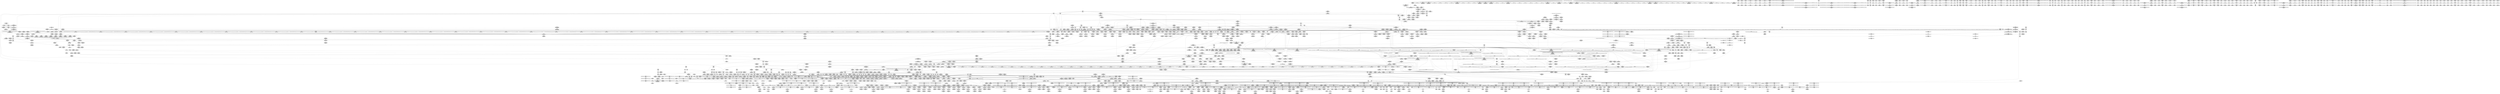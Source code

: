 digraph {
	CE0x6e07610 [shape=record,shape=Mrecord,label="{CE0x6e07610|tomoyo_mkdev_perm:tmp23|security/tomoyo/file.c,871|*SummSource*}"]
	CE0x52ae600 [shape=record,shape=Mrecord,label="{CE0x52ae600|tomoyo_read_unlock:tmp|*SummSink*}"]
	CE0x531b150 [shape=record,shape=Mrecord,label="{CE0x531b150|i64*_getelementptr_inbounds_(_31_x_i64_,_31_x_i64_*___llvm_gcov_ctr43150,_i64_0,_i64_30)|*Constant*}"]
	CE0x52eb6a0 [shape=record,shape=Mrecord,label="{CE0x52eb6a0|tomoyo_fill_path_info:hash|security/tomoyo/util.c,669|*SummSource*}"]
	CE0x4663e10 [shape=record,shape=Mrecord,label="{CE0x4663e10|tomoyo_domain:entry|*SummSink*}"]
	CE0x5404fb0 [shape=record,shape=Mrecord,label="{CE0x5404fb0|tomoyo_get_mode:mode.1|*SummSink*}"]
	CE0x6d35d10 [shape=record,shape=Mrecord,label="{CE0x6d35d10|tomoyo_fill_path_info:conv7|security/tomoyo/util.c,668|*SummSink*}"]
	CE0x53813b0 [shape=record,shape=Mrecord,label="{CE0x53813b0|128:_i8*,_1208:_%struct.file*,_:_CMRE_41,42_}"]
	CE0x5654cf0 [shape=record,shape=Mrecord,label="{CE0x5654cf0|_ret_i32_%conv6,_!dbg_!38926|security/tomoyo/util.c,1011|*SummSource*}"]
	CE0x3640c90 [shape=record,shape=Mrecord,label="{CE0x3640c90|tomoyo_get_mode:cmp|security/tomoyo/util.c,982|*SummSource*}"]
	CE0x626dda0 [shape=record,shape=Mrecord,label="{CE0x626dda0|tomoyo_const_part_length:cmp12|security/tomoyo/util.c,641|*SummSource*}"]
	CE0x547fea0 [shape=record,shape=Mrecord,label="{CE0x547fea0|0:_%struct.tomoyo_obj_info*,_16:_%struct.tomoyo_domain_info*,_24:_%struct.tomoyo_path_info*,_32:_i32,_36:_i32,_40:_i32,_44:_i8,_72:_i8,_75:_i8,_76:_i8,_77:_i8,_:_SCMRE_31,32_}"]
	CE0x47726c0 [shape=record,shape=Mrecord,label="{CE0x47726c0|tomoyo_audit_mkdev_log:arrayidx2|security/tomoyo/file.c,197}"]
	CE0x372b6c0 [shape=record,shape=Mrecord,label="{CE0x372b6c0|i64_20|*Constant*|*SummSink*}"]
	CE0x55ad530 [shape=record,shape=Mrecord,label="{CE0x55ad530|_ret_%struct.tomoyo_domain_info*_%tmp23,_!dbg_!38929|security/tomoyo/common.h,1205|*SummSource*}"]
	CE0x4520c70 [shape=record,shape=Mrecord,label="{CE0x4520c70|tomoyo_audit_mkdev_log:major|security/tomoyo/file.c,200|*SummSink*}"]
	CE0x3786d30 [shape=record,shape=Mrecord,label="{CE0x3786d30|tomoyo_const_part_length:cmp|security/tomoyo/util.c,626|*SummSink*}"]
	CE0x5392e50 [shape=record,shape=Mrecord,label="{CE0x5392e50|tomoyo_get_mode:cmp11|security/tomoyo/util.c,985|*SummSource*}"]
	CE0x44b6d50 [shape=record,shape=Mrecord,label="{CE0x44b6d50|i64**_getelementptr_inbounds_(_3_x_i64*_,_3_x_i64*_*___llvm_gcda_edge_table44,_i64_0,_i64_1)|*Constant*|*SummSource*}"]
	CE0x46da690 [shape=record,shape=Mrecord,label="{CE0x46da690|rcu_lock_release:tmp3|*SummSink*}"]
	CE0x4663340 [shape=record,shape=Mrecord,label="{CE0x4663340|i64_0|*Constant*}"]
	CE0x6d7faf0 [shape=record,shape=Mrecord,label="{CE0x6d7faf0|tomoyo_domain:cred|security/tomoyo/common.h,1205|*SummSink*}"]
	CE0x544bab0 [shape=record,shape=Mrecord,label="{CE0x544bab0|tomoyo_fill_path_info:land.end|*SummSource*}"]
	CE0x6f73f10 [shape=record,shape=Mrecord,label="{CE0x6f73f10|tomoyo_fill_path_info:call2|security/tomoyo/util.c,666}"]
	CE0x5578e80 [shape=record,shape=Mrecord,label="{CE0x5578e80|new_decode_dev:shl|include/linux/kdev_t.h,54}"]
	CE0x5632a30 [shape=record,shape=Mrecord,label="{CE0x5632a30|tomoyo_audit_mkdev_log:bb}"]
	CE0x6c77700 [shape=record,shape=Mrecord,label="{CE0x6c77700|tomoyo_domain:tobool|security/tomoyo/common.h,1205|*SummSink*}"]
	CE0x554bdd0 [shape=record,shape=Mrecord,label="{CE0x554bdd0|tomoyo_mkdev_perm:call2|security/tomoyo/file.c,857}"]
	CE0x4587f20 [shape=record,shape=Mrecord,label="{CE0x4587f20|tomoyo_audit_mkdev_log:param5|security/tomoyo/file.c,200|*SummSource*}"]
	CE0x3786910 [shape=record,shape=Mrecord,label="{CE0x3786910|__llvm_gcov_indirect_counter_increment114:bb4|*SummSource*}"]
	CE0x6281ad0 [shape=record,shape=Mrecord,label="{CE0x6281ad0|tomoyo_const_part_length:while.body|*SummSource*}"]
	CE0x4656190 [shape=record,shape=Mrecord,label="{CE0x4656190|tomoyo_get_realpath:tmp7|security/tomoyo/file.c,152|*SummSink*}"]
	CE0x6282c00 [shape=record,shape=Mrecord,label="{CE0x6282c00|tomoyo_const_part_length:add|security/tomoyo/util.c,634}"]
	CE0x3753f00 [shape=record,shape=Mrecord,label="{CE0x3753f00|tomoyo_fill_path_info:frombool10|security/tomoyo/util.c,668|*SummSink*}"]
	CE0x554f0d0 [shape=record,shape=Mrecord,label="{CE0x554f0d0|i64*_getelementptr_inbounds_(_31_x_i64_,_31_x_i64_*___llvm_gcov_ctr43150,_i64_0,_i64_28)|*Constant*|*SummSink*}"]
	CE0x583f170 [shape=record,shape=Mrecord,label="{CE0x583f170|tomoyo_const_part_length:tmp6|security/tomoyo/util.c,625|*SummSource*}"]
	CE0x460fc30 [shape=record,shape=Mrecord,label="{CE0x460fc30|tomoyo_init_request_info:tmp7|security/tomoyo/util.c,1005|*SummSource*}"]
	CE0x55e77a0 [shape=record,shape=Mrecord,label="{CE0x55e77a0|i64_0|*Constant*|*SummSource*}"]
	CE0x46e2a40 [shape=record,shape=Mrecord,label="{CE0x46e2a40|tomoyo_get_realpath:if.end}"]
	CE0x6f9a4b0 [shape=record,shape=Mrecord,label="{CE0x6f9a4b0|tomoyo_mkdev_perm:tmp3|security/tomoyo/file.c,845}"]
	CE0x4520dc0 [shape=record,shape=Mrecord,label="{CE0x4520dc0|i8_1|*Constant*|*SummSink*}"]
	CE0x393f920 [shape=record,shape=Mrecord,label="{CE0x393f920|__llvm_gcov_indirect_counter_increment114:entry|*SummSink*}"]
	CE0x569bcf0 [shape=record,shape=Mrecord,label="{CE0x569bcf0|i64*_getelementptr_inbounds_(_2_x_i64_,_2_x_i64_*___llvm_gcov_ctr31,_i64_0,_i64_1)|*Constant*|*SummSource*}"]
	CE0x460fca0 [shape=record,shape=Mrecord,label="{CE0x460fca0|tomoyo_audit_mkdev_log:idxprom|security/tomoyo/file.c,198}"]
	CE0x3845970 [shape=record,shape=Mrecord,label="{CE0x3845970|tomoyo_get_realpath:buf|Function::tomoyo_get_realpath&Arg::buf::|*SummSink*}"]
	CE0x38883a0 [shape=record,shape=Mrecord,label="{CE0x38883a0|tomoyo_get_mode:tmp14|security/tomoyo/util.c,983|*SummSink*}"]
	CE0x5281ed0 [shape=record,shape=Mrecord,label="{CE0x5281ed0|GLOBAL:tomoyo_fill_path_info|*Constant*|*SummSource*}"]
	CE0x6f9a310 [shape=record,shape=Mrecord,label="{CE0x6f9a310|tomoyo_mkdev_perm:tmp2|security/tomoyo/file.c,844|*SummSource*}"]
	CE0x57abcd0 [shape=record,shape=Mrecord,label="{CE0x57abcd0|tomoyo_mkdev_perm:param_type|security/tomoyo/file.c,860|*SummSink*}"]
	CE0x62826e0 [shape=record,shape=Mrecord,label="{CE0x62826e0|_call_void_lock_acquire(%struct.lockdep_map*_%map,_i32_0,_i32_0,_i32_2,_i32_0,_%struct.lockdep_map*_null,_i64_ptrtoint_(i8*_blockaddress(_rcu_lock_acquire,_%__here)_to_i64))_#9,_!dbg_!38907|include/linux/rcupdate.h,418}"]
	CE0x44b6f20 [shape=record,shape=Mrecord,label="{CE0x44b6f20|_ret_void}"]
	CE0x54bb0b0 [shape=record,shape=Mrecord,label="{CE0x54bb0b0|tomoyo_domain:tmp14|security/tomoyo/common.h,1205}"]
	CE0x56a5730 [shape=record,shape=Mrecord,label="{CE0x56a5730|srcu_read_lock:bb|*SummSink*}"]
	CE0x39cf330 [shape=record,shape=Mrecord,label="{CE0x39cf330|tomoyo_const_part_length:conv11|security/tomoyo/util.c,641}"]
	CE0x45c66d0 [shape=record,shape=Mrecord,label="{CE0x45c66d0|i32_51|*Constant*|*SummSource*}"]
	CE0x6eabdd0 [shape=record,shape=Mrecord,label="{CE0x6eabdd0|0:_i8,_:_GCMR_tomoyo_domain.__warned_internal_global_i8_0,_section_.data.unlikely_,_align_1:_elem_0:default:}"]
	CE0x5592fc0 [shape=record,shape=Mrecord,label="{CE0x5592fc0|GLOBAL:tomoyo_pnnn2mac|Global_var:tomoyo_pnnn2mac|*SummSource*}"]
	CE0x5579280 [shape=record,shape=Mrecord,label="{CE0x5579280|new_decode_dev:or4|include/linux/kdev_t.h,54|*SummSource*}"]
	CE0x443fbb0 [shape=record,shape=Mrecord,label="{CE0x443fbb0|VOIDTB_TE:_CE_2272,6368_|*MultipleSource*|security/tomoyo/util.c,1010|Function::tomoyo_get_mode&Arg::ns::}"]
	CE0x4772a20 [shape=record,shape=Mrecord,label="{CE0x4772a20|tomoyo_audit_mkdev_log:operation|security/tomoyo/file.c,198|*SummSource*}"]
	CE0x579c390 [shape=record,shape=Mrecord,label="{CE0x579c390|new_decode_dev:dev|Function::new_decode_dev&Arg::dev::}"]
	CE0x6c3b870 [shape=record,shape=Mrecord,label="{CE0x6c3b870|tomoyo_domain:tobool1|security/tomoyo/common.h,1205}"]
	CE0x6f18b50 [shape=record,shape=Mrecord,label="{CE0x6f18b50|i32_92|*Constant*|*SummSink*}"]
	CE0x52ee340 [shape=record,shape=Mrecord,label="{CE0x52ee340|tomoyo_init_request_info:index|Function::tomoyo_init_request_info&Arg::index::}"]
	CE0x5851cc0 [shape=record,shape=Mrecord,label="{CE0x5851cc0|tomoyo_const_part_length:tmp41|security/tomoyo/util.c,644}"]
	CE0x4568a80 [shape=record,shape=Mrecord,label="{CE0x4568a80|tomoyo_audit_mkdev_log:param9|security/tomoyo/file.c,201}"]
	CE0x531cc20 [shape=record,shape=Mrecord,label="{CE0x531cc20|tomoyo_mkdev_perm:tmp28|security/tomoyo/file.c,873|*SummSink*}"]
	CE0x586a740 [shape=record,shape=Mrecord,label="{CE0x586a740|tomoyo_mkdev_perm:mode|Function::tomoyo_mkdev_perm&Arg::mode::}"]
	CE0x53b6840 [shape=record,shape=Mrecord,label="{CE0x53b6840|tomoyo_get_mode:tmp22|security/tomoyo/util.c,986}"]
	CE0x38ae2c0 [shape=record,shape=Mrecord,label="{CE0x38ae2c0|tomoyo_get_realpath:entry|*SummSink*}"]
	CE0x3958600 [shape=record,shape=Mrecord,label="{CE0x3958600|tomoyo_mkdev_perm:call|security/tomoyo/file.c,852|*SummSink*}"]
	CE0x5592f50 [shape=record,shape=Mrecord,label="{CE0x5592f50|GLOBAL:tomoyo_pnnn2mac|Global_var:tomoyo_pnnn2mac}"]
	CE0x470fab0 [shape=record,shape=Mrecord,label="{CE0x470fab0|i64_2|*Constant*}"]
	CE0x38d1d50 [shape=record,shape=Mrecord,label="{CE0x38d1d50|i32_8|*Constant*|*SummSink*}"]
	CE0x45eff80 [shape=record,shape=Mrecord,label="{CE0x45eff80|tomoyo_init_request_info:tmp1|*SummSource*}"]
	CE0x6d76dc0 [shape=record,shape=Mrecord,label="{CE0x6d76dc0|get_current:bb|*SummSink*}"]
	CE0x54ba960 [shape=record,shape=Mrecord,label="{CE0x54ba960|tomoyo_domain:tmp5|security/tomoyo/common.h,1205}"]
	CE0x548f320 [shape=record,shape=Mrecord,label="{CE0x548f320|tomoyo_mkdev_perm:param14|security/tomoyo/file.c,865|*SummSink*}"]
	CE0x46e2d90 [shape=record,shape=Mrecord,label="{CE0x46e2d90|tomoyo_get_realpath:if.end|*SummSink*}"]
	CE0x55de080 [shape=record,shape=Mrecord,label="{CE0x55de080|tomoyo_init_request_info:r|Function::tomoyo_init_request_info&Arg::r::|*SummSink*}"]
	CE0x4743600 [shape=record,shape=Mrecord,label="{CE0x4743600|_ret_i32_%call,_!dbg_!38922|security/tomoyo/file.c,196|*SummSink*}"]
	CE0x538d380 [shape=record,shape=Mrecord,label="{CE0x538d380|i32_39|*Constant*|*SummSink*}"]
	CE0x56586e0 [shape=record,shape=Mrecord,label="{CE0x56586e0|srcu_read_unlock:tmp|*SummSource*}"]
	CE0x465ae80 [shape=record,shape=Mrecord,label="{CE0x465ae80|tomoyo_const_part_length:sw.epilog|*SummSource*}"]
	CE0x466dbe0 [shape=record,shape=Mrecord,label="{CE0x466dbe0|GLOBAL:srcu_read_lock|*Constant*}"]
	CE0x5281fd0 [shape=record,shape=Mrecord,label="{CE0x5281fd0|GLOBAL:tomoyo_fill_path_info|*Constant*|*SummSink*}"]
	CE0x6c596f0 [shape=record,shape=Mrecord,label="{CE0x6c596f0|i64*_getelementptr_inbounds_(_31_x_i64_,_31_x_i64_*___llvm_gcov_ctr43150,_i64_0,_i64_9)|*Constant*|*SummSink*}"]
	CE0x37541b0 [shape=record,shape=Mrecord,label="{CE0x37541b0|tomoyo_fill_path_info:call11|security/tomoyo/util.c,669|*SummSource*}"]
	CE0x56ac440 [shape=record,shape=Mrecord,label="{CE0x56ac440|i64_1|*Constant*}"]
	CE0x6f74150 [shape=record,shape=Mrecord,label="{CE0x6f74150|_call_void_rcu_lock_release(%struct.lockdep_map*_%dep_map)_#9,_!dbg_!38905|include/linux/srcu.h,236|*SummSource*}"]
	CE0x5665dd0 [shape=record,shape=Mrecord,label="{CE0x5665dd0|tomoyo_fill_path_info:call|security/tomoyo/util.c,664|*SummSink*}"]
	CE0x579cb40 [shape=record,shape=Mrecord,label="{CE0x579cb40|_ret_i32_%or4,_!dbg_!38913|include/linux/kdev_t.h,54|*SummSink*}"]
	CE0x54a72a0 [shape=record,shape=Mrecord,label="{CE0x54a72a0|0:_i64*,_array:_GCR___llvm_gcda_edge_table44_internal_unnamed_addr_constant_3_x_i64*_i64*_getelementptr_inbounds_(_31_x_i64_,_31_x_i64_*___llvm_gcov_ctr43150,_i64_0,_i64_10),_i64*_getelementptr_inbounds_(_31_x_i64_,_31_x_i64_*___llvm_gcov_ctr43150,_i64_0,_i64_11),_i64*_getelementptr_inbounds_(_31_x_i64_,_31_x_i64_*___llvm_gcov_ctr43150,_i64_0,_i64_15)_:_elem_0::}"]
	CE0x57d7b10 [shape=record,shape=Mrecord,label="{CE0x57d7b10|tomoyo_mkdev_perm:mkdev7|security/tomoyo/file.c,862|*SummSink*}"]
	CE0x6db5b10 [shape=record,shape=Mrecord,label="{CE0x6db5b10|rcu_lock_release:entry|*SummSource*}"]
	CE0x53ce2d0 [shape=record,shape=Mrecord,label="{CE0x53ce2d0|tomoyo_get_mode:mode.1}"]
	CE0x522b4a0 [shape=record,shape=Mrecord,label="{CE0x522b4a0|tomoyo_const_part_length:if.end18}"]
	CE0x6d2bdf0 [shape=record,shape=Mrecord,label="{CE0x6d2bdf0|i32_-12|*Constant*|*SummSource*}"]
	CE0x43e8ae0 [shape=record,shape=Mrecord,label="{CE0x43e8ae0|tomoyo_mkdev_perm:tmp|*SummSource*}"]
	CE0x579c5d0 [shape=record,shape=Mrecord,label="{CE0x579c5d0|new_decode_dev:dev|Function::new_decode_dev&Arg::dev::|*SummSource*}"]
	CE0x537c420 [shape=record,shape=Mrecord,label="{CE0x537c420|tomoyo_domain:bb|*SummSink*}"]
	CE0x6d2c520 [shape=record,shape=Mrecord,label="{CE0x6d2c520|_call_void_tomoyo_read_unlock(i32_%call1)_#9,_!dbg_!38958|security/tomoyo/file.c,870|*SummSource*}"]
	CE0x5654e60 [shape=record,shape=Mrecord,label="{CE0x5654e60|tomoyo_mkdev_perm:cmp|security/tomoyo/file.c,853|*SummSink*}"]
	CE0x38a18b0 [shape=record,shape=Mrecord,label="{CE0x38a18b0|tomoyo_fill_path_info:tobool|security/tomoyo/util.c,667|*SummSink*}"]
	CE0x3640f60 [shape=record,shape=Mrecord,label="{CE0x3640f60|_call_void___srcu_read_unlock(%struct.srcu_struct*_%sp,_i32_%idx)_#9,_!dbg_!38906|include/linux/srcu.h,237|*SummSource*}"]
	CE0x37edb40 [shape=record,shape=Mrecord,label="{CE0x37edb40|tomoyo_const_part_length:conv|security/tomoyo/util.c,626|*SummSource*}"]
	CE0x587c550 [shape=record,shape=Mrecord,label="{CE0x587c550|tomoyo_mkdev_perm:param14|security/tomoyo/file.c,865}"]
	CE0x38806d0 [shape=record,shape=Mrecord,label="{CE0x38806d0|tomoyo_mkdev_perm:r|security/tomoyo/file.c, 844}"]
	CE0x455f9e0 [shape=record,shape=Mrecord,label="{CE0x455f9e0|tomoyo_init_request_info:tmp12|security/tomoyo/util.c,1010|*SummSource*}"]
	CE0x5626180 [shape=record,shape=Mrecord,label="{CE0x5626180|tomoyo_const_part_length:tmp38|security/tomoyo/util.c,644|*SummSource*}"]
	CE0x44b94b0 [shape=record,shape=Mrecord,label="{CE0x44b94b0|tomoyo_const_part_length:tmp12|security/tomoyo/util.c,626|*SummSource*}"]
	CE0x4532a50 [shape=record,shape=Mrecord,label="{CE0x4532a50|tomoyo_domain:tmp22|security/tomoyo/common.h,1205|*SummSink*}"]
	CE0x538c870 [shape=record,shape=Mrecord,label="{CE0x538c870|tomoyo_get_mode:mode.0|*SummSink*}"]
	CE0x53d67a0 [shape=record,shape=Mrecord,label="{CE0x53d67a0|tomoyo_get_realpath:retval.0|*SummSource*}"]
	CE0x6cb58f0 [shape=record,shape=Mrecord,label="{CE0x6cb58f0|tomoyo_const_part_length:tmp46|security/tomoyo/util.c,646}"]
	CE0x527f100 [shape=record,shape=Mrecord,label="{CE0x527f100|tomoyo_mkdev_perm:tmp20|security/tomoyo/file.c,868}"]
	CE0x54a7130 [shape=record,shape=Mrecord,label="{CE0x54a7130|__llvm_gcov_indirect_counter_increment114:tmp|*SummSink*}"]
	CE0x53af000 [shape=record,shape=Mrecord,label="{CE0x53af000|tomoyo_domain:tmp1|*SummSink*}"]
	CE0x55a2660 [shape=record,shape=Mrecord,label="{CE0x55a2660|rcu_lock_acquire:tmp6|*SummSink*}"]
	CE0x4587890 [shape=record,shape=Mrecord,label="{CE0x4587890|tomoyo_audit_mkdev_log:tmp8|security/tomoyo/file.c,199}"]
	CE0x6d6ff20 [shape=record,shape=Mrecord,label="{CE0x6d6ff20|tomoyo_fill_path_info:call2|security/tomoyo/util.c,666|*SummSource*}"]
	CE0x54a3740 [shape=record,shape=Mrecord,label="{CE0x54a3740|tomoyo_get_mode:config|security/tomoyo/util.c,981|*SummSink*}"]
	CE0x522b700 [shape=record,shape=Mrecord,label="{CE0x522b700|tomoyo_const_part_length:if.end18|*SummSink*}"]
	CE0x3a8c280 [shape=record,shape=Mrecord,label="{CE0x3a8c280|tomoyo_audit_mkdev_log:idxprom1|security/tomoyo/file.c,197|*SummSink*}"]
	CE0x6d866c0 [shape=record,shape=Mrecord,label="{CE0x6d866c0|tomoyo_mkdev_perm:mode18|security/tomoyo/file.c,871|*SummSink*}"]
	CE0x38b6210 [shape=record,shape=Mrecord,label="{CE0x38b6210|tomoyo_get_mode:tmp2|security/tomoyo/util.c,978|*SummSink*}"]
	CE0x6f41c20 [shape=record,shape=Mrecord,label="{CE0x6f41c20|tomoyo_domain:security|security/tomoyo/common.h,1205}"]
	CE0x3765b10 [shape=record,shape=Mrecord,label="{CE0x3765b10|i64_5|*Constant*|*SummSource*}"]
	CE0x54711c0 [shape=record,shape=Mrecord,label="{CE0x54711c0|i1_true|*Constant*}"]
	CE0x6c4b1f0 [shape=record,shape=Mrecord,label="{CE0x6c4b1f0|tomoyo_domain:tmp3|*SummSource*}"]
	CE0x46f8500 [shape=record,shape=Mrecord,label="{CE0x46f8500|tomoyo_const_part_length:sw.bb9|*SummSink*}"]
	CE0x44e9060 [shape=record,shape=Mrecord,label="{CE0x44e9060|tomoyo_init_request_info:mode|security/tomoyo/util.c,1010}"]
	CE0x5699ef0 [shape=record,shape=Mrecord,label="{CE0x5699ef0|128:_i8*,_1208:_%struct.file*,_:_CMRE_52,56_|*MultipleSource*|security/tomoyo/common.h,1205|security/tomoyo/common.h,1205}"]
	CE0x52f9de0 [shape=record,shape=Mrecord,label="{CE0x52f9de0|0:_i8*,_array:_GCRE_tomoyo_mac_keywords_external_constant_42_x_i8*_:_elem_13::|security/tomoyo/file.c,197}"]
	CE0x4568b40 [shape=record,shape=Mrecord,label="{CE0x4568b40|tomoyo_audit_mkdev_log:param9|security/tomoyo/file.c,201|*SummSource*}"]
	CE0x52a55e0 [shape=record,shape=Mrecord,label="{CE0x52a55e0|tomoyo_mkdev_perm:tmp10|security/tomoyo/file.c,852}"]
	CE0x5634cb0 [shape=record,shape=Mrecord,label="{CE0x5634cb0|tomoyo_init_request_info:tmp5|security/tomoyo/util.c,1004|*SummSink*}"]
	CE0x55b7700 [shape=record,shape=Mrecord,label="{CE0x55b7700|tomoyo_read_lock:tmp1|*SummSink*}"]
	CE0x465a830 [shape=record,shape=Mrecord,label="{CE0x465a830|tomoyo_const_part_length:tmp28|security/tomoyo/util.c,641|*SummSink*}"]
	CE0x531c660 [shape=record,shape=Mrecord,label="{CE0x531c660|i64*_getelementptr_inbounds_(_12_x_i64_,_12_x_i64_*___llvm_gcov_ctr12,_i64_0,_i64_10)|*Constant*|*SummSink*}"]
	CE0x38d1bb0 [shape=record,shape=Mrecord,label="{CE0x38d1bb0|i32_8|*Constant*}"]
	CE0x3939000 [shape=record,shape=Mrecord,label="{CE0x3939000|i64_4|*Constant*|*SummSink*}"]
	CE0x56bc210 [shape=record,shape=Mrecord,label="{CE0x56bc210|rcu_lock_acquire:tmp}"]
	CE0x5854ba0 [shape=record,shape=Mrecord,label="{CE0x5854ba0|tomoyo_mkdev_perm:mkdev10|security/tomoyo/file.c,863}"]
	CE0x53c6e40 [shape=record,shape=Mrecord,label="{CE0x53c6e40|i64*_getelementptr_inbounds_(_12_x_i64_,_12_x_i64_*___llvm_gcov_ctr31133,_i64_0,_i64_9)|*Constant*|*SummSource*}"]
	CE0x6280cf0 [shape=record,shape=Mrecord,label="{CE0x6280cf0|rcu_lock_release:tmp5|include/linux/rcupdate.h,423|*SummSink*}"]
	CE0x4642b90 [shape=record,shape=Mrecord,label="{CE0x4642b90|tomoyo_mkdev_perm:if.end22|*SummSink*}"]
	CE0x6cf5c30 [shape=record,shape=Mrecord,label="{CE0x6cf5c30|_ret_i32_%retval.0,_!dbg_!38957|security/tomoyo/util.c,652|*SummSource*}"]
	CE0x6d2a6a0 [shape=record,shape=Mrecord,label="{CE0x6d2a6a0|128:_i8*,_1208:_%struct.file*,_:_CMRE_128,136_|*MultipleSource*|security/tomoyo/common.h,1205|security/tomoyo/common.h,1205}"]
	CE0x4656c70 [shape=record,shape=Mrecord,label="{CE0x4656c70|tomoyo_mkdev_perm:cleanup|*SummSource*}"]
	CE0x53937a0 [shape=record,shape=Mrecord,label="{CE0x53937a0|tomoyo_get_mode:tmp18|security/tomoyo/util.c,985|*SummSink*}"]
	CE0x53d7050 [shape=record,shape=Mrecord,label="{CE0x53d7050|tomoyo_get_realpath:tmp11|security/tomoyo/file.c,156|*SummSource*}"]
	CE0x5855160 [shape=record,shape=Mrecord,label="{CE0x5855160|tomoyo_mkdev_perm:operation8|security/tomoyo/file.c,862|*SummSink*}"]
	CE0x6cc2d50 [shape=record,shape=Mrecord,label="{CE0x6cc2d50|GLOBAL:tomoyo_policy_loaded|Global_var:tomoyo_policy_loaded}"]
	CE0x3787950 [shape=record,shape=Mrecord,label="{CE0x3787950|tomoyo_get_mode:tmp13|security/tomoyo/util.c,982|*SummSink*}"]
	CE0x554f140 [shape=record,shape=Mrecord,label="{CE0x554f140|tomoyo_const_part_length:tmp48|security/tomoyo/util.c,649|*SummSink*}"]
	CE0x5611a60 [shape=record,shape=Mrecord,label="{CE0x5611a60|%struct.tomoyo_domain_info*_null|*Constant*|*SummSink*}"]
	CE0x6cb27d0 [shape=record,shape=Mrecord,label="{CE0x6cb27d0|tomoyo_const_part_length:tmp44|security/tomoyo/util.c,645|*SummSink*}"]
	CE0x45320f0 [shape=record,shape=Mrecord,label="{CE0x45320f0|128:_i8*,_1208:_%struct.file*,_:_CMRE_152,160_|*MultipleSource*|security/tomoyo/common.h,1205|security/tomoyo/common.h,1205}"]
	CE0x38c20f0 [shape=record,shape=Mrecord,label="{CE0x38c20f0|tomoyo_mkdev_perm:tmp11|security/tomoyo/file.c,852|*SummSource*}"]
	CE0x444bc90 [shape=record,shape=Mrecord,label="{CE0x444bc90|i64*_getelementptr_inbounds_(_31_x_i64_,_31_x_i64_*___llvm_gcov_ctr43150,_i64_0,_i64_0)|*Constant*|*SummSink*}"]
	CE0x6bf6e40 [shape=record,shape=Mrecord,label="{CE0x6bf6e40|0:_i8,_array:_GCRE_tomoyo_index2category_constant_39_x_i8_c_00_00_00_00_00_00_00_00_00_00_00_00_00_00_00_00_00_00_00_00_00_00_00_01_01_01_01_01_01_01_01_01_01_01_01_01_01_01_02_,_align_16:_elem_15::|security/tomoyo/util.c,983}"]
	CE0x3640c20 [shape=record,shape=Mrecord,label="{CE0x3640c20|tomoyo_get_mode:cmp|security/tomoyo/util.c,982|*SummSink*}"]
	CE0x44e8ce0 [shape=record,shape=Mrecord,label="{CE0x44e8ce0|i32_9|*Constant*}"]
	CE0x55e70e0 [shape=record,shape=Mrecord,label="{CE0x55e70e0|i32_1048320|*Constant*|*SummSource*}"]
	CE0x3828680 [shape=record,shape=Mrecord,label="{CE0x3828680|tomoyo_mkdev_perm:path|Function::tomoyo_mkdev_perm&Arg::path::|*SummSource*}"]
	CE0x6cb6080 [shape=record,shape=Mrecord,label="{CE0x6cb6080|tomoyo_const_part_length:tmp46|security/tomoyo/util.c,646|*SummSink*}"]
	CE0x585d150 [shape=record,shape=Mrecord,label="{CE0x585d150|GLOBAL:current_task|Global_var:current_task|*SummSource*}"]
	CE0x57f8170 [shape=record,shape=Mrecord,label="{CE0x57f8170|0:_i8*,_array:_GCRE_tomoyo_mac_keywords_external_constant_42_x_i8*_:_elem_24::|security/tomoyo/file.c,197}"]
	CE0x4544780 [shape=record,shape=Mrecord,label="{CE0x4544780|0:_i8,_array:_GCRE_tomoyo_index2category_constant_39_x_i8_c_00_00_00_00_00_00_00_00_00_00_00_00_00_00_00_00_00_00_00_00_00_00_00_01_01_01_01_01_01_01_01_01_01_01_01_01_01_01_02_,_align_16:_elem_6::|security/tomoyo/util.c,983}"]
	CE0x5694ed0 [shape=record,shape=Mrecord,label="{CE0x5694ed0|srcu_read_unlock:sp|Function::srcu_read_unlock&Arg::sp::|*SummSource*}"]
	CE0x5703ae0 [shape=record,shape=Mrecord,label="{CE0x5703ae0|tomoyo_const_part_length:tmp35|security/tomoyo/util.c,643|*SummSource*}"]
	CE0x44c8980 [shape=record,shape=Mrecord,label="{CE0x44c8980|_ret_i32_%retval.0,_!dbg_!38935|security/tomoyo/util.c,988|*SummSource*}"]
	CE0x57ac240 [shape=record,shape=Mrecord,label="{CE0x57ac240|i32_3|*Constant*}"]
	CE0x44b8a30 [shape=record,shape=Mrecord,label="{CE0x44b8a30|i64_ptrtoint_(i8*_blockaddress(_rcu_lock_acquire,_%__here)_to_i64)|*Constant*|*SummSource*}"]
	CE0x533ba00 [shape=record,shape=Mrecord,label="{CE0x533ba00|tomoyo_fill_path_info:conv4|security/tomoyo/util.c,667|*SummSource*}"]
	CE0x4632a10 [shape=record,shape=Mrecord,label="{CE0x4632a10|tomoyo_audit_mkdev_log:arrayidx2|security/tomoyo/file.c,197|*SummSink*}"]
	CE0x6f41c90 [shape=record,shape=Mrecord,label="{CE0x6f41c90|tomoyo_domain:security|security/tomoyo/common.h,1205|*SummSource*}"]
	CE0x5857770 [shape=record,shape=Mrecord,label="{CE0x5857770|tomoyo_mkdev_perm:mode11|security/tomoyo/file.c,863}"]
	CE0x6f78060 [shape=record,shape=Mrecord,label="{CE0x6f78060|tomoyo_fill_path_info:name1|security/tomoyo/util.c,663}"]
	CE0x4579950 [shape=record,shape=Mrecord,label="{CE0x4579950|tomoyo_init_request_info:type|security/tomoyo/util.c,1009|*SummSink*}"]
	CE0x6d5f460 [shape=record,shape=Mrecord,label="{CE0x6d5f460|tomoyo_fill_path_info:tmp12|security/tomoyo/util.c,667|*SummSink*}"]
	CE0x43b9cf0 [shape=record,shape=Mrecord,label="{CE0x43b9cf0|tomoyo_init_request_info:tmp10|security/tomoyo/util.c,1006|*SummSource*}"]
	CE0x578de60 [shape=record,shape=Mrecord,label="{CE0x578de60|new_decode_dev:entry}"]
	CE0x6ef4b50 [shape=record,shape=Mrecord,label="{CE0x6ef4b50|tomoyo_read_lock:call|security/tomoyo/common.h,1097|*SummSource*}"]
	CE0x4417b70 [shape=record,shape=Mrecord,label="{CE0x4417b70|tomoyo_audit_mkdev_log:param7|security/tomoyo/file.c,200|*SummSink*}"]
	CE0x5621380 [shape=record,shape=Mrecord,label="{CE0x5621380|tomoyo_get_mode:if.then|*SummSink*}"]
	CE0x52b5e70 [shape=record,shape=Mrecord,label="{CE0x52b5e70|tomoyo_get_mode:tmp17|security/tomoyo/util.c,983|*SummSink*}"]
	CE0x3924120 [shape=record,shape=Mrecord,label="{CE0x3924120|i32_50|*Constant*|*SummSource*}"]
	CE0x37536f0 [shape=record,shape=Mrecord,label="{CE0x37536f0|tomoyo_fill_path_info:is_patterned|security/tomoyo/util.c,668}"]
	CE0x6cc4b70 [shape=record,shape=Mrecord,label="{CE0x6cc4b70|tomoyo_domain:tmp7|security/tomoyo/common.h,1205}"]
	CE0x4597dd0 [shape=record,shape=Mrecord,label="{CE0x4597dd0|tomoyo_const_part_length:tmp13|security/tomoyo/util.c,626|*SummSink*}"]
	CE0x3816700 [shape=record,shape=Mrecord,label="{CE0x3816700|tomoyo_const_part_length:filename.addr.0|*SummSink*}"]
	CE0x45f8aa0 [shape=record,shape=Mrecord,label="{CE0x45f8aa0|i8*_null|*Constant*}"]
	CE0x6d5f5b0 [shape=record,shape=Mrecord,label="{CE0x6d5f5b0|i32_3|*Constant*}"]
	CE0x58522c0 [shape=record,shape=Mrecord,label="{CE0x58522c0|tomoyo_const_part_length:tmp40|security/tomoyo/util.c,644|*SummSink*}"]
	CE0x4772ee0 [shape=record,shape=Mrecord,label="{CE0x4772ee0|0:_i8*,_array:_GCRE_tomoyo_mac_keywords_external_constant_42_x_i8*_:_elem_16::|security/tomoyo/file.c,197}"]
	CE0x5405580 [shape=record,shape=Mrecord,label="{CE0x5405580|i64*_getelementptr_inbounds_(_12_x_i64_,_12_x_i64_*___llvm_gcov_ctr31133,_i64_0,_i64_10)|*Constant*|*SummSource*}"]
	CE0x468dc70 [shape=record,shape=Mrecord,label="{CE0x468dc70|GLOBAL:tomoyo_domain|*Constant*|*SummSource*}"]
	CE0x382d070 [shape=record,shape=Mrecord,label="{CE0x382d070|tomoyo_read_unlock:tmp2|*SummSink*}"]
	CE0x465a330 [shape=record,shape=Mrecord,label="{CE0x465a330|tomoyo_const_part_length:tmp27|security/tomoyo/util.c,641|*SummSink*}"]
	CE0x4710100 [shape=record,shape=Mrecord,label="{CE0x4710100|new_decode_dev:tmp}"]
	CE0x38c8480 [shape=record,shape=Mrecord,label="{CE0x38c8480|tomoyo_fill_path_info:tmp3|security/tomoyo/util.c,667|*SummSink*}"]
	CE0x6cb26b0 [shape=record,shape=Mrecord,label="{CE0x6cb26b0|i64*_getelementptr_inbounds_(_31_x_i64_,_31_x_i64_*___llvm_gcov_ctr43150,_i64_0,_i64_26)|*Constant*|*SummSource*}"]
	CE0x43e8030 [shape=record,shape=Mrecord,label="{CE0x43e8030|tomoyo_mkdev_perm:tmp7|security/tomoyo/file.c,852}"]
	CE0x6d90700 [shape=record,shape=Mrecord,label="{CE0x6d90700|_call_void___llvm_gcov_indirect_counter_increment114(i32*___llvm_gcov_global_state_pred45,_i64**_getelementptr_inbounds_(_3_x_i64*_,_3_x_i64*_*___llvm_gcda_edge_table44,_i64_0,_i64_0)),_!dbg_!38954|security/tomoyo/util.c,649|*SummSink*}"]
	CE0x6ecc340 [shape=record,shape=Mrecord,label="{CE0x6ecc340|128:_i8*,_1208:_%struct.file*,_:_CMRE_25,26_}"]
	CE0x44324d0 [shape=record,shape=Mrecord,label="{CE0x44324d0|GLOBAL:__llvm_gcov_ctr54147|Global_var:__llvm_gcov_ctr54147|*SummSink*}"]
	CE0x6d2c5f0 [shape=record,shape=Mrecord,label="{CE0x6d2c5f0|_call_void_tomoyo_read_unlock(i32_%call1)_#9,_!dbg_!38958|security/tomoyo/file.c,870|*SummSink*}"]
	CE0x626def0 [shape=record,shape=Mrecord,label="{CE0x626def0|tomoyo_const_part_length:cmp12|security/tomoyo/util.c,641|*SummSink*}"]
	CE0x586a3e0 [shape=record,shape=Mrecord,label="{CE0x586a3e0|tomoyo_mkdev_perm:mode|Function::tomoyo_mkdev_perm&Arg::mode::|*SummSource*}"]
	CE0x45f9040 [shape=record,shape=Mrecord,label="{CE0x45f9040|GLOBAL:__llvm_gcov_ctr31133|Global_var:__llvm_gcov_ctr31133|*SummSink*}"]
	CE0x6c48410 [shape=record,shape=Mrecord,label="{CE0x6c48410|tomoyo_audit_mkdev_log:tmp}"]
	CE0x3787a50 [shape=record,shape=Mrecord,label="{CE0x3787a50|tomoyo_get_mode:tmp14|security/tomoyo/util.c,983}"]
	CE0x5676830 [shape=record,shape=Mrecord,label="{CE0x5676830|GLOBAL:get_current|*Constant*}"]
	CE0x5867750 [shape=record,shape=Mrecord,label="{CE0x5867750|tomoyo_const_part_length:tmp42|security/tomoyo/util.c,644|*SummSink*}"]
	CE0x46637a0 [shape=record,shape=Mrecord,label="{CE0x46637a0|i8*_null|*Constant*|*SummSource*}"]
	CE0x56240c0 [shape=record,shape=Mrecord,label="{CE0x56240c0|i64*_getelementptr_inbounds_(_2_x_i64_,_2_x_i64_*___llvm_gcov_ctr53148,_i64_0,_i64_0)|*Constant*}"]
	CE0x38d1420 [shape=record,shape=Mrecord,label="{CE0x38d1420|i32_2|*Constant*}"]
	CE0x6ecb9c0 [shape=record,shape=Mrecord,label="{CE0x6ecb9c0|128:_i8*,_1208:_%struct.file*,_:_CMRE_20,21_}"]
	CE0x38397e0 [shape=record,shape=Mrecord,label="{CE0x38397e0|tomoyo_audit_mkdev_log:tmp10|security/tomoyo/file.c,200|*SummSource*}"]
	CE0x578dd80 [shape=record,shape=Mrecord,label="{CE0x578dd80|GLOBAL:new_decode_dev|*Constant*|*SummSource*}"]
	CE0x6d5f820 [shape=record,shape=Mrecord,label="{CE0x6d5f820|tomoyo_fill_path_info:is_dir|security/tomoyo/util.c,667}"]
	CE0x5424c20 [shape=record,shape=Mrecord,label="{CE0x5424c20|i32_3|*Constant*}"]
	CE0x44b6dc0 [shape=record,shape=Mrecord,label="{CE0x44b6dc0|i64**_getelementptr_inbounds_(_3_x_i64*_,_3_x_i64*_*___llvm_gcda_edge_table44,_i64_0,_i64_1)|*Constant*|*SummSink*}"]
	CE0x55c8bf0 [shape=record,shape=Mrecord,label="{CE0x55c8bf0|tomoyo_const_part_length:tmp4|security/tomoyo/util.c,624|*SummSink*}"]
	CE0x5749220 [shape=record,shape=Mrecord,label="{CE0x5749220|tomoyo_const_part_length:tmp9|security/tomoyo/util.c,626}"]
	CE0x6d86b90 [shape=record,shape=Mrecord,label="{CE0x6d86b90|tomoyo_mkdev_perm:tmp22|security/tomoyo/file.c,871}"]
	CE0x531a980 [shape=record,shape=Mrecord,label="{CE0x531a980|tomoyo_const_part_length:retval.0}"]
	CE0x542c430 [shape=record,shape=Mrecord,label="{CE0x542c430|tomoyo_const_part_length:tmp8|security/tomoyo/util.c,626}"]
	CE0x579bf10 [shape=record,shape=Mrecord,label="{CE0x579bf10|new_decode_dev:entry|*SummSource*}"]
	CE0x538d0f0 [shape=record,shape=Mrecord,label="{CE0x538d0f0|i32_39|*Constant*}"]
	CE0x53c6f20 [shape=record,shape=Mrecord,label="{CE0x53c6f20|tomoyo_get_mode:tmp22|security/tomoyo/util.c,986|*SummSink*}"]
	CE0x5625090 [shape=record,shape=Mrecord,label="{CE0x5625090|i64_22|*Constant*|*SummSink*}"]
	CE0x56d33e0 [shape=record,shape=Mrecord,label="{CE0x56d33e0|tomoyo_fill_path_info:const_len6|security/tomoyo/util.c,668|*SummSink*}"]
	CE0x372bdf0 [shape=record,shape=Mrecord,label="{CE0x372bdf0|__llvm_gcov_indirect_counter_increment114:exit|*SummSource*}"]
	CE0x4624080 [shape=record,shape=Mrecord,label="{CE0x4624080|tomoyo_mkdev_perm:if.end}"]
	CE0x5622870 [shape=record,shape=Mrecord,label="{CE0x5622870|tomoyo_const_part_length:tmp32|security/tomoyo/util.c,641|*SummSource*}"]
	CE0x5625240 [shape=record,shape=Mrecord,label="{CE0x5625240|tomoyo_const_part_length:tmp37|security/tomoyo/util.c,644}"]
	"CONST[source:0(mediator),value:0(static)][purpose:{operation}][SnkIdx:2]"
	CE0x443f590 [shape=record,shape=Mrecord,label="{CE0x443f590|i64*_getelementptr_inbounds_(_2_x_i64_,_2_x_i64_*___llvm_gcov_ctr23,_i64_0,_i64_0)|*Constant*|*SummSink*}"]
	CE0x46b7400 [shape=record,shape=Mrecord,label="{CE0x46b7400|tomoyo_mkdev_perm:if.then3|*SummSink*}"]
	CE0x6d581a0 [shape=record,shape=Mrecord,label="{CE0x6d581a0|i32_1205|*Constant*}"]
	CE0x4431fd0 [shape=record,shape=Mrecord,label="{CE0x4431fd0|tomoyo_domain:tmp4|security/tomoyo/common.h,1205|*SummSink*}"]
	CE0x56e4310 [shape=record,shape=Mrecord,label="{CE0x56e4310|_call_void_mcount()_#3|*SummSource*}"]
	CE0x6279d80 [shape=record,shape=Mrecord,label="{CE0x6279d80|i32_-1|*Constant*}"]
	CE0x6d76b40 [shape=record,shape=Mrecord,label="{CE0x6d76b40|GLOBAL:__srcu_read_unlock|*Constant*|*SummSink*}"]
	CE0x4560470 [shape=record,shape=Mrecord,label="{CE0x4560470|tomoyo_get_mode:entry}"]
	CE0x372ba20 [shape=record,shape=Mrecord,label="{CE0x372ba20|tomoyo_const_part_length:tmp29|security/tomoyo/util.c,641|*SummSink*}"]
	CE0x5275180 [shape=record,shape=Mrecord,label="{CE0x5275180|i64*_getelementptr_inbounds_(_6_x_i64_,_6_x_i64_*___llvm_gcov_ctr25,_i64_0,_i64_3)|*Constant*|*SummSource*}"]
	CE0x6f21b10 [shape=record,shape=Mrecord,label="{CE0x6f21b10|tomoyo_domain:tmp18|security/tomoyo/common.h,1205|*SummSink*}"]
	CE0x52d85c0 [shape=record,shape=Mrecord,label="{CE0x52d85c0|new_decode_dev:tmp3|*SummSink*}"]
	CE0x56256d0 [shape=record,shape=Mrecord,label="{CE0x56256d0|tomoyo_const_part_length:tmp36|security/tomoyo/util.c,644|*SummSource*}"]
	CE0x443f420 [shape=record,shape=Mrecord,label="{CE0x443f420|i64*_getelementptr_inbounds_(_2_x_i64_,_2_x_i64_*___llvm_gcov_ctr23,_i64_0,_i64_0)|*Constant*|*SummSource*}"]
	CE0x626e250 [shape=record,shape=Mrecord,label="{CE0x626e250|i64_18|*Constant*|*SummSource*}"]
	CE0x6d5ef10 [shape=record,shape=Mrecord,label="{CE0x6d5ef10|get_current:tmp3|*SummSource*}"]
	CE0x55c8a40 [shape=record,shape=Mrecord,label="{CE0x55c8a40|__llvm_gcov_indirect_counter_increment114:tmp2}"]
	CE0x44eccb0 [shape=record,shape=Mrecord,label="{CE0x44eccb0|tomoyo_read_unlock:bb|*SummSink*}"]
	CE0x5532f30 [shape=record,shape=Mrecord,label="{CE0x5532f30|tomoyo_get_mode:and|security/tomoyo/util.c,987}"]
	CE0x5624790 [shape=record,shape=Mrecord,label="{CE0x5624790|get_current:tmp}"]
	CE0x4726770 [shape=record,shape=Mrecord,label="{CE0x4726770|tomoyo_get_mode:config7|security/tomoyo/util.c,983|*SummSource*}"]
	CE0x525a440 [shape=record,shape=Mrecord,label="{CE0x525a440|tomoyo_get_realpath:name|security/tomoyo/file.c,150|*SummSource*}"]
	CE0x443f760 [shape=record,shape=Mrecord,label="{CE0x443f760|GLOBAL:tomoyo_domain.__warned|Global_var:tomoyo_domain.__warned}"]
	CE0x56ecca0 [shape=record,shape=Mrecord,label="{CE0x56ecca0|0:_%struct.tomoyo_obj_info*,_16:_%struct.tomoyo_domain_info*,_24:_%struct.tomoyo_path_info*,_32:_i32,_36:_i32,_40:_i32,_44:_i8,_72:_i8,_75:_i8,_76:_i8,_77:_i8,_:_SCMRE_40,41_}"]
	CE0x6d71e30 [shape=record,shape=Mrecord,label="{CE0x6d71e30|i8*_getelementptr_inbounds_(_45_x_i8_,_45_x_i8_*_.str13,_i32_0,_i32_0)|*Constant*|*SummSource*}"]
	CE0x6c3ded0 [shape=record,shape=Mrecord,label="{CE0x6c3ded0|srcu_read_unlock:tmp3}"]
	CE0x3839690 [shape=record,shape=Mrecord,label="{CE0x3839690|VOIDTB_TE_array:_GCE_.str4_private_unnamed_addr_constant_22_x_i8_c_file_%s_%s_0%o_%u_%u_0A_00_,_align_1:_elem_0:default:}"]
	CE0x45fedf0 [shape=record,shape=Mrecord,label="{CE0x45fedf0|tomoyo_mkdev_perm:if.then}"]
	CE0x6f90610 [shape=record,shape=Mrecord,label="{CE0x6f90610|rcu_lock_release:bb|*SummSource*}"]
	CE0x52b60d0 [shape=record,shape=Mrecord,label="{CE0x52b60d0|tomoyo_get_mode:mode.0|*SummSource*}"]
	CE0x5855010 [shape=record,shape=Mrecord,label="{CE0x5855010|i32_20|*Constant*}"]
	CE0x6c47830 [shape=record,shape=Mrecord,label="{CE0x6c47830|tomoyo_get_mode:tmp10|security/tomoyo/util.c,982|*SummSource*}"]
	CE0x390a340 [shape=record,shape=Mrecord,label="{CE0x390a340|GLOBAL:tomoyo_index2category|Global_var:tomoyo_index2category}"]
	CE0x5593480 [shape=record,shape=Mrecord,label="{CE0x5593480|%struct.tomoyo_domain_info*_null|*Constant*}"]
	CE0x3787420 [shape=record,shape=Mrecord,label="{CE0x3787420|tomoyo_const_part_length:tmp15|security/tomoyo/util.c,627|*SummSink*}"]
	CE0x536ff30 [shape=record,shape=Mrecord,label="{CE0x536ff30|VOIDTB_TE:_CE_2096,2272_|*MultipleSource*|security/tomoyo/util.c,1010|Function::tomoyo_get_mode&Arg::ns::}"]
	CE0x37121c0 [shape=record,shape=Mrecord,label="{CE0x37121c0|tomoyo_const_part_length:tmp26|security/tomoyo/util.c,641}"]
	CE0x6d3c080 [shape=record,shape=Mrecord,label="{CE0x6d3c080|tomoyo_fill_path_info:tmp10|*SummSink*}"]
	CE0x534faa0 [shape=record,shape=Mrecord,label="{CE0x534faa0|tomoyo_mkdev_perm:tmp33|security/tomoyo/file.c,874|*SummSink*}"]
	CE0x6db5fd0 [shape=record,shape=Mrecord,label="{CE0x6db5fd0|tomoyo_const_part_length:filename|Function::tomoyo_const_part_length&Arg::filename::|*SummSource*}"]
	CE0x6f18ff0 [shape=record,shape=Mrecord,label="{CE0x6f18ff0|tomoyo_const_part_length:cmp3|security/tomoyo/util.c,627|*SummSource*}"]
	CE0x3958480 [shape=record,shape=Mrecord,label="{CE0x3958480|tomoyo_mkdev_perm:call|security/tomoyo/file.c,852}"]
	CE0x56d4fc0 [shape=record,shape=Mrecord,label="{CE0x56d4fc0|VOIDTB_TE:_SCMRE_24,32_|*MultipleSource*|security/tomoyo/file.c, 845|security/tomoyo/file.c,845|security/tomoyo/file.c,845}"]
	CE0x4610120 [shape=record,shape=Mrecord,label="{CE0x4610120|tomoyo_mkdev_perm:bb|*SummSink*}"]
	CE0x6f18ce0 [shape=record,shape=Mrecord,label="{CE0x6f18ce0|tomoyo_const_part_length:cmp3|security/tomoyo/util.c,627|*SummSink*}"]
	CE0x443c990 [shape=record,shape=Mrecord,label="{CE0x443c990|tomoyo_mkdev_perm:tmp}"]
	CE0x4726a80 [shape=record,shape=Mrecord,label="{CE0x4726a80|tomoyo_get_mode:arrayidx8|security/tomoyo/util.c,983|*SummSink*}"]
	CE0x46624c0 [shape=record,shape=Mrecord,label="{CE0x46624c0|tomoyo_const_part_length:bb|*SummSource*}"]
	CE0x6cb5f60 [shape=record,shape=Mrecord,label="{CE0x6cb5f60|i64*_getelementptr_inbounds_(_31_x_i64_,_31_x_i64_*___llvm_gcov_ctr43150,_i64_0,_i64_27)|*Constant*|*SummSource*}"]
	CE0x531b550 [shape=record,shape=Mrecord,label="{CE0x531b550|tomoyo_const_part_length:tmp52|security/tomoyo/util.c,652|*SummSink*}"]
	CE0x46567b0 [shape=record,shape=Mrecord,label="{CE0x46567b0|tomoyo_init_request_info:domain1|security/tomoyo/util.c,1006|*SummSink*}"]
	CE0x6f33b00 [shape=record,shape=Mrecord,label="{CE0x6f33b00|0:_i32,_:_GCMR___llvm_gcov_global_state_pred45_internal_unnamed_addr_global_i32_-1:_elem_0:default:}"]
	CE0x37109e0 [shape=record,shape=Mrecord,label="{CE0x37109e0|128:_i8*,_1208:_%struct.file*,_:_CMRE_33,34_}"]
	CE0x55bab90 [shape=record,shape=Mrecord,label="{CE0x55bab90|i64_16|*Constant*|*SummSource*}"]
	CE0x534f990 [shape=record,shape=Mrecord,label="{CE0x534f990|tomoyo_mkdev_perm:tmp33|security/tomoyo/file.c,874|*SummSource*}"]
	CE0x466da30 [shape=record,shape=Mrecord,label="{CE0x466da30|tomoyo_init_request_info:tmp4|security/tomoyo/util.c,1004|*SummSource*}"]
	CE0x457e510 [shape=record,shape=Mrecord,label="{CE0x457e510|0:_i8,_array:_GCRE_tomoyo_index2category_constant_39_x_i8_c_00_00_00_00_00_00_00_00_00_00_00_00_00_00_00_00_00_00_00_00_00_00_00_01_01_01_01_01_01_01_01_01_01_01_01_01_01_01_02_,_align_16:_elem_27::|security/tomoyo/util.c,983}"]
	CE0x6cf5ca0 [shape=record,shape=Mrecord,label="{CE0x6cf5ca0|_ret_i32_%retval.0,_!dbg_!38957|security/tomoyo/util.c,652|*SummSink*}"]
	CE0x6f2aad0 [shape=record,shape=Mrecord,label="{CE0x6f2aad0|GLOBAL:tomoyo_const_part_length|*Constant*}"]
	CE0x52fc390 [shape=record,shape=Mrecord,label="{CE0x52fc390|i64*_getelementptr_inbounds_(_12_x_i64_,_12_x_i64_*___llvm_gcov_ctr12,_i64_0,_i64_3)|*Constant*}"]
	CE0x6c9fe80 [shape=record,shape=Mrecord,label="{CE0x6c9fe80|GLOBAL:tomoyo_profile|*Constant*|*SummSource*}"]
	CE0x6f212b0 [shape=record,shape=Mrecord,label="{CE0x6f212b0|tomoyo_domain:tmp17|security/tomoyo/common.h,1205}"]
	CE0x5626ef0 [shape=record,shape=Mrecord,label="{CE0x5626ef0|0:_%struct.tomoyo_obj_info*,_16:_%struct.tomoyo_domain_info*,_24:_%struct.tomoyo_path_info*,_32:_i32,_36:_i32,_40:_i32,_44:_i8,_72:_i8,_75:_i8,_76:_i8,_77:_i8,_:_SCMRE_24,25_}"]
	CE0x4758490 [shape=record,shape=Mrecord,label="{CE0x4758490|_call_void_tomoyo_check_acl(%struct.tomoyo_request_info*_%r,_i1_(%struct.tomoyo_request_info*,_%struct.tomoyo_acl_info*)*_tomoyo_check_mkdev_acl)_#9,_!dbg_!38953|security/tomoyo/file.c,866|*SummSource*}"]
	CE0x38b8160 [shape=record,shape=Mrecord,label="{CE0x38b8160|tomoyo_read_lock:entry}"]
	CE0x547f850 [shape=record,shape=Mrecord,label="{CE0x547f850|0:_%struct.tomoyo_obj_info*,_16:_%struct.tomoyo_domain_info*,_24:_%struct.tomoyo_path_info*,_32:_i32,_36:_i32,_40:_i32,_44:_i8,_72:_i8,_75:_i8,_76:_i8,_77:_i8,_:_SCMRE_28,29_}"]
	CE0x575a240 [shape=record,shape=Mrecord,label="{CE0x575a240|0:_%struct.tomoyo_obj_info*,_16:_%struct.tomoyo_domain_info*,_24:_%struct.tomoyo_path_info*,_32:_i32,_36:_i32,_40:_i32,_44:_i8,_72:_i8,_75:_i8,_76:_i8,_77:_i8,_:_SCMRE_63,64_}"]
	CE0x44a4170 [shape=record,shape=Mrecord,label="{CE0x44a4170|tomoyo_init_request_info:profile3|security/tomoyo/util.c,1008}"]
	CE0x6c4b910 [shape=record,shape=Mrecord,label="{CE0x6c4b910|COLLAPSED:_GCMRE___llvm_gcov_ctr37_internal_global_2_x_i64_zeroinitializer:_elem_0:default:}"]
	CE0x58553d0 [shape=record,shape=Mrecord,label="{CE0x58553d0|tomoyo_mkdev_perm:operation8|security/tomoyo/file.c,862|*SummSource*}"]
	CE0x3833a60 [shape=record,shape=Mrecord,label="{CE0x3833a60|i32_49|*Constant*|*SummSource*}"]
	CE0x53a3730 [shape=record,shape=Mrecord,label="{CE0x53a3730|i64*_getelementptr_inbounds_(_2_x_i64_,_2_x_i64_*___llvm_gcov_ctr53148,_i64_0,_i64_1)|*Constant*}"]
	CE0x43bedb0 [shape=record,shape=Mrecord,label="{CE0x43bedb0|tomoyo_audit_mkdev_log:mkdev4|security/tomoyo/file.c,199|*SummSource*}"]
	CE0x56e43f0 [shape=record,shape=Mrecord,label="{CE0x56e43f0|_call_void_mcount()_#3|*SummSink*}"]
	CE0x56e5cc0 [shape=record,shape=Mrecord,label="{CE0x56e5cc0|tomoyo_fill_path_info:const_len6|security/tomoyo/util.c,668}"]
	CE0x44b7080 [shape=record,shape=Mrecord,label="{CE0x44b7080|_ret_void|*SummSink*}"]
	CE0x46f9090 [shape=record,shape=Mrecord,label="{CE0x46f9090|_call_void___llvm_gcov_indirect_counter_increment114(i32*___llvm_gcov_global_state_pred45,_i64**_getelementptr_inbounds_(_3_x_i64*_,_3_x_i64*_*___llvm_gcda_edge_table44,_i64_0,_i64_2)),_!dbg_!38930|security/tomoyo/util.c,640|*SummSink*}"]
	CE0x56e5e10 [shape=record,shape=Mrecord,label="{CE0x56e5e10|VOIDTB_TE:_SCMRE_8,16_|*MultipleSource*|security/tomoyo/file.c, 845|security/tomoyo/file.c,845|security/tomoyo/file.c,845}"]
	CE0x46094f0 [shape=record,shape=Mrecord,label="{CE0x46094f0|tomoyo_init_request_info:call|security/tomoyo/util.c,1005}"]
	CE0x5392d20 [shape=record,shape=Mrecord,label="{CE0x5392d20|tomoyo_get_mode:add|security/tomoyo/util.c,984|*SummSink*}"]
	CE0x5470dc0 [shape=record,shape=Mrecord,label="{CE0x5470dc0|tomoyo_domain:tmp14|security/tomoyo/common.h,1205|*SummSink*}"]
	CE0x3975620 [shape=record,shape=Mrecord,label="{CE0x3975620|rcu_lock_acquire:tmp2}"]
	CE0x53b7ed0 [shape=record,shape=Mrecord,label="{CE0x53b7ed0|tomoyo_domain:tmp1|*SummSource*}"]
	CE0x6c47c20 [shape=record,shape=Mrecord,label="{CE0x6c47c20|tomoyo_audit_mkdev_log:tmp5|security/tomoyo/file.c,198}"]
	CE0x54e2df0 [shape=record,shape=Mrecord,label="{CE0x54e2df0|new_decode_dev:and|include/linux/kdev_t.h,52}"]
	CE0x6c6de00 [shape=record,shape=Mrecord,label="{CE0x6c6de00|tomoyo_get_mode:tmp9|security/tomoyo/util.c,981|*SummSource*}"]
	CE0x393d370 [shape=record,shape=Mrecord,label="{CE0x393d370|i64_0|*Constant*}"]
	CE0x57d7410 [shape=record,shape=Mrecord,label="{CE0x57d7410|tomoyo_mkdev_perm:param|security/tomoyo/file.c,861|*SummSink*}"]
	CE0x4577b90 [shape=record,shape=Mrecord,label="{CE0x4577b90|tomoyo_get_mode:conv5|security/tomoyo/util.c,983}"]
	CE0x3787d60 [shape=record,shape=Mrecord,label="{CE0x3787d60|tomoyo_fill_path_info:tmp4|security/tomoyo/util.c,667}"]
	CE0x4850570 [shape=record,shape=Mrecord,label="{CE0x4850570|tomoyo_const_part_length:tmp4|security/tomoyo/util.c,624}"]
	CE0x53ddc40 [shape=record,shape=Mrecord,label="{CE0x53ddc40|new_decode_dev:bb}"]
	CE0x5632b80 [shape=record,shape=Mrecord,label="{CE0x5632b80|tomoyo_audit_mkdev_log:bb|*SummSource*}"]
	CE0x43bf200 [shape=record,shape=Mrecord,label="{CE0x43bf200|tomoyo_audit_mkdev_log:param7|security/tomoyo/file.c,200}"]
	CE0x6f73a70 [shape=record,shape=Mrecord,label="{CE0x6f73a70|i64*_getelementptr_inbounds_(_4_x_i64_,_4_x_i64_*___llvm_gcov_ctr24,_i64_0,_i64_2)|*Constant*}"]
	CE0x4568e60 [shape=record,shape=Mrecord,label="{CE0x4568e60|tomoyo_audit_mkdev_log:mkdev10|security/tomoyo/file.c,201}"]
	CE0x43d60b0 [shape=record,shape=Mrecord,label="{CE0x43d60b0|tomoyo_const_part_length:tmp51|security/tomoyo/util.c,651}"]
	CE0x372c3d0 [shape=record,shape=Mrecord,label="{CE0x372c3d0|tomoyo_const_part_length:tmp18|security/tomoyo/util.c,627|*SummSource*}"]
	CE0x57318c0 [shape=record,shape=Mrecord,label="{CE0x57318c0|tomoyo_const_part_length:conv20|security/tomoyo/util.c,644|*SummSink*}"]
	CE0x6f18090 [shape=record,shape=Mrecord,label="{CE0x6f18090|tomoyo_const_part_length:add29|security/tomoyo/util.c,646}"]
	CE0x54b0bb0 [shape=record,shape=Mrecord,label="{CE0x54b0bb0|tomoyo_mkdev_perm:arrayidx|security/tomoyo/file.c,852|*SummSink*}"]
	CE0x375b890 [shape=record,shape=Mrecord,label="{CE0x375b890|tomoyo_get_mode:tmp13|security/tomoyo/util.c,982|*SummSource*}"]
	CE0x522e0c0 [shape=record,shape=Mrecord,label="{CE0x522e0c0|tomoyo_const_part_length:sw.bb|*SummSource*}"]
	CE0x387fea0 [shape=record,shape=Mrecord,label="{CE0x387fea0|i64_176|*Constant*}"]
	CE0x38882c0 [shape=record,shape=Mrecord,label="{CE0x38882c0|i64*_getelementptr_inbounds_(_12_x_i64_,_12_x_i64_*___llvm_gcov_ctr31133,_i64_0,_i64_6)|*Constant*|*SummSource*}"]
	CE0x39641a0 [shape=record,shape=Mrecord,label="{CE0x39641a0|i64*_getelementptr_inbounds_(_2_x_i64_,_2_x_i64_*___llvm_gcov_ctr32,_i64_0,_i64_0)|*Constant*}"]
	CE0x6d35540 [shape=record,shape=Mrecord,label="{CE0x6d35540|tomoyo_fill_path_info:tmp13|*LoadInst*|security/tomoyo/util.c,668|*SummSource*}"]
	CE0x6279ff0 [shape=record,shape=Mrecord,label="{CE0x6279ff0|tomoyo_get_mode:if.end9|*SummSink*}"]
	CE0x45c60e0 [shape=record,shape=Mrecord,label="{CE0x45c60e0|tomoyo_const_part_length:if.then}"]
	CE0x54565c0 [shape=record,shape=Mrecord,label="{CE0x54565c0|i64_2|*Constant*|*SummSink*}"]
	CE0x3a76c50 [shape=record,shape=Mrecord,label="{CE0x3a76c50|new_decode_dev:tmp1|*SummSink*}"]
	CE0x44ba450 [shape=record,shape=Mrecord,label="{CE0x44ba450|tomoyo_const_part_length:tmp22|security/tomoyo/util.c,634}"]
	CE0x627a2e0 [shape=record,shape=Mrecord,label="{CE0x627a2e0|tomoyo_domain:tmp|*SummSource*}"]
	CE0x5852090 [shape=record,shape=Mrecord,label="{CE0x5852090|tomoyo_const_part_length:tmp40|security/tomoyo/util.c,644}"]
	CE0x47581f0 [shape=record,shape=Mrecord,label="{CE0x47581f0|tomoyo_audit_mkdev_log:r|Function::tomoyo_audit_mkdev_log&Arg::r::|*SummSource*}"]
	CE0x6f4c2d0 [shape=record,shape=Mrecord,label="{CE0x6f4c2d0|i32_2|*Constant*}"]
	CE0x54afd90 [shape=record,shape=Mrecord,label="{CE0x54afd90|tomoyo_const_part_length:tmp34|security/tomoyo/util.c,642|*SummSource*}"]
	CE0x38b6b00 [shape=record,shape=Mrecord,label="{CE0x38b6b00|0:_i8,_array:_GCRE_tomoyo_index2category_constant_39_x_i8_c_00_00_00_00_00_00_00_00_00_00_00_00_00_00_00_00_00_00_00_00_00_00_00_01_01_01_01_01_01_01_01_01_01_01_01_01_01_01_02_,_align_16:_elem_2::|security/tomoyo/util.c,983}"]
	CE0x552f1c0 [shape=record,shape=Mrecord,label="{CE0x552f1c0|i64*_getelementptr_inbounds_(_4_x_i64_,_4_x_i64_*___llvm_gcov_ctr33,_i64_0,_i64_2)|*Constant*|*SummSource*}"]
	CE0x5282190 [shape=record,shape=Mrecord,label="{CE0x5282190|tomoyo_fill_path_info:entry|*SummSink*}"]
	CE0x5867c50 [shape=record,shape=Mrecord,label="{CE0x5867c50|tomoyo_const_part_length:tmp43|security/tomoyo/util.c,644|*SummSink*}"]
	CE0x4462a10 [shape=record,shape=Mrecord,label="{CE0x4462a10|i64*_getelementptr_inbounds_(_6_x_i64_,_6_x_i64_*___llvm_gcov_ctr25,_i64_0,_i64_4)|*Constant*|*SummSource*}"]
	CE0x5282740 [shape=record,shape=Mrecord,label="{CE0x5282740|new_decode_dev:tmp2|*SummSink*}"]
	CE0x44c7070 [shape=record,shape=Mrecord,label="{CE0x44c7070|0:_i32,_8:_%struct.srcu_struct_array*,_16:_i32,_20:_i32,_24:_i32,_32:_i8*,_40:_%struct.lock_class_key*,_48:_2_x_%struct.lock_class*_,_64:_i8*,_72:_i32,_80:_i64,_88:_i8,_96:_%struct.callback_head*,_104:_%struct.callback_head**,_112:_%struct.callback_head*,_120:_%struct.callback_head**,_128:_%struct.callback_head*,_136:_%struct.callback_head**,_144:_%struct.callback_head*,_152:_%struct.callback_head**,_160:_i64,_168:_%struct.list_head*,_176:_%struct.list_head*,_184:_void_(%struct.work_struct*)*,_192:_%struct.lock_class_key*,_200:_2_x_%struct.lock_class*_,_216:_i8*,_224:_i32,_232:_i64,_240:_%struct.list_head*,_248:_%struct.list_head*,_256:_i64,_264:_%struct.tvec_base*,_272:_void_(i64)*,_280:_i64,_288:_i32,_292:_i32,_296:_i8*,_304:_16_x_i8_,_320:_%struct.lock_class_key*,_328:_2_x_%struct.lock_class*_,_344:_i8*,_352:_i32,_360:_i64,_368:_%struct.workqueue_struct*,_376:_i32,_384:_%struct.lock_class_key*,_392:_2_x_%struct.lock_class*_,_408:_i8*,_416:_i32,_424:_i64,_:_GCE_tomoyo_ss_global_%struct.srcu_struct_i32_-300,_%struct.srcu_struct_array*_tomoyo_ss_srcu_array,_%struct.spinlock_%union.anon.14_%struct.raw_spinlock_%struct.arch_spinlock_zeroinitializer,_i32_-559067475,_i32_-1,_i8*_inttoptr_(i64_-1_to_i8*),_%struct.lockdep_map_%struct.lock_class_key*_null,_2_x_%struct.lock_class*_zeroinitializer,_i8*_getelementptr_inbounds_(_21_x_i8_,_21_x_i8_*_.str171,_i32_0,_i32_0),_i32_0,_i64_0_,_i8_0,_%struct.rcu_batch_%struct.callback_head*_null,_%struct.callback_head**_bitcast_(i8*_getelementptr_(i8,_i8*_bitcast_(%struct.srcu_struct*_tomoyo_ss_to_i8*),_i64_96)_to_%struct.callback_head**)_,_%struct.rcu_batch_%struct.callback_head*_null,_%struct.callback_head**_bitcast_(i8*_getelementptr_(i8,_i8*_bitcast_(%struct.srcu_struct*_tomoyo_ss_to_i8*),_i64_112)_to_%struct.callback_head**)_,_%struct.rcu_batch_%struct.callback_head*_null,_%struct.callback_head**_bitcast_(i8*_getelementptr_(i8,_i8*_bitcast_(%struct.srcu_struct*_tomoyo_ss_to_i8*),_i64_128)_to_%struct.callback_head**)_,_%struct.rcu_batch_%struct.callback_head*_null,_%struct.callback_head**_bitcast_(i8*_getelementptr_(i8,_i8*_bitcast_(%struct.srcu_struct*_tomoyo_ss_to_i8*),_i64_144)_to_%struct.callback_head**)_,_%struct.delayed_work_%struct.work_struct_%struct.atomic64_t_i64_137438953424_,_%struct.list_head_%struct.list_head*_bitcast_(i8*_getelementptr_(i8,_i8*_bitcast_(%struct.srcu_struct*_tomoyo_ss_to_i8*),_i64_168)_to_%struct.list_head*),_%struct.list_head*_bitcast_(i8*_getelementptr_(i8,_i8*_bitcast_(%struct.srcu_struct*_tomoyo_ss_to_i8*),_i64_168)_to_%struct.list_head*)_,_void_(%struct.work_struct*)*_process_srcu,_%struct.lockdep_map_%struct.lock_class_key*_bitcast_(i8*_getelementptr_(i8,_i8*_bitcast_(%struct.srcu_struct*_tomoyo_ss_to_i8*),_i64_160)_to_%struct.lock_class_key*),_2_x_%struct.lock_class*_zeroinitializer,_i8*_getelementptr_inbounds_(_22_x_i8_,_22_x_i8_*_.str1172,_i32_0,_i32_0),_i32_0,_i64_0_,_%struct.timer_list_%struct.list_head_%struct.list_head*_null,_%struct.list_head*_inttoptr_(i64_1953723489_to_%struct.list_head*)_,_i64_0,_%struct.tvec_base*_bitcast_(i8*_getelementptr_(i8,_i8*_bitcast_(%struct.tvec_base*_boot_tvec_bases_to_i8*),_i64_2)_to_%struct.tvec_base*),_void_(i64)*_delayed_work_timer_fn,_i64_ptrtoint_(i8*_getelementptr_(i8,_i8*_bitcast_(%struct.srcu_struct*_tomoyo_ss_to_i8*),_i64_160)_to_i64),_i32_-1,_i32_0,_i8*_null,_16_x_i8_zeroinitializer,_%struct.lockdep_map_%struct.lock_class_key*_bitcast_(_29_x_i8_*_.str2173_to_%struct.lock_class_key*),_2_x_%struct.lock_class*_zeroinitializer,_i8*_getelementptr_inbounds_(_29_x_i8_,_29_x_i8_*_.str2173,_i32_0,_i32_0),_i32_0,_i64_0_,_%struct.workqueue_struct*_null,_i32_0_,_%struct.lockdep_map_%struct.lock_class_key*_null,_2_x_%struct.lock_class*_zeroinitializer,_i8*_getelementptr_inbounds_(_10_x_i8_,_10_x_i8_*_.str3174,_i32_0,_i32_0),_i32_0,_i64_0_,_align_8:_elem_0:default:}"]
	CE0x5272a30 [shape=record,shape=Mrecord,label="{CE0x5272a30|srcu_read_unlock:entry|*SummSource*}"]
	CE0x53c7630 [shape=record,shape=Mrecord,label="{CE0x53c7630|tomoyo_get_mode:tmp23|security/tomoyo/util.c,986|*SummSink*}"]
	CE0x5532fa0 [shape=record,shape=Mrecord,label="{CE0x5532fa0|tomoyo_get_mode:and|security/tomoyo/util.c,987|*SummSource*}"]
	CE0x5624f60 [shape=record,shape=Mrecord,label="{CE0x5624f60|i64_22|*Constant*}"]
	CE0x6f74000 [shape=record,shape=Mrecord,label="{CE0x6f74000|srcu_read_unlock:dep_map|include/linux/srcu.h,236}"]
	CE0x53dda10 [shape=record,shape=Mrecord,label="{CE0x53dda10|tomoyo_get_realpath:tmp11|security/tomoyo/file.c,156|*SummSink*}"]
	CE0x5370360 [shape=record,shape=Mrecord,label="{CE0x5370360|tomoyo_domain:tmp6|security/tomoyo/common.h,1205|*SummSource*}"]
	CE0x38b6c30 [shape=record,shape=Mrecord,label="{CE0x38b6c30|0:_i8,_array:_GCRE_tomoyo_index2category_constant_39_x_i8_c_00_00_00_00_00_00_00_00_00_00_00_00_00_00_00_00_00_00_00_00_00_00_00_01_01_01_01_01_01_01_01_01_01_01_01_01_01_01_02_,_align_16:_elem_3::|security/tomoyo/util.c,983}"]
	CE0x6e07870 [shape=record,shape=Mrecord,label="{CE0x6e07870|tomoyo_mkdev_perm:tmp24|security/tomoyo/file.c,871}"]
	CE0x4568f90 [shape=record,shape=Mrecord,label="{CE0x4568f90|tomoyo_audit_mkdev_log:mkdev10|security/tomoyo/file.c,201|*SummSink*}"]
	CE0x3a280c0 [shape=record,shape=Mrecord,label="{CE0x3a280c0|tomoyo_const_part_length:tmp23|security/tomoyo/util.c,634}"]
	CE0x55c8cd0 [shape=record,shape=Mrecord,label="{CE0x55c8cd0|tomoyo_const_part_length:tmp5|security/tomoyo/util.c,624}"]
	CE0x47123e0 [shape=record,shape=Mrecord,label="{CE0x47123e0|tomoyo_domain:bb|*SummSource*}"]
	CE0x554eb30 [shape=record,shape=Mrecord,label="{CE0x554eb30|i64**_getelementptr_inbounds_(_3_x_i64*_,_3_x_i64*_*___llvm_gcda_edge_table44,_i64_0,_i64_0)|*Constant*|*SummSource*}"]
	CE0x38b1940 [shape=record,shape=Mrecord,label="{CE0x38b1940|tomoyo_get_realpath:if.end|*SummSource*}"]
	CE0x44b7ef0 [shape=record,shape=Mrecord,label="{CE0x44b7ef0|COLLAPSED:_GCMRE___llvm_gcov_ctr53148_internal_global_2_x_i64_zeroinitializer:_elem_0:default:}"]
	CE0x3786ea0 [shape=record,shape=Mrecord,label="{CE0x3786ea0|__llvm_gcov_indirect_counter_increment114:exit}"]
	CE0x5578f70 [shape=record,shape=Mrecord,label="{CE0x5578f70|new_decode_dev:shl|include/linux/kdev_t.h,54|*SummSink*}"]
	CE0x46b6890 [shape=record,shape=Mrecord,label="{CE0x46b6890|srcu_read_lock:sp|Function::srcu_read_lock&Arg::sp::}"]
	CE0x55e6e30 [shape=record,shape=Mrecord,label="{CE0x55e6e30|i32_2|*Constant*|*SummSource*}"]
	CE0x466df40 [shape=record,shape=Mrecord,label="{CE0x466df40|srcu_read_lock:entry}"]
	CE0x6ce8170 [shape=record,shape=Mrecord,label="{CE0x6ce8170|i64_3|*Constant*|*SummSource*}"]
	CE0x57f7e70 [shape=record,shape=Mrecord,label="{CE0x57f7e70|tomoyo_get_mode:if.then13|*SummSink*}"]
	CE0x57cc110 [shape=record,shape=Mrecord,label="{CE0x57cc110|tomoyo_const_part_length:tmp39|security/tomoyo/util.c,644|*SummSink*}"]
	CE0x5593260 [shape=record,shape=Mrecord,label="{CE0x5593260|i64_80|*Constant*|*SummSource*}"]
	CE0x45877d0 [shape=record,shape=Mrecord,label="{CE0x45877d0|tomoyo_audit_mkdev_log:name|security/tomoyo/file.c,199|*SummSink*}"]
	CE0x4580ba0 [shape=record,shape=Mrecord,label="{CE0x4580ba0|tomoyo_audit_mkdev_log:mode|security/tomoyo/file.c,200|*SummSource*}"]
	CE0x46633b0 [shape=record,shape=Mrecord,label="{CE0x46633b0|tomoyo_init_request_info:tmp3|security/tomoyo/util.c,1004|*SummSink*}"]
	CE0x55de6f0 [shape=record,shape=Mrecord,label="{CE0x55de6f0|tomoyo_get_realpath:name1|security/tomoyo/file.c,151|*SummSink*}"]
	CE0x6d06a40 [shape=record,shape=Mrecord,label="{CE0x6d06a40|tomoyo_domain:tobool1|security/tomoyo/common.h,1205|*SummSink*}"]
	CE0x52b5ce0 [shape=record,shape=Mrecord,label="{CE0x52b5ce0|tomoyo_get_mode:tmp17|security/tomoyo/util.c,983|*SummSource*}"]
	CE0x5740fc0 [shape=record,shape=Mrecord,label="{CE0x5740fc0|i64*_getelementptr_inbounds_(_4_x_i64_,_4_x_i64_*___llvm_gcov_ctr24,_i64_0,_i64_1)|*Constant*}"]
	CE0x5239200 [shape=record,shape=Mrecord,label="{CE0x5239200|tomoyo_const_part_length:conv14|security/tomoyo/util.c,641|*SummSink*}"]
	CE0x5634fb0 [shape=record,shape=Mrecord,label="{CE0x5634fb0|i64_1|*Constant*}"]
	CE0x6f90330 [shape=record,shape=Mrecord,label="{CE0x6f90330|rcu_lock_release:indirectgoto}"]
	CE0x39c5840 [shape=record,shape=Mrecord,label="{CE0x39c5840|tomoyo_audit_mkdev_log:tmp9|security/tomoyo/file.c,200|*SummSink*}"]
	CE0x5611320 [shape=record,shape=Mrecord,label="{CE0x5611320|tomoyo_init_request_info:r|Function::tomoyo_init_request_info&Arg::r::}"]
	CE0x5762db0 [shape=record,shape=Mrecord,label="{CE0x5762db0|0:_%struct.tomoyo_obj_info*,_16:_%struct.tomoyo_domain_info*,_24:_%struct.tomoyo_path_info*,_32:_i32,_36:_i32,_40:_i32,_44:_i8,_72:_i8,_75:_i8,_76:_i8,_77:_i8,_:_SCMRE_57,58_}"]
	CE0x6f41640 [shape=record,shape=Mrecord,label="{CE0x6f41640|tomoyo_domain:tmp21|security/tomoyo/common.h,1205|*SummSink*}"]
	CE0x5539b70 [shape=record,shape=Mrecord,label="{CE0x5539b70|i32_12|*Constant*|*SummSink*}"]
	"CONST[source:1(input),value:2(dynamic)][purpose:{object}][SrcIdx:20]"
	CE0x57f7cc0 [shape=record,shape=Mrecord,label="{CE0x57f7cc0|i64*_getelementptr_inbounds_(_12_x_i64_,_12_x_i64_*___llvm_gcov_ctr31133,_i64_0,_i64_0)|*Constant*|*SummSource*}"]
	CE0x535db50 [shape=record,shape=Mrecord,label="{CE0x535db50|tomoyo_init_request_info:tmp|*SummSource*}"]
	CE0x6cc4da0 [shape=record,shape=Mrecord,label="{CE0x6cc4da0|tomoyo_domain:tmp7|security/tomoyo/common.h,1205|*SummSink*}"]
	CE0x38b6830 [shape=record,shape=Mrecord,label="{CE0x38b6830|tomoyo_get_mode:arrayidx4|security/tomoyo/util.c,983|*SummSource*}"]
	CE0x38b8050 [shape=record,shape=Mrecord,label="{CE0x38b8050|GLOBAL:tomoyo_read_lock|*Constant*|*SummSource*}"]
	CE0x443ff40 [shape=record,shape=Mrecord,label="{CE0x443ff40|tomoyo_domain:if.then|*SummSink*}"]
	CE0x6dd4fc0 [shape=record,shape=Mrecord,label="{CE0x6dd4fc0|rcu_lock_release:map|Function::rcu_lock_release&Arg::map::|*SummSink*}"]
	CE0x457a010 [shape=record,shape=Mrecord,label="{CE0x457a010|tomoyo_init_request_info:ns|security/tomoyo/util.c,1010}"]
	CE0x39a7070 [shape=record,shape=Mrecord,label="{CE0x39a7070|tomoyo_const_part_length:while.cond|*SummSource*}"]
	CE0x62811d0 [shape=record,shape=Mrecord,label="{CE0x62811d0|tomoyo_const_part_length:tmp26|security/tomoyo/util.c,641|*SummSink*}"]
	CE0x5415700 [shape=record,shape=Mrecord,label="{CE0x5415700|tomoyo_const_part_length:incdec.ptr10|security/tomoyo/util.c,640|*SummSink*}"]
	CE0x543cc00 [shape=record,shape=Mrecord,label="{CE0x543cc00|tomoyo_mkdev_perm:tmp6|security/tomoyo/file.c,846|*SummSink*}"]
	CE0x579c070 [shape=record,shape=Mrecord,label="{CE0x579c070|new_decode_dev:entry|*SummSink*}"]
	CE0x6d7f7a0 [shape=record,shape=Mrecord,label="{CE0x6d7f7a0|i32_78|*Constant*|*SummSource*}"]
	CE0x6c3dbf0 [shape=record,shape=Mrecord,label="{CE0x6c3dbf0|srcu_read_unlock:tmp2|*SummSource*}"]
	CE0x5759fc0 [shape=record,shape=Mrecord,label="{CE0x5759fc0|0:_%struct.tomoyo_obj_info*,_16:_%struct.tomoyo_domain_info*,_24:_%struct.tomoyo_path_info*,_32:_i32,_36:_i32,_40:_i32,_44:_i8,_72:_i8,_75:_i8,_76:_i8,_77:_i8,_:_SCMRE_62,63_}"]
	CE0x6281380 [shape=record,shape=Mrecord,label="{CE0x6281380|tomoyo_const_part_length:tmp27|security/tomoyo/util.c,641}"]
	CE0x4773020 [shape=record,shape=Mrecord,label="{CE0x4773020|0:_i8*,_array:_GCRE_tomoyo_mac_keywords_external_constant_42_x_i8*_:_elem_18::|security/tomoyo/file.c,197}"]
	CE0x5741810 [shape=record,shape=Mrecord,label="{CE0x5741810|rcu_lock_acquire:indirectgoto}"]
	CE0x37103a0 [shape=record,shape=Mrecord,label="{CE0x37103a0|128:_i8*,_1208:_%struct.file*,_:_CMRE_28,29_}"]
	CE0x55a23b0 [shape=record,shape=Mrecord,label="{CE0x55a23b0|i64*_getelementptr_inbounds_(_4_x_i64_,_4_x_i64_*___llvm_gcov_ctr24,_i64_0,_i64_3)|*Constant*|*SummSink*}"]
	CE0x531c940 [shape=record,shape=Mrecord,label="{CE0x531c940|tomoyo_mkdev_perm:tmp28|security/tomoyo/file.c,873}"]
	CE0x6f418d0 [shape=record,shape=Mrecord,label="{CE0x6f418d0|i32_22|*Constant*|*SummSink*}"]
	CE0x6cb3de0 [shape=record,shape=Mrecord,label="{CE0x6cb3de0|get_current:tmp4|./arch/x86/include/asm/current.h,14}"]
	CE0x58108d0 [shape=record,shape=Mrecord,label="{CE0x58108d0|_call_void_lock_release(%struct.lockdep_map*_%map,_i32_1,_i64_ptrtoint_(i8*_blockaddress(_rcu_lock_release,_%__here)_to_i64))_#9,_!dbg_!38907|include/linux/rcupdate.h,423}"]
	CE0x55786b0 [shape=record,shape=Mrecord,label="{CE0x55786b0|new_decode_dev:and3|include/linux/kdev_t.h,53|*SummSink*}"]
	CE0x5424570 [shape=record,shape=Mrecord,label="{CE0x5424570|tomoyo_get_mode:tmp26|security/tomoyo/util.c,987|*SummSink*}"]
	CE0x468de60 [shape=record,shape=Mrecord,label="{CE0x468de60|srcu_read_lock:entry|*SummSource*}"]
	CE0x450b5d0 [shape=record,shape=Mrecord,label="{CE0x450b5d0|i64*_getelementptr_inbounds_(_2_x_i64_,_2_x_i64_*___llvm_gcov_ctr22,_i64_0,_i64_0)|*Constant*}"]
	CE0x46324a0 [shape=record,shape=Mrecord,label="{CE0x46324a0|tomoyo_get_realpath:tmp3|security/tomoyo/file.c,151|*SummSource*}"]
	CE0x6cb5a20 [shape=record,shape=Mrecord,label="{CE0x6cb5a20|i64*_getelementptr_inbounds_(_31_x_i64_,_31_x_i64_*___llvm_gcov_ctr43150,_i64_0,_i64_27)|*Constant*}"]
	CE0x6df6850 [shape=record,shape=Mrecord,label="{CE0x6df6850|tomoyo_domain:tmp23|security/tomoyo/common.h,1205}"]
	CE0x47731e0 [shape=record,shape=Mrecord,label="{CE0x47731e0|0:_i8*,_array:_GCRE_tomoyo_mac_keywords_external_constant_42_x_i8*_:_elem_19::|security/tomoyo/file.c,197}"]
	CE0x3839770 [shape=record,shape=Mrecord,label="{CE0x3839770|tomoyo_audit_mkdev_log:tmp10|security/tomoyo/file.c,200}"]
	CE0x531c9b0 [shape=record,shape=Mrecord,label="{CE0x531c9b0|tomoyo_mkdev_perm:tmp28|security/tomoyo/file.c,873|*SummSource*}"]
	CE0x6f414f0 [shape=record,shape=Mrecord,label="{CE0x6f414f0|i32_22|*Constant*}"]
	CE0x57cd7f0 [shape=record,shape=Mrecord,label="{CE0x57cd7f0|0:_i8*,_array:_GCRE_tomoyo_mac_keywords_external_constant_42_x_i8*_:_elem_8::|security/tomoyo/file.c,197}"]
	CE0x57d7480 [shape=record,shape=Mrecord,label="{CE0x57d7480|tomoyo_mkdev_perm:mkdev|security/tomoyo/file.c,861}"]
	CE0x38ae750 [shape=record,shape=Mrecord,label="{CE0x38ae750|tomoyo_get_realpath:buf|Function::tomoyo_get_realpath&Arg::buf::|*SummSource*}"]
	CE0x43beb40 [shape=record,shape=Mrecord,label="{CE0x43beb40|tomoyo_audit_mkdev_log:param3|security/tomoyo/file.c,199|*SummSink*}"]
	CE0x44e9340 [shape=record,shape=Mrecord,label="{CE0x44e9340|tomoyo_init_request_info:mode|security/tomoyo/util.c,1010|*SummSink*}"]
	CE0x38ca8b0 [shape=record,shape=Mrecord,label="{CE0x38ca8b0|i32_0|*Constant*|*SummSink*}"]
	CE0x4609920 [shape=record,shape=Mrecord,label="{CE0x4609920|tomoyo_mkdev_perm:bb}"]
	CE0x6d253f0 [shape=record,shape=Mrecord,label="{CE0x6d253f0|tomoyo_domain:tmp}"]
	CE0x53532c0 [shape=record,shape=Mrecord,label="{CE0x53532c0|i64_0|*Constant*}"]
	CE0x627a0a0 [shape=record,shape=Mrecord,label="{CE0x627a0a0|COLLAPSED:_GCMRE___llvm_gcov_ctr54147_internal_global_11_x_i64_zeroinitializer:_elem_0:default:}"]
	CE0x3904e40 [shape=record,shape=Mrecord,label="{CE0x3904e40|i64*_getelementptr_inbounds_(_5_x_i64_,_5_x_i64_*___llvm_gcov_ctr28130,_i64_0,_i64_3)|*Constant*|*SummSink*}"]
	CE0x6f33d70 [shape=record,shape=Mrecord,label="{CE0x6f33d70|tomoyo_const_part_length:tmp21|security/tomoyo/util.c,631|*SummSink*}"]
	CE0x56ec7a0 [shape=record,shape=Mrecord,label="{CE0x56ec7a0|0:_%struct.tomoyo_obj_info*,_16:_%struct.tomoyo_domain_info*,_24:_%struct.tomoyo_path_info*,_32:_i32,_36:_i32,_40:_i32,_44:_i8,_72:_i8,_75:_i8,_76:_i8,_77:_i8,_:_SCMRE_38,39_}"]
	CE0x54462b0 [shape=record,shape=Mrecord,label="{CE0x54462b0|VOIDTB_TE:_SCMRE_40,168_|*MultipleSource*|security/tomoyo/file.c, 845|security/tomoyo/file.c,845|security/tomoyo/file.c,845}"]
	CE0x5282250 [shape=record,shape=Mrecord,label="{CE0x5282250|i64*_getelementptr_inbounds_(_6_x_i64_,_6_x_i64_*___llvm_gcov_ctr25,_i64_0,_i64_4)|*Constant*}"]
	CE0x579c0e0 [shape=record,shape=Mrecord,label="{CE0x579c0e0|tomoyo_mkdev_perm:dev|Function::tomoyo_mkdev_perm&Arg::dev::}"]
	CE0x5533250 [shape=record,shape=Mrecord,label="{CE0x5533250|tomoyo_get_mode:and|security/tomoyo/util.c,987|*SummSink*}"]
	CE0x4431f30 [shape=record,shape=Mrecord,label="{CE0x4431f30|tomoyo_domain:tmp4|security/tomoyo/common.h,1205|*SummSource*}"]
	CE0x56ab920 [shape=record,shape=Mrecord,label="{CE0x56ab920|_call_void_rcu_lock_release(%struct.lockdep_map*_%dep_map)_#9,_!dbg_!38905|include/linux/srcu.h,236|*SummSink*}"]
	CE0x5405a20 [shape=record,shape=Mrecord,label="{CE0x5405a20|tomoyo_get_mode:tmp26|security/tomoyo/util.c,987|*SummSource*}"]
	CE0x6c4aee0 [shape=record,shape=Mrecord,label="{CE0x6c4aee0|0:_i8*,_array:_GCRE_tomoyo_mac_keywords_external_constant_42_x_i8*_:_elem_12::|security/tomoyo/file.c,197}"]
	CE0x372b420 [shape=record,shape=Mrecord,label="{CE0x372b420|tomoyo_const_part_length:tmp30|security/tomoyo/util.c,641}"]
	CE0x3880190 [shape=record,shape=Mrecord,label="{CE0x3880190|tomoyo_mkdev_perm:r|security/tomoyo/file.c, 844|*SummSink*}"]
	CE0x6d610c0 [shape=record,shape=Mrecord,label="{CE0x6d610c0|tomoyo_read_unlock:idx|Function::tomoyo_read_unlock&Arg::idx::}"]
	CE0x4432670 [shape=record,shape=Mrecord,label="{CE0x4432670|tomoyo_domain:tmp5|security/tomoyo/common.h,1205|*SummSource*}"]
	CE0x6c7f750 [shape=record,shape=Mrecord,label="{CE0x6c7f750|tomoyo_fill_path_info:tmp9|security/tomoyo/util.c,667|*SummSink*}"]
	CE0x586a220 [shape=record,shape=Mrecord,label="{CE0x586a220|i32_20|*Constant*|*SummSource*}"]
	CE0x5857210 [shape=record,shape=Mrecord,label="{CE0x5857210|tomoyo_mkdev_perm:mkdev13|security/tomoyo/file.c,864|*SummSource*}"]
	CE0x45542d0 [shape=record,shape=Mrecord,label="{CE0x45542d0|_call_void_mcount()_#3|*SummSource*}"]
	CE0x3890540 [shape=record,shape=Mrecord,label="{CE0x3890540|tomoyo_get_mode:tmp}"]
	CE0x46d9d50 [shape=record,shape=Mrecord,label="{CE0x46d9d50|rcu_lock_release:tmp2|*SummSink*}"]
	CE0x58574c0 [shape=record,shape=Mrecord,label="{CE0x58574c0|tomoyo_mkdev_perm:major|security/tomoyo/file.c,864}"]
	CE0x5626320 [shape=record,shape=Mrecord,label="{CE0x5626320|tomoyo_read_lock:tmp2|*SummSource*}"]
	CE0x52ae530 [shape=record,shape=Mrecord,label="{CE0x52ae530|tomoyo_read_unlock:tmp|*SummSource*}"]
	CE0x5282660 [shape=record,shape=Mrecord,label="{CE0x5282660|new_decode_dev:tmp2}"]
	CE0x6dc67b0 [shape=record,shape=Mrecord,label="{CE0x6dc67b0|i64**_getelementptr_inbounds_(_3_x_i64*_,_3_x_i64*_*___llvm_gcda_edge_table44,_i64_0,_i64_0)|*Constant*}"]
	CE0x44b6450 [shape=record,shape=Mrecord,label="{CE0x44b6450|tomoyo_const_part_length:tmp}"]
	CE0x388fb70 [shape=record,shape=Mrecord,label="{CE0x388fb70|i64_1|*Constant*}"]
	CE0x6d2aa60 [shape=record,shape=Mrecord,label="{CE0x6d2aa60|128:_i8*,_1208:_%struct.file*,_:_CMRE_144,152_|*MultipleSource*|security/tomoyo/common.h,1205|security/tomoyo/common.h,1205}"]
	CE0x3a8c170 [shape=record,shape=Mrecord,label="{CE0x3a8c170|tomoyo_audit_mkdev_log:idxprom1|security/tomoyo/file.c,197|*SummSource*}"]
	CE0x38b5f80 [shape=record,shape=Mrecord,label="{CE0x38b5f80|tomoyo_get_mode:tmp2|security/tomoyo/util.c,978|*SummSource*}"]
	CE0x53320c0 [shape=record,shape=Mrecord,label="{CE0x53320c0|i64*_getelementptr_inbounds_(_12_x_i64_,_12_x_i64_*___llvm_gcov_ctr12,_i64_0,_i64_11)|*Constant*|*SummSink*}"]
	CE0x4533e20 [shape=record,shape=Mrecord,label="{CE0x4533e20|tomoyo_audit_mkdev_log:tmp11|security/tomoyo/file.c,201|*SummSource*}"]
	CE0x44b8b90 [shape=record,shape=Mrecord,label="{CE0x44b8b90|i64_ptrtoint_(i8*_blockaddress(_rcu_lock_acquire,_%__here)_to_i64)|*Constant*|*SummSink*}"]
	CE0x45c69f0 [shape=record,shape=Mrecord,label="{CE0x45c69f0|_call_void___llvm_gcov_indirect_counter_increment114(i32*___llvm_gcov_global_state_pred45,_i64**_getelementptr_inbounds_(_3_x_i64*_,_3_x_i64*_*___llvm_gcda_edge_table44,_i64_0,_i64_1)),_!dbg_!38927|security/tomoyo/util.c,634|*SummSource*}"]
	CE0x458eaa0 [shape=record,shape=Mrecord,label="{CE0x458eaa0|tomoyo_init_request_info:entry|*SummSource*}"]
	CE0x53a2b90 [shape=record,shape=Mrecord,label="{CE0x53a2b90|i32_92|*Constant*}"]
	CE0x57f78d0 [shape=record,shape=Mrecord,label="{CE0x57f78d0|0:_i8*,_array:_GCRE_tomoyo_mac_keywords_external_constant_42_x_i8*_:_elem_17::|security/tomoyo/file.c,197}"]
	CE0x6dd4f30 [shape=record,shape=Mrecord,label="{CE0x6dd4f30|rcu_lock_release:map|Function::rcu_lock_release&Arg::map::|*SummSource*}"]
	CE0x53d68b0 [shape=record,shape=Mrecord,label="{CE0x53d68b0|tomoyo_get_realpath:retval.0|*SummSink*}"]
	CE0x6f2af50 [shape=record,shape=Mrecord,label="{CE0x6f2af50|rcu_lock_acquire:tmp2|*SummSource*}"]
	CE0x534f750 [shape=record,shape=Mrecord,label="{CE0x534f750|tomoyo_mkdev_perm:tmp33|security/tomoyo/file.c,874}"]
	CE0x6d60bc0 [shape=record,shape=Mrecord,label="{CE0x6d60bc0|tomoyo_read_unlock:entry|*SummSource*}"]
	CE0x46ee8e0 [shape=record,shape=Mrecord,label="{CE0x46ee8e0|tomoyo_const_part_length:if.then5}"]
	CE0x583f8e0 [shape=record,shape=Mrecord,label="{CE0x583f8e0|rcu_lock_release:tmp5|include/linux/rcupdate.h,423}"]
	CE0x55abba0 [shape=record,shape=Mrecord,label="{CE0x55abba0|tomoyo_mkdev_perm:tmp19|security/tomoyo/file.c,858}"]
	CE0x6cf6610 [shape=record,shape=Mrecord,label="{CE0x6cf6610|tomoyo_domain:do.end}"]
	CE0x5722060 [shape=record,shape=Mrecord,label="{CE0x5722060|_call_void_rcu_lock_acquire(%struct.lockdep_map*_%dep_map)_#9,_!dbg_!38906|include/linux/srcu.h,222}"]
	CE0x6c7f1e0 [shape=record,shape=Mrecord,label="{CE0x6c7f1e0|_call_void_rcu_lock_release(%struct.lockdep_map*_%dep_map)_#9,_!dbg_!38905|include/linux/srcu.h,236}"]
	CE0x5658880 [shape=record,shape=Mrecord,label="{CE0x5658880|tomoyo_domain:land.lhs.true2}"]
	CE0x6d19200 [shape=record,shape=Mrecord,label="{CE0x6d19200|tomoyo_const_part_length:len.0}"]
	CE0x58678c0 [shape=record,shape=Mrecord,label="{CE0x58678c0|tomoyo_const_part_length:tmp43|security/tomoyo/util.c,644}"]
	CE0x54e3640 [shape=record,shape=Mrecord,label="{CE0x54e3640|i32_255|*Constant*|*SummSource*}"]
	CE0x3958c60 [shape=record,shape=Mrecord,label="{CE0x3958c60|tomoyo_mkdev_perm:call2|security/tomoyo/file.c,857|*SummSink*}"]
	CE0x4726700 [shape=record,shape=Mrecord,label="{CE0x4726700|tomoyo_get_mode:config7|security/tomoyo/util.c,983}"]
	CE0x5392de0 [shape=record,shape=Mrecord,label="{CE0x5392de0|tomoyo_get_mode:cmp11|security/tomoyo/util.c,985}"]
	CE0x5626da0 [shape=record,shape=Mrecord,label="{CE0x5626da0|0:_%struct.tomoyo_obj_info*,_16:_%struct.tomoyo_domain_info*,_24:_%struct.tomoyo_path_info*,_32:_i32,_36:_i32,_40:_i32,_44:_i8,_72:_i8,_75:_i8,_76:_i8,_77:_i8,_:_SCMRE_75,76_|*MultipleSource*|security/tomoyo/file.c, 844|security/tomoyo/file.c,844|security/tomoyo/file.c,858|Function::tomoyo_init_request_info&Arg::r::}"]
	CE0x46e2220 [shape=record,shape=Mrecord,label="{CE0x46e2220|tomoyo_get_realpath:return|*SummSink*}"]
	CE0x52eb3b0 [shape=record,shape=Mrecord,label="{CE0x52eb3b0|GLOBAL:full_name_hash|*Constant*|*SummSink*}"]
	CE0x62796e0 [shape=record,shape=Mrecord,label="{CE0x62796e0|tomoyo_const_part_length:incdec.ptr|security/tomoyo/util.c,626}"]
	CE0x6c47aa0 [shape=record,shape=Mrecord,label="{CE0x6c47aa0|tomoyo_get_mode:tmp11|security/tomoyo/util.c,982}"]
	CE0x38b1b60 [shape=record,shape=Mrecord,label="{CE0x38b1b60|tomoyo_read_lock:tmp|*SummSink*}"]
	CE0x4432330 [shape=record,shape=Mrecord,label="{CE0x4432330|tomoyo_fill_path_info:call|security/tomoyo/util.c,664}"]
	CE0x5273360 [shape=record,shape=Mrecord,label="{CE0x5273360|tomoyo_get_realpath:if.then}"]
	CE0x460fe20 [shape=record,shape=Mrecord,label="{CE0x460fe20|0:_i8*,_array:_GCRE_tomoyo_mac_keywords_external_constant_42_x_i8*_:_elem_5::|security/tomoyo/file.c,197}"]
	CE0x6d24c30 [shape=record,shape=Mrecord,label="{CE0x6d24c30|0:_i8,_array:_GCRE_tomoyo_index2category_constant_39_x_i8_c_00_00_00_00_00_00_00_00_00_00_00_00_00_00_00_00_00_00_00_00_00_00_00_01_01_01_01_01_01_01_01_01_01_01_01_01_01_01_02_,_align_16:_elem_21::|security/tomoyo/util.c,983}"]
	CE0x44ec820 [shape=record,shape=Mrecord,label="{CE0x44ec820|srcu_read_lock:tmp2}"]
	CE0x56eaa40 [shape=record,shape=Mrecord,label="{CE0x56eaa40|tomoyo_const_part_length:lor.lhs.false}"]
	CE0x4632180 [shape=record,shape=Mrecord,label="{CE0x4632180|i64*_getelementptr_inbounds_(_6_x_i64_,_6_x_i64_*___llvm_gcov_ctr25,_i64_0,_i64_3)|*Constant*}"]
	CE0x6d789d0 [shape=record,shape=Mrecord,label="{CE0x6d789d0|i32_9|*Constant*|*SummSink*}"]
	CE0x57c07d0 [shape=record,shape=Mrecord,label="{CE0x57c07d0|0:_i8*,_array:_GCRE_tomoyo_mac_keywords_external_constant_42_x_i8*_:_elem_27::|security/tomoyo/file.c,197}"]
	CE0x56fadb0 [shape=record,shape=Mrecord,label="{CE0x56fadb0|0:_%struct.tomoyo_obj_info*,_16:_%struct.tomoyo_domain_info*,_24:_%struct.tomoyo_path_info*,_32:_i32,_36:_i32,_40:_i32,_44:_i8,_72:_i8,_75:_i8,_76:_i8,_77:_i8,_:_SCMRE_53,54_}"]
	CE0x46b6a90 [shape=record,shape=Mrecord,label="{CE0x46b6a90|srcu_read_lock:sp|Function::srcu_read_lock&Arg::sp::|*SummSink*}"]
	CE0x6dee170 [shape=record,shape=Mrecord,label="{CE0x6dee170|tomoyo_mkdev_perm:tmp26|security/tomoyo/file.c,872|*SummSource*}"]
	CE0x46240f0 [shape=record,shape=Mrecord,label="{CE0x46240f0|tomoyo_mkdev_perm:if.end|*SummSource*}"]
	CE0x55ab920 [shape=record,shape=Mrecord,label="{CE0x55ab920|tomoyo_mkdev_perm:tmp18|security/tomoyo/file.c,858|*SummSink*}"]
	CE0x393a2e0 [shape=record,shape=Mrecord,label="{CE0x393a2e0|0:_i8*,_array:_GCRE_tomoyo_mac_keywords_external_constant_42_x_i8*_:_elem_32::|security/tomoyo/file.c,197}"]
	CE0x5759840 [shape=record,shape=Mrecord,label="{CE0x5759840|0:_%struct.tomoyo_obj_info*,_16:_%struct.tomoyo_domain_info*,_24:_%struct.tomoyo_path_info*,_32:_i32,_36:_i32,_40:_i32,_44:_i8,_72:_i8,_75:_i8,_76:_i8,_77:_i8,_:_SCMRE_59,60_}"]
	CE0x52fbfd0 [shape=record,shape=Mrecord,label="{CE0x52fbfd0|tomoyo_init_request_info:if.then|*SummSink*}"]
	CE0x5722330 [shape=record,shape=Mrecord,label="{CE0x5722330|_call_void_rcu_lock_acquire(%struct.lockdep_map*_%dep_map)_#9,_!dbg_!38906|include/linux/srcu.h,222|*SummSource*}"]
	CE0x5688d30 [shape=record,shape=Mrecord,label="{CE0x5688d30|_call_void_srcu_read_unlock(%struct.srcu_struct*_tomoyo_ss,_i32_%idx)_#9,_!dbg_!38903|security/tomoyo/common.h,1109|*SummSource*}"]
	CE0x5624550 [shape=record,shape=Mrecord,label="{CE0x5624550|i64*_getelementptr_inbounds_(_2_x_i64_,_2_x_i64_*___llvm_gcov_ctr53148,_i64_0,_i64_0)|*Constant*|*SummSink*}"]
	CE0x5759ac0 [shape=record,shape=Mrecord,label="{CE0x5759ac0|0:_%struct.tomoyo_obj_info*,_16:_%struct.tomoyo_domain_info*,_24:_%struct.tomoyo_path_info*,_32:_i32,_36:_i32,_40:_i32,_44:_i8,_72:_i8,_75:_i8,_76:_i8,_77:_i8,_:_SCMRE_60,61_}"]
	CE0x6eab4b0 [shape=record,shape=Mrecord,label="{CE0x6eab4b0|_ret_i32_%retval.0,_!dbg_!38968|security/tomoyo/file.c,874|*SummSink*}"]
	CE0x458eba0 [shape=record,shape=Mrecord,label="{CE0x458eba0|tomoyo_init_request_info:tmp1|*SummSink*}"]
	CE0x55ee960 [shape=record,shape=Mrecord,label="{CE0x55ee960|tomoyo_get_mode:tmp27|security/tomoyo/util.c,988|*SummSink*}"]
	CE0x4608fd0 [shape=record,shape=Mrecord,label="{CE0x4608fd0|i64*_getelementptr_inbounds_(_5_x_i64_,_5_x_i64_*___llvm_gcov_ctr32134,_i64_0,_i64_3)|*Constant*|*SummSink*}"]
	CE0x6dd50d0 [shape=record,shape=Mrecord,label="{CE0x6dd50d0|_call_void___srcu_read_unlock(%struct.srcu_struct*_%sp,_i32_%idx)_#9,_!dbg_!38906|include/linux/srcu.h,237}"]
	CE0x5854b30 [shape=record,shape=Mrecord,label="{CE0x5854b30|tomoyo_mkdev_perm:param9|security/tomoyo/file.c,863|*SummSink*}"]
	CE0x444bbe0 [shape=record,shape=Mrecord,label="{CE0x444bbe0|i64*_getelementptr_inbounds_(_31_x_i64_,_31_x_i64_*___llvm_gcov_ctr43150,_i64_0,_i64_0)|*Constant*|*SummSource*}"]
	CE0x452cb10 [shape=record,shape=Mrecord,label="{CE0x452cb10|tomoyo_get_mode:entry|*SummSink*}"]
	CE0x52fa350 [shape=record,shape=Mrecord,label="{CE0x52fa350|tomoyo_fill_path_info:entry}"]
	CE0x44327d0 [shape=record,shape=Mrecord,label="{CE0x44327d0|tomoyo_domain:tmp5|security/tomoyo/common.h,1205|*SummSink*}"]
	CE0x38e9ff0 [shape=record,shape=Mrecord,label="{CE0x38e9ff0|i64_1|*Constant*}"]
	CE0x6d3bab0 [shape=record,shape=Mrecord,label="{CE0x6d3bab0|tomoyo_fill_path_info:cmp|security/tomoyo/util.c,667|*SummSource*}"]
	CE0x6cb2050 [shape=record,shape=Mrecord,label="{CE0x6cb2050|tomoyo_const_part_length:tmp44|security/tomoyo/util.c,645|*SummSource*}"]
	CE0x5851480 [shape=record,shape=Mrecord,label="{CE0x5851480|tomoyo_const_part_length:cmp25|security/tomoyo/util.c,644|*SummSource*}"]
	CE0x587bc50 [shape=record,shape=Mrecord,label="{CE0x587bc50|tomoyo_mkdev_perm:shr|security/tomoyo/file.c,864|*SummSink*}"]
	CE0x51d9890 [shape=record,shape=Mrecord,label="{CE0x51d9890|tomoyo_mkdev_perm:name|security/tomoyo/file.c,868|*SummSource*}"]
	CE0x444c7f0 [shape=record,shape=Mrecord,label="{CE0x444c7f0|GLOBAL:__llvm_gcov_indirect_counter_increment114|*Constant*|*SummSource*}"]
	CE0x44c9370 [shape=record,shape=Mrecord,label="{CE0x44c9370|tomoyo_init_request_info:conv|security/tomoyo/util.c,1010}"]
	CE0x37880d0 [shape=record,shape=Mrecord,label="{CE0x37880d0|tomoyo_fill_path_info:tmp4|security/tomoyo/util.c,667|*SummSink*}"]
	CE0x54a7ec0 [shape=record,shape=Mrecord,label="{CE0x54a7ec0|tomoyo_const_part_length:tmp20|security/tomoyo/util.c,628|*SummSink*}"]
	CE0x5854a00 [shape=record,shape=Mrecord,label="{CE0x5854a00|tomoyo_mkdev_perm:param9|security/tomoyo/file.c,863|*SummSource*}"]
	CE0x5456780 [shape=record,shape=Mrecord,label="{CE0x5456780|i64_0|*Constant*}"]
	CE0x3a76e10 [shape=record,shape=Mrecord,label="{CE0x3a76e10|i64*_getelementptr_inbounds_(_2_x_i64_,_2_x_i64_*___llvm_gcov_ctr35,_i64_0,_i64_1)|*Constant*}"]
	CE0x5424df0 [shape=record,shape=Mrecord,label="{CE0x5424df0|tomoyo_get_mode:conv15|security/tomoyo/util.c,987|*SummSource*}"]
	CE0x52d6d10 [shape=record,shape=Mrecord,label="{CE0x52d6d10|tomoyo_get_realpath:tmp1|*SummSource*}"]
	CE0x45348d0 [shape=record,shape=Mrecord,label="{CE0x45348d0|GLOBAL:tomoyo_supervisor|*Constant*|*SummSource*}"]
	CE0x382d000 [shape=record,shape=Mrecord,label="{CE0x382d000|tomoyo_read_unlock:tmp2|*SummSource*}"]
	CE0x46a7970 [shape=record,shape=Mrecord,label="{CE0x46a7970|tomoyo_mkdev_perm:param12|security/tomoyo/file.c,864|*SummSink*}"]
	CE0x44fa010 [shape=record,shape=Mrecord,label="{CE0x44fa010|i64*_getelementptr_inbounds_(_6_x_i64_,_6_x_i64_*___llvm_gcov_ctr25,_i64_0,_i64_0)|*Constant*|*SummSink*}"]
	CE0x393ae60 [shape=record,shape=Mrecord,label="{CE0x393ae60|0:_i8*,_array:_GCRE_tomoyo_mac_keywords_external_constant_42_x_i8*_:_elem_39::|security/tomoyo/file.c,197}"]
	CE0x5779750 [shape=record,shape=Mrecord,label="{CE0x5779750|tomoyo_mkdev_perm:call5|security/tomoyo/file.c,859}"]
	CE0x6f18f50 [shape=record,shape=Mrecord,label="{CE0x6f18f50|tomoyo_const_part_length:cmp3|security/tomoyo/util.c,627}"]
	CE0x48258f0 [shape=record,shape=Mrecord,label="{CE0x48258f0|i32_55|*Constant*|*SummSink*}"]
	CE0x43b9480 [shape=record,shape=Mrecord,label="{CE0x43b9480|0:_%struct.tomoyo_obj_info*,_16:_%struct.tomoyo_domain_info*,_24:_%struct.tomoyo_path_info*,_32:_i32,_36:_i32,_40:_i32,_44:_i8,_72:_i8,_75:_i8,_76:_i8,_77:_i8,_:_SCMRE_46,47_}"]
	CE0x4850860 [shape=record,shape=Mrecord,label="{CE0x4850860|tomoyo_const_part_length:tmp4|security/tomoyo/util.c,624|*SummSource*}"]
	CE0x450b3e0 [shape=record,shape=Mrecord,label="{CE0x450b3e0|tomoyo_init_request_info:conv6|security/tomoyo/util.c,1011}"]
	CE0x44fa170 [shape=record,shape=Mrecord,label="{CE0x44fa170|COLLAPSED:_GCMRE___llvm_gcov_ctr25_internal_global_6_x_i64_zeroinitializer:_elem_0:default:}"]
	CE0x5445ab0 [shape=record,shape=Mrecord,label="{CE0x5445ab0|0:_%struct.tomoyo_obj_info*,_16:_%struct.tomoyo_domain_info*,_24:_%struct.tomoyo_path_info*,_32:_i32,_36:_i32,_40:_i32,_44:_i8,_72:_i8,_75:_i8,_76:_i8,_77:_i8,_:_SCMRE_32,33_}"]
	CE0x3a8bfe0 [shape=record,shape=Mrecord,label="{CE0x3a8bfe0|tomoyo_get_realpath:call|security/tomoyo/file.c,150|*SummSource*}"]
	CE0x5563f70 [shape=record,shape=Mrecord,label="{CE0x5563f70|tomoyo_init_request_info:index|Function::tomoyo_init_request_info&Arg::index::|*SummSource*}"]
	CE0x6ce89e0 [shape=record,shape=Mrecord,label="{CE0x6ce89e0|0:_i8*,_array:_GCRE_tomoyo_mac_keywords_external_constant_42_x_i8*_:_elem_30::|security/tomoyo/file.c,197}"]
	CE0x43bf4c0 [shape=record,shape=Mrecord,label="{CE0x43bf4c0|tomoyo_audit_mkdev_log:filename|security/tomoyo/file.c,199|*SummSink*}"]
	CE0x39a6970 [shape=record,shape=Mrecord,label="{CE0x39a6970|i64_19|*Constant*}"]
	CE0x4711db0 [shape=record,shape=Mrecord,label="{CE0x4711db0|tomoyo_init_request_info:profile2|security/tomoyo/util.c,1007|*SummSink*}"]
	CE0x56e3e20 [shape=record,shape=Mrecord,label="{CE0x56e3e20|get_current:tmp2}"]
	CE0x545c620 [shape=record,shape=Mrecord,label="{CE0x545c620|GLOBAL:rcu_lock_acquire|*Constant*|*SummSink*}"]
	CE0x393a4a0 [shape=record,shape=Mrecord,label="{CE0x393a4a0|0:_i8*,_array:_GCRE_tomoyo_mac_keywords_external_constant_42_x_i8*_:_elem_33::|security/tomoyo/file.c,197}"]
	CE0x45f9190 [shape=record,shape=Mrecord,label="{CE0x45f9190|tomoyo_get_mode:tmp4|security/tomoyo/util.c,978}"]
	CE0x55c9450 [shape=record,shape=Mrecord,label="{CE0x55c9450|tomoyo_const_part_length:tmp19|security/tomoyo/util.c,628}"]
	CE0x6c3bfd0 [shape=record,shape=Mrecord,label="{CE0x6c3bfd0|_ret_void,_!dbg_!38907|include/linux/srcu.h,238}"]
	CE0x465a9e0 [shape=record,shape=Mrecord,label="{CE0x465a9e0|tomoyo_const_part_length:conv14|security/tomoyo/util.c,641}"]
	CE0x3905000 [shape=record,shape=Mrecord,label="{CE0x3905000|i64*_getelementptr_inbounds_(_12_x_i64_,_12_x_i64_*___llvm_gcov_ctr31133,_i64_0,_i64_6)|*Constant*}"]
	CE0x6d073e0 [shape=record,shape=Mrecord,label="{CE0x6d073e0|i64*_getelementptr_inbounds_(_11_x_i64_,_11_x_i64_*___llvm_gcov_ctr54147,_i64_0,_i64_8)|*Constant*|*SummSink*}"]
	CE0x43b07d0 [shape=record,shape=Mrecord,label="{CE0x43b07d0|tomoyo_const_part_length:lor.lhs.false23|*SummSink*}"]
	CE0x6f73d00 [shape=record,shape=Mrecord,label="{CE0x6f73d00|tomoyo_fill_path_info:conv|security/tomoyo/util.c,664|*SummSource*}"]
	CE0x46e5180 [shape=record,shape=Mrecord,label="{CE0x46e5180|tomoyo_const_part_length:while.body}"]
	CE0x46428d0 [shape=record,shape=Mrecord,label="{CE0x46428d0|i64*_getelementptr_inbounds_(_5_x_i64_,_5_x_i64_*___llvm_gcov_ctr32134,_i64_0,_i64_4)|*Constant*|*SummSink*}"]
	CE0x3787e60 [shape=record,shape=Mrecord,label="{CE0x3787e60|GLOBAL:__llvm_gcov_ctr28130|Global_var:__llvm_gcov_ctr28130|*SummSink*}"]
	CE0x5731790 [shape=record,shape=Mrecord,label="{CE0x5731790|tomoyo_const_part_length:conv20|security/tomoyo/util.c,644}"]
	CE0x37ecd50 [shape=record,shape=Mrecord,label="{CE0x37ecd50|srcu_read_unlock:tmp1|*SummSource*}"]
	CE0x37ecaf0 [shape=record,shape=Mrecord,label="{CE0x37ecaf0|tomoyo_get_mode:tmp5|security/tomoyo/util.c,978}"]
	CE0x4710370 [shape=record,shape=Mrecord,label="{CE0x4710370|tomoyo_mkdev_perm:cmp|security/tomoyo/file.c,853|*SummSource*}"]
	CE0x5533630 [shape=record,shape=Mrecord,label="{CE0x5533630|tomoyo_get_mode:retval.0|*SummSink*}"]
	CE0x54b0aa0 [shape=record,shape=Mrecord,label="{CE0x54b0aa0|tomoyo_mkdev_perm:arrayidx|security/tomoyo/file.c,852|*SummSource*}"]
	CE0x6c3dc60 [shape=record,shape=Mrecord,label="{CE0x6c3dc60|srcu_read_unlock:tmp2|*SummSink*}"]
	CE0x452cdf0 [shape=record,shape=Mrecord,label="{CE0x452cdf0|tomoyo_get_mode:ns|Function::tomoyo_get_mode&Arg::ns::|*SummSink*}"]
	CE0x452cc40 [shape=record,shape=Mrecord,label="{CE0x452cc40|tomoyo_get_mode:ns|Function::tomoyo_get_mode&Arg::ns::|*SummSource*}"]
	CE0x56ea690 [shape=record,shape=Mrecord,label="{CE0x56ea690|tomoyo_fill_path_info:tmp11|security/tomoyo/util.c,667|*SummSink*}"]
	CE0x525a6f0 [shape=record,shape=Mrecord,label="{CE0x525a6f0|i64*_getelementptr_inbounds_(_2_x_i64_,_2_x_i64_*___llvm_gcov_ctr35,_i64_0,_i64_1)|*Constant*|*SummSource*}"]
	CE0x5274d80 [shape=record,shape=Mrecord,label="{CE0x5274d80|_call_void_mcount()_#3|*SummSink*}"]
	CE0x6d57e20 [shape=record,shape=Mrecord,label="{CE0x6d57e20|GLOBAL:lockdep_rcu_suspicious|*Constant*}"]
	CE0x4656bd0 [shape=record,shape=Mrecord,label="{CE0x4656bd0|tomoyo_mkdev_perm:cleanup}"]
	CE0x56ac240 [shape=record,shape=Mrecord,label="{CE0x56ac240|rcu_lock_acquire:tmp5|include/linux/rcupdate.h,418|*SummSink*}"]
	CE0x3753950 [shape=record,shape=Mrecord,label="{CE0x3753950|tomoyo_fill_path_info:frombool10|security/tomoyo/util.c,668}"]
	CE0x5820f50 [shape=record,shape=Mrecord,label="{CE0x5820f50|tomoyo_mkdev_perm:param6|security/tomoyo/file.c,862}"]
	CE0x57d7840 [shape=record,shape=Mrecord,label="{CE0x57d7840|tomoyo_mkdev_perm:filename|security/tomoyo/file.c,861|*SummSource*}"]
	CE0x5688b70 [shape=record,shape=Mrecord,label="{CE0x5688b70|GLOBAL:srcu_read_unlock|*Constant*|*SummSink*}"]
	CE0x4706330 [shape=record,shape=Mrecord,label="{CE0x4706330|tomoyo_const_part_length:tmp14|security/tomoyo/util.c,626}"]
	CE0x5867b90 [shape=record,shape=Mrecord,label="{CE0x5867b90|tomoyo_const_part_length:tmp43|security/tomoyo/util.c,644|*SummSource*}"]
	CE0x6e0d7f0 [shape=record,shape=Mrecord,label="{CE0x6e0d7f0|tomoyo_mkdev_perm:tmp27|security/tomoyo/file.c,872}"]
	CE0x6cc4ec0 [shape=record,shape=Mrecord,label="{CE0x6cc4ec0|_call_void_mcount()_#3|*SummSource*}"]
	CE0x5741900 [shape=record,shape=Mrecord,label="{CE0x5741900|tomoyo_fill_path_info:tmp1}"]
	CE0x45b6530 [shape=record,shape=Mrecord,label="{CE0x45b6530|0:_i8,_array:_GCRE_tomoyo_index2category_constant_39_x_i8_c_00_00_00_00_00_00_00_00_00_00_00_00_00_00_00_00_00_00_00_00_00_00_00_01_01_01_01_01_01_01_01_01_01_01_01_01_01_01_02_,_align_16:_elem_35::|security/tomoyo/util.c,983}"]
	CE0x393a9e0 [shape=record,shape=Mrecord,label="{CE0x393a9e0|0:_i8*,_array:_GCRE_tomoyo_mac_keywords_external_constant_42_x_i8*_:_elem_36::|security/tomoyo/file.c,197}"]
	CE0x6c59840 [shape=record,shape=Mrecord,label="{CE0x6c59840|tomoyo_const_part_length:tmp20|security/tomoyo/util.c,628}"]
	CE0x6d78770 [shape=record,shape=Mrecord,label="{CE0x6d78770|_ret_void,_!dbg_!38904|security/tomoyo/common.h,1110|*SummSink*}"]
	CE0x458eed0 [shape=record,shape=Mrecord,label="{CE0x458eed0|tomoyo_init_request_info:tmp2|security/tomoyo/util.c,1003}"]
	CE0x5290820 [shape=record,shape=Mrecord,label="{CE0x5290820|GLOBAL:__llvm_gcov_global_state_pred45|Global_var:__llvm_gcov_global_state_pred45|*SummSource*}"]
	CE0x457a0d0 [shape=record,shape=Mrecord,label="{CE0x457a0d0|tomoyo_init_request_info:ns|security/tomoyo/util.c,1010|*SummSink*}"]
	CE0x6cf5e50 [shape=record,shape=Mrecord,label="{CE0x6cf5e50|tomoyo_domain:tmp11|security/tomoyo/common.h,1205|*SummSource*}"]
	CE0x6c23730 [shape=record,shape=Mrecord,label="{CE0x6c23730|tomoyo_const_part_length:if.end28|*SummSource*}"]
	CE0x39cf620 [shape=record,shape=Mrecord,label="{CE0x39cf620|tomoyo_const_part_length:conv11|security/tomoyo/util.c,641|*SummSource*}"]
	CE0x3887eb0 [shape=record,shape=Mrecord,label="{CE0x3887eb0|tomoyo_fill_path_info:const_len|security/tomoyo/util.c,666}"]
	CE0x6d76360 [shape=record,shape=Mrecord,label="{CE0x6d76360|rcu_lock_release:entry}"]
	CE0x466dd20 [shape=record,shape=Mrecord,label="{CE0x466dd20|GLOBAL:srcu_read_lock|*Constant*|*SummSource*}"]
	CE0x532b7e0 [shape=record,shape=Mrecord,label="{CE0x532b7e0|tomoyo_mkdev_perm:retval.0|*SummSource*}"]
	CE0x6d7fe70 [shape=record,shape=Mrecord,label="{CE0x6d7fe70|tomoyo_domain:tmp21|security/tomoyo/common.h,1205}"]
	CE0x53814f0 [shape=record,shape=Mrecord,label="{CE0x53814f0|128:_i8*,_1208:_%struct.file*,_:_CMRE_42,43_}"]
	CE0x3888510 [shape=record,shape=Mrecord,label="{CE0x3888510|tomoyo_get_mode:tmp15|security/tomoyo/util.c,983}"]
	CE0x5624470 [shape=record,shape=Mrecord,label="{CE0x5624470|i64*_getelementptr_inbounds_(_2_x_i64_,_2_x_i64_*___llvm_gcov_ctr53148,_i64_0,_i64_1)|*Constant*|*SummSource*}"]
	CE0x534f4f0 [shape=record,shape=Mrecord,label="{CE0x534f4f0|tomoyo_mkdev_perm:tmp32|security/tomoyo/file.c,874|*SummSource*}"]
	CE0x536fdf0 [shape=record,shape=Mrecord,label="{CE0x536fdf0|VOIDTB_TE:_CE_2048,2096_|*MultipleSource*|security/tomoyo/util.c,1010|Function::tomoyo_get_mode&Arg::ns::}"]
	CE0x45f0680 [shape=record,shape=Mrecord,label="{CE0x45f0680|tomoyo_get_realpath:tmp5|security/tomoyo/file.c,151|*SummSource*}"]
	CE0x53704e0 [shape=record,shape=Mrecord,label="{CE0x53704e0|tomoyo_get_mode:tmp8|security/tomoyo/util.c,979|*SummSource*}"]
	CE0x54058a0 [shape=record,shape=Mrecord,label="{CE0x54058a0|tomoyo_get_mode:tmp26|security/tomoyo/util.c,987}"]
	CE0x587c190 [shape=record,shape=Mrecord,label="{CE0x587c190|tomoyo_mkdev_perm:and|security/tomoyo/file.c,865|*SummSink*}"]
	CE0x5536ce0 [shape=record,shape=Mrecord,label="{CE0x5536ce0|rcu_lock_release:__here|*SummSink*}"]
	CE0x372b910 [shape=record,shape=Mrecord,label="{CE0x372b910|tomoyo_const_part_length:tmp29|security/tomoyo/util.c,641|*SummSource*}"]
	CE0x466dff0 [shape=record,shape=Mrecord,label="{CE0x466dff0|tomoyo_mkdev_perm:if.then3}"]
	CE0x37dc870 [shape=record,shape=Mrecord,label="{CE0x37dc870|tomoyo_mkdev_perm:tmp4|security/tomoyo/file.c,845|*SummSource*}"]
	CE0x547faa0 [shape=record,shape=Mrecord,label="{CE0x547faa0|0:_%struct.tomoyo_obj_info*,_16:_%struct.tomoyo_domain_info*,_24:_%struct.tomoyo_path_info*,_32:_i32,_36:_i32,_40:_i32,_44:_i8,_72:_i8,_75:_i8,_76:_i8,_77:_i8,_:_SCMRE_29,30_}"]
	CE0x5626730 [shape=record,shape=Mrecord,label="{CE0x5626730|tomoyo_mkdev_perm:obj4|security/tomoyo/file.c,858|*SummSource*}"]
	CE0x39a29f0 [shape=record,shape=Mrecord,label="{CE0x39a29f0|tomoyo_audit_mkdev_log:tmp6|security/tomoyo/file.c,197|*SummSink*}"]
	CE0x53936c0 [shape=record,shape=Mrecord,label="{CE0x53936c0|tomoyo_get_mode:tmp19|security/tomoyo/util.c,985}"]
	CE0x5269360 [shape=record,shape=Mrecord,label="{CE0x5269360|tomoyo_const_part_length:tmp10|security/tomoyo/util.c,626}"]
	CE0x6f41bb0 [shape=record,shape=Mrecord,label="{CE0x6f41bb0|128:_i8*,_1208:_%struct.file*,_:_CMRE_0,1_}"]
	CE0x6cb2930 [shape=record,shape=Mrecord,label="{CE0x6cb2930|tomoyo_const_part_length:tmp45|security/tomoyo/util.c,645}"]
	CE0x457ea70 [shape=record,shape=Mrecord,label="{CE0x457ea70|0:_i8,_array:_GCRE_tomoyo_index2category_constant_39_x_i8_c_00_00_00_00_00_00_00_00_00_00_00_00_00_00_00_00_00_00_00_00_00_00_00_01_01_01_01_01_01_01_01_01_01_01_01_01_01_01_02_,_align_16:_elem_29::|security/tomoyo/util.c,983}"]
	CE0x56765d0 [shape=record,shape=Mrecord,label="{CE0x56765d0|tomoyo_domain:call3|security/tomoyo/common.h,1205|*SummSource*}"]
	CE0x38b46c0 [shape=record,shape=Mrecord,label="{CE0x38b46c0|tomoyo_mkdev_perm:mkdev15|security/tomoyo/file.c,865|*SummSource*}"]
	CE0x56f33b0 [shape=record,shape=Mrecord,label="{CE0x56f33b0|0:_%struct.tomoyo_obj_info*,_16:_%struct.tomoyo_domain_info*,_24:_%struct.tomoyo_path_info*,_32:_i32,_36:_i32,_40:_i32,_44:_i8,_72:_i8,_75:_i8,_76:_i8,_77:_i8,_:_SCMRE_42,43_}"]
	CE0x56a5b70 [shape=record,shape=Mrecord,label="{CE0x56a5b70|i32_47|*Constant*|*SummSink*}"]
	CE0x5539a10 [shape=record,shape=Mrecord,label="{CE0x5539a10|i32_12|*Constant*|*SummSource*}"]
	CE0x51f5440 [shape=record,shape=Mrecord,label="{CE0x51f5440|tomoyo_fill_path_info:land.rhs}"]
	CE0x52ae670 [shape=record,shape=Mrecord,label="{CE0x52ae670|tomoyo_read_unlock:tmp1}"]
	CE0x6dfc410 [shape=record,shape=Mrecord,label="{CE0x6dfc410|tomoyo_mkdev_perm:tmp25|security/tomoyo/file.c,871}"]
	CE0x39ce860 [shape=record,shape=Mrecord,label="{CE0x39ce860|tomoyo_const_part_length:tmp1|*SummSink*}"]
	CE0x525aba0 [shape=record,shape=Mrecord,label="{CE0x525aba0|tomoyo_get_realpath:tmp5|security/tomoyo/file.c,151|*SummSink*}"]
	CE0x4826970 [shape=record,shape=Mrecord,label="{CE0x4826970|tomoyo_const_part_length:tmp16|security/tomoyo/util.c,627}"]
	CE0x4726690 [shape=record,shape=Mrecord,label="{CE0x4726690|tomoyo_get_mode:idxprom6|security/tomoyo/util.c,983|*SummSink*}"]
	CE0x56bc2f0 [shape=record,shape=Mrecord,label="{CE0x56bc2f0|rcu_lock_acquire:tmp|*SummSource*}"]
	CE0x43e7ee0 [shape=record,shape=Mrecord,label="{CE0x43e7ee0|GLOBAL:tomoyo_init_request_info|*Constant*}"]
	CE0x53b5fb0 [shape=record,shape=Mrecord,label="{CE0x53b5fb0|tomoyo_get_mode:tmp19|security/tomoyo/util.c,985|*SummSource*}"]
	CE0x53de1b0 [shape=record,shape=Mrecord,label="{CE0x53de1b0|new_decode_dev:bb|*SummSource*}"]
	CE0x4580790 [shape=record,shape=Mrecord,label="{CE0x4580790|tomoyo_audit_mkdev_log:mkdev6|security/tomoyo/file.c,200|*SummSink*}"]
	CE0x57cda70 [shape=record,shape=Mrecord,label="{CE0x57cda70|_call_void_srcu_read_unlock(%struct.srcu_struct*_tomoyo_ss,_i32_%idx)_#9,_!dbg_!38903|security/tomoyo/common.h,1109}"]
	CE0x3845bb0 [shape=record,shape=Mrecord,label="{CE0x3845bb0|tomoyo_get_realpath:path|Function::tomoyo_get_realpath&Arg::path::}"]
	CE0x52fb890 [shape=record,shape=Mrecord,label="{CE0x52fb890|tomoyo_mkdev_perm:tmp5|security/tomoyo/file.c,846|*SummSink*}"]
	CE0x38ae8b0 [shape=record,shape=Mrecord,label="{CE0x38ae8b0|tomoyo_init_request_info:tmp9|security/tomoyo/util.c,1006|*SummSink*}"]
	CE0x3753d40 [shape=record,shape=Mrecord,label="{CE0x3753d40|tomoyo_fill_path_info:frombool10|security/tomoyo/util.c,668|*SummSource*}"]
	CE0x6d60c30 [shape=record,shape=Mrecord,label="{CE0x6d60c30|tomoyo_read_unlock:entry}"]
	CE0x4712810 [shape=record,shape=Mrecord,label="{CE0x4712810|tomoyo_mkdev_perm:if.end17|*SummSource*}"]
	CE0x3710ee0 [shape=record,shape=Mrecord,label="{CE0x3710ee0|128:_i8*,_1208:_%struct.file*,_:_CMRE_37,38_}"]
	CE0x6c9fa00 [shape=record,shape=Mrecord,label="{CE0x6c9fa00|rcu_lock_acquire:map|Function::rcu_lock_acquire&Arg::map::|*SummSink*}"]
	CE0x388fd90 [shape=record,shape=Mrecord,label="{CE0x388fd90|GLOBAL:tomoyo_index2category|Global_var:tomoyo_index2category|*SummSink*}"]
	CE0x5749c60 [shape=record,shape=Mrecord,label="{CE0x5749c60|i64*_getelementptr_inbounds_(_4_x_i64_,_4_x_i64_*___llvm_gcov_ctr24,_i64_0,_i64_3)|*Constant*}"]
	CE0x6e075a0 [shape=record,shape=Mrecord,label="{CE0x6e075a0|tomoyo_mkdev_perm:tmp23|security/tomoyo/file.c,871}"]
	CE0x47586e0 [shape=record,shape=Mrecord,label="{CE0x47586e0|_call_void_tomoyo_check_acl(%struct.tomoyo_request_info*_%r,_i1_(%struct.tomoyo_request_info*,_%struct.tomoyo_acl_info*)*_tomoyo_check_mkdev_acl)_#9,_!dbg_!38953|security/tomoyo/file.c,866|*SummSink*}"]
	CE0x53c94e0 [shape=record,shape=Mrecord,label="{CE0x53c94e0|tomoyo_domain:do.body|*SummSource*}"]
	CE0x6ce83c0 [shape=record,shape=Mrecord,label="{CE0x6ce83c0|tomoyo_get_mode:tmp9|security/tomoyo/util.c,981|*SummSink*}"]
	CE0x372b5e0 [shape=record,shape=Mrecord,label="{CE0x372b5e0|i64_20|*Constant*}"]
	CE0x3a8b970 [shape=record,shape=Mrecord,label="{CE0x3a8b970|0:_i8*,_array:_GCRE_tomoyo_mac_keywords_external_constant_42_x_i8*_:_elem_0::|security/tomoyo/file.c,197}"]
	CE0x5857590 [shape=record,shape=Mrecord,label="{CE0x5857590|tomoyo_mkdev_perm:mkdev10|security/tomoyo/file.c,863|*SummSource*}"]
	CE0x393d220 [shape=record,shape=Mrecord,label="{CE0x393d220|i64_3|*Constant*|*SummSink*}"]
	CE0x55936d0 [shape=record,shape=Mrecord,label="{CE0x55936d0|tomoyo_mkdev_perm:tmp12|security/tomoyo/file.c,854}"]
	CE0x52d7560 [shape=record,shape=Mrecord,label="{CE0x52d7560|tomoyo_get_realpath:bb}"]
	CE0x5722410 [shape=record,shape=Mrecord,label="{CE0x5722410|_call_void_rcu_lock_acquire(%struct.lockdep_map*_%dep_map)_#9,_!dbg_!38906|include/linux/srcu.h,222|*SummSink*}"]
	CE0x6ce8ba0 [shape=record,shape=Mrecord,label="{CE0x6ce8ba0|0:_i8*,_array:_GCRE_tomoyo_mac_keywords_external_constant_42_x_i8*_:_elem_31::|security/tomoyo/file.c,197}"]
	CE0x44b9600 [shape=record,shape=Mrecord,label="{CE0x44b9600|tomoyo_const_part_length:tmp12|security/tomoyo/util.c,626|*SummSink*}"]
	CE0x6cb3d20 [shape=record,shape=Mrecord,label="{CE0x6cb3d20|_call_void_mcount()_#3|*SummSink*}"]
	CE0x6d86a00 [shape=record,shape=Mrecord,label="{CE0x6d86a00|tomoyo_mkdev_perm:conv|security/tomoyo/file.c,871}"]
	CE0x45f8990 [shape=record,shape=Mrecord,label="{CE0x45f8990|tomoyo_get_realpath:tmp2|*LoadInst*|security/tomoyo/file.c,151|*SummSink*}"]
	CE0x53e6e10 [shape=record,shape=Mrecord,label="{CE0x53e6e10|tomoyo_const_part_length:if.end6|*SummSink*}"]
	CE0x55e7650 [shape=record,shape=Mrecord,label="{CE0x55e7650|GLOBAL:__llvm_gcov_ctr12|Global_var:__llvm_gcov_ctr12|*SummSink*}"]
	CE0x6c3b970 [shape=record,shape=Mrecord,label="{CE0x6c3b970|tomoyo_domain:tmp8|security/tomoyo/common.h,1205}"]
	CE0x57c3cd0 [shape=record,shape=Mrecord,label="{CE0x57c3cd0|__llvm_gcov_indirect_counter_increment114:counter|*SummSink*}"]
	CE0x4662fa0 [shape=record,shape=Mrecord,label="{CE0x4662fa0|tomoyo_const_part_length:conv8|security/tomoyo/util.c,632|*SummSink*}"]
	CE0x6f41350 [shape=record,shape=Mrecord,label="{CE0x6f41350|tomoyo_domain:tmp21|security/tomoyo/common.h,1205|*SummSource*}"]
	CE0x5658360 [shape=record,shape=Mrecord,label="{CE0x5658360|tomoyo_get_mode:tmp6|security/tomoyo/util.c,978|*SummSource*}"]
	CE0x53e7920 [shape=record,shape=Mrecord,label="{CE0x53e7920|tomoyo_const_part_length:tmp22|security/tomoyo/util.c,634|*SummSource*}"]
	CE0x5851b10 [shape=record,shape=Mrecord,label="{CE0x5851b10|i64_25|*Constant*|*SummSink*}"]
	CE0x535e200 [shape=record,shape=Mrecord,label="{CE0x535e200|tomoyo_mkdev_perm:tmp17|security/tomoyo/file.c,857}"]
	CE0x5621e60 [shape=record,shape=Mrecord,label="{CE0x5621e60|tomoyo_const_part_length:tmp30|security/tomoyo/util.c,641|*SummSink*}"]
	CE0x57c4380 [shape=record,shape=Mrecord,label="{CE0x57c4380|GLOBAL:__llvm_gcov_ctr43150|Global_var:__llvm_gcov_ctr43150|*SummSink*}"]
	CE0x44c78c0 [shape=record,shape=Mrecord,label="{CE0x44c78c0|i64*_getelementptr_inbounds_(_2_x_i64_,_2_x_i64_*___llvm_gcov_ctr22,_i64_0,_i64_0)|*Constant*|*SummSink*}"]
	CE0x4534510 [shape=record,shape=Mrecord,label="{CE0x4534510|tomoyo_audit_mkdev_log:call|security/tomoyo/file.c,196|*SummSink*}"]
	CE0x3637020 [shape=record,shape=Mrecord,label="{CE0x3637020|tomoyo_mkdev_perm:tmp3|security/tomoyo/file.c,845|*SummSource*}"]
	CE0x6db5c50 [shape=record,shape=Mrecord,label="{CE0x6db5c50|rcu_lock_release:map|Function::rcu_lock_release&Arg::map::}"]
	CE0x38b13a0 [shape=record,shape=Mrecord,label="{CE0x38b13a0|tomoyo_audit_mkdev_log:param|security/tomoyo/file.c,198}"]
	CE0x43b0680 [shape=record,shape=Mrecord,label="{CE0x43b0680|tomoyo_const_part_length:lor.lhs.false23|*SummSource*}"]
	CE0x56a5cc0 [shape=record,shape=Mrecord,label="{CE0x56a5cc0|tomoyo_fill_path_info:cmp|security/tomoyo/util.c,667}"]
	CE0x553a0d0 [shape=record,shape=Mrecord,label="{CE0x553a0d0|new_decode_dev:and3|include/linux/kdev_t.h,53|*SummSource*}"]
	CE0x5688a30 [shape=record,shape=Mrecord,label="{CE0x5688a30|tomoyo_audit_mkdev_log:arrayidx|security/tomoyo/file.c,198|*SummSink*}"]
	CE0x3845fb0 [shape=record,shape=Mrecord,label="{CE0x3845fb0|_ret_i1_%retval.0,_!dbg_!38916|security/tomoyo/file.c,156|*SummSink*}"]
	CE0x4569280 [shape=record,shape=Mrecord,label="{CE0x4569280|tomoyo_audit_mkdev_log:minor|security/tomoyo/file.c,201|*SummSource*}"]
	CE0x6ca0240 [shape=record,shape=Mrecord,label="{CE0x6ca0240|tomoyo_domain:tmp15|security/tomoyo/common.h,1205}"]
	CE0x52d71b0 [shape=record,shape=Mrecord,label="{CE0x52d71b0|tomoyo_audit_mkdev_log:tmp1|*SummSource*}"]
	CE0x43d59c0 [shape=record,shape=Mrecord,label="{CE0x43d59c0|i64*_getelementptr_inbounds_(_31_x_i64_,_31_x_i64_*___llvm_gcov_ctr43150,_i64_0,_i64_29)|*Constant*}"]
	CE0x583ed40 [shape=record,shape=Mrecord,label="{CE0x583ed40|i64*_getelementptr_inbounds_(_4_x_i64_,_4_x_i64_*___llvm_gcov_ctr33,_i64_0,_i64_2)|*Constant*|*SummSink*}"]
	CE0x6bf5ec0 [shape=record,shape=Mrecord,label="{CE0x6bf5ec0|tomoyo_const_part_length:tmp11|security/tomoyo/util.c,626}"]
	CE0x6cf5a90 [shape=record,shape=Mrecord,label="{CE0x6cf5a90|_ret_i32_%retval.0,_!dbg_!38957|security/tomoyo/util.c,652}"]
	CE0x533af30 [shape=record,shape=Mrecord,label="{CE0x533af30|GLOBAL:tomoyo_const_part_length|*Constant*|*SummSink*}"]
	CE0x46dabf0 [shape=record,shape=Mrecord,label="{CE0x46dabf0|i32_92|*Constant*|*SummSource*}"]
	CE0x6bf5e50 [shape=record,shape=Mrecord,label="{CE0x6bf5e50|i64_5|*Constant*}"]
	CE0x6c23860 [shape=record,shape=Mrecord,label="{CE0x6c23860|tomoyo_const_part_length:if.end28|*SummSink*}"]
	CE0x3816d10 [shape=record,shape=Mrecord,label="{CE0x3816d10|i8*_undef|*Constant*}"]
	CE0x5272830 [shape=record,shape=Mrecord,label="{CE0x5272830|srcu_read_unlock:entry}"]
	CE0x53a3570 [shape=record,shape=Mrecord,label="{CE0x53a3570|rcu_lock_acquire:tmp4|include/linux/rcupdate.h,418}"]
	CE0x52b5f80 [shape=record,shape=Mrecord,label="{CE0x52b5f80|tomoyo_get_mode:mode.0}"]
	CE0x3974ef0 [shape=record,shape=Mrecord,label="{CE0x3974ef0|GLOBAL:tomoyo_policy_loaded|Global_var:tomoyo_policy_loaded|*SummSource*}"]
	CE0x52fc500 [shape=record,shape=Mrecord,label="{CE0x52fc500|tomoyo_mkdev_perm:tmp9|security/tomoyo/file.c,852|*SummSource*}"]
	CE0x55bb310 [shape=record,shape=Mrecord,label="{CE0x55bb310|tomoyo_mkdev_perm:tmp10|security/tomoyo/file.c,852|*SummSink*}"]
	CE0x55ab4d0 [shape=record,shape=Mrecord,label="{CE0x55ab4d0|i64*_getelementptr_inbounds_(_2_x_i64_,_2_x_i64_*___llvm_gcov_ctr22,_i64_0,_i64_1)|*Constant*|*SummSink*}"]
	CE0x583efe0 [shape=record,shape=Mrecord,label="{CE0x583efe0|rcu_lock_release:tmp4|include/linux/rcupdate.h,423|*SummSource*}"]
	CE0x6d86730 [shape=record,shape=Mrecord,label="{CE0x6d86730|tomoyo_mkdev_perm:tmp21|security/tomoyo/file.c,871}"]
	CE0x4850fb0 [shape=record,shape=Mrecord,label="{CE0x4850fb0|tomoyo_const_part_length:tmp7|security/tomoyo/util.c,625}"]
	CE0x6cb67b0 [shape=record,shape=Mrecord,label="{CE0x6cb67b0|GLOBAL:tomoyo_audit_mkdev_log|*Constant*|*SummSink*}"]
	CE0x5731dc0 [shape=record,shape=Mrecord,label="{CE0x5731dc0|tomoyo_const_part_length:cmp21|security/tomoyo/util.c,644}"]
	CE0x43bea40 [shape=record,shape=Mrecord,label="{CE0x43bea40|tomoyo_audit_mkdev_log:param3|security/tomoyo/file.c,199|*SummSource*}"]
	CE0x56a55e0 [shape=record,shape=Mrecord,label="{CE0x56a55e0|srcu_read_lock:bb|*SummSource*}"]
	CE0x6f4bd20 [shape=record,shape=Mrecord,label="{CE0x6f4bd20|tomoyo_fill_path_info:arrayidx|security/tomoyo/util.c,667}"]
	CE0x532b850 [shape=record,shape=Mrecord,label="{CE0x532b850|tomoyo_mkdev_perm:retval.0|*SummSink*}"]
	CE0x5275430 [shape=record,shape=Mrecord,label="{CE0x5275430|i64*_getelementptr_inbounds_(_6_x_i64_,_6_x_i64_*___llvm_gcov_ctr25,_i64_0,_i64_3)|*Constant*|*SummSink*}"]
	CE0x47815f0 [shape=record,shape=Mrecord,label="{CE0x47815f0|i32_2|*Constant*}"]
	CE0x585c340 [shape=record,shape=Mrecord,label="{CE0x585c340|i8*_undef|*Constant*}"]
	CE0x43bf610 [shape=record,shape=Mrecord,label="{CE0x43bf610|tomoyo_audit_mkdev_log:tmp7|security/tomoyo/file.c,199}"]
	CE0x554bee0 [shape=record,shape=Mrecord,label="{CE0x554bee0|tomoyo_mkdev_perm:call2|security/tomoyo/file.c,857|*SummSource*}"]
	CE0x3a8bf10 [shape=record,shape=Mrecord,label="{CE0x3a8bf10|GLOBAL:tomoyo_realpath_from_path|*Constant*}"]
	CE0x4577e40 [shape=record,shape=Mrecord,label="{CE0x4577e40|0:_i8,_array:_GCRE_tomoyo_index2category_constant_39_x_i8_c_00_00_00_00_00_00_00_00_00_00_00_00_00_00_00_00_00_00_00_00_00_00_00_01_01_01_01_01_01_01_01_01_01_01_01_01_01_01_02_,_align_16:_elem_23::|security/tomoyo/util.c,983}"]
	CE0x6f7b370 [shape=record,shape=Mrecord,label="{CE0x6f7b370|i64*_getelementptr_inbounds_(_11_x_i64_,_11_x_i64_*___llvm_gcov_ctr54147,_i64_0,_i64_10)|*Constant*}"]
	CE0x53b6260 [shape=record,shape=Mrecord,label="{CE0x53b6260|tomoyo_get_mode:tmp20|security/tomoyo/util.c,985}"]
	CE0x54ba700 [shape=record,shape=Mrecord,label="{CE0x54ba700|GLOBAL:__llvm_gcov_ctr54147|Global_var:__llvm_gcov_ctr54147}"]
	CE0x452cee0 [shape=record,shape=Mrecord,label="{CE0x452cee0|tomoyo_get_mode:index|Function::tomoyo_get_mode&Arg::index::}"]
	CE0x5740d70 [shape=record,shape=Mrecord,label="{CE0x5740d70|rcu_lock_acquire:tmp1}"]
	CE0x44b5b10 [shape=record,shape=Mrecord,label="{CE0x44b5b10|_ret_void,_!dbg_!38908|include/linux/rcupdate.h,419|*SummSink*}"]
	CE0x46e2740 [shape=record,shape=Mrecord,label="{CE0x46e2740|tomoyo_init_request_info:tmp6|security/tomoyo/util.c,1004|*SummSink*}"]
	CE0x585c280 [shape=record,shape=Mrecord,label="{CE0x585c280|rcu_lock_acquire:tmp7|*SummSink*}"]
	CE0x44a42a0 [shape=record,shape=Mrecord,label="{CE0x44a42a0|i32_10|*Constant*}"]
	CE0x531ce90 [shape=record,shape=Mrecord,label="{CE0x531ce90|tomoyo_mkdev_perm:tmp29|security/tomoyo/file.c,873}"]
	CE0x38b86f0 [shape=record,shape=Mrecord,label="{CE0x38b86f0|i8_0|*Constant*|*SummSource*}"]
	CE0x5741420 [shape=record,shape=Mrecord,label="{CE0x5741420|tomoyo_fill_path_info:idxprom|security/tomoyo/util.c,667|*SummSink*}"]
	CE0x6c3df40 [shape=record,shape=Mrecord,label="{CE0x6c3df40|GLOBAL:tomoyo_mac_keywords|Global_var:tomoyo_mac_keywords}"]
	CE0x44ecb70 [shape=record,shape=Mrecord,label="{CE0x44ecb70|srcu_read_lock:tmp3}"]
	CE0x58671e0 [shape=record,shape=Mrecord,label="{CE0x58671e0|tomoyo_const_part_length:tmp41|security/tomoyo/util.c,644|*SummSink*}"]
	CE0x6282e90 [shape=record,shape=Mrecord,label="{CE0x6282e90|rcu_lock_release:tmp1|*SummSource*}"]
	CE0x384d010 [shape=record,shape=Mrecord,label="{CE0x384d010|tomoyo_mkdev_perm:entry|*SummSource*}"]
	CE0x6d57c40 [shape=record,shape=Mrecord,label="{CE0x6d57c40|i8*_getelementptr_inbounds_(_25_x_i8_,_25_x_i8_*_.str12,_i32_0,_i32_0)|*Constant*|*SummSource*}"]
	CE0x45690e0 [shape=record,shape=Mrecord,label="{CE0x45690e0|tomoyo_audit_mkdev_log:minor|security/tomoyo/file.c,201}"]
	CE0x46562f0 [shape=record,shape=Mrecord,label="{CE0x46562f0|_call_void_tomoyo_fill_path_info(%struct.tomoyo_path_info*_%buf)_#9,_!dbg_!38913|security/tomoyo/file.c,152}"]
	CE0x569a790 [shape=record,shape=Mrecord,label="{CE0x569a790|128:_i8*,_1208:_%struct.file*,_:_CMRE_88,89_|*MultipleSource*|security/tomoyo/common.h,1205|security/tomoyo/common.h,1205}"]
	CE0x48509a0 [shape=record,shape=Mrecord,label="{CE0x48509a0|i32_1|*Constant*}"]
	CE0x53323a0 [shape=record,shape=Mrecord,label="{CE0x53323a0|tomoyo_mkdev_perm:tmp30|security/tomoyo/file.c,874}"]
	CE0x52e8820 [shape=record,shape=Mrecord,label="{CE0x52e8820|tomoyo_fill_path_info:sub|security/tomoyo/util.c,667|*SummSink*}"]
	CE0x6d7f200 [shape=record,shape=Mrecord,label="{CE0x6d7f200|_ret_%struct.task_struct*_%tmp4,_!dbg_!38905|./arch/x86/include/asm/current.h,14|*SummSource*}"]
	CE0x6f9a3b0 [shape=record,shape=Mrecord,label="{CE0x6f9a3b0|tomoyo_mkdev_perm:tmp2|security/tomoyo/file.c,844|*SummSink*}"]
	CE0x44a4230 [shape=record,shape=Mrecord,label="{CE0x44a4230|tomoyo_init_request_info:profile3|security/tomoyo/util.c,1008|*SummSource*}"]
	CE0x6d29f20 [shape=record,shape=Mrecord,label="{CE0x6d29f20|128:_i8*,_1208:_%struct.file*,_:_CMRE_96,104_|*MultipleSource*|security/tomoyo/common.h,1205|security/tomoyo/common.h,1205}"]
	CE0x44b6e30 [shape=record,shape=Mrecord,label="{CE0x44b6e30|__llvm_gcov_indirect_counter_increment114:counters|Function::__llvm_gcov_indirect_counter_increment114&Arg::counters::|*SummSink*}"]
	CE0x57d7a00 [shape=record,shape=Mrecord,label="{CE0x57d7a00|tomoyo_mkdev_perm:mkdev7|security/tomoyo/file.c,862}"]
	CE0x6f2abd0 [shape=record,shape=Mrecord,label="{CE0x6f2abd0|GLOBAL:tomoyo_const_part_length|*Constant*|*SummSource*}"]
	CE0x5854860 [shape=record,shape=Mrecord,label="{CE0x5854860|tomoyo_mkdev_perm:param9|security/tomoyo/file.c,863}"]
	CE0x57bfe10 [shape=record,shape=Mrecord,label="{CE0x57bfe10|tomoyo_audit_mkdev_log:mkdev|security/tomoyo/file.c,198|*SummSink*}"]
	CE0x4632e20 [shape=record,shape=Mrecord,label="{CE0x4632e20|tomoyo_mkdev_perm:if.end22}"]
	CE0x53cfa00 [shape=record,shape=Mrecord,label="{CE0x53cfa00|i1_false|*Constant*}"]
	CE0x55add40 [shape=record,shape=Mrecord,label="{CE0x55add40|0:_%struct.tomoyo_obj_info*,_16:_%struct.tomoyo_domain_info*,_24:_%struct.tomoyo_path_info*,_32:_i32,_36:_i32,_40:_i32,_44:_i8,_72:_i8,_75:_i8,_76:_i8,_77:_i8,_:_SCMRE_25,26_}"]
	CE0x54a3220 [shape=record,shape=Mrecord,label="{CE0x54a3220|tomoyo_fill_path_info:name1|security/tomoyo/util.c,663|*SummSource*}"]
	CE0x6d7f8e0 [shape=record,shape=Mrecord,label="{CE0x6d7f8e0|tomoyo_domain:cred|security/tomoyo/common.h,1205}"]
	CE0x472eba0 [shape=record,shape=Mrecord,label="{CE0x472eba0|tomoyo_get_mode:call|security/tomoyo/util.c,980}"]
	CE0x6c6e080 [shape=record,shape=Mrecord,label="{CE0x6c6e080|tomoyo_get_mode:conv|security/tomoyo/util.c,982}"]
	CE0x52d9090 [shape=record,shape=Mrecord,label="{CE0x52d9090|tomoyo_get_realpath:bb|*SummSource*}"]
	CE0x53ddf40 [shape=record,shape=Mrecord,label="{CE0x53ddf40|tomoyo_get_realpath:tmp12|security/tomoyo/file.c,156|*SummSink*}"]
	CE0x5593a20 [shape=record,shape=Mrecord,label="{CE0x5593a20|tomoyo_mkdev_perm:tmp13|security/tomoyo/file.c,854}"]
	CE0x46ee690 [shape=record,shape=Mrecord,label="{CE0x46ee690|tomoyo_const_part_length:if.then|*SummSource*}"]
	CE0x554c510 [shape=record,shape=Mrecord,label="{CE0x554c510|tomoyo_read_lock:tmp3|*SummSink*}"]
	CE0x52fc130 [shape=record,shape=Mrecord,label="{CE0x52fc130|i64_0|*Constant*|*SummSink*}"]
	CE0x445f960 [shape=record,shape=Mrecord,label="{CE0x445f960|new_decode_dev:tmp|*SummSource*}"]
	CE0x6db60c0 [shape=record,shape=Mrecord,label="{CE0x6db60c0|tomoyo_const_part_length:filename|Function::tomoyo_const_part_length&Arg::filename::|*SummSink*}"]
	CE0x5779380 [shape=record,shape=Mrecord,label="{CE0x5779380|GLOBAL:new_decode_dev|*Constant*}"]
	CE0x6279cf0 [shape=record,shape=Mrecord,label="{CE0x6279cf0|__llvm_gcov_indirect_counter_increment114:bb|*SummSink*}"]
	CE0x46425e0 [shape=record,shape=Mrecord,label="{CE0x46425e0|_call_void_mcount()_#3|*SummSink*}"]
	CE0x569a030 [shape=record,shape=Mrecord,label="{CE0x569a030|128:_i8*,_1208:_%struct.file*,_:_CMRE_56,64_|*MultipleSource*|security/tomoyo/common.h,1205|security/tomoyo/common.h,1205}"]
	CE0x37cec20 [shape=record,shape=Mrecord,label="{CE0x37cec20|i32_1|*Constant*}"]
	CE0x6e07190 [shape=record,shape=Mrecord,label="{CE0x6e07190|tomoyo_mkdev_perm:tmp22|security/tomoyo/file.c,871|*SummSink*}"]
	CE0x38b4820 [shape=record,shape=Mrecord,label="{CE0x38b4820|tomoyo_mkdev_perm:mkdev15|security/tomoyo/file.c,865|*SummSink*}"]
	CE0x38c8b00 [shape=record,shape=Mrecord,label="{CE0x38c8b00|rcu_lock_acquire:tmp3|*SummSink*}"]
	CE0x38ea270 [shape=record,shape=Mrecord,label="{CE0x38ea270|tomoyo_const_part_length:tmp1|*SummSource*}"]
	CE0x627a270 [shape=record,shape=Mrecord,label="{CE0x627a270|i64*_getelementptr_inbounds_(_11_x_i64_,_11_x_i64_*___llvm_gcov_ctr54147,_i64_0,_i64_0)|*Constant*|*SummSink*}"]
	CE0x45601b0 [shape=record,shape=Mrecord,label="{CE0x45601b0|GLOBAL:tomoyo_get_mode|*Constant*}"]
	CE0x4534450 [shape=record,shape=Mrecord,label="{CE0x4534450|tomoyo_audit_mkdev_log:call|security/tomoyo/file.c,196|*SummSource*}"]
	CE0x5623cd0 [shape=record,shape=Mrecord,label="{CE0x5623cd0|srcu_read_unlock:bb|*SummSource*}"]
	CE0x4609090 [shape=record,shape=Mrecord,label="{CE0x4609090|i64*_getelementptr_inbounds_(_11_x_i64_,_11_x_i64_*___llvm_gcov_ctr54147,_i64_0,_i64_1)|*Constant*}"]
	CE0x56257e0 [shape=record,shape=Mrecord,label="{CE0x56257e0|tomoyo_const_part_length:tmp36|security/tomoyo/util.c,644|*SummSink*}"]
	CE0x57cc920 [shape=record,shape=Mrecord,label="{CE0x57cc920|tomoyo_const_part_length:cmp25|security/tomoyo/util.c,644}"]
	CE0x52fb900 [shape=record,shape=Mrecord,label="{CE0x52fb900|tomoyo_mkdev_perm:path|Function::tomoyo_mkdev_perm&Arg::path::}"]
	CE0x38b1070 [shape=record,shape=Mrecord,label="{CE0x38b1070|tomoyo_read_lock:bb|*SummSource*}"]
	CE0x4726ed0 [shape=record,shape=Mrecord,label="{CE0x4726ed0|tomoyo_get_mode:idxprom6|security/tomoyo/util.c,983|*SummSource*}"]
	CE0x57c02d0 [shape=record,shape=Mrecord,label="{CE0x57c02d0|tomoyo_read_unlock:tmp3|*SummSink*}"]
	CE0x46da220 [shape=record,shape=Mrecord,label="{CE0x46da220|tomoyo_const_part_length:incdec.ptr7|security/tomoyo/util.c,631}"]
	CE0x51d37c0 [shape=record,shape=Mrecord,label="{CE0x51d37c0|tomoyo_audit_mkdev_log:r|Function::tomoyo_audit_mkdev_log&Arg::r::|*SummSink*}"]
	CE0x52b5b00 [shape=record,shape=Mrecord,label="{CE0x52b5b00|tomoyo_get_mode:add|security/tomoyo/util.c,984}"]
	CE0x56334d0 [shape=record,shape=Mrecord,label="{CE0x56334d0|i64*_getelementptr_inbounds_(_2_x_i64_,_2_x_i64_*___llvm_gcov_ctr37,_i64_0,_i64_1)|*Constant*|*SummSink*}"]
	CE0x44b5230 [shape=record,shape=Mrecord,label="{CE0x44b5230|rcu_lock_acquire:entry}"]
	CE0x52d7380 [shape=record,shape=Mrecord,label="{CE0x52d7380|i64*_getelementptr_inbounds_(_2_x_i64_,_2_x_i64_*___llvm_gcov_ctr37,_i64_0,_i64_1)|*Constant*}"]
	CE0x626e1e0 [shape=record,shape=Mrecord,label="{CE0x626e1e0|i64_18|*Constant*}"]
	CE0x43fda50 [shape=record,shape=Mrecord,label="{CE0x43fda50|tomoyo_mkdev_perm:call1|security/tomoyo/file.c,855}"]
	CE0x38a1840 [shape=record,shape=Mrecord,label="{CE0x38a1840|tomoyo_fill_path_info:tobool|security/tomoyo/util.c,667|*SummSource*}"]
	CE0x38c8380 [shape=record,shape=Mrecord,label="{CE0x38c8380|i64_0|*Constant*}"]
	CE0x5578b80 [shape=record,shape=Mrecord,label="{CE0x5578b80|i32_20|*Constant*}"]
	CE0x5749a30 [shape=record,shape=Mrecord,label="{CE0x5749a30|i32_2|*Constant*}"]
	CE0x5721e00 [shape=record,shape=Mrecord,label="{CE0x5721e00|i32_0|*Constant*}"]
	CE0x55ab390 [shape=record,shape=Mrecord,label="{CE0x55ab390|i64*_getelementptr_inbounds_(_2_x_i64_,_2_x_i64_*___llvm_gcov_ctr22,_i64_0,_i64_1)|*Constant*|*SummSource*}"]
	CE0x4825f40 [shape=record,shape=Mrecord,label="{CE0x4825f40|i64_19|*Constant*|*SummSink*}"]
	CE0x53819f0 [shape=record,shape=Mrecord,label="{CE0x53819f0|128:_i8*,_1208:_%struct.file*,_:_CMRE_46,47_}"]
	CE0x55de2e0 [shape=record,shape=Mrecord,label="{CE0x55de2e0|%struct.tomoyo_domain_info*_null|*Constant*|*SummSource*}"]
	CE0x37ed1a0 [shape=record,shape=Mrecord,label="{CE0x37ed1a0|tomoyo_get_mode:tobool|security/tomoyo/util.c,978}"]
	CE0x6c3bbd0 [shape=record,shape=Mrecord,label="{CE0x6c3bbd0|tomoyo_audit_mkdev_log:tmp3}"]
	CE0x5381c70 [shape=record,shape=Mrecord,label="{CE0x5381c70|128:_i8*,_1208:_%struct.file*,_:_CMRE_48,49_}"]
	CE0x5658670 [shape=record,shape=Mrecord,label="{CE0x5658670|COLLAPSED:_GCMRE___llvm_gcov_ctr32_internal_global_2_x_i64_zeroinitializer:_elem_0:default:}"]
	CE0x538d030 [shape=record,shape=Mrecord,label="{CE0x538d030|tomoyo_get_mode:conv5|security/tomoyo/util.c,983|*SummSink*}"]
	CE0x6d3b9e0 [shape=record,shape=Mrecord,label="{CE0x6d3b9e0|tomoyo_fill_path_info:cmp|security/tomoyo/util.c,667|*SummSink*}"]
	CE0x6c231c0 [shape=record,shape=Mrecord,label="{CE0x6c231c0|i64*_getelementptr_inbounds_(_4_x_i64_,_4_x_i64_*___llvm_gcov_ctr33,_i64_0,_i64_1)|*Constant*}"]
	CE0x45d5180 [shape=record,shape=Mrecord,label="{CE0x45d5180|0:_i8,_array:_GCRE_tomoyo_index2category_constant_39_x_i8_c_00_00_00_00_00_00_00_00_00_00_00_00_00_00_00_00_00_00_00_00_00_00_00_01_01_01_01_01_01_01_01_01_01_01_01_01_01_01_02_,_align_16:_elem_37::|security/tomoyo/util.c,983}"]
	CE0x53cdaa0 [shape=record,shape=Mrecord,label="{CE0x53cdaa0|tomoyo_get_mode:default_config|security/tomoyo/util.c,986|*SummSource*}"]
	CE0x534f600 [shape=record,shape=Mrecord,label="{CE0x534f600|tomoyo_mkdev_perm:tmp32|security/tomoyo/file.c,874|*SummSink*}"]
	CE0x52ea140 [shape=record,shape=Mrecord,label="{CE0x52ea140|__llvm_gcov_indirect_counter_increment114:counters|Function::__llvm_gcov_indirect_counter_increment114&Arg::counters::|*SummSource*}"]
	CE0x569a170 [shape=record,shape=Mrecord,label="{CE0x569a170|128:_i8*,_1208:_%struct.file*,_:_CMRE_64,72_|*MultipleSource*|security/tomoyo/common.h,1205|security/tomoyo/common.h,1205}"]
	CE0x6dee100 [shape=record,shape=Mrecord,label="{CE0x6dee100|tomoyo_mkdev_perm:tmp26|security/tomoyo/file.c,872}"]
	CE0x44a5d10 [shape=record,shape=Mrecord,label="{CE0x44a5d10|srcu_read_lock:call|include/linux/srcu.h,220|*SummSource*}"]
	CE0x6e0da50 [shape=record,shape=Mrecord,label="{CE0x6e0da50|tomoyo_mkdev_perm:tmp27|security/tomoyo/file.c,872|*SummSink*}"]
	CE0x538d220 [shape=record,shape=Mrecord,label="{CE0x538d220|i32_39|*Constant*|*SummSource*}"]
	CE0x38b18a0 [shape=record,shape=Mrecord,label="{CE0x38b18a0|i64*_getelementptr_inbounds_(_6_x_i64_,_6_x_i64_*___llvm_gcov_ctr25,_i64_0,_i64_0)|*Constant*|*SummSource*}"]
	CE0x6f2b2f0 [shape=record,shape=Mrecord,label="{CE0x6f2b2f0|COLLAPSED:_GCMRE___llvm_gcov_ctr28130_internal_global_5_x_i64_zeroinitializer:_elem_0:default:}"]
	CE0x55a2220 [shape=record,shape=Mrecord,label="{CE0x55a2220|i64*_getelementptr_inbounds_(_4_x_i64_,_4_x_i64_*___llvm_gcov_ctr24,_i64_0,_i64_3)|*Constant*|*SummSource*}"]
	CE0x44e9150 [shape=record,shape=Mrecord,label="{CE0x44e9150|tomoyo_init_request_info:mode|security/tomoyo/util.c,1010|*SummSource*}"]
	CE0x54a3800 [shape=record,shape=Mrecord,label="{CE0x54a3800|tomoyo_get_mode:tmp9|security/tomoyo/util.c,981}"]
	CE0x5274eb0 [shape=record,shape=Mrecord,label="{CE0x5274eb0|i32_1048320|*Constant*}"]
	CE0x4587710 [shape=record,shape=Mrecord,label="{CE0x4587710|tomoyo_audit_mkdev_log:name|security/tomoyo/file.c,199|*SummSource*}"]
	CE0x53c8b50 [shape=record,shape=Mrecord,label="{CE0x53c8b50|tomoyo_get_mode:arrayidx|security/tomoyo/util.c,981|*SummSink*}"]
	CE0x5424c90 [shape=record,shape=Mrecord,label="{CE0x5424c90|tomoyo_get_mode:conv15|security/tomoyo/util.c,987}"]
	CE0x3710da0 [shape=record,shape=Mrecord,label="{CE0x3710da0|128:_i8*,_1208:_%struct.file*,_:_CMRE_36,37_}"]
	CE0x55ddf40 [shape=record,shape=Mrecord,label="{CE0x55ddf40|tomoyo_init_request_info:r|Function::tomoyo_init_request_info&Arg::r::|*SummSource*}"]
	CE0x38ca920 [shape=record,shape=Mrecord,label="{CE0x38ca920|i32_0|*Constant*}"]
	CE0x3765bb0 [shape=record,shape=Mrecord,label="{CE0x3765bb0|tomoyo_mkdev_perm:tmp14|security/tomoyo/file.c,857|*SummSink*}"]
	CE0x56944e0 [shape=record,shape=Mrecord,label="{CE0x56944e0|tomoyo_read_unlock:tmp1|*SummSink*}"]
	CE0x6f2b1e0 [shape=record,shape=Mrecord,label="{CE0x6f2b1e0|rcu_lock_acquire:tmp3}"]
	CE0x5699db0 [shape=record,shape=Mrecord,label="{CE0x5699db0|128:_i8*,_1208:_%struct.file*,_:_CMRE_51,52_}"]
	CE0x6cc2ba0 [shape=record,shape=Mrecord,label="{CE0x6cc2ba0|_call_void_mcount()_#3|*SummSource*}"]
	CE0x5393130 [shape=record,shape=Mrecord,label="{CE0x5393130|i64_8|*Constant*}"]
	CE0x44c6db0 [shape=record,shape=Mrecord,label="{CE0x44c6db0|GLOBAL:__srcu_read_lock|*Constant*|*SummSink*}"]
	CE0x583f050 [shape=record,shape=Mrecord,label="{CE0x583f050|rcu_lock_release:tmp4|include/linux/rcupdate.h,423|*SummSink*}"]
	CE0x472e900 [shape=record,shape=Mrecord,label="{CE0x472e900|tomoyo_get_mode:tmp8|security/tomoyo/util.c,979|*SummSink*}"]
	CE0x3845de0 [shape=record,shape=Mrecord,label="{CE0x3845de0|tomoyo_get_realpath:path|Function::tomoyo_get_realpath&Arg::path::|*SummSink*}"]
	CE0x587c080 [shape=record,shape=Mrecord,label="{CE0x587c080|i32_1048575|*Constant*|*SummSink*}"]
	CE0x6d2c200 [shape=record,shape=Mrecord,label="{CE0x6d2c200|tomoyo_mkdev_perm:error.0}"]
	CE0x544b860 [shape=record,shape=Mrecord,label="{CE0x544b860|tomoyo_domain:tmp9|security/tomoyo/common.h,1205|*SummSink*}"]
	CE0x6f74220 [shape=record,shape=Mrecord,label="{CE0x6f74220|srcu_read_unlock:dep_map|include/linux/srcu.h,236|*SummSink*}"]
	CE0x62816c0 [shape=record,shape=Mrecord,label="{CE0x62816c0|GLOBAL:lock_release|*Constant*|*SummSource*}"]
	CE0x4520bb0 [shape=record,shape=Mrecord,label="{CE0x4520bb0|tomoyo_audit_mkdev_log:major|security/tomoyo/file.c,200|*SummSource*}"]
	CE0x5381b30 [shape=record,shape=Mrecord,label="{CE0x5381b30|128:_i8*,_1208:_%struct.file*,_:_CMRE_47,48_}"]
	CE0x46e2460 [shape=record,shape=Mrecord,label="{CE0x46e2460|tomoyo_get_realpath:return|*SummSource*}"]
	CE0x3845c20 [shape=record,shape=Mrecord,label="{CE0x3845c20|tomoyo_get_realpath:path|Function::tomoyo_get_realpath&Arg::path::|*SummSource*}"]
	CE0x5622430 [shape=record,shape=Mrecord,label="{CE0x5622430|tomoyo_const_part_length:tmp31|security/tomoyo/util.c,641|*SummSink*}"]
	CE0x5689000 [shape=record,shape=Mrecord,label="{CE0x5689000|0:_i8*,_array:_GCRE_tomoyo_mac_keywords_external_constant_42_x_i8*_:_elem_2::|security/tomoyo/file.c,197}"]
	CE0x4711be0 [shape=record,shape=Mrecord,label="{CE0x4711be0|tomoyo_init_request_info:domain1|security/tomoyo/util.c,1006|*SummSource*}"]
	CE0x44ec180 [shape=record,shape=Mrecord,label="{CE0x44ec180|i8*_getelementptr_inbounds_(_22_x_i8_,_22_x_i8_*_.str4,_i32_0,_i32_0)|*Constant*|*SummSource*}"]
	CE0x6282750 [shape=record,shape=Mrecord,label="{CE0x6282750|_call_void_lock_acquire(%struct.lockdep_map*_%map,_i32_0,_i32_0,_i32_2,_i32_0,_%struct.lockdep_map*_null,_i64_ptrtoint_(i8*_blockaddress(_rcu_lock_acquire,_%__here)_to_i64))_#9,_!dbg_!38907|include/linux/rcupdate.h,418|*SummSource*}"]
	CE0x5352f80 [shape=record,shape=Mrecord,label="{CE0x5352f80|__llvm_gcov_indirect_counter_increment114:tmp3}"]
	CE0x56ac0d0 [shape=record,shape=Mrecord,label="{CE0x56ac0d0|rcu_lock_acquire:tmp5|include/linux/rcupdate.h,418|*SummSource*}"]
	CE0x3975060 [shape=record,shape=Mrecord,label="{CE0x3975060|0:_i8,_:_GCRE_tomoyo_policy_loaded_global_i8_0,_align_1:_elem_0:default:}"]
	CE0x45347c0 [shape=record,shape=Mrecord,label="{CE0x45347c0|GLOBAL:tomoyo_supervisor|*Constant*|*SummSink*}"]
	CE0x46e2e50 [shape=record,shape=Mrecord,label="{CE0x46e2e50|tomoyo_mkdev_perm:if.end17}"]
	CE0x58579a0 [shape=record,shape=Mrecord,label="{CE0x58579a0|i32_1048575|*Constant*}"]
	CE0x388f990 [shape=record,shape=Mrecord,label="{CE0x388f990|srcu_read_unlock:tmp|*SummSink*}"]
	CE0x53c7940 [shape=record,shape=Mrecord,label="{CE0x53c7940|tomoyo_get_mode:default_config|security/tomoyo/util.c,986}"]
	CE0x54706a0 [shape=record,shape=Mrecord,label="{CE0x54706a0|i32_0|*Constant*}"]
	CE0x4706250 [shape=record,shape=Mrecord,label="{CE0x4706250|tomoyo_const_part_length:tmp13|security/tomoyo/util.c,626|*SummSource*}"]
	CE0x6ecbd10 [shape=record,shape=Mrecord,label="{CE0x6ecbd10|128:_i8*,_1208:_%struct.file*,_:_CMRE_21,22_}"]
	CE0x52fa4d0 [shape=record,shape=Mrecord,label="{CE0x52fa4d0|GLOBAL:tomoyo_fill_path_info|*Constant*}"]
	CE0x382d790 [shape=record,shape=Mrecord,label="{CE0x382d790|srcu_read_unlock:idx|Function::srcu_read_unlock&Arg::idx::}"]
	CE0x52d74c0 [shape=record,shape=Mrecord,label="{CE0x52d74c0|tomoyo_get_realpath:if.then|*SummSink*}"]
	CE0x4609190 [shape=record,shape=Mrecord,label="{CE0x4609190|tomoyo_domain:tmp2|*SummSource*}"]
	CE0x37ed840 [shape=record,shape=Mrecord,label="{CE0x37ed840|__llvm_gcov_indirect_counter_increment114:tmp6|*SummSink*}"]
	CE0x3786e10 [shape=record,shape=Mrecord,label="{CE0x3786e10|i64_6|*Constant*}"]
	CE0x56246c0 [shape=record,shape=Mrecord,label="{CE0x56246c0|get_current:tmp1}"]
	CE0x5611cf0 [shape=record,shape=Mrecord,label="{CE0x5611cf0|tomoyo_init_request_info:domain|Function::tomoyo_init_request_info&Arg::domain::}"]
	CE0x3923e30 [shape=record,shape=Mrecord,label="{CE0x3923e30|i32_48|*Constant*|*SummSource*}"]
	CE0x6df6d40 [shape=record,shape=Mrecord,label="{CE0x6df6d40|128:_i8*,_1208:_%struct.file*,_:_CMRE_5,6_}"]
	CE0x57c0370 [shape=record,shape=Mrecord,label="{CE0x57c0370|_call_void_mcount()_#3}"]
	CE0x57f7b60 [shape=record,shape=Mrecord,label="{CE0x57f7b60|i64*_getelementptr_inbounds_(_12_x_i64_,_12_x_i64_*___llvm_gcov_ctr31133,_i64_0,_i64_0)|*Constant*}"]
	CE0x53dddc0 [shape=record,shape=Mrecord,label="{CE0x53dddc0|tomoyo_get_realpath:tmp12|security/tomoyo/file.c,156|*SummSource*}"]
	CE0x6bf6b90 [shape=record,shape=Mrecord,label="{CE0x6bf6b90|0:_i8,_array:_GCRE_tomoyo_index2category_constant_39_x_i8_c_00_00_00_00_00_00_00_00_00_00_00_00_00_00_00_00_00_00_00_00_00_00_00_01_01_01_01_01_01_01_01_01_01_01_01_01_01_01_02_,_align_16:_elem_14::|security/tomoyo/util.c,983}"]
	CE0x548fbf0 [shape=record,shape=Mrecord,label="{CE0x548fbf0|i64*_getelementptr_inbounds_(_12_x_i64_,_12_x_i64_*___llvm_gcov_ctr12,_i64_0,_i64_0)|*Constant*}"]
	CE0x38ca490 [shape=record,shape=Mrecord,label="{CE0x38ca490|_ret_i32_%call,_!dbg_!38902|security/tomoyo/common.h,1097}"]
	CE0x44b5f20 [shape=record,shape=Mrecord,label="{CE0x44b5f20|tomoyo_get_mode:bb}"]
	CE0x38ea200 [shape=record,shape=Mrecord,label="{CE0x38ea200|tomoyo_const_part_length:tmp1}"]
	CE0x52eb2f0 [shape=record,shape=Mrecord,label="{CE0x52eb2f0|GLOBAL:full_name_hash|*Constant*|*SummSource*}"]
	CE0x4663d40 [shape=record,shape=Mrecord,label="{CE0x4663d40|tomoyo_domain:entry|*SummSource*}"]
	CE0x443fd40 [shape=record,shape=Mrecord,label="{CE0x443fd40|VOIDTB_TE:_CE_6368,6376_|*MultipleSource*|security/tomoyo/util.c,1010|Function::tomoyo_get_mode&Arg::ns::}"]
	CE0x460fbc0 [shape=record,shape=Mrecord,label="{CE0x460fbc0|tomoyo_init_request_info:tmp7|security/tomoyo/util.c,1005}"]
	CE0x4642b20 [shape=record,shape=Mrecord,label="{CE0x4642b20|tomoyo_mkdev_perm:if.end22|*SummSource*}"]
	CE0x55bad20 [shape=record,shape=Mrecord,label="{CE0x55bad20|tomoyo_mkdev_perm:buf|security/tomoyo/file.c, 849|*SummSink*}"]
	CE0x4711c50 [shape=record,shape=Mrecord,label="{CE0x4711c50|tomoyo_init_request_info:profile2|security/tomoyo/util.c,1007}"]
	CE0x54afb10 [shape=record,shape=Mrecord,label="{CE0x54afb10|tomoyo_const_part_length:tmp33|security/tomoyo/util.c,642|*SummSink*}"]
	CE0x5239140 [shape=record,shape=Mrecord,label="{CE0x5239140|tomoyo_const_part_length:conv14|security/tomoyo/util.c,641|*SummSource*}"]
	CE0x56eca20 [shape=record,shape=Mrecord,label="{CE0x56eca20|0:_%struct.tomoyo_obj_info*,_16:_%struct.tomoyo_domain_info*,_24:_%struct.tomoyo_path_info*,_32:_i32,_36:_i32,_40:_i32,_44:_i8,_72:_i8,_75:_i8,_76:_i8,_77:_i8,_:_SCMRE_39,40_}"]
	CE0x6c59220 [shape=record,shape=Mrecord,label="{CE0x6c59220|i64*_null|*Constant*|*SummSource*}"]
	CE0x48514a0 [shape=record,shape=Mrecord,label="{CE0x48514a0|i64_ptrtoint_(i8*_blockaddress(_rcu_lock_release,_%__here)_to_i64)|*Constant*|*SummSource*}"]
	CE0x4609300 [shape=record,shape=Mrecord,label="{CE0x4609300|i64*_getelementptr_inbounds_(_11_x_i64_,_11_x_i64_*___llvm_gcov_ctr54147,_i64_0,_i64_1)|*Constant*|*SummSource*}"]
	CE0x56ec020 [shape=record,shape=Mrecord,label="{CE0x56ec020|0:_%struct.tomoyo_obj_info*,_16:_%struct.tomoyo_domain_info*,_24:_%struct.tomoyo_path_info*,_32:_i32,_36:_i32,_40:_i32,_44:_i8,_72:_i8,_75:_i8,_76:_i8,_77:_i8,_:_SCMRE_35,36_}"]
	CE0x4579b60 [shape=record,shape=Mrecord,label="{CE0x4579b60|tomoyo_init_request_info:type|security/tomoyo/util.c,1009|*SummSource*}"]
	CE0x44fa470 [shape=record,shape=Mrecord,label="{CE0x44fa470|tomoyo_init_request_info:conv6|security/tomoyo/util.c,1011|*SummSink*}"]
	CE0x53837b0 [shape=record,shape=Mrecord,label="{CE0x53837b0|i64*_getelementptr_inbounds_(_2_x_i64_,_2_x_i64_*___llvm_gcov_ctr23,_i64_0,_i64_1)|*Constant*|*SummSink*}"]
	CE0x6f89960 [shape=record,shape=Mrecord,label="{CE0x6f89960|tomoyo_domain:call3|security/tomoyo/common.h,1205}"]
	CE0x5624650 [shape=record,shape=Mrecord,label="{CE0x5624650|i64_1|*Constant*}"]
	CE0x443f970 [shape=record,shape=Mrecord,label="{CE0x443f970|GLOBAL:tomoyo_domain.__warned|Global_var:tomoyo_domain.__warned|*SummSource*}"]
	CE0x452c9a0 [shape=record,shape=Mrecord,label="{CE0x452c9a0|GLOBAL:tomoyo_get_mode|*Constant*|*SummSink*}"]
	CE0x5632df0 [shape=record,shape=Mrecord,label="{CE0x5632df0|i64*_getelementptr_inbounds_(_2_x_i64_,_2_x_i64_*___llvm_gcov_ctr37,_i64_0,_i64_0)|*Constant*}"]
	CE0x537bf20 [shape=record,shape=Mrecord,label="{CE0x537bf20|tomoyo_get_mode:config|security/tomoyo/util.c,981}"]
	CE0x52697a0 [shape=record,shape=Mrecord,label="{CE0x52697a0|i64*_getelementptr_inbounds_(_4_x_i64_,_4_x_i64_*___llvm_gcov_ctr24,_i64_0,_i64_0)|*Constant*|*SummSink*}"]
	CE0x3975240 [shape=record,shape=Mrecord,label="{CE0x3975240|tomoyo_get_mode:tmp2|security/tomoyo/util.c,978}"]
	CE0x4579880 [shape=record,shape=Mrecord,label="{CE0x4579880|i32_10|*Constant*|*SummSink*}"]
	CE0x56fa8b0 [shape=record,shape=Mrecord,label="{CE0x56fa8b0|0:_%struct.tomoyo_obj_info*,_16:_%struct.tomoyo_domain_info*,_24:_%struct.tomoyo_path_info*,_32:_i32,_36:_i32,_40:_i32,_44:_i8,_72:_i8,_75:_i8,_76:_i8,_77:_i8,_:_SCMRE_51,52_}"]
	CE0x544b420 [shape=record,shape=Mrecord,label="{CE0x544b420|srcu_read_lock:tmp1}"]
	CE0x5759d40 [shape=record,shape=Mrecord,label="{CE0x5759d40|0:_%struct.tomoyo_obj_info*,_16:_%struct.tomoyo_domain_info*,_24:_%struct.tomoyo_path_info*,_32:_i32,_36:_i32,_40:_i32,_44:_i8,_72:_i8,_75:_i8,_76:_i8,_77:_i8,_:_SCMRE_61,62_}"]
	CE0x554f4d0 [shape=record,shape=Mrecord,label="{CE0x554f4d0|tomoyo_const_part_length:tmp49|security/tomoyo/util.c,649|*SummSource*}"]
	CE0x52fc490 [shape=record,shape=Mrecord,label="{CE0x52fc490|tomoyo_mkdev_perm:tmp9|security/tomoyo/file.c,852}"]
	CE0x6c7f600 [shape=record,shape=Mrecord,label="{CE0x6c7f600|tomoyo_fill_path_info:tmp9|security/tomoyo/util.c,667|*SummSource*}"]
	CE0x569c2c0 [shape=record,shape=Mrecord,label="{CE0x569c2c0|0:_i8*,_array:_GCRE_tomoyo_mac_keywords_external_constant_42_x_i8*_:_elem_21::|security/tomoyo/file.c,197}"]
	CE0x458e890 [shape=record,shape=Mrecord,label="{CE0x458e890|GLOBAL:tomoyo_init_request_info|*Constant*|*SummSink*}"]
	CE0x55abe00 [shape=record,shape=Mrecord,label="{CE0x55abe00|tomoyo_mkdev_perm:tmp19|security/tomoyo/file.c,858|*SummSink*}"]
	CE0x5456160 [shape=record,shape=Mrecord,label="{CE0x5456160|i64*_getelementptr_inbounds_(_5_x_i64_,_5_x_i64_*___llvm_gcov_ctr32134,_i64_0,_i64_0)|*Constant*|*SummSource*}"]
	CE0x43d5b30 [shape=record,shape=Mrecord,label="{CE0x43d5b30|tomoyo_const_part_length:tmp50|security/tomoyo/util.c,651|*SummSource*}"]
	CE0x4609430 [shape=record,shape=Mrecord,label="{CE0x4609430|tomoyo_domain:tmp2|*SummSink*}"]
	CE0x3816ca0 [shape=record,shape=Mrecord,label="{CE0x3816ca0|rcu_lock_release:tmp7|*SummSource*}"]
	CE0x3765c20 [shape=record,shape=Mrecord,label="{CE0x3765c20|i64*_getelementptr_inbounds_(_12_x_i64_,_12_x_i64_*___llvm_gcov_ctr12,_i64_0,_i64_6)|*Constant*}"]
	CE0x5405070 [shape=record,shape=Mrecord,label="{CE0x5405070|tomoyo_get_mode:tmp25|security/tomoyo/util.c,987}"]
	CE0x56d3290 [shape=record,shape=Mrecord,label="{CE0x56d3290|tomoyo_fill_path_info:const_len6|security/tomoyo/util.c,668|*SummSource*}"]
	CE0x6c47fd0 [shape=record,shape=Mrecord,label="{CE0x6c47fd0|_ret_void,_!dbg_!38907|include/linux/srcu.h,238|*SummSink*}"]
	CE0x6d716d0 [shape=record,shape=Mrecord,label="{CE0x6d716d0|i32_1205|*Constant*|*SummSource*}"]
	CE0x6d788d0 [shape=record,shape=Mrecord,label="{CE0x6d788d0|i32_9|*Constant*|*SummSource*}"]
	CE0x6282c70 [shape=record,shape=Mrecord,label="{CE0x6282c70|tomoyo_const_part_length:add|security/tomoyo/util.c,634|*SummSource*}"]
	CE0x6e0d780 [shape=record,shape=Mrecord,label="{CE0x6e0d780|tomoyo_mkdev_perm:error.1}"]
	CE0x554fa00 [shape=record,shape=Mrecord,label="{CE0x554fa00|tomoyo_const_part_length:tmp49|security/tomoyo/util.c,649|*SummSink*}"]
	CE0x3a27f70 [shape=record,shape=Mrecord,label="{CE0x3a27f70|i64*_getelementptr_inbounds_(_31_x_i64_,_31_x_i64_*___llvm_gcov_ctr43150,_i64_0,_i64_16)|*Constant*|*SummSink*}"]
	CE0x3710620 [shape=record,shape=Mrecord,label="{CE0x3710620|128:_i8*,_1208:_%struct.file*,_:_CMRE_30,31_}"]
	CE0x531cff0 [shape=record,shape=Mrecord,label="{CE0x531cff0|tomoyo_mkdev_perm:tmp29|security/tomoyo/file.c,873|*SummSource*}"]
	CE0x466de80 [shape=record,shape=Mrecord,label="{CE0x466de80|GLOBAL:srcu_read_lock|*Constant*|*SummSink*}"]
	CE0x37ed2b0 [shape=record,shape=Mrecord,label="{CE0x37ed2b0|tomoyo_get_mode:tobool|security/tomoyo/util.c,978|*SummSource*}"]
	CE0x6c3c100 [shape=record,shape=Mrecord,label="{CE0x6c3c100|_ret_void,_!dbg_!38907|include/linux/srcu.h,238|*SummSource*}"]
	CE0x46d9c70 [shape=record,shape=Mrecord,label="{CE0x46d9c70|rcu_lock_release:tmp2}"]
	CE0x6d76f70 [shape=record,shape=Mrecord,label="{CE0x6d76f70|tomoyo_fill_path_info:land.rhs|*SummSource*}"]
	CE0x4578650 [shape=record,shape=Mrecord,label="{CE0x4578650|0:_i8,_array:_GCRE_tomoyo_index2category_constant_39_x_i8_c_00_00_00_00_00_00_00_00_00_00_00_00_00_00_00_00_00_00_00_00_00_00_00_01_01_01_01_01_01_01_01_01_01_01_01_01_01_01_02_,_align_16:_elem_26::|security/tomoyo/util.c,983}"]
	CE0x6c4ad60 [shape=record,shape=Mrecord,label="{CE0x6c4ad60|0:_i8*,_array:_GCRE_tomoyo_mac_keywords_external_constant_42_x_i8*_:_elem_11::|security/tomoyo/file.c,197}"]
	CE0x5238b40 [shape=record,shape=Mrecord,label="{CE0x5238b40|i64*_getelementptr_inbounds_(_4_x_i64_,_4_x_i64_*___llvm_gcov_ctr33,_i64_0,_i64_1)|*Constant*|*SummSink*}"]
	CE0x6c23960 [shape=record,shape=Mrecord,label="{CE0x6c23960|tomoyo_mkdev_perm:shr|security/tomoyo/file.c,864}"]
	CE0x4632620 [shape=record,shape=Mrecord,label="{CE0x4632620|tomoyo_init_request_info:tmp|*SummSink*}"]
	CE0x552f120 [shape=record,shape=Mrecord,label="{CE0x552f120|i64*_getelementptr_inbounds_(_31_x_i64_,_31_x_i64_*___llvm_gcov_ctr43150,_i64_0,_i64_3)|*Constant*|*SummSource*}"]
	CE0x372c490 [shape=record,shape=Mrecord,label="{CE0x372c490|tomoyo_const_part_length:tmp18|security/tomoyo/util.c,627|*SummSink*}"]
	CE0x54a7510 [shape=record,shape=Mrecord,label="{CE0x54a7510|tomoyo_const_part_length:tmp3|security/tomoyo/util.c,624|*SummSource*}"]
	CE0x6cb1ea0 [shape=record,shape=Mrecord,label="{CE0x6cb1ea0|i64*_getelementptr_inbounds_(_31_x_i64_,_31_x_i64_*___llvm_gcov_ctr43150,_i64_0,_i64_26)|*Constant*}"]
	CE0x37eccb0 [shape=record,shape=Mrecord,label="{CE0x37eccb0|tomoyo_get_mode:tmp5|security/tomoyo/util.c,978|*SummSource*}"]
	CE0x382da30 [shape=record,shape=Mrecord,label="{CE0x382da30|srcu_read_unlock:idx|Function::srcu_read_unlock&Arg::idx::|*SummSink*}"]
	CE0x6d76ca0 [shape=record,shape=Mrecord,label="{CE0x6d76ca0|get_current:bb|*SummSource*}"]
	CE0x452cb80 [shape=record,shape=Mrecord,label="{CE0x452cb80|tomoyo_get_mode:ns|Function::tomoyo_get_mode&Arg::ns::}"]
	CE0x382d3d0 [shape=record,shape=Mrecord,label="{CE0x382d3d0|tomoyo_audit_mkdev_log:tmp3|*SummSink*}"]
	CE0x5415770 [shape=record,shape=Mrecord,label="{CE0x5415770|tomoyo_const_part_length:tmp24|security/tomoyo/util.c,640}"]
	CE0x6c9f7c0 [shape=record,shape=Mrecord,label="{CE0x6c9f7c0|rcu_lock_acquire:entry|*SummSink*}"]
	CE0x5539cf0 [shape=record,shape=Mrecord,label="{CE0x5539cf0|new_decode_dev:shr2|include/linux/kdev_t.h,53}"]
	CE0x38ca420 [shape=record,shape=Mrecord,label="{CE0x38ca420|tomoyo_read_lock:entry|*SummSink*}"]
	CE0x6c47990 [shape=record,shape=Mrecord,label="{CE0x6c47990|tomoyo_get_mode:tmp10|security/tomoyo/util.c,982|*SummSink*}"]
	CE0x5353330 [shape=record,shape=Mrecord,label="{CE0x5353330|tomoyo_const_part_length:tmp2|security/tomoyo/util.c,624|*SummSink*}"]
	CE0x44180d0 [shape=record,shape=Mrecord,label="{CE0x44180d0|tomoyo_audit_mkdev_log:major|security/tomoyo/file.c,200}"]
	CE0x5658250 [shape=record,shape=Mrecord,label="{CE0x5658250|tomoyo_get_mode:tmp6|security/tomoyo/util.c,978}"]
	CE0x382d970 [shape=record,shape=Mrecord,label="{CE0x382d970|srcu_read_unlock:idx|Function::srcu_read_unlock&Arg::idx::|*SummSource*}"]
	CE0x547f410 [shape=record,shape=Mrecord,label="{CE0x547f410|tomoyo_init_request_info:if.end|*SummSource*}"]
	CE0x37882b0 [shape=record,shape=Mrecord,label="{CE0x37882b0|0:_i8,_array:_GCRE_tomoyo_index2category_constant_39_x_i8_c_00_00_00_00_00_00_00_00_00_00_00_00_00_00_00_00_00_00_00_00_00_00_00_01_01_01_01_01_01_01_01_01_01_01_01_01_01_01_02_,_align_16:_elem_7::|security/tomoyo/util.c,983}"]
	CE0x57cdd30 [shape=record,shape=Mrecord,label="{CE0x57cdd30|i64*_getelementptr_inbounds_(_2_x_i64_,_2_x_i64_*___llvm_gcov_ctr37,_i64_0,_i64_0)|*Constant*|*SummSink*}"]
	CE0x45b5d20 [shape=record,shape=Mrecord,label="{CE0x45b5d20|0:_i8,_array:_GCRE_tomoyo_index2category_constant_39_x_i8_c_00_00_00_00_00_00_00_00_00_00_00_00_00_00_00_00_00_00_00_00_00_00_00_01_01_01_01_01_01_01_01_01_01_01_01_01_01_01_02_,_align_16:_elem_32::|security/tomoyo/util.c,983}"]
	"CONST[source:0(mediator),value:2(dynamic)][purpose:{object}][SnkIdx:1]"
	CE0x5272bb0 [shape=record,shape=Mrecord,label="{CE0x5272bb0|GLOBAL:tomoyo_realpath_from_path|*Constant*|*SummSink*}"]
	CE0x53c9450 [shape=record,shape=Mrecord,label="{CE0x53c9450|srcu_read_lock:tmp|*SummSink*}"]
	CE0x5623b70 [shape=record,shape=Mrecord,label="{CE0x5623b70|srcu_read_unlock:bb}"]
	CE0x54056b0 [shape=record,shape=Mrecord,label="{CE0x54056b0|tomoyo_get_mode:tmp25|security/tomoyo/util.c,987|*SummSink*}"]
	CE0x578d7b0 [shape=record,shape=Mrecord,label="{CE0x578d7b0|tomoyo_mkdev_perm:param_type|security/tomoyo/file.c,860|*SummSource*}"]
	CE0x544bf60 [shape=record,shape=Mrecord,label="{CE0x544bf60|tomoyo_domain:if.end}"]
	CE0x453d710 [shape=record,shape=Mrecord,label="{CE0x453d710|_ret_void,_!dbg_!38908|include/linux/rcupdate.h,419}"]
	CE0x38c82c0 [shape=record,shape=Mrecord,label="{CE0x38c82c0|tomoyo_fill_path_info:tmp3|security/tomoyo/util.c,667|*SummSource*}"]
	CE0x52393b0 [shape=record,shape=Mrecord,label="{CE0x52393b0|i32_55|*Constant*}"]
	CE0x548f580 [shape=record,shape=Mrecord,label="{CE0x548f580|tomoyo_mkdev_perm:and|security/tomoyo/file.c,865|*SummSource*}"]
	CE0x54af9f0 [shape=record,shape=Mrecord,label="{CE0x54af9f0|i64*_getelementptr_inbounds_(_31_x_i64_,_31_x_i64_*___llvm_gcov_ctr43150,_i64_0,_i64_21)|*Constant*|*SummSource*}"]
	CE0x6c22c90 [shape=record,shape=Mrecord,label="{CE0x6c22c90|rcu_lock_release:tmp}"]
	CE0x3640ad0 [shape=record,shape=Mrecord,label="{CE0x3640ad0|tomoyo_get_mode:cmp|security/tomoyo/util.c,982}"]
	CE0x45f0430 [shape=record,shape=Mrecord,label="{CE0x45f0430|tomoyo_get_realpath:tmp5|security/tomoyo/file.c,151}"]
	CE0x3a77110 [shape=record,shape=Mrecord,label="{CE0x3a77110|tomoyo_get_realpath:tobool|security/tomoyo/file.c,151|*SummSink*}"]
	CE0x6d3c690 [shape=record,shape=Mrecord,label="{CE0x6d3c690|_call_void_mcount()_#3}"]
	CE0x6f218d0 [shape=record,shape=Mrecord,label="{CE0x6f218d0|i64*_getelementptr_inbounds_(_11_x_i64_,_11_x_i64_*___llvm_gcov_ctr54147,_i64_0,_i64_9)|*Constant*|*SummSink*}"]
	CE0x56254b0 [shape=record,shape=Mrecord,label="{CE0x56254b0|i64_23|*Constant*|*SummSink*}"]
	CE0x45693d0 [shape=record,shape=Mrecord,label="{CE0x45693d0|tomoyo_audit_mkdev_log:minor|security/tomoyo/file.c,201|*SummSink*}"]
	CE0x5269450 [shape=record,shape=Mrecord,label="{CE0x5269450|tomoyo_const_part_length:tmp10|security/tomoyo/util.c,626|*SummSource*}"]
	CE0x55de490 [shape=record,shape=Mrecord,label="{CE0x55de490|tomoyo_get_realpath:name1|security/tomoyo/file.c,151}"]
	CE0x37caff0 [shape=record,shape=Mrecord,label="{CE0x37caff0|GLOBAL:__llvm_gcov_ctr31133|Global_var:__llvm_gcov_ctr31133}"]
	CE0x5703c90 [shape=record,shape=Mrecord,label="{CE0x5703c90|tomoyo_const_part_length:tmp35|security/tomoyo/util.c,643|*SummSink*}"]
	CE0x38e0940 [shape=record,shape=Mrecord,label="{CE0x38e0940|_call_void_mcount()_#3|*SummSink*}"]
	CE0x37ed730 [shape=record,shape=Mrecord,label="{CE0x37ed730|__llvm_gcov_indirect_counter_increment114:tmp6}"]
	CE0x6d2a100 [shape=record,shape=Mrecord,label="{CE0x6d2a100|128:_i8*,_1208:_%struct.file*,_:_CMRE_104,112_|*MultipleSource*|security/tomoyo/common.h,1205|security/tomoyo/common.h,1205}"]
	CE0x4781660 [shape=record,shape=Mrecord,label="{CE0x4781660|tomoyo_fill_path_info:conv3|security/tomoyo/util.c,666}"]
	CE0x52f9fa0 [shape=record,shape=Mrecord,label="{CE0x52f9fa0|0:_i8*,_array:_GCRE_tomoyo_mac_keywords_external_constant_42_x_i8*_:_elem_14::|security/tomoyo/file.c,197}"]
	CE0x6f738c0 [shape=record,shape=Mrecord,label="{CE0x6f738c0|_call_void_mcount()_#3|*SummSource*}"]
	CE0x54ba810 [shape=record,shape=Mrecord,label="{CE0x54ba810|GLOBAL:__llvm_gcov_ctr54147|Global_var:__llvm_gcov_ctr54147|*SummSource*}"]
	CE0x37caa80 [shape=record,shape=Mrecord,label="{CE0x37caa80|_ret_void,_!dbg_!38908|include/linux/rcupdate.h,424|*SummSource*}"]
	CE0x57bfed0 [shape=record,shape=Mrecord,label="{CE0x57bfed0|tomoyo_audit_mkdev_log:operation|security/tomoyo/file.c,198}"]
	CE0x544b3b0 [shape=record,shape=Mrecord,label="{CE0x544b3b0|i64_1|*Constant*}"]
	CE0x444c520 [shape=record,shape=Mrecord,label="{CE0x444c520|GLOBAL:__llvm_gcov_indirect_counter_increment114|*Constant*}"]
	CE0x6f4c6e0 [shape=record,shape=Mrecord,label="{CE0x6f4c6e0|i32_4|*Constant*}"]
	CE0x6cc4ab0 [shape=record,shape=Mrecord,label="{CE0x6cc4ab0|tomoyo_domain:tmp6|security/tomoyo/common.h,1205|*SummSink*}"]
	CE0x6ee5510 [shape=record,shape=Mrecord,label="{CE0x6ee5510|tomoyo_const_part_length:tmp9|security/tomoyo/util.c,626|*SummSink*}"]
	CE0x6c3d7d0 [shape=record,shape=Mrecord,label="{CE0x6c3d7d0|tomoyo_audit_mkdev_log:tmp4|security/tomoyo/file.c,198|*SummSource*}"]
	CE0x554ec10 [shape=record,shape=Mrecord,label="{CE0x554ec10|i64*_getelementptr_inbounds_(_31_x_i64_,_31_x_i64_*___llvm_gcov_ctr43150,_i64_0,_i64_28)|*Constant*}"]
	CE0x6d357c0 [shape=record,shape=Mrecord,label="{CE0x6d357c0|tomoyo_fill_path_info:conv7|security/tomoyo/util.c,668}"]
	CE0x4553ff0 [shape=record,shape=Mrecord,label="{CE0x4553ff0|GLOBAL:lock_acquire|*Constant*|*SummSink*}"]
	CE0x52d6ca0 [shape=record,shape=Mrecord,label="{CE0x52d6ca0|tomoyo_get_realpath:tmp1}"]
	CE0x457ed20 [shape=record,shape=Mrecord,label="{CE0x457ed20|0:_i8,_array:_GCRE_tomoyo_index2category_constant_39_x_i8_c_00_00_00_00_00_00_00_00_00_00_00_00_00_00_00_00_00_00_00_00_00_00_00_01_01_01_01_01_01_01_01_01_01_01_01_01_01_01_02_,_align_16:_elem_30::|security/tomoyo/util.c,983}"]
	CE0x5857050 [shape=record,shape=Mrecord,label="{CE0x5857050|tomoyo_mkdev_perm:operation8|security/tomoyo/file.c,862}"]
	CE0x4642ab0 [shape=record,shape=Mrecord,label="{CE0x4642ab0|tomoyo_init_request_info:tmp9|security/tomoyo/util.c,1006}"]
	CE0x4743590 [shape=record,shape=Mrecord,label="{CE0x4743590|_ret_i32_%call,_!dbg_!38922|security/tomoyo/file.c,196|*SummSource*}"]
	CE0x44a4600 [shape=record,shape=Mrecord,label="{CE0x44a4600|i32_10|*Constant*|*SummSource*}"]
	CE0x37868a0 [shape=record,shape=Mrecord,label="{CE0x37868a0|__llvm_gcov_indirect_counter_increment114:bb4}"]
	CE0x6ca1550 [shape=record,shape=Mrecord,label="{CE0x6ca1550|_call_void_kfree(i8*_%tmp20)_#9,_!dbg_!38956|security/tomoyo/file.c,868}"]
	CE0x6dfca10 [shape=record,shape=Mrecord,label="{CE0x6dfca10|tomoyo_mkdev_perm:conv|security/tomoyo/file.c,871|*SummSink*}"]
	CE0x455f970 [shape=record,shape=Mrecord,label="{CE0x455f970|tomoyo_init_request_info:tmp12|security/tomoyo/util.c,1010}"]
	CE0x6ce4b70 [shape=record,shape=Mrecord,label="{CE0x6ce4b70|VOIDTB_TE:_CE_6384,6388_|*MultipleSource*|security/tomoyo/util.c,1010|Function::tomoyo_get_mode&Arg::ns::}"]
	CE0x548f640 [shape=record,shape=Mrecord,label="{CE0x548f640|tomoyo_mkdev_perm:major|security/tomoyo/file.c,864|*SummSource*}"]
	CE0x548f9b0 [shape=record,shape=Mrecord,label="{CE0x548f9b0|tomoyo_get_realpath:tmp4|security/tomoyo/file.c,151}"]
	CE0x4426fe0 [shape=record,shape=Mrecord,label="{CE0x4426fe0|i64*_getelementptr_inbounds_(_31_x_i64_,_31_x_i64_*___llvm_gcov_ctr43150,_i64_0,_i64_4)|*Constant*|*SummSink*}"]
	CE0x44ec890 [shape=record,shape=Mrecord,label="{CE0x44ec890|srcu_read_lock:tmp2|*SummSource*}"]
	CE0x560f7b0 [shape=record,shape=Mrecord,label="{CE0x560f7b0|i64*_getelementptr_inbounds_(_5_x_i64_,_5_x_i64_*___llvm_gcov_ctr32134,_i64_0,_i64_4)|*Constant*}"]
	CE0x37ee920 [shape=record,shape=Mrecord,label="{CE0x37ee920|i64**_getelementptr_inbounds_(_3_x_i64*_,_3_x_i64*_*___llvm_gcda_edge_table44,_i64_0,_i64_2)|*Constant*|*SummSink*}"]
	CE0x5658510 [shape=record,shape=Mrecord,label="{CE0x5658510|i64*_getelementptr_inbounds_(_2_x_i64_,_2_x_i64_*___llvm_gcov_ctr32,_i64_0,_i64_0)|*Constant*|*SummSink*}"]
	CE0x6ca15c0 [shape=record,shape=Mrecord,label="{CE0x6ca15c0|GLOBAL:kfree|*Constant*|*SummSource*}"]
	CE0x46e4510 [shape=record,shape=Mrecord,label="{CE0x46e4510|i64*_getelementptr_inbounds_(_4_x_i64_,_4_x_i64_*___llvm_gcov_ctr33,_i64_0,_i64_2)|*Constant*}"]
	CE0x3958b70 [shape=record,shape=Mrecord,label="{CE0x3958b70|_ret_i32_%call,_!dbg_!38902|security/tomoyo/common.h,1097|*SummSink*}"]
	CE0x535dae0 [shape=record,shape=Mrecord,label="{CE0x535dae0|COLLAPSED:_GCMRE___llvm_gcov_ctr32134_internal_global_5_x_i64_zeroinitializer:_elem_0:default:}"]
	CE0x384ce50 [shape=record,shape=Mrecord,label="{CE0x384ce50|tomoyo_mkdev_perm:tmp11|security/tomoyo/file.c,852|*SummSink*}"]
	CE0x6d2c6e0 [shape=record,shape=Mrecord,label="{CE0x6d2c6e0|GLOBAL:tomoyo_read_unlock|*Constant*}"]
	CE0x6f2aee0 [shape=record,shape=Mrecord,label="{CE0x6f2aee0|rcu_lock_acquire:tmp2|*SummSink*}"]
	CE0x554c4a0 [shape=record,shape=Mrecord,label="{CE0x554c4a0|tomoyo_read_lock:tmp3|*SummSource*}"]
	CE0x6c77a80 [shape=record,shape=Mrecord,label="{CE0x6c77a80|tomoyo_audit_mkdev_log:tmp2|*SummSink*}"]
	CE0x5851ef0 [shape=record,shape=Mrecord,label="{CE0x5851ef0|i64_24|*Constant*|*SummSource*}"]
	"CONST[source:0(mediator),value:2(dynamic)][purpose:{object}][SnkIdx:3]"
	CE0x527f040 [shape=record,shape=Mrecord,label="{CE0x527f040|GLOBAL:kfree|*Constant*}"]
	CE0x38e06f0 [shape=record,shape=Mrecord,label="{CE0x38e06f0|tomoyo_mkdev_perm:tmp6|security/tomoyo/file.c,846|*SummSource*}"]
	CE0x5768520 [shape=record,shape=Mrecord,label="{CE0x5768520|0:_%struct.tomoyo_obj_info*,_16:_%struct.tomoyo_domain_info*,_24:_%struct.tomoyo_path_info*,_32:_i32,_36:_i32,_40:_i32,_44:_i8,_72:_i8,_75:_i8,_76:_i8,_77:_i8,_:_SCMRE_73,74_|*MultipleSource*|security/tomoyo/file.c, 844|security/tomoyo/file.c,844|security/tomoyo/file.c,858|Function::tomoyo_init_request_info&Arg::r::}"]
	CE0x393d770 [shape=record,shape=Mrecord,label="{CE0x393d770|tomoyo_read_unlock:bb|*SummSource*}"]
	CE0x548fab0 [shape=record,shape=Mrecord,label="{CE0x548fab0|tomoyo_get_realpath:tmp4|security/tomoyo/file.c,151|*SummSource*}"]
	CE0x6cb1200 [shape=record,shape=Mrecord,label="{CE0x6cb1200|i64*_getelementptr_inbounds_(_2_x_i64_,_2_x_i64_*___llvm_gcov_ctr32,_i64_0,_i64_1)|*Constant*|*SummSink*}"]
	CE0x5665b00 [shape=record,shape=Mrecord,label="{CE0x5665b00|i8_1|*Constant*|*SummSource*}"]
	CE0x57682a0 [shape=record,shape=Mrecord,label="{CE0x57682a0|0:_%struct.tomoyo_obj_info*,_16:_%struct.tomoyo_domain_info*,_24:_%struct.tomoyo_path_info*,_32:_i32,_36:_i32,_40:_i32,_44:_i8,_72:_i8,_75:_i8,_76:_i8,_77:_i8,_:_SCMRE_72,73_|*MultipleSource*|security/tomoyo/file.c, 844|security/tomoyo/file.c,844|security/tomoyo/file.c,858|Function::tomoyo_init_request_info&Arg::r::}"]
	CE0x5810bf0 [shape=record,shape=Mrecord,label="{CE0x5810bf0|i64_2|*Constant*}"]
	CE0x382d6f0 [shape=record,shape=Mrecord,label="{CE0x382d6f0|_call_void_mcount()_#3|*SummSource*}"]
	CE0x52a5650 [shape=record,shape=Mrecord,label="{CE0x52a5650|tomoyo_mkdev_perm:tmp10|security/tomoyo/file.c,852|*SummSource*}"]
	CE0x450b640 [shape=record,shape=Mrecord,label="{CE0x450b640|i64*_getelementptr_inbounds_(_2_x_i64_,_2_x_i64_*___llvm_gcov_ctr22,_i64_0,_i64_0)|*Constant*|*SummSource*}"]
	CE0x45fee60 [shape=record,shape=Mrecord,label="{CE0x45fee60|tomoyo_mkdev_perm:if.then|*SummSource*}"]
	CE0x45783a0 [shape=record,shape=Mrecord,label="{CE0x45783a0|0:_i8,_array:_GCRE_tomoyo_index2category_constant_39_x_i8_c_00_00_00_00_00_00_00_00_00_00_00_00_00_00_00_00_00_00_00_00_00_00_00_01_01_01_01_01_01_01_01_01_01_01_01_01_01_01_02_,_align_16:_elem_25::|security/tomoyo/util.c,983}"]
	CE0x57cc050 [shape=record,shape=Mrecord,label="{CE0x57cc050|tomoyo_const_part_length:tmp39|security/tomoyo/util.c,644|*SummSource*}"]
	CE0x3816a80 [shape=record,shape=Mrecord,label="{CE0x3816a80|rcu_lock_release:tmp7}"]
	CE0x56328d0 [shape=record,shape=Mrecord,label="{CE0x56328d0|new_decode_dev:or4|include/linux/kdev_t.h,54|*SummSink*}"]
	CE0x38d17e0 [shape=record,shape=Mrecord,label="{CE0x38d17e0|i32_1|*Constant*|*SummSource*}"]
	CE0x52eb090 [shape=record,shape=Mrecord,label="{CE0x52eb090|GLOBAL:full_name_hash|*Constant*}"]
	CE0x3924000 [shape=record,shape=Mrecord,label="{CE0x3924000|i32_50|*Constant*}"]
	CE0x5676e90 [shape=record,shape=Mrecord,label="{CE0x5676e90|get_current:entry|*SummSource*}"]
	CE0x47ec440 [shape=record,shape=Mrecord,label="{CE0x47ec440|tomoyo_get_mode:tmp|*SummSink*}"]
	CE0x45808e0 [shape=record,shape=Mrecord,label="{CE0x45808e0|i32_1|*Constant*}"]
	CE0x6dee480 [shape=record,shape=Mrecord,label="{CE0x6dee480|i64_7|*Constant*|*SummSink*}"]
	CE0x6d194d0 [shape=record,shape=Mrecord,label="{CE0x6d194d0|tomoyo_const_part_length:len.0|*SummSource*}"]
	CE0x39a2d70 [shape=record,shape=Mrecord,label="{CE0x39a2d70|tomoyo_audit_mkdev_log:param3|security/tomoyo/file.c,199}"]
	CE0x54b0260 [shape=record,shape=Mrecord,label="{CE0x54b0260|tomoyo_const_part_length:tmp34|security/tomoyo/util.c,642|*SummSink*}"]
	CE0x46636e0 [shape=record,shape=Mrecord,label="{CE0x46636e0|GLOBAL:__llvm_gcov_ctr32134|Global_var:__llvm_gcov_ctr32134|*SummSource*}"]
	CE0x3a8c080 [shape=record,shape=Mrecord,label="{CE0x3a8c080|tomoyo_get_realpath:call|security/tomoyo/file.c,150|*SummSink*}"]
	CE0x44179d0 [shape=record,shape=Mrecord,label="{CE0x44179d0|tomoyo_audit_mkdev_log:name|security/tomoyo/file.c,199}"]
	CE0x5578910 [shape=record,shape=Mrecord,label="{CE0x5578910|new_decode_dev:or|include/linux/kdev_t.h,53|*SummSource*}"]
	CE0x5867690 [shape=record,shape=Mrecord,label="{CE0x5867690|tomoyo_const_part_length:tmp42|security/tomoyo/util.c,644|*SummSource*}"]
	CE0x55a28e0 [shape=record,shape=Mrecord,label="{CE0x55a28e0|rcu_lock_acquire:tmp7}"]
	CE0x39242f0 [shape=record,shape=Mrecord,label="{CE0x39242f0|i32_51|*Constant*}"]
	CE0x4580660 [shape=record,shape=Mrecord,label="{CE0x4580660|tomoyo_audit_mkdev_log:mkdev6|security/tomoyo/file.c,200}"]
	CE0x46e4440 [shape=record,shape=Mrecord,label="{CE0x46e4440|tomoyo_const_part_length:filename.addr.0|*SummSource*}"]
	CE0x57cd0d0 [shape=record,shape=Mrecord,label="{CE0x57cd0d0|_call_void_mcount()_#3|*SummSource*}"]
	CE0x44a4040 [shape=record,shape=Mrecord,label="{CE0x44a4040|i32_8|*Constant*}"]
	CE0x6d71810 [shape=record,shape=Mrecord,label="{CE0x6d71810|i32_1205|*Constant*|*SummSink*}"]
	CE0x5626c90 [shape=record,shape=Mrecord,label="{CE0x5626c90|0:_%struct.tomoyo_obj_info*,_16:_%struct.tomoyo_domain_info*,_24:_%struct.tomoyo_path_info*,_32:_i32,_36:_i32,_40:_i32,_44:_i8,_72:_i8,_75:_i8,_76:_i8,_77:_i8,_:_SCMRE_16,24_|*MultipleSource*|security/tomoyo/file.c, 844|security/tomoyo/file.c,844|security/tomoyo/file.c,858|Function::tomoyo_init_request_info&Arg::r::}"]
	CE0x6f7af60 [shape=record,shape=Mrecord,label="{CE0x6f7af60|tomoyo_domain:tmp19|security/tomoyo/common.h,1205}"]
	CE0x55ee830 [shape=record,shape=Mrecord,label="{CE0x55ee830|i64*_getelementptr_inbounds_(_12_x_i64_,_12_x_i64_*___llvm_gcov_ctr31133,_i64_0,_i64_11)|*Constant*|*SummSource*}"]
	CE0x6c22fc0 [shape=record,shape=Mrecord,label="{CE0x6c22fc0|tomoyo_const_part_length:inc|security/tomoyo/util.c,628|*SummSink*}"]
	CE0x55ef440 [shape=record,shape=Mrecord,label="{CE0x55ef440|srcu_read_lock:bb}"]
	CE0x57d7ca0 [shape=record,shape=Mrecord,label="{CE0x57d7ca0|i32_4|*Constant*|*SummSource*}"]
	CE0x38b4650 [shape=record,shape=Mrecord,label="{CE0x38b4650|tomoyo_mkdev_perm:mkdev15|security/tomoyo/file.c,865}"]
	CE0x54afaa0 [shape=record,shape=Mrecord,label="{CE0x54afaa0|i64*_getelementptr_inbounds_(_31_x_i64_,_31_x_i64_*___llvm_gcov_ctr43150,_i64_0,_i64_21)|*Constant*|*SummSink*}"]
	CE0x46ee7c0 [shape=record,shape=Mrecord,label="{CE0x46ee7c0|tomoyo_const_part_length:if.then|*SummSink*}"]
	CE0x544b7f0 [shape=record,shape=Mrecord,label="{CE0x544b7f0|tomoyo_domain:tmp9|security/tomoyo/common.h,1205|*SummSource*}"]
	CE0x533bb10 [shape=record,shape=Mrecord,label="{CE0x533bb10|tomoyo_fill_path_info:conv4|security/tomoyo/util.c,667|*SummSink*}"]
	CE0x5699c70 [shape=record,shape=Mrecord,label="{CE0x5699c70|128:_i8*,_1208:_%struct.file*,_:_CMRE_50,51_}"]
	CE0x56d50a0 [shape=record,shape=Mrecord,label="{CE0x56d50a0|VOIDTB_TE:_SCMRE_32,40_|*MultipleSource*|security/tomoyo/file.c, 845|security/tomoyo/file.c,845|security/tomoyo/file.c,845}"]
	CE0x6f89580 [shape=record,shape=Mrecord,label="{CE0x6f89580|tomoyo_domain:tmp20|security/tomoyo/common.h,1205|*SummSink*}"]
	CE0x46b69d0 [shape=record,shape=Mrecord,label="{CE0x46b69d0|srcu_read_lock:sp|Function::srcu_read_lock&Arg::sp::|*SummSource*}"]
	CE0x6c590b0 [shape=record,shape=Mrecord,label="{CE0x6c590b0|tomoyo_const_part_length:conv2|security/tomoyo/util.c,627}"]
	CE0x57d71c0 [shape=record,shape=Mrecord,label="{CE0x57d71c0|i32_3|*Constant*|*SummSink*}"]
	CE0x37acb10 [shape=record,shape=Mrecord,label="{CE0x37acb10|tomoyo_mkdev_perm:entry|*SummSink*}"]
	CE0x6c9fbd0 [shape=record,shape=Mrecord,label="{CE0x6c9fbd0|tomoyo_get_mode:call|security/tomoyo/util.c,980|*SummSource*}"]
	CE0x53d66e0 [shape=record,shape=Mrecord,label="{CE0x53d66e0|tomoyo_get_realpath:retval.0}"]
	CE0x53cf7e0 [shape=record,shape=Mrecord,label="{CE0x53cf7e0|tomoyo_get_realpath:tmp9|security/tomoyo/file.c,155|*SummSink*}"]
	CE0x53b8790 [shape=record,shape=Mrecord,label="{CE0x53b8790|tomoyo_domain:if.end|*SummSink*}"]
	CE0x6dfc5b0 [shape=record,shape=Mrecord,label="{CE0x6dfc5b0|tomoyo_mkdev_perm:tmp25|security/tomoyo/file.c,871|*SummSource*}"]
	CE0x55c88d0 [shape=record,shape=Mrecord,label="{CE0x55c88d0|__llvm_gcov_indirect_counter_increment114:tmp1|*SummSink*}"]
	CE0x554c160 [shape=record,shape=Mrecord,label="{CE0x554c160|tomoyo_get_realpath:entry}"]
	CE0x5533100 [shape=record,shape=Mrecord,label="{CE0x5533100|tomoyo_get_mode:retval.0}"]
	CE0x3712300 [shape=record,shape=Mrecord,label="{CE0x3712300|i64_17|*Constant*}"]
	CE0x569c480 [shape=record,shape=Mrecord,label="{CE0x569c480|0:_i8*,_array:_GCRE_tomoyo_mac_keywords_external_constant_42_x_i8*_:_elem_22::|security/tomoyo/file.c,197}"]
	CE0x5749b00 [shape=record,shape=Mrecord,label="{CE0x5749b00|%struct.lockdep_map*_null|*Constant*}"]
	CE0x5392fe0 [shape=record,shape=Mrecord,label="{CE0x5392fe0|tomoyo_get_mode:cmp11|security/tomoyo/util.c,985|*SummSink*}"]
	CE0x3923780 [shape=record,shape=Mrecord,label="{CE0x3923780|tomoyo_const_part_length:tobool|security/tomoyo/util.c,624}"]
	CE0x3938d20 [shape=record,shape=Mrecord,label="{CE0x3938d20|i64_4|*Constant*}"]
	CE0x6f74290 [shape=record,shape=Mrecord,label="{CE0x6f74290|srcu_read_unlock:dep_map|include/linux/srcu.h,236|*SummSource*}"]
	CE0x6d35670 [shape=record,shape=Mrecord,label="{CE0x6d35670|tomoyo_fill_path_info:tmp13|*LoadInst*|security/tomoyo/util.c,668|*SummSink*}"]
	CE0x579c230 [shape=record,shape=Mrecord,label="{CE0x579c230|tomoyo_mkdev_perm:dev|Function::tomoyo_mkdev_perm&Arg::dev::|*SummSource*}"]
	CE0x53d65b0 [shape=record,shape=Mrecord,label="{CE0x53d65b0|i1_true|*Constant*|*SummSource*}"]
	CE0x6d57f60 [shape=record,shape=Mrecord,label="{CE0x6d57f60|GLOBAL:lockdep_rcu_suspicious|*Constant*|*SummSource*}"]
	CE0x57c0230 [shape=record,shape=Mrecord,label="{CE0x57c0230|tomoyo_read_unlock:tmp3|*SummSource*}"]
	CE0x55c9900 [shape=record,shape=Mrecord,label="{CE0x55c9900|i64*_getelementptr_inbounds_(_31_x_i64_,_31_x_i64_*___llvm_gcov_ctr43150,_i64_0,_i64_9)|*Constant*}"]
	CE0x47106e0 [shape=record,shape=Mrecord,label="{CE0x47106e0|i64_2|*Constant*|*SummSource*}"]
	CE0x55baeb0 [shape=record,shape=Mrecord,label="{CE0x55baeb0|tomoyo_read_lock:tmp}"]
	CE0x3938b90 [shape=record,shape=Mrecord,label="{CE0x3938b90|i64_5|*Constant*|*SummSink*}"]
	CE0x53ddcb0 [shape=record,shape=Mrecord,label="{CE0x53ddcb0|tomoyo_get_realpath:tmp12|security/tomoyo/file.c,156}"]
	CE0x52d6d80 [shape=record,shape=Mrecord,label="{CE0x52d6d80|tomoyo_get_realpath:tmp1|*SummSink*}"]
	CE0x6d57cf0 [shape=record,shape=Mrecord,label="{CE0x6d57cf0|i8*_getelementptr_inbounds_(_25_x_i8_,_25_x_i8_*_.str12,_i32_0,_i32_0)|*Constant*|*SummSink*}"]
	CE0x3787760 [shape=record,shape=Mrecord,label="{CE0x3787760|tomoyo_const_part_length:tmp16|security/tomoyo/util.c,627|*SummSource*}"]
	CE0x6f90460 [shape=record,shape=Mrecord,label="{CE0x6f90460|rcu_lock_release:indirectgoto|*SummSink*}"]
	CE0x37ed400 [shape=record,shape=Mrecord,label="{CE0x37ed400|tomoyo_get_mode:tobool|security/tomoyo/util.c,978|*SummSink*}"]
	CE0x4663620 [shape=record,shape=Mrecord,label="{CE0x4663620|GLOBAL:__llvm_gcov_ctr32134|Global_var:__llvm_gcov_ctr32134}"]
	CE0x54b06a0 [shape=record,shape=Mrecord,label="{CE0x54b06a0|tomoyo_read_lock:call|security/tomoyo/common.h,1097}"]
	CE0x5810d10 [shape=record,shape=Mrecord,label="{CE0x5810d10|tomoyo_const_part_length:tmp2|security/tomoyo/util.c,624}"]
	CE0x56266c0 [shape=record,shape=Mrecord,label="{CE0x56266c0|tomoyo_mkdev_perm:obj4|security/tomoyo/file.c,858}"]
	CE0x4710060 [shape=record,shape=Mrecord,label="{CE0x4710060|i64*_getelementptr_inbounds_(_2_x_i64_,_2_x_i64_*___llvm_gcov_ctr35,_i64_0,_i64_0)|*Constant*|*SummSink*}"]
	CE0x5415610 [shape=record,shape=Mrecord,label="{CE0x5415610|tomoyo_const_part_length:incdec.ptr10|security/tomoyo/util.c,640|*SummSource*}"]
	CE0x6d868b0 [shape=record,shape=Mrecord,label="{CE0x6d868b0|tomoyo_mkdev_perm:tmp21|security/tomoyo/file.c,871|*SummSink*}"]
	CE0x548f750 [shape=record,shape=Mrecord,label="{CE0x548f750|tomoyo_mkdev_perm:major|security/tomoyo/file.c,864|*SummSink*}"]
	CE0x5763030 [shape=record,shape=Mrecord,label="{CE0x5763030|0:_%struct.tomoyo_obj_info*,_16:_%struct.tomoyo_domain_info*,_24:_%struct.tomoyo_path_info*,_32:_i32,_36:_i32,_40:_i32,_44:_i8,_72:_i8,_75:_i8,_76:_i8,_77:_i8,_:_SCMRE_58,59_}"]
	CE0x3964210 [shape=record,shape=Mrecord,label="{CE0x3964210|i64*_getelementptr_inbounds_(_2_x_i64_,_2_x_i64_*___llvm_gcov_ctr32,_i64_0,_i64_0)|*Constant*|*SummSource*}"]
	CE0x522dc70 [shape=record,shape=Mrecord,label="{CE0x522dc70|GLOBAL:current_task|Global_var:current_task}"]
	CE0x53a3380 [shape=record,shape=Mrecord,label="{CE0x53a3380|i64*_getelementptr_inbounds_(_4_x_i64_,_4_x_i64_*___llvm_gcov_ctr24,_i64_0,_i64_2)|*Constant*|*SummSink*}"]
	CE0x51d3700 [shape=record,shape=Mrecord,label="{CE0x51d3700|tomoyo_audit_mkdev_log:r|Function::tomoyo_audit_mkdev_log&Arg::r::}"]
	CE0x45dd9a0 [shape=record,shape=Mrecord,label="{CE0x45dd9a0|%struct.task_struct*_(%struct.task_struct**)*_asm_movq_%gs:$_1:P_,$0_,_r,im,_dirflag_,_fpsr_,_flags_}"]
	CE0x5749780 [shape=record,shape=Mrecord,label="{CE0x5749780|_call_void_mcount()_#3|*SummSink*}"]
	CE0x6f21860 [shape=record,shape=Mrecord,label="{CE0x6f21860|i64*_getelementptr_inbounds_(_11_x_i64_,_11_x_i64_*___llvm_gcov_ctr54147,_i64_0,_i64_9)|*Constant*|*SummSource*}"]
	CE0x45324b0 [shape=record,shape=Mrecord,label="{CE0x45324b0|128:_i8*,_1208:_%struct.file*,_:_CMRE_168,176_|*MultipleSource*|security/tomoyo/common.h,1205|security/tomoyo/common.h,1205}"]
	CE0x53c8a40 [shape=record,shape=Mrecord,label="{CE0x53c8a40|tomoyo_get_mode:arrayidx|security/tomoyo/util.c,981|*SummSource*}"]
	CE0x545cab0 [shape=record,shape=Mrecord,label="{CE0x545cab0|tomoyo_get_mode:tmp7|security/tomoyo/util.c,979|*SummSink*}"]
	CE0x554c860 [shape=record,shape=Mrecord,label="{CE0x554c860|i64*_getelementptr_inbounds_(_12_x_i64_,_12_x_i64_*___llvm_gcov_ctr12,_i64_0,_i64_0)|*Constant*|*SummSink*}"]
	CE0x55de3b0 [shape=record,shape=Mrecord,label="{CE0x55de3b0|tomoyo_get_realpath:name|security/tomoyo/file.c,150|*SummSink*}"]
	CE0x4579ee0 [shape=record,shape=Mrecord,label="{CE0x4579ee0|i32_3|*Constant*}"]
	CE0x6ef4f60 [shape=record,shape=Mrecord,label="{CE0x6ef4f60|tomoyo_init_request_info:bb|*SummSource*}"]
	CE0x56e3780 [shape=record,shape=Mrecord,label="{CE0x56e3780|tomoyo_fill_path_info:tmp8|security/tomoyo/util.c,667|*SummSink*}"]
	CE0x6c9f830 [shape=record,shape=Mrecord,label="{CE0x6c9f830|rcu_lock_acquire:map|Function::rcu_lock_acquire&Arg::map::}"]
	CE0x6c3e1f0 [shape=record,shape=Mrecord,label="{CE0x6c3e1f0|GLOBAL:tomoyo_mac_keywords|Global_var:tomoyo_mac_keywords|*SummSink*}"]
	CE0x4850d00 [shape=record,shape=Mrecord,label="{CE0x4850d00|GLOBAL:lock_release|*Constant*}"]
	CE0x6dfc6c0 [shape=record,shape=Mrecord,label="{CE0x6dfc6c0|tomoyo_mkdev_perm:tmp25|security/tomoyo/file.c,871|*SummSink*}"]
	CE0x4609680 [shape=record,shape=Mrecord,label="{CE0x4609680|tomoyo_init_request_info:call|security/tomoyo/util.c,1005|*SummSink*}"]
	CE0x6279850 [shape=record,shape=Mrecord,label="{CE0x6279850|tomoyo_const_part_length:incdec.ptr|security/tomoyo/util.c,626|*SummSource*}"]
	CE0x5593740 [shape=record,shape=Mrecord,label="{CE0x5593740|tomoyo_mkdev_perm:tmp12|security/tomoyo/file.c,854|*SummSource*}"]
	CE0x5699b70 [shape=record,shape=Mrecord,label="{CE0x5699b70|128:_i8*,_1208:_%struct.file*,_:_CMRE_49,50_}"]
	CE0x57f7f70 [shape=record,shape=Mrecord,label="{CE0x57f7f70|0:_i8*,_array:_GCRE_tomoyo_mac_keywords_external_constant_42_x_i8*_:_elem_23::|security/tomoyo/file.c,197}"]
	CE0x468dd30 [shape=record,shape=Mrecord,label="{CE0x468dd30|GLOBAL:tomoyo_domain|*Constant*|*SummSink*}"]
	CE0x5843a30 [shape=record,shape=Mrecord,label="{CE0x5843a30|%struct.task_struct*_(%struct.task_struct**)*_asm_movq_%gs:$_1:P_,$0_,_r,im,_dirflag_,_fpsr_,_flags_|*SummSource*}"]
	CE0x6d06c30 [shape=record,shape=Mrecord,label="{CE0x6d06c30|rcu_lock_acquire:indirectgoto|*SummSource*}"]
	CE0x52aeba0 [shape=record,shape=Mrecord,label="{CE0x52aeba0|tomoyo_get_realpath:tmp7|security/tomoyo/file.c,152}"]
	CE0x51cab10 [shape=record,shape=Mrecord,label="{CE0x51cab10|COLLAPSED:_GCMRE___llvm_gcov_ctr31133_internal_global_12_x_i64_zeroinitializer:_elem_0:default:}"]
	CE0x44f9d60 [shape=record,shape=Mrecord,label="{CE0x44f9d60|new_decode_dev:tmp1}"]
	CE0x44a6200 [shape=record,shape=Mrecord,label="{CE0x44a6200|tomoyo_audit_mkdev_log:param7|security/tomoyo/file.c,200|*SummSource*}"]
	CE0x560f740 [shape=record,shape=Mrecord,label="{CE0x560f740|i64*_getelementptr_inbounds_(_5_x_i64_,_5_x_i64_*___llvm_gcov_ctr32134,_i64_0,_i64_4)|*Constant*|*SummSource*}"]
	CE0x6cb2760 [shape=record,shape=Mrecord,label="{CE0x6cb2760|i64*_getelementptr_inbounds_(_31_x_i64_,_31_x_i64_*___llvm_gcov_ctr43150,_i64_0,_i64_26)|*Constant*|*SummSink*}"]
	CE0x56948c0 [shape=record,shape=Mrecord,label="{CE0x56948c0|_call_void_mcount()_#3|*SummSink*}"]
	CE0x45212b0 [shape=record,shape=Mrecord,label="{CE0x45212b0|_call_void_lockdep_rcu_suspicious(i8*_getelementptr_inbounds_(_25_x_i8_,_25_x_i8_*_.str12,_i32_0,_i32_0),_i32_1205,_i8*_getelementptr_inbounds_(_45_x_i8_,_45_x_i8_*_.str13,_i32_0,_i32_0))_#9,_!dbg_!38917|security/tomoyo/common.h,1205|*SummSink*}"]
	CE0x5676ad0 [shape=record,shape=Mrecord,label="{CE0x5676ad0|GLOBAL:get_current|*Constant*|*SummSource*}"]
	CE0x5741200 [shape=record,shape=Mrecord,label="{CE0x5741200|tomoyo_fill_path_info:sub|security/tomoyo/util.c,667|*SummSource*}"]
	CE0x5579210 [shape=record,shape=Mrecord,label="{CE0x5579210|new_decode_dev:or4|include/linux/kdev_t.h,54}"]
	CE0x4470460 [shape=record,shape=Mrecord,label="{CE0x4470460|tomoyo_get_mode:conv|security/tomoyo/util.c,982|*SummSink*}"]
	CE0x57c0990 [shape=record,shape=Mrecord,label="{CE0x57c0990|0:_i8*,_array:_GCRE_tomoyo_mac_keywords_external_constant_42_x_i8*_:_elem_28::|security/tomoyo/file.c,197}"]
	CE0x43bed40 [shape=record,shape=Mrecord,label="{CE0x43bed40|tomoyo_audit_mkdev_log:mkdev4|security/tomoyo/file.c,199}"]
	CE0x375b300 [shape=record,shape=Mrecord,label="{CE0x375b300|tomoyo_fill_path_info:conv3|security/tomoyo/util.c,666|*SummSink*}"]
	CE0x38cab00 [shape=record,shape=Mrecord,label="{CE0x38cab00|tomoyo_mkdev_perm:path1|security/tomoyo/file.c,845|*SummSink*}"]
	CE0x46e2630 [shape=record,shape=Mrecord,label="{CE0x46e2630|tomoyo_init_request_info:tmp6|security/tomoyo/util.c,1004|*SummSource*}"]
	CE0x53cdd50 [shape=record,shape=Mrecord,label="{CE0x53cdd50|tomoyo_get_mode:default_config|security/tomoyo/util.c,986|*SummSink*}"]
	CE0x4850dd0 [shape=record,shape=Mrecord,label="{CE0x4850dd0|i64*_getelementptr_inbounds_(_31_x_i64_,_31_x_i64_*___llvm_gcov_ctr43150,_i64_0,_i64_3)|*Constant*|*SummSink*}"]
	CE0x46b7110 [shape=record,shape=Mrecord,label="{CE0x46b7110|_ret_i32_%call,_!dbg_!38907|include/linux/srcu.h,223|*SummSource*}"]
	CE0x458e790 [shape=record,shape=Mrecord,label="{CE0x458e790|GLOBAL:tomoyo_init_request_info|*Constant*|*SummSource*}"]
	CE0x55baf20 [shape=record,shape=Mrecord,label="{CE0x55baf20|COLLAPSED:_GCMRE___llvm_gcov_ctr22_internal_global_2_x_i64_zeroinitializer:_elem_0:default:}"]
	CE0x6c22f00 [shape=record,shape=Mrecord,label="{CE0x6c22f00|tomoyo_const_part_length:inc|security/tomoyo/util.c,628|*SummSource*}"]
	CE0x393f820 [shape=record,shape=Mrecord,label="{CE0x393f820|__llvm_gcov_indirect_counter_increment114:entry|*SummSource*}"]
	CE0x578d5b0 [shape=record,shape=Mrecord,label="{CE0x578d5b0|i32_5|*Constant*|*SummSource*}"]
	CE0x6d7f730 [shape=record,shape=Mrecord,label="{CE0x6d7f730|i32_78|*Constant*|*SummSink*}"]
	CE0x6d19610 [shape=record,shape=Mrecord,label="{CE0x6d19610|tomoyo_domain:do.end|*SummSource*}"]
	CE0x52a5b00 [shape=record,shape=Mrecord,label="{CE0x52a5b00|tomoyo_mkdev_perm:if.end17|*SummSink*}"]
	CE0x4632db0 [shape=record,shape=Mrecord,label="{CE0x4632db0|tomoyo_mkdev_perm:if.end|*SummSink*}"]
	CE0x560f640 [shape=record,shape=Mrecord,label="{CE0x560f640|tomoyo_init_request_info:domain.addr.0|*SummSource*}"]
	CE0x538cb90 [shape=record,shape=Mrecord,label="{CE0x538cb90|tomoyo_get_mode:conv10|security/tomoyo/util.c,985}"]
	CE0x52edb20 [shape=record,shape=Mrecord,label="{CE0x52edb20|0:_i8,_array:_GCRE_tomoyo_pnnn2mac_constant_2_x_i8_c_0B_0C_,_align_1:_elem_1::|security/tomoyo/file.c,852}"]
	CE0x54e3490 [shape=record,shape=Mrecord,label="{CE0x54e3490|i32_255|*Constant*}"]
	CE0x52e8180 [shape=record,shape=Mrecord,label="{CE0x52e8180|tomoyo_get_mode:tmp6|security/tomoyo/util.c,978|*SummSink*}"]
	CE0x468df90 [shape=record,shape=Mrecord,label="{CE0x468df90|GLOBAL:tomoyo_ss|Global_var:tomoyo_ss}"]
	CE0x5666280 [shape=record,shape=Mrecord,label="{CE0x5666280|i64_1|*Constant*}"]
	CE0x44522f0 [shape=record,shape=Mrecord,label="{CE0x44522f0|40:_%struct.tomoyo_policy_namespace*,_48:_i8,_:_GCRE_tomoyo_kernel_domain_external_global_%struct.tomoyo_domain_info_48,49_|*MultipleSource*|security/tomoyo/util.c,1007|security/tomoyo/util.c,1005|Function::tomoyo_init_request_info&Arg::domain::}"]
	CE0x52d8900 [shape=record,shape=Mrecord,label="{CE0x52d8900|tomoyo_get_realpath:tmp3|security/tomoyo/file.c,151|*SummSink*}"]
	CE0x44b5c10 [shape=record,shape=Mrecord,label="{CE0x44b5c10|tomoyo_fill_path_info:land.end}"]
	CE0x55934f0 [shape=record,shape=Mrecord,label="{CE0x55934f0|tomoyo_init_request_info:tobool|security/tomoyo/util.c,1004}"]
	CE0x56e5560 [shape=record,shape=Mrecord,label="{CE0x56e5560|tomoyo_fill_path_info:is_dir|security/tomoyo/util.c,667|*SummSink*}"]
	CE0x382d510 [shape=record,shape=Mrecord,label="{CE0x382d510|_call_void_mcount()_#3}"]
	CE0x393f110 [shape=record,shape=Mrecord,label="{CE0x393f110|_call_void_mcount()_#3}"]
	CE0x544b630 [shape=record,shape=Mrecord,label="{CE0x544b630|srcu_read_lock:tmp}"]
	CE0x44176c0 [shape=record,shape=Mrecord,label="{CE0x44176c0|tomoyo_audit_mkdev_log:tmp7|security/tomoyo/file.c,199|*SummSource*}"]
	CE0x54052e0 [shape=record,shape=Mrecord,label="{CE0x54052e0|i64*_getelementptr_inbounds_(_12_x_i64_,_12_x_i64_*___llvm_gcov_ctr31133,_i64_0,_i64_10)|*Constant*}"]
	CE0x5622370 [shape=record,shape=Mrecord,label="{CE0x5622370|tomoyo_const_part_length:tmp31|security/tomoyo/util.c,641|*SummSource*}"]
	CE0x375b6c0 [shape=record,shape=Mrecord,label="{CE0x375b6c0|tomoyo_get_mode:tmp12|security/tomoyo/util.c,982|*SummSource*}"]
	CE0x6f88ed0 [shape=record,shape=Mrecord,label="{CE0x6f88ed0|tomoyo_domain:tmp19|security/tomoyo/common.h,1205|*SummSource*}"]
	CE0x56eab70 [shape=record,shape=Mrecord,label="{CE0x56eab70|tomoyo_const_part_length:lor.lhs.false|*SummSource*}"]
	CE0x5634d70 [shape=record,shape=Mrecord,label="{CE0x5634d70|tomoyo_init_request_info:tmp6|security/tomoyo/util.c,1004}"]
	CE0x453e200 [shape=record,shape=Mrecord,label="{CE0x453e200|tomoyo_get_mode:if.then2|*SummSource*}"]
	CE0x38880a0 [shape=record,shape=Mrecord,label="{CE0x38880a0|tomoyo_fill_path_info:const_len|security/tomoyo/util.c,666|*SummSource*}"]
	CE0x5741630 [shape=record,shape=Mrecord,label="{CE0x5741630|rcu_lock_acquire:__here|*SummSink*}"]
	CE0x5532d80 [shape=record,shape=Mrecord,label="{CE0x5532d80|tomoyo_get_mode:conv15|security/tomoyo/util.c,987|*SummSink*}"]
	CE0x45d5430 [shape=record,shape=Mrecord,label="{CE0x45d5430|0:_i8,_array:_GCRE_tomoyo_index2category_constant_39_x_i8_c_00_00_00_00_00_00_00_00_00_00_00_00_00_00_00_00_00_00_00_00_00_00_00_01_01_01_01_01_01_01_01_01_01_01_01_01_01_01_02_,_align_16:_elem_38::|security/tomoyo/util.c,983}"]
	CE0x4663c40 [shape=record,shape=Mrecord,label="{CE0x4663c40|tomoyo_domain:entry}"]
	CE0x6d7f680 [shape=record,shape=Mrecord,label="{CE0x6d7f680|i32_78|*Constant*}"]
	CE0x5415910 [shape=record,shape=Mrecord,label="{CE0x5415910|tomoyo_const_part_length:tmp24|security/tomoyo/util.c,640|*SummSource*}"]
	CE0x44fa100 [shape=record,shape=Mrecord,label="{CE0x44fa100|tomoyo_get_realpath:tmp}"]
	CE0x37dc6e0 [shape=record,shape=Mrecord,label="{CE0x37dc6e0|tomoyo_mkdev_perm:tmp4|security/tomoyo/file.c,845}"]
	CE0x57ac840 [shape=record,shape=Mrecord,label="{CE0x57ac840|tomoyo_mkdev_perm:param|security/tomoyo/file.c,861}"]
	CE0x527f400 [shape=record,shape=Mrecord,label="{CE0x527f400|_call_void_kfree(i8*_%tmp20)_#9,_!dbg_!38956|security/tomoyo/file.c,868|*SummSource*}"]
	CE0x3712510 [shape=record,shape=Mrecord,label="{CE0x3712510|tomoyo_const_part_length:tmp25|security/tomoyo/util.c,641}"]
	CE0x54a3660 [shape=record,shape=Mrecord,label="{CE0x54a3660|i32_6|*Constant*}"]
	CE0x5857150 [shape=record,shape=Mrecord,label="{CE0x5857150|tomoyo_mkdev_perm:mkdev10|security/tomoyo/file.c,863|*SummSink*}"]
	CE0x4532b50 [shape=record,shape=Mrecord,label="{CE0x4532b50|tomoyo_get_mode:if.then13|*SummSource*}"]
	CE0x5470ac0 [shape=record,shape=Mrecord,label="{CE0x5470ac0|srcu_read_lock:tmp|*SummSource*}"]
	CE0x6d2a880 [shape=record,shape=Mrecord,label="{CE0x6d2a880|128:_i8*,_1208:_%struct.file*,_:_CMRE_136,144_|*MultipleSource*|security/tomoyo/common.h,1205|security/tomoyo/common.h,1205}"]
	CE0x6282880 [shape=record,shape=Mrecord,label="{CE0x6282880|_call_void_lock_acquire(%struct.lockdep_map*_%map,_i32_0,_i32_0,_i32_2,_i32_0,_%struct.lockdep_map*_null,_i64_ptrtoint_(i8*_blockaddress(_rcu_lock_acquire,_%__here)_to_i64))_#9,_!dbg_!38907|include/linux/rcupdate.h,418|*SummSink*}"]
	CE0x6ee5730 [shape=record,shape=Mrecord,label="{CE0x6ee5730|rcu_lock_acquire:bb|*SummSource*}"]
	CE0x548f140 [shape=record,shape=Mrecord,label="{CE0x548f140|tomoyo_mkdev_perm:and|security/tomoyo/file.c,865}"]
	CE0x4632b70 [shape=record,shape=Mrecord,label="{CE0x4632b70|0:_i8*,_array:_GCRE_tomoyo_mac_keywords_external_constant_42_x_i8*_:_elem_3::|security/tomoyo/file.c,197}"]
	CE0x52fc240 [shape=record,shape=Mrecord,label="{CE0x52fc240|tomoyo_mkdev_perm:tmp9|security/tomoyo/file.c,852|*SummSink*}"]
	CE0x43b9700 [shape=record,shape=Mrecord,label="{CE0x43b9700|0:_%struct.tomoyo_obj_info*,_16:_%struct.tomoyo_domain_info*,_24:_%struct.tomoyo_path_info*,_32:_i32,_36:_i32,_40:_i32,_44:_i8,_72:_i8,_75:_i8,_76:_i8,_77:_i8,_:_SCMRE_47,48_}"]
	CE0x47f12c0 [shape=record,shape=Mrecord,label="{CE0x47f12c0|tomoyo_audit_mkdev_log:tmp1}"]
	CE0x6d074c0 [shape=record,shape=Mrecord,label="{CE0x6d074c0|tomoyo_domain:tmp16|security/tomoyo/common.h,1205}"]
	CE0x579c9f0 [shape=record,shape=Mrecord,label="{CE0x579c9f0|_ret_i32_%or4,_!dbg_!38913|include/linux/kdev_t.h,54|*SummSource*}"]
	CE0x4470320 [shape=record,shape=Mrecord,label="{CE0x4470320|tomoyo_get_mode:if.end9}"]
	CE0x6f4c560 [shape=record,shape=Mrecord,label="{CE0x6f4c560|tomoyo_init_request_info:domain1|security/tomoyo/util.c,1006}"]
	CE0x53e7850 [shape=record,shape=Mrecord,label="{CE0x53e7850|i64*_getelementptr_inbounds_(_31_x_i64_,_31_x_i64_*___llvm_gcov_ctr43150,_i64_0,_i64_16)|*Constant*}"]
	CE0x45c68d0 [shape=record,shape=Mrecord,label="{CE0x45c68d0|_call_void___llvm_gcov_indirect_counter_increment114(i32*___llvm_gcov_global_state_pred45,_i64**_getelementptr_inbounds_(_3_x_i64*_,_3_x_i64*_*___llvm_gcda_edge_table44,_i64_0,_i64_1)),_!dbg_!38927|security/tomoyo/util.c,634}"]
	CE0x57ac7d0 [shape=record,shape=Mrecord,label="{CE0x57ac7d0|tomoyo_mkdev_perm:param6|security/tomoyo/file.c,862|*SummSink*}"]
	CE0x55e7480 [shape=record,shape=Mrecord,label="{CE0x55e7480|GLOBAL:__llvm_gcov_ctr12|Global_var:__llvm_gcov_ctr12}"]
	CE0x393a820 [shape=record,shape=Mrecord,label="{CE0x393a820|0:_i8*,_array:_GCRE_tomoyo_mac_keywords_external_constant_42_x_i8*_:_elem_35::|security/tomoyo/file.c,197}"]
	CE0x53cfea0 [shape=record,shape=Mrecord,label="{CE0x53cfea0|i1_false|*Constant*|*SummSource*}"]
	CE0x52385c0 [shape=record,shape=Mrecord,label="{CE0x52385c0|tomoyo_const_part_length:tmp7|security/tomoyo/util.c,625|*SummSink*}"]
	CE0x55ad630 [shape=record,shape=Mrecord,label="{CE0x55ad630|_ret_%struct.tomoyo_domain_info*_%tmp23,_!dbg_!38929|security/tomoyo/common.h,1205|*SummSink*}"]
	CE0x43b9e70 [shape=record,shape=Mrecord,label="{CE0x43b9e70|tomoyo_init_request_info:tmp10|security/tomoyo/util.c,1006|*SummSink*}"]
	CE0x52ae450 [shape=record,shape=Mrecord,label="{CE0x52ae450|tomoyo_read_unlock:tmp}"]
	CE0x6d06d00 [shape=record,shape=Mrecord,label="{CE0x6d06d00|rcu_lock_acquire:indirectgoto|*SummSink*}"]
	CE0x51a5320 [shape=record,shape=Mrecord,label="{CE0x51a5320|tomoyo_mkdev_perm:param12|security/tomoyo/file.c,864|*SummSource*}"]
	CE0x466d820 [shape=record,shape=Mrecord,label="{CE0x466d820|tomoyo_init_request_info:tmp4|security/tomoyo/util.c,1004}"]
	CE0x53e6bb0 [shape=record,shape=Mrecord,label="{CE0x53e6bb0|tomoyo_const_part_length:if.end6}"]
	CE0x57bfd30 [shape=record,shape=Mrecord,label="{CE0x57bfd30|tomoyo_audit_mkdev_log:mkdev|security/tomoyo/file.c,198}"]
	CE0x6f89130 [shape=record,shape=Mrecord,label="{CE0x6f89130|i64*_getelementptr_inbounds_(_11_x_i64_,_11_x_i64_*___llvm_gcov_ctr54147,_i64_0,_i64_10)|*Constant*|*SummSource*}"]
	CE0x4609800 [shape=record,shape=Mrecord,label="{CE0x4609800|GLOBAL:tomoyo_domain|*Constant*}"]
	CE0x542c560 [shape=record,shape=Mrecord,label="{CE0x542c560|i64*_getelementptr_inbounds_(_31_x_i64_,_31_x_i64_*___llvm_gcov_ctr43150,_i64_0,_i64_4)|*Constant*}"]
	CE0x53c7090 [shape=record,shape=Mrecord,label="{CE0x53c7090|tomoyo_get_mode:tmp23|security/tomoyo/util.c,986}"]
	CE0x55b8000 [shape=record,shape=Mrecord,label="{CE0x55b8000|0:_i8*,_8:_i32,_12:_i16,_14:_i8,_15:_i8,_:_SCMRE_14,15_|*MultipleSource*|security/tomoyo/file.c, 849|Function::tomoyo_get_realpath&Arg::buf::|security/tomoyo/file.c,868}"]
	CE0x4623c70 [shape=record,shape=Mrecord,label="{CE0x4623c70|tomoyo_init_request_info:tmp7|security/tomoyo/util.c,1005|*SummSink*}"]
	CE0x54464f0 [shape=record,shape=Mrecord,label="{CE0x54464f0|VOIDTB_TE:_SCMRE_168,176_|*MultipleSource*|security/tomoyo/file.c, 845|security/tomoyo/file.c,845|security/tomoyo/file.c,845}"]
	CE0x5621050 [shape=record,shape=Mrecord,label="{CE0x5621050|tomoyo_get_mode:bb|*SummSink*}"]
	CE0x55a2340 [shape=record,shape=Mrecord,label="{CE0x55a2340|rcu_lock_acquire:tmp6}"]
	CE0x46f8d80 [shape=record,shape=Mrecord,label="{CE0x46f8d80|tomoyo_const_part_length:incdec.ptr10|security/tomoyo/util.c,640}"]
	CE0x6f89210 [shape=record,shape=Mrecord,label="{CE0x6f89210|tomoyo_domain:tmp19|security/tomoyo/common.h,1205|*SummSink*}"]
	CE0x45322d0 [shape=record,shape=Mrecord,label="{CE0x45322d0|128:_i8*,_1208:_%struct.file*,_:_CMRE_160,168_|*MultipleSource*|security/tomoyo/common.h,1205|security/tomoyo/common.h,1205}"]
	CE0x6c779a0 [shape=record,shape=Mrecord,label="{CE0x6c779a0|tomoyo_audit_mkdev_log:tmp2}"]
	CE0x443fdb0 [shape=record,shape=Mrecord,label="{CE0x443fdb0|VOIDTB_TE:_CE_6376,6384_|*MultipleSource*|security/tomoyo/util.c,1010|Function::tomoyo_get_mode&Arg::ns::}"]
	CE0x552f7d0 [shape=record,shape=Mrecord,label="{CE0x552f7d0|tomoyo_const_part_length:incdec.ptr19|security/tomoyo/util.c,643|*SummSource*}"]
	CE0x3786680 [shape=record,shape=Mrecord,label="{CE0x3786680|rcu_lock_release:tmp7|*SummSink*}"]
	CE0x3a8bbc0 [shape=record,shape=Mrecord,label="{CE0x3a8bbc0|tomoyo_audit_mkdev_log:idxprom|security/tomoyo/file.c,198|*SummSink*}"]
	CE0x6281110 [shape=record,shape=Mrecord,label="{CE0x6281110|tomoyo_const_part_length:tmp26|security/tomoyo/util.c,641|*SummSource*}"]
	CE0x390a3b0 [shape=record,shape=Mrecord,label="{CE0x390a3b0|tomoyo_get_mode:idxprom3|security/tomoyo/util.c,983}"]
	CE0x4462fe0 [shape=record,shape=Mrecord,label="{CE0x4462fe0|tomoyo_get_realpath:tmp9|security/tomoyo/file.c,155|*SummSource*}"]
	CE0x6d78540 [shape=record,shape=Mrecord,label="{CE0x6d78540|_ret_void,_!dbg_!38904|security/tomoyo/common.h,1110}"]
	CE0x3787f70 [shape=record,shape=Mrecord,label="{CE0x3787f70|tomoyo_fill_path_info:tmp4|security/tomoyo/util.c,667|*SummSource*}"]
	CE0x5851760 [shape=record,shape=Mrecord,label="{CE0x5851760|i64_25|*Constant*}"]
	CE0x44b5380 [shape=record,shape=Mrecord,label="{CE0x44b5380|GLOBAL:rcu_lock_acquire|*Constant*|*SummSource*}"]
	CE0x5456310 [shape=record,shape=Mrecord,label="{CE0x5456310|i64*_getelementptr_inbounds_(_5_x_i64_,_5_x_i64_*___llvm_gcov_ctr32134,_i64_0,_i64_0)|*Constant*|*SummSink*}"]
	CE0x6ef4bf0 [shape=record,shape=Mrecord,label="{CE0x6ef4bf0|tomoyo_read_lock:call|security/tomoyo/common.h,1097|*SummSink*}"]
	CE0x56e5370 [shape=record,shape=Mrecord,label="{CE0x56e5370|tomoyo_fill_path_info:frombool|security/tomoyo/util.c,667}"]
	CE0x6d8f850 [shape=record,shape=Mrecord,label="{CE0x6d8f850|tomoyo_const_part_length:tmp47|security/tomoyo/util.c,646|*SummSink*}"]
	CE0x43fd7e0 [shape=record,shape=Mrecord,label="{CE0x43fd7e0|tomoyo_mkdev_perm:tmp13|security/tomoyo/file.c,854|*SummSink*}"]
	CE0x44a4310 [shape=record,shape=Mrecord,label="{CE0x44a4310|tomoyo_init_request_info:profile3|security/tomoyo/util.c,1008|*SummSink*}"]
	CE0x46625c0 [shape=record,shape=Mrecord,label="{CE0x46625c0|tomoyo_const_part_length:bb|*SummSink*}"]
	CE0x545ca40 [shape=record,shape=Mrecord,label="{CE0x545ca40|i64*_getelementptr_inbounds_(_12_x_i64_,_12_x_i64_*___llvm_gcov_ctr31133,_i64_0,_i64_3)|*Constant*|*SummSink*}"]
	CE0x5665c10 [shape=record,shape=Mrecord,label="{CE0x5665c10|tomoyo_fill_path_info:call|security/tomoyo/util.c,664|*SummSource*}"]
	CE0x6f4be70 [shape=record,shape=Mrecord,label="{CE0x6f4be70|tomoyo_fill_path_info:arrayidx|security/tomoyo/util.c,667|*SummSource*}"]
	CE0x6cb43f0 [shape=record,shape=Mrecord,label="{CE0x6cb43f0|tomoyo_const_part_length:inc|security/tomoyo/util.c,628}"]
	CE0x5539730 [shape=record,shape=Mrecord,label="{CE0x5539730|new_decode_dev:and1|include/linux/kdev_t.h,53|*SummSource*}"]
	CE0x56fa3b0 [shape=record,shape=Mrecord,label="{CE0x56fa3b0|0:_%struct.tomoyo_obj_info*,_16:_%struct.tomoyo_domain_info*,_24:_%struct.tomoyo_path_info*,_32:_i32,_36:_i32,_40:_i32,_44:_i8,_72:_i8,_75:_i8,_76:_i8,_77:_i8,_:_SCMRE_49,50_}"]
	CE0x54baaf0 [shape=record,shape=Mrecord,label="{CE0x54baaf0|tomoyo_get_mode:idxprom|security/tomoyo/util.c,981|*SummSink*}"]
	CE0x390a720 [shape=record,shape=Mrecord,label="{CE0x390a720|tomoyo_fill_path_info:land.rhs|*SummSink*}"]
	CE0x46b72b0 [shape=record,shape=Mrecord,label="{CE0x46b72b0|_ret_i32_%call,_!dbg_!38907|include/linux/srcu.h,223|*SummSink*}"]
	CE0x560f5d0 [shape=record,shape=Mrecord,label="{CE0x560f5d0|tomoyo_init_request_info:domain.addr.0|*SummSink*}"]
	CE0x545c9d0 [shape=record,shape=Mrecord,label="{CE0x545c9d0|i64*_getelementptr_inbounds_(_12_x_i64_,_12_x_i64_*___llvm_gcov_ctr31133,_i64_0,_i64_3)|*Constant*|*SummSource*}"]
	CE0x5665830 [shape=record,shape=Mrecord,label="{CE0x5665830|i8_1|*Constant*}"]
	CE0x6d19340 [shape=record,shape=Mrecord,label="{CE0x6d19340|tomoyo_const_part_length:add29|security/tomoyo/util.c,646|*SummSink*}"]
	CE0x4567040 [shape=record,shape=Mrecord,label="{CE0x4567040|i64*_getelementptr_inbounds_(_5_x_i64_,_5_x_i64_*___llvm_gcov_ctr28130,_i64_0,_i64_3)|*Constant*}"]
	CE0x55b7e40 [shape=record,shape=Mrecord,label="{CE0x55b7e40|tomoyo_mkdev_perm:tmp20|security/tomoyo/file.c,868|*SummSink*}"]
	CE0x3710b20 [shape=record,shape=Mrecord,label="{CE0x3710b20|128:_i8*,_1208:_%struct.file*,_:_CMRE_34,35_}"]
	CE0x531b850 [shape=record,shape=Mrecord,label="{CE0x531b850|tomoyo_const_part_length:tmp53|security/tomoyo/util.c,652|*SummSource*}"]
	CE0x544bec0 [shape=record,shape=Mrecord,label="{CE0x544bec0|tomoyo_domain:land.lhs.true2|*SummSink*}"]
	CE0x55639b0 [shape=record,shape=Mrecord,label="{CE0x55639b0|tomoyo_mkdev_perm:path1|security/tomoyo/file.c,845|*SummSource*}"]
	CE0x5282480 [shape=record,shape=Mrecord,label="{CE0x5282480|tomoyo_fill_path_info:ptr|Function::tomoyo_fill_path_info&Arg::ptr::|*SummSink*}"]
	CE0x6f219b0 [shape=record,shape=Mrecord,label="{CE0x6f219b0|tomoyo_domain:tmp18|security/tomoyo/common.h,1205}"]
	CE0x547fc20 [shape=record,shape=Mrecord,label="{CE0x547fc20|0:_%struct.tomoyo_obj_info*,_16:_%struct.tomoyo_domain_info*,_24:_%struct.tomoyo_path_info*,_32:_i32,_36:_i32,_40:_i32,_44:_i8,_72:_i8,_75:_i8,_76:_i8,_77:_i8,_:_SCMRE_30,31_}"]
	CE0x46e4a40 [shape=record,shape=Mrecord,label="{CE0x46e4a40|tomoyo_const_part_length:incdec.ptr7|security/tomoyo/util.c,631|*SummSource*}"]
	CE0x54af360 [shape=record,shape=Mrecord,label="{CE0x54af360|tomoyo_const_part_length:tmp33|security/tomoyo/util.c,642|*SummSource*}"]
	CE0x525a3d0 [shape=record,shape=Mrecord,label="{CE0x525a3d0|tomoyo_get_realpath:name|security/tomoyo/file.c,150}"]
	CE0x44ec450 [shape=record,shape=Mrecord,label="{CE0x44ec450|tomoyo_domain:call|security/tomoyo/common.h,1205|*SummSource*}"]
	CE0x44b5480 [shape=record,shape=Mrecord,label="{CE0x44b5480|rcu_lock_acquire:entry|*SummSource*}"]
	"CONST[source:1(input),value:2(dynamic)][purpose:{object}][SrcIdx:21]"
	CE0x525af90 [shape=record,shape=Mrecord,label="{CE0x525af90|tomoyo_get_realpath:tmp6|security/tomoyo/file.c,151|*SummSink*}"]
	CE0x57c3fe0 [shape=record,shape=Mrecord,label="{CE0x57c3fe0|GLOBAL:__llvm_gcov_ctr43150|Global_var:__llvm_gcov_ctr43150}"]
	CE0x626e580 [shape=record,shape=Mrecord,label="{CE0x626e580|tomoyo_domain:tmp|*SummSink*}"]
	CE0x6f89280 [shape=record,shape=Mrecord,label="{CE0x6f89280|tomoyo_domain:tmp20|security/tomoyo/common.h,1205}"]
	CE0x3890040 [shape=record,shape=Mrecord,label="{CE0x3890040|tomoyo_get_mode:arrayidx4|security/tomoyo/util.c,983}"]
	CE0x533b1d0 [shape=record,shape=Mrecord,label="{CE0x533b1d0|tomoyo_const_part_length:filename|Function::tomoyo_const_part_length&Arg::filename::}"]
	CE0x38d8830 [shape=record,shape=Mrecord,label="{CE0x38d8830|tomoyo_mkdev_perm:tmp14|security/tomoyo/file.c,857|*SummSource*}"]
	CE0x6bc4d90 [shape=record,shape=Mrecord,label="{CE0x6bc4d90|tomoyo_get_mode:tmp21|security/tomoyo/util.c,985}"]
	CE0x5721fb0 [shape=record,shape=Mrecord,label="{CE0x5721fb0|srcu_read_lock:dep_map|include/linux/srcu.h,222}"]
	CE0x39a2670 [shape=record,shape=Mrecord,label="{CE0x39a2670|0:_i8*,_array:_GCRE_tomoyo_mac_keywords_external_constant_42_x_i8*_:_elem_41::|security/tomoyo/file.c,197}"]
	CE0x37cb4b0 [shape=record,shape=Mrecord,label="{CE0x37cb4b0|tomoyo_get_mode:return|*SummSource*}"]
	CE0x44b85b0 [shape=record,shape=Mrecord,label="{CE0x44b85b0|%struct.lockdep_map*_null|*Constant*|*SummSource*}"]
	"CONST[source:0(mediator),value:2(dynamic)][purpose:{subject}][SnkIdx:0]"
	CE0x4470d90 [shape=record,shape=Mrecord,label="{CE0x4470d90|tomoyo_get_mode:tmp1}"]
	CE0x547f480 [shape=record,shape=Mrecord,label="{CE0x547f480|tomoyo_init_request_info:if.end|*SummSink*}"]
	CE0x38ae640 [shape=record,shape=Mrecord,label="{CE0x38ae640|tomoyo_get_realpath:buf|Function::tomoyo_get_realpath&Arg::buf::}"]
	CE0x4826820 [shape=record,shape=Mrecord,label="{CE0x4826820|tomoyo_const_part_length:tmp15|security/tomoyo/util.c,627}"]
	CE0x54e2c40 [shape=record,shape=Mrecord,label="{CE0x54e2c40|new_decode_dev:and|include/linux/kdev_t.h,52|*SummSink*}"]
	CE0x393fa90 [shape=record,shape=Mrecord,label="{CE0x393fa90|__llvm_gcov_indirect_counter_increment114:predecessor|Function::__llvm_gcov_indirect_counter_increment114&Arg::predecessor::|*SummSource*}"]
	CE0x37dc560 [shape=record,shape=Mrecord,label="{CE0x37dc560|i64*_getelementptr_inbounds_(_12_x_i64_,_12_x_i64_*___llvm_gcov_ctr12,_i64_0,_i64_3)|*Constant*|*SummSink*}"]
	CE0x38b6a90 [shape=record,shape=Mrecord,label="{CE0x38b6a90|0:_i8,_array:_GCRE_tomoyo_index2category_constant_39_x_i8_c_00_00_00_00_00_00_00_00_00_00_00_00_00_00_00_00_00_00_00_00_00_00_00_01_01_01_01_01_01_01_01_01_01_01_01_01_01_01_02_,_align_16:_elem_1::|security/tomoyo/util.c,983}"]
	CE0x5290600 [shape=record,shape=Mrecord,label="{CE0x5290600|i32_-1|*Constant*|*SummSource*}"]
	CE0x45dd840 [shape=record,shape=Mrecord,label="{CE0x45dd840|get_current:tmp4|./arch/x86/include/asm/current.h,14|*SummSource*}"]
	CE0x5773470 [shape=record,shape=Mrecord,label="{CE0x5773470|0:_%struct.tomoyo_obj_info*,_16:_%struct.tomoyo_domain_info*,_24:_%struct.tomoyo_path_info*,_32:_i32,_36:_i32,_40:_i32,_44:_i8,_72:_i8,_75:_i8,_76:_i8,_77:_i8,_:_SCMRE_77,78_|*MultipleSource*|security/tomoyo/file.c, 844|security/tomoyo/file.c,844|security/tomoyo/file.c,858|Function::tomoyo_init_request_info&Arg::r::}"]
	CE0x550c650 [shape=record,shape=Mrecord,label="{CE0x550c650|tomoyo_mkdev_perm:tmp18|security/tomoyo/file.c,858|*SummSource*}"]
	CE0x6d07040 [shape=record,shape=Mrecord,label="{CE0x6d07040|tomoyo_domain:tmp15|security/tomoyo/common.h,1205|*SummSource*}"]
	CE0x3641100 [shape=record,shape=Mrecord,label="{CE0x3641100|get_current:bb}"]
	CE0x5620d90 [shape=record,shape=Mrecord,label="{CE0x5620d90|tomoyo_get_mode:if.end9|*SummSource*}"]
	CE0x536fc90 [shape=record,shape=Mrecord,label="{CE0x536fc90|VOIDTB_TE:_CE_0,2048_|*MultipleSource*|security/tomoyo/util.c,1010|Function::tomoyo_get_mode&Arg::ns::}"]
	CE0x56e57f0 [shape=record,shape=Mrecord,label="{CE0x56e57f0|tomoyo_fill_path_info:frombool|security/tomoyo/util.c,667|*SummSource*}"]
	CE0x6c23430 [shape=record,shape=Mrecord,label="{CE0x6c23430|rcu_lock_release:tmp1|*SummSink*}"]
	CE0x525a890 [shape=record,shape=Mrecord,label="{CE0x525a890|i64*_getelementptr_inbounds_(_2_x_i64_,_2_x_i64_*___llvm_gcov_ctr35,_i64_0,_i64_1)|*Constant*|*SummSink*}"]
	CE0x57f7750 [shape=record,shape=Mrecord,label="{CE0x57f7750|0:_i8*,_array:_GCRE_tomoyo_mac_keywords_external_constant_42_x_i8*_:_elem_15::|security/tomoyo/file.c,197}"]
	CE0x54b0540 [shape=record,shape=Mrecord,label="{CE0x54b0540|_call_void_mcount()_#3|*SummSource*}"]
	CE0x6d07370 [shape=record,shape=Mrecord,label="{CE0x6d07370|i64*_getelementptr_inbounds_(_11_x_i64_,_11_x_i64_*___llvm_gcov_ctr54147,_i64_0,_i64_8)|*Constant*|*SummSource*}"]
	CE0x38c8dc0 [shape=record,shape=Mrecord,label="{CE0x38c8dc0|tomoyo_get_mode:if.end14|*SummSource*}"]
	CE0x5383180 [shape=record,shape=Mrecord,label="{CE0x5383180|i8*_getelementptr_inbounds_(_25_x_i8_,_25_x_i8_*_.str12,_i32_0,_i32_0)|*Constant*}"]
	CE0x53b86f0 [shape=record,shape=Mrecord,label="{CE0x53b86f0|tomoyo_domain:if.end|*SummSource*}"]
	CE0x6cc4c40 [shape=record,shape=Mrecord,label="{CE0x6cc4c40|tomoyo_domain:tmp7|security/tomoyo/common.h,1205|*SummSource*}"]
	CE0x4543bb0 [shape=record,shape=Mrecord,label="{CE0x4543bb0|tomoyo_get_mode:tmp15|security/tomoyo/util.c,983|*SummSource*}"]
	CE0x45441f0 [shape=record,shape=Mrecord,label="{CE0x45441f0|rcu_lock_release:bb}"]
	CE0x5635020 [shape=record,shape=Mrecord,label="{CE0x5635020|i64_1|*Constant*|*SummSource*}"]
	CE0x5623e20 [shape=record,shape=Mrecord,label="{CE0x5623e20|srcu_read_unlock:bb|*SummSink*}"]
	CE0x52d8520 [shape=record,shape=Mrecord,label="{CE0x52d8520|new_decode_dev:tmp3|*SummSource*}"]
	CE0x38b4ae0 [shape=record,shape=Mrecord,label="{CE0x38b4ae0|tomoyo_mkdev_perm:operation|Function::tomoyo_mkdev_perm&Arg::operation::|*SummSource*}"]
	CE0x4417f80 [shape=record,shape=Mrecord,label="{CE0x4417f80|tomoyo_audit_mkdev_log:mkdev8|security/tomoyo/file.c,200|*SummSink*}"]
	CE0x53d6670 [shape=record,shape=Mrecord,label="{CE0x53d6670|i1_true|*Constant*|*SummSink*}"]
	CE0x54a39a0 [shape=record,shape=Mrecord,label="{CE0x54a39a0|tomoyo_domain:tmp16|security/tomoyo/common.h,1205|*SummSource*}"]
	CE0x4580cf0 [shape=record,shape=Mrecord,label="{CE0x4580cf0|tomoyo_audit_mkdev_log:mode|security/tomoyo/file.c,200|*SummSink*}"]
	CE0x6279b20 [shape=record,shape=Mrecord,label="{CE0x6279b20|__llvm_gcov_indirect_counter_increment114:bb}"]
	CE0x3a08660 [shape=record,shape=Mrecord,label="{CE0x3a08660|i64_80|*Constant*}"]
	CE0x39a71a0 [shape=record,shape=Mrecord,label="{CE0x39a71a0|tomoyo_const_part_length:while.cond|*SummSink*}"]
	CE0x54567f0 [shape=record,shape=Mrecord,label="{CE0x54567f0|tomoyo_mkdev_perm:tmp8|security/tomoyo/file.c,852}"]
	CE0x6d76a80 [shape=record,shape=Mrecord,label="{CE0x6d76a80|tomoyo_fill_path_info:tmp6|security/tomoyo/util.c,667|*SummSource*}"]
	CE0x6f32e20 [shape=record,shape=Mrecord,label="{CE0x6f32e20|tomoyo_const_part_length:tmp10|security/tomoyo/util.c,626|*SummSink*}"]
	CE0x38c8c10 [shape=record,shape=Mrecord,label="{CE0x38c8c10|_call_void_mcount()_#3}"]
	CE0x5539550 [shape=record,shape=Mrecord,label="{CE0x5539550|new_decode_dev:and1|include/linux/kdev_t.h,53|*SummSink*}"]
	CE0x38b6b70 [shape=record,shape=Mrecord,label="{CE0x38b6b70|0:_i8,_array:_GCRE_tomoyo_index2category_constant_39_x_i8_c_00_00_00_00_00_00_00_00_00_00_00_00_00_00_00_00_00_00_00_00_00_00_00_01_01_01_01_01_01_01_01_01_01_01_01_01_01_01_02_,_align_16:_elem_22::|security/tomoyo/util.c,983}"]
	CE0x3a772a0 [shape=record,shape=Mrecord,label="{CE0x3a772a0|tomoyo_get_realpath:tobool|security/tomoyo/file.c,151}"]
	CE0x5779b60 [shape=record,shape=Mrecord,label="{CE0x5779b60|tomoyo_mkdev_perm:call5|security/tomoyo/file.c,859|*SummSource*}"]
	CE0x44c7180 [shape=record,shape=Mrecord,label="{CE0x44c7180|tomoyo_get_realpath:tmp|*SummSource*}"]
	CE0x4483770 [shape=record,shape=Mrecord,label="{CE0x4483770|0:_i8,_array:_GCRE_tomoyo_index2category_constant_39_x_i8_c_00_00_00_00_00_00_00_00_00_00_00_00_00_00_00_00_00_00_00_00_00_00_00_01_01_01_01_01_01_01_01_01_01_01_01_01_01_01_02_,_align_16:_elem_4::|security/tomoyo/util.c,983}"]
	CE0x38805a0 [shape=record,shape=Mrecord,label="{CE0x38805a0|tomoyo_mkdev_perm:obj|security/tomoyo/file.c, 845}"]
	"CONST[source:0(mediator),value:2(dynamic)][purpose:{object}][SnkIdx:4]"
	CE0x3a08340 [shape=record,shape=Mrecord,label="{CE0x3a08340|tomoyo_mkdev_perm:idxprom|security/tomoyo/file.c,852}"]
	CE0x6f73dc0 [shape=record,shape=Mrecord,label="{CE0x6f73dc0|tomoyo_fill_path_info:conv|security/tomoyo/util.c,664|*SummSink*}"]
	CE0x38c8e90 [shape=record,shape=Mrecord,label="{CE0x38c8e90|tomoyo_get_mode:if.end14|*SummSink*}"]
	CE0x52908e0 [shape=record,shape=Mrecord,label="{CE0x52908e0|GLOBAL:__llvm_gcov_global_state_pred45|Global_var:__llvm_gcov_global_state_pred45|*SummSink*}"]
	CE0x57cbc40 [shape=record,shape=Mrecord,label="{CE0x57cbc40|tomoyo_const_part_length:tmp38|security/tomoyo/util.c,644|*SummSink*}"]
	CE0x466d920 [shape=record,shape=Mrecord,label="{CE0x466d920|GLOBAL:__llvm_gcov_ctr32134|Global_var:__llvm_gcov_ctr32134|*SummSink*}"]
	CE0x4597b00 [shape=record,shape=Mrecord,label="{CE0x4597b00|tomoyo_const_part_length:tmp13|security/tomoyo/util.c,626}"]
	CE0x6c9fd30 [shape=record,shape=Mrecord,label="{CE0x6c9fd30|tomoyo_get_mode:call|security/tomoyo/util.c,980|*SummSink*}"]
	CE0x47f1250 [shape=record,shape=Mrecord,label="{CE0x47f1250|tomoyo_audit_mkdev_log:tmp|*SummSink*}"]
	CE0x6c239d0 [shape=record,shape=Mrecord,label="{CE0x6c239d0|tomoyo_mkdev_perm:shr|security/tomoyo/file.c,864|*SummSource*}"]
	CE0x53cff10 [shape=record,shape=Mrecord,label="{CE0x53cff10|i1_false|*Constant*|*SummSink*}"]
	CE0x6ca1700 [shape=record,shape=Mrecord,label="{CE0x6ca1700|i32_-12|*Constant*}"]
	CE0x57ac0f0 [shape=record,shape=Mrecord,label="{CE0x57ac0f0|i8_3|*Constant*|*SummSink*}"]
	CE0x443f3b0 [shape=record,shape=Mrecord,label="{CE0x443f3b0|i64*_getelementptr_inbounds_(_2_x_i64_,_2_x_i64_*___llvm_gcov_ctr23,_i64_0,_i64_0)|*Constant*}"]
	CE0x450ac50 [shape=record,shape=Mrecord,label="{CE0x450ac50|tomoyo_init_request_info:mode5|security/tomoyo/util.c,1011|*SummSink*}"]
	CE0x6d2c330 [shape=record,shape=Mrecord,label="{CE0x6d2c330|tomoyo_mkdev_perm:error.0|*SummSink*}"]
	CE0x6f213f0 [shape=record,shape=Mrecord,label="{CE0x6f213f0|i64*_getelementptr_inbounds_(_11_x_i64_,_11_x_i64_*___llvm_gcov_ctr54147,_i64_0,_i64_9)|*Constant*}"]
	CE0x468ded0 [shape=record,shape=Mrecord,label="{CE0x468ded0|srcu_read_lock:entry|*SummSink*}"]
	CE0x4632340 [shape=record,shape=Mrecord,label="{CE0x4632340|tomoyo_get_realpath:tmp3|security/tomoyo/file.c,151}"]
	CE0x57cc2c0 [shape=record,shape=Mrecord,label="{CE0x57cc2c0|tomoyo_const_part_length:conv24|security/tomoyo/util.c,644}"]
	CE0x37ca8a0 [shape=record,shape=Mrecord,label="{CE0x37ca8a0|_ret_void,_!dbg_!38908|include/linux/rcupdate.h,424}"]
	CE0x583ea10 [shape=record,shape=Mrecord,label="{CE0x583ea10|tomoyo_const_part_length:tmp11|security/tomoyo/util.c,626|*SummSink*}"]
	CE0x44ec1f0 [shape=record,shape=Mrecord,label="{CE0x44ec1f0|i8*_getelementptr_inbounds_(_22_x_i8_,_22_x_i8_*_.str4,_i32_0,_i32_0)|*Constant*|*SummSink*}"]
	CE0x53aeed0 [shape=record,shape=Mrecord,label="{CE0x53aeed0|tomoyo_domain:tmp2}"]
	CE0x45546c0 [shape=record,shape=Mrecord,label="{CE0x45546c0|get_current:tmp1|*SummSource*}"]
	CE0x465a270 [shape=record,shape=Mrecord,label="{CE0x465a270|tomoyo_const_part_length:tmp27|security/tomoyo/util.c,641|*SummSource*}"]
	CE0x38cf100 [shape=record,shape=Mrecord,label="{CE0x38cf100|tomoyo_get_mode:tmp12|security/tomoyo/util.c,982}"]
	CE0x533b320 [shape=record,shape=Mrecord,label="{CE0x533b320|rcu_lock_release:tmp|*SummSource*}"]
	CE0x460ffa0 [shape=record,shape=Mrecord,label="{CE0x460ffa0|0:_i8*,_array:_GCRE_tomoyo_mac_keywords_external_constant_42_x_i8*_:_elem_6::|security/tomoyo/file.c,197}"]
	CE0x6df6e80 [shape=record,shape=Mrecord,label="{CE0x6df6e80|128:_i8*,_1208:_%struct.file*,_:_CMRE_6,7_}"]
	CE0x5626600 [shape=record,shape=Mrecord,label="{CE0x5626600|tomoyo_read_lock:tmp3}"]
	CE0x5274ce0 [shape=record,shape=Mrecord,label="{CE0x5274ce0|_call_void_mcount()_#3|*SummSource*}"]
	CE0x47433d0 [shape=record,shape=Mrecord,label="{CE0x47433d0|tomoyo_mkdev_perm:minor|security/tomoyo/file.c,865}"]
	CE0x3975710 [shape=record,shape=Mrecord,label="{CE0x3975710|tomoyo_get_mode:if.end|*SummSource*}"]
	CE0x46da040 [shape=record,shape=Mrecord,label="{CE0x46da040|tomoyo_const_part_length:len.0|*SummSink*}"]
	CE0x55de180 [shape=record,shape=Mrecord,label="{CE0x55de180|%struct.tomoyo_domain_info*_null|*Constant*}"]
	CE0x6e06ec0 [shape=record,shape=Mrecord,label="{CE0x6e06ec0|i64_8|*Constant*|*SummSource*}"]
	CE0x56abf50 [shape=record,shape=Mrecord,label="{CE0x56abf50|rcu_lock_acquire:tmp5|include/linux/rcupdate.h,418}"]
	CE0x3938e80 [shape=record,shape=Mrecord,label="{CE0x3938e80|i64_4|*Constant*|*SummSource*}"]
	CE0x53d6af0 [shape=record,shape=Mrecord,label="{CE0x53d6af0|i64*_getelementptr_inbounds_(_6_x_i64_,_6_x_i64_*___llvm_gcov_ctr25,_i64_0,_i64_5)|*Constant*|*SummSource*}"]
	CE0x44264a0 [shape=record,shape=Mrecord,label="{CE0x44264a0|tomoyo_const_part_length:tmp5|security/tomoyo/util.c,624|*SummSink*}"]
	CE0x3817390 [shape=record,shape=Mrecord,label="{CE0x3817390|tomoyo_const_part_length:tmp17|security/tomoyo/util.c,627|*SummSource*}"]
	CE0x6db6730 [shape=record,shape=Mrecord,label="{CE0x6db6730|i64*_getelementptr_inbounds_(_5_x_i64_,_5_x_i64_*___llvm_gcov_ctr28130,_i64_0,_i64_0)|*Constant*|*SummSource*}"]
	CE0x5688930 [shape=record,shape=Mrecord,label="{CE0x5688930|tomoyo_audit_mkdev_log:arrayidx|security/tomoyo/file.c,198|*SummSource*}"]
	CE0x6f903a0 [shape=record,shape=Mrecord,label="{CE0x6f903a0|rcu_lock_release:indirectgoto|*SummSource*}"]
	CE0x6d07450 [shape=record,shape=Mrecord,label="{CE0x6d07450|tomoyo_domain:tmp15|security/tomoyo/common.h,1205|*SummSink*}"]
	CE0x45c5fc0 [shape=record,shape=Mrecord,label="{CE0x45c5fc0|tomoyo_const_part_length:if.end|*SummSink*}"]
	CE0x3a8bd80 [shape=record,shape=Mrecord,label="{CE0x3a8bd80|tomoyo_get_realpath:call|security/tomoyo/file.c,150}"]
	CE0x6ecc5c0 [shape=record,shape=Mrecord,label="{CE0x6ecc5c0|128:_i8*,_1208:_%struct.file*,_:_CMRE_27,28_}"]
	CE0x39054b0 [shape=record,shape=Mrecord,label="{CE0x39054b0|tomoyo_fill_path_info:tmp8|security/tomoyo/util.c,667}"]
	CE0x587ba90 [shape=record,shape=Mrecord,label="{CE0x587ba90|i32_20|*Constant*|*SummSink*}"]
	CE0x53ce180 [shape=record,shape=Mrecord,label="{CE0x53ce180|tomoyo_get_mode:tmp24|security/tomoyo/util.c,986|*SummSink*}"]
	CE0x4727040 [shape=record,shape=Mrecord,label="{CE0x4727040|tomoyo_get_mode:config7|security/tomoyo/util.c,983|*SummSink*}"]
	CE0x6c6e310 [shape=record,shape=Mrecord,label="{CE0x6c6e310|tomoyo_domain:tmp10|security/tomoyo/common.h,1205|*SummSource*}"]
	CE0x6c22b80 [shape=record,shape=Mrecord,label="{CE0x6c22b80|i64*_getelementptr_inbounds_(_4_x_i64_,_4_x_i64_*___llvm_gcov_ctr33,_i64_0,_i64_0)|*Constant*|*SummSink*}"]
	CE0x532bab0 [shape=record,shape=Mrecord,label="{CE0x532bab0|i64*_getelementptr_inbounds_(_12_x_i64_,_12_x_i64_*___llvm_gcov_ctr12,_i64_0,_i64_11)|*Constant*|*SummSource*}"]
	CE0x528fd10 [shape=record,shape=Mrecord,label="{CE0x528fd10|__llvm_gcov_indirect_counter_increment114:pred|*SummSource*}"]
	CE0x537bfc0 [shape=record,shape=Mrecord,label="{CE0x537bfc0|tomoyo_get_mode:config|security/tomoyo/util.c,981|*SummSource*}"]
	CE0x39241f0 [shape=record,shape=Mrecord,label="{CE0x39241f0|i32_50|*Constant*|*SummSink*}"]
	CE0x46da7a0 [shape=record,shape=Mrecord,label="{CE0x46da7a0|_call_void_mcount()_#3}"]
	CE0x5857370 [shape=record,shape=Mrecord,label="{CE0x5857370|tomoyo_mkdev_perm:mkdev13|security/tomoyo/file.c,864|*SummSink*}"]
	CE0x4568ed0 [shape=record,shape=Mrecord,label="{CE0x4568ed0|tomoyo_audit_mkdev_log:mkdev10|security/tomoyo/file.c,201|*SummSource*}"]
	CE0x3712630 [shape=record,shape=Mrecord,label="{CE0x3712630|tomoyo_const_part_length:tmp25|security/tomoyo/util.c,641|*SummSource*}"]
	CE0x5539e60 [shape=record,shape=Mrecord,label="{CE0x5539e60|new_decode_dev:shr2|include/linux/kdev_t.h,53|*SummSink*}"]
	CE0x544bb70 [shape=record,shape=Mrecord,label="{CE0x544bb70|tomoyo_fill_path_info:bb}"]
	CE0x4662de0 [shape=record,shape=Mrecord,label="{CE0x4662de0|tomoyo_const_part_length:conv8|security/tomoyo/util.c,632}"]
	CE0x45c5e40 [shape=record,shape=Mrecord,label="{CE0x45c5e40|tomoyo_const_part_length:if.end|*SummSource*}"]
	CE0x547f4f0 [shape=record,shape=Mrecord,label="{CE0x547f4f0|i64*_getelementptr_inbounds_(_5_x_i64_,_5_x_i64_*___llvm_gcov_ctr32134,_i64_0,_i64_0)|*Constant*}"]
	CE0x384cfa0 [shape=record,shape=Mrecord,label="{CE0x384cfa0|i64*_getelementptr_inbounds_(_12_x_i64_,_12_x_i64_*___llvm_gcov_ctr12,_i64_0,_i64_3)|*Constant*|*SummSource*}"]
	CE0x39234b0 [shape=record,shape=Mrecord,label="{CE0x39234b0|_call_void_mcount()_#3|*SummSink*}"]
	CE0x55e6ea0 [shape=record,shape=Mrecord,label="{CE0x55e6ea0|i32_2|*Constant*|*SummSink*}"]
	CE0x6cb1780 [shape=record,shape=Mrecord,label="{CE0x6cb1780|GLOBAL:__llvm_gcov_ctr31133|Global_var:__llvm_gcov_ctr31133|*SummSource*}"]
	CE0x5470a50 [shape=record,shape=Mrecord,label="{CE0x5470a50|COLLAPSED:_GCMRE___llvm_gcov_ctr23_internal_global_2_x_i64_zeroinitializer:_elem_0:default:}"]
	CE0x54a7b90 [shape=record,shape=Mrecord,label="{CE0x54a7b90|__llvm_gcov_indirect_counter_increment114:tmp1}"]
	CE0x56ec2a0 [shape=record,shape=Mrecord,label="{CE0x56ec2a0|0:_%struct.tomoyo_obj_info*,_16:_%struct.tomoyo_domain_info*,_24:_%struct.tomoyo_path_info*,_32:_i32,_36:_i32,_40:_i32,_44:_i8,_72:_i8,_75:_i8,_76:_i8,_77:_i8,_:_SCMRE_36,37_}"]
	CE0x5722480 [shape=record,shape=Mrecord,label="{CE0x5722480|GLOBAL:rcu_lock_acquire|*Constant*}"]
	CE0x5273140 [shape=record,shape=Mrecord,label="{CE0x5273140|tomoyo_audit_mkdev_log:idxprom1|security/tomoyo/file.c,197}"]
	CE0x46093c0 [shape=record,shape=Mrecord,label="{CE0x46093c0|i64*_getelementptr_inbounds_(_11_x_i64_,_11_x_i64_*___llvm_gcov_ctr54147,_i64_0,_i64_1)|*Constant*|*SummSink*}"]
	CE0x586a4e0 [shape=record,shape=Mrecord,label="{CE0x586a4e0|tomoyo_mkdev_perm:mode11|security/tomoyo/file.c,863|*SummSource*}"]
	CE0x45f8c30 [shape=record,shape=Mrecord,label="{CE0x45f8c30|tomoyo_init_request_info:tmp8|security/tomoyo/util.c,1005}"]
	CE0x44b5e60 [shape=record,shape=Mrecord,label="{CE0x44b5e60|tomoyo_get_mode:if.then13}"]
	CE0x6ecc200 [shape=record,shape=Mrecord,label="{CE0x6ecc200|128:_i8*,_1208:_%struct.file*,_:_CMRE_24,25_}"]
	CE0x6d767f0 [shape=record,shape=Mrecord,label="{CE0x6d767f0|tomoyo_fill_path_info:tmp5|security/tomoyo/util.c,667|*SummSink*}"]
	CE0x46623d0 [shape=record,shape=Mrecord,label="{CE0x46623d0|tomoyo_const_part_length:bb}"]
	CE0x46e2890 [shape=record,shape=Mrecord,label="{CE0x46e2890|i64*_getelementptr_inbounds_(_5_x_i64_,_5_x_i64_*___llvm_gcov_ctr32134,_i64_0,_i64_3)|*Constant*}"]
	CE0x6cb2fa0 [shape=record,shape=Mrecord,label="{CE0x6cb2fa0|tomoyo_const_part_length:tmp45|security/tomoyo/util.c,645|*SummSink*}"]
	CE0x4758940 [shape=record,shape=Mrecord,label="{CE0x4758940|GLOBAL:tomoyo_audit_mkdev_log|*Constant*}"]
	CE0x53b65a0 [shape=record,shape=Mrecord,label="{CE0x53b65a0|tomoyo_get_mode:tmp20|security/tomoyo/util.c,985|*SummSink*}"]
	CE0x45780f0 [shape=record,shape=Mrecord,label="{CE0x45780f0|0:_i8,_array:_GCRE_tomoyo_index2category_constant_39_x_i8_c_00_00_00_00_00_00_00_00_00_00_00_00_00_00_00_00_00_00_00_00_00_00_00_01_01_01_01_01_01_01_01_01_01_01_01_01_01_01_02_,_align_16:_elem_24::|security/tomoyo/util.c,983}"]
	CE0x6f18150 [shape=record,shape=Mrecord,label="{CE0x6f18150|tomoyo_const_part_length:add29|security/tomoyo/util.c,646|*SummSource*}"]
	CE0x468e640 [shape=record,shape=Mrecord,label="{CE0x468e640|tomoyo_mkdev_perm:if.then3|*SummSource*}"]
	CE0x53e6ce0 [shape=record,shape=Mrecord,label="{CE0x53e6ce0|tomoyo_const_part_length:if.end6|*SummSource*}"]
	CE0x443fea0 [shape=record,shape=Mrecord,label="{CE0x443fea0|tomoyo_domain:if.then|*SummSource*}"]
	CE0x375bea0 [shape=record,shape=Mrecord,label="{CE0x375bea0|tomoyo_get_mode:return}"]
	CE0x395ea40 [shape=record,shape=Mrecord,label="{CE0x395ea40|tomoyo_mkdev_perm:tmp7|security/tomoyo/file.c,852|*SummSource*}"]
	CE0x6cc4f60 [shape=record,shape=Mrecord,label="{CE0x6cc4f60|_call_void_mcount()_#3|*SummSink*}"]
	CE0x4758280 [shape=record,shape=Mrecord,label="{CE0x4758280|tomoyo_mkdev_perm:minor|security/tomoyo/file.c,865|*SummSource*}"]
	CE0x6bf59a0 [shape=record,shape=Mrecord,label="{CE0x6bf59a0|__llvm_gcov_indirect_counter_increment114:counter}"]
	CE0x545d140 [shape=record,shape=Mrecord,label="{CE0x545d140|tomoyo_domain:tmp13|security/tomoyo/common.h,1205}"]
	CE0x5272ff0 [shape=record,shape=Mrecord,label="{CE0x5272ff0|tomoyo_audit_mkdev_log:tmp5|security/tomoyo/file.c,198|*SummSink*}"]
	CE0x6c480d0 [shape=record,shape=Mrecord,label="{CE0x6c480d0|tomoyo_domain:land.lhs.true|*SummSource*}"]
	CE0x55abb30 [shape=record,shape=Mrecord,label="{CE0x55abb30|0:_%struct.tomoyo_obj_info*,_16:_%struct.tomoyo_domain_info*,_24:_%struct.tomoyo_path_info*,_32:_i32,_36:_i32,_40:_i32,_44:_i8,_72:_i8,_75:_i8,_76:_i8,_77:_i8,_:_SCMRE_0,8_|*MultipleSource*|security/tomoyo/file.c, 844|security/tomoyo/file.c,844|security/tomoyo/file.c,858|Function::tomoyo_init_request_info&Arg::r::}"]
	CE0x4632690 [shape=record,shape=Mrecord,label="{CE0x4632690|i64_1|*Constant*}"]
	CE0x4430580 [shape=record,shape=Mrecord,label="{CE0x4430580|40:_%struct.tomoyo_policy_namespace*,_48:_i8,_:_GCRE_tomoyo_kernel_domain_external_global_%struct.tomoyo_domain_info_40,48_|*MultipleSource*|security/tomoyo/util.c,1007|security/tomoyo/util.c,1005|Function::tomoyo_init_request_info&Arg::domain::}"]
	CE0x6c3b620 [shape=record,shape=Mrecord,label="{CE0x6c3b620|tomoyo_domain:tmp8|security/tomoyo/common.h,1205|*SummSource*}"]
	CE0x6d765e0 [shape=record,shape=Mrecord,label="{CE0x6d765e0|GLOBAL:rcu_lock_release|*Constant*|*SummSource*}"]
	CE0x38b1bd0 [shape=record,shape=Mrecord,label="{CE0x38b1bd0|tomoyo_read_lock:tmp1}"]
	CE0x6f77d60 [shape=record,shape=Mrecord,label="{CE0x6f77d60|_call_void_mcount()_#3}"]
	CE0x6d360c0 [shape=record,shape=Mrecord,label="{CE0x6d360c0|tomoyo_fill_path_info:cmp8|security/tomoyo/util.c,668|*SummSink*}"]
	CE0x531b4e0 [shape=record,shape=Mrecord,label="{CE0x531b4e0|i64*_getelementptr_inbounds_(_31_x_i64_,_31_x_i64_*___llvm_gcov_ctr43150,_i64_0,_i64_30)|*Constant*|*SummSink*}"]
	CE0x390a0d0 [shape=record,shape=Mrecord,label="{CE0x390a0d0|tomoyo_get_mode:tmp15|security/tomoyo/util.c,983|*SummSink*}"]
	CE0x5536bd0 [shape=record,shape=Mrecord,label="{CE0x5536bd0|rcu_lock_release:__here}"]
	CE0x37534d0 [shape=record,shape=Mrecord,label="{CE0x37534d0|i32_4|*Constant*}"]
	CE0x56bb670 [shape=record,shape=Mrecord,label="{CE0x56bb670|i32_0|*Constant*}"]
	CE0x5703a20 [shape=record,shape=Mrecord,label="{CE0x5703a20|tomoyo_const_part_length:tmp35|security/tomoyo/util.c,643}"]
	CE0x6cb7050 [shape=record,shape=Mrecord,label="{CE0x6cb7050|tomoyo_mkdev_perm:name|security/tomoyo/file.c,868}"]
	CE0x48266f0 [shape=record,shape=Mrecord,label="{CE0x48266f0|i64_8|*Constant*}"]
	CE0x5456380 [shape=record,shape=Mrecord,label="{CE0x5456380|tomoyo_init_request_info:tmp}"]
	CE0x44b58f0 [shape=record,shape=Mrecord,label="{CE0x44b58f0|tomoyo_get_mode:tmp7|security/tomoyo/util.c,979|*SummSource*}"]
	CE0x54e31b0 [shape=record,shape=Mrecord,label="{CE0x54e31b0|new_decode_dev:shr|include/linux/kdev_t.h,52}"]
	CE0x579c8f0 [shape=record,shape=Mrecord,label="{CE0x579c8f0|_ret_i32_%or4,_!dbg_!38913|include/linux/kdev_t.h,54}"]
	CE0x6f33de0 [shape=record,shape=Mrecord,label="{CE0x6f33de0|tomoyo_const_part_length:tmp21|security/tomoyo/util.c,631|*SummSource*}"]
	CE0x57c0a00 [shape=record,shape=Mrecord,label="{CE0x57c0a00|0:_i8*,_array:_GCRE_tomoyo_mac_keywords_external_constant_42_x_i8*_:_elem_29::|security/tomoyo/file.c,197}"]
	CE0x53c89d0 [shape=record,shape=Mrecord,label="{CE0x53c89d0|tomoyo_get_mode:arrayidx|security/tomoyo/util.c,981}"]
	CE0x6c599e0 [shape=record,shape=Mrecord,label="{CE0x6c599e0|tomoyo_const_part_length:tmp20|security/tomoyo/util.c,628|*SummSource*}"]
	CE0x533b7a0 [shape=record,shape=Mrecord,label="{CE0x533b7a0|tomoyo_fill_path_info:conv4|security/tomoyo/util.c,667}"]
	CE0x37cad40 [shape=record,shape=Mrecord,label="{CE0x37cad40|tomoyo_get_mode:tmp3|security/tomoyo/util.c,978|*SummSource*}"]
	CE0x57220d0 [shape=record,shape=Mrecord,label="{CE0x57220d0|srcu_read_lock:dep_map|include/linux/srcu.h,222|*SummSink*}"]
	CE0x57cd670 [shape=record,shape=Mrecord,label="{CE0x57cd670|0:_i8*,_array:_GCRE_tomoyo_mac_keywords_external_constant_42_x_i8*_:_elem_7::|security/tomoyo/file.c,197}"]
	CE0x4432110 [shape=record,shape=Mrecord,label="{CE0x4432110|tomoyo_fill_path_info:tmp2|*LoadInst*|security/tomoyo/util.c,663|*SummSource*}"]
	CE0x5741970 [shape=record,shape=Mrecord,label="{CE0x5741970|tomoyo_fill_path_info:tmp1|*SummSource*}"]
	CE0x453dff0 [shape=record,shape=Mrecord,label="{CE0x453dff0|GLOBAL:__srcu_read_unlock|*Constant*|*SummSource*}"]
	CE0x3880120 [shape=record,shape=Mrecord,label="{CE0x3880120|tomoyo_mkdev_perm:r|security/tomoyo/file.c, 844|*SummSource*}"]
	CE0x43fd690 [shape=record,shape=Mrecord,label="{CE0x43fd690|tomoyo_mkdev_perm:tmp13|security/tomoyo/file.c,854|*SummSource*}"]
	CE0x455fc40 [shape=record,shape=Mrecord,label="{CE0x455fc40|tomoyo_init_request_info:call4|security/tomoyo/util.c,1010}"]
	CE0x38c8640 [shape=record,shape=Mrecord,label="{CE0x38c8640|tomoyo_get_mode:idxprom3|security/tomoyo/util.c,983|*SummSource*}"]
	CE0x45d5990 [shape=record,shape=Mrecord,label="{CE0x45d5990|tomoyo_get_mode:tmp16|security/tomoyo/util.c,983|*SummSource*}"]
	CE0x52901e0 [shape=record,shape=Mrecord,label="{CE0x52901e0|i64*_getelementptr_inbounds_(_31_x_i64_,_31_x_i64_*___llvm_gcov_ctr43150,_i64_0,_i64_3)|*Constant*}"]
	CE0x6d78b90 [shape=record,shape=Mrecord,label="{CE0x6d78b90|i64_8|*Constant*}"]
	CE0x6eabc80 [shape=record,shape=Mrecord,label="{CE0x6eabc80|GLOBAL:tomoyo_domain.__warned|Global_var:tomoyo_domain.__warned|*SummSink*}"]
	CE0x38c8190 [shape=record,shape=Mrecord,label="{CE0x38c8190|tomoyo_fill_path_info:tmp3|security/tomoyo/util.c,667}"]
	CE0x5625bb0 [shape=record,shape=Mrecord,label="{CE0x5625bb0|tomoyo_const_part_length:tmp37|security/tomoyo/util.c,644|*SummSource*}"]
	CE0x445f8f0 [shape=record,shape=Mrecord,label="{CE0x445f8f0|COLLAPSED:_GCMRE___llvm_gcov_ctr35_internal_global_2_x_i64_zeroinitializer:_elem_0:default:}"]
	CE0x554eba0 [shape=record,shape=Mrecord,label="{CE0x554eba0|i64**_getelementptr_inbounds_(_3_x_i64*_,_3_x_i64*_*___llvm_gcda_edge_table44,_i64_0,_i64_0)|*Constant*|*SummSink*}"]
	CE0x5593840 [shape=record,shape=Mrecord,label="{CE0x5593840|tomoyo_mkdev_perm:tmp12|security/tomoyo/file.c,854|*SummSink*}"]
	CE0x45b67e0 [shape=record,shape=Mrecord,label="{CE0x45b67e0|0:_i8,_array:_GCRE_tomoyo_index2category_constant_39_x_i8_c_00_00_00_00_00_00_00_00_00_00_00_00_00_00_00_00_00_00_00_00_00_00_00_01_01_01_01_01_01_01_01_01_01_01_01_01_01_01_02_,_align_16:_elem_36::|security/tomoyo/util.c,983}"]
	CE0x6c47c90 [shape=record,shape=Mrecord,label="{CE0x6c47c90|tomoyo_audit_mkdev_log:tmp5|security/tomoyo/file.c,198|*SummSource*}"]
	CE0x4417880 [shape=record,shape=Mrecord,label="{CE0x4417880|tomoyo_audit_mkdev_log:tmp7|security/tomoyo/file.c,199|*SummSink*}"]
	CE0x6c9f960 [shape=record,shape=Mrecord,label="{CE0x6c9f960|rcu_lock_acquire:map|Function::rcu_lock_acquire&Arg::map::|*SummSource*}"]
	CE0x5381770 [shape=record,shape=Mrecord,label="{CE0x5381770|128:_i8*,_1208:_%struct.file*,_:_CMRE_44,45_}"]
	CE0x46e4280 [shape=record,shape=Mrecord,label="{CE0x46e4280|tomoyo_const_part_length:filename.addr.0}"]
	CE0x554f330 [shape=record,shape=Mrecord,label="{CE0x554f330|tomoyo_const_part_length:tmp49|security/tomoyo/util.c,649}"]
	CE0x3845f40 [shape=record,shape=Mrecord,label="{CE0x3845f40|_ret_i1_%retval.0,_!dbg_!38916|security/tomoyo/file.c,156|*SummSource*}"]
	CE0x6d36000 [shape=record,shape=Mrecord,label="{CE0x6d36000|tomoyo_fill_path_info:cmp8|security/tomoyo/util.c,668|*SummSource*}"]
	CE0x550c120 [shape=record,shape=Mrecord,label="{CE0x550c120|i64*_getelementptr_inbounds_(_12_x_i64_,_12_x_i64_*___llvm_gcov_ctr12,_i64_0,_i64_6)|*Constant*|*SummSink*}"]
	CE0x5768020 [shape=record,shape=Mrecord,label="{CE0x5768020|0:_%struct.tomoyo_obj_info*,_16:_%struct.tomoyo_domain_info*,_24:_%struct.tomoyo_path_info*,_32:_i32,_36:_i32,_40:_i32,_44:_i8,_72:_i8,_75:_i8,_76:_i8,_77:_i8,_:_SCMRE_64,72_|*MultipleSource*|security/tomoyo/file.c, 844|security/tomoyo/file.c,844|security/tomoyo/file.c,858|Function::tomoyo_init_request_info&Arg::r::}"]
	CE0x6f21a20 [shape=record,shape=Mrecord,label="{CE0x6f21a20|tomoyo_domain:tmp18|security/tomoyo/common.h,1205|*SummSource*}"]
	CE0x3905320 [shape=record,shape=Mrecord,label="{CE0x3905320|tomoyo_fill_path_info:tmp7|security/tomoyo/util.c,667|*SummSink*}"]
	CE0x3817090 [shape=record,shape=Mrecord,label="{CE0x3817090|tomoyo_const_part_length:tmp17|security/tomoyo/util.c,627}"]
	CE0x393fd60 [shape=record,shape=Mrecord,label="{CE0x393fd60|__llvm_gcov_indirect_counter_increment114:counters|Function::__llvm_gcov_indirect_counter_increment114&Arg::counters::}"]
	CE0x531b6b0 [shape=record,shape=Mrecord,label="{CE0x531b6b0|tomoyo_const_part_length:tmp53|security/tomoyo/util.c,652}"]
	CE0x46b67d0 [shape=record,shape=Mrecord,label="{CE0x46b67d0|GLOBAL:tomoyo_ss|Global_var:tomoyo_ss|*SummSink*}"]
	CE0x37ed9f0 [shape=record,shape=Mrecord,label="{CE0x37ed9f0|__llvm_gcov_indirect_counter_increment114:tmp6|*SummSource*}"]
	CE0x52d8bf0 [shape=record,shape=Mrecord,label="{CE0x52d8bf0|GLOBAL:__llvm_gcov_ctr25|Global_var:__llvm_gcov_ctr25|*SummSource*}"]
	CE0x55e74f0 [shape=record,shape=Mrecord,label="{CE0x55e74f0|GLOBAL:__llvm_gcov_ctr12|Global_var:__llvm_gcov_ctr12|*SummSource*}"]
	CE0x5676d90 [shape=record,shape=Mrecord,label="{CE0x5676d90|get_current:entry}"]
	CE0x533afa0 [shape=record,shape=Mrecord,label="{CE0x533afa0|tomoyo_const_part_length:entry|*SummSource*}"]
	CE0x38e05a0 [shape=record,shape=Mrecord,label="{CE0x38e05a0|tomoyo_mkdev_perm:tmp6|security/tomoyo/file.c,846}"]
	CE0x5393570 [shape=record,shape=Mrecord,label="{CE0x5393570|tomoyo_get_mode:tmp18|security/tomoyo/util.c,985}"]
	CE0x6c23630 [shape=record,shape=Mrecord,label="{CE0x6c23630|tomoyo_const_part_length:if.end28}"]
	CE0x372c100 [shape=record,shape=Mrecord,label="{CE0x372c100|tomoyo_const_part_length:tmp18|security/tomoyo/util.c,627}"]
	CE0x4642300 [shape=record,shape=Mrecord,label="{CE0x4642300|_call_void_mcount()_#3}"]
	CE0x5332700 [shape=record,shape=Mrecord,label="{CE0x5332700|tomoyo_mkdev_perm:tmp30|security/tomoyo/file.c,874|*SummSink*}"]
	CE0x5381270 [shape=record,shape=Mrecord,label="{CE0x5381270|128:_i8*,_1208:_%struct.file*,_:_CMRE_40,41_}"]
	CE0x6dee1e0 [shape=record,shape=Mrecord,label="{CE0x6dee1e0|tomoyo_mkdev_perm:tmp26|security/tomoyo/file.c,872|*SummSink*}"]
	CE0x46098b0 [shape=record,shape=Mrecord,label="{CE0x46098b0|tomoyo_mkdev_perm:if.then|*SummSink*}"]
	CE0x3905730 [shape=record,shape=Mrecord,label="{CE0x3905730|tomoyo_get_mode:if.end}"]
	CE0x470fd70 [shape=record,shape=Mrecord,label="{CE0x470fd70|tomoyo_init_request_info:tmp3|security/tomoyo/util.c,1004|*SummSource*}"]
	CE0x388fef0 [shape=record,shape=Mrecord,label="{CE0x388fef0|0:_i8,_array:_GCRE_tomoyo_index2category_constant_39_x_i8_c_00_00_00_00_00_00_00_00_00_00_00_00_00_00_00_00_00_00_00_00_00_00_00_01_01_01_01_01_01_01_01_01_01_01_01_01_01_01_02_,_align_16:_elem_0::|security/tomoyo/util.c,983}"]
	CE0x45f8e70 [shape=record,shape=Mrecord,label="{CE0x45f8e70|tomoyo_init_request_info:tmp8|security/tomoyo/util.c,1005|*SummSink*}"]
	CE0x52823c0 [shape=record,shape=Mrecord,label="{CE0x52823c0|tomoyo_fill_path_info:ptr|Function::tomoyo_fill_path_info&Arg::ptr::|*SummSource*}"]
	CE0x6d78ca0 [shape=record,shape=Mrecord,label="{CE0x6d78ca0|tomoyo_mkdev_perm:mode18|security/tomoyo/file.c,871}"]
	CE0x5332410 [shape=record,shape=Mrecord,label="{CE0x5332410|tomoyo_mkdev_perm:tmp30|security/tomoyo/file.c,874|*SummSource*}"]
	CE0x5721b10 [shape=record,shape=Mrecord,label="{CE0x5721b10|i32_9|*Constant*}"]
	CE0x55b7f40 [shape=record,shape=Mrecord,label="{CE0x55b7f40|0:_i8*,_8:_i32,_12:_i16,_14:_i8,_15:_i8,_:_SCMRE_12,14_|*MultipleSource*|security/tomoyo/file.c, 849|Function::tomoyo_get_realpath&Arg::buf::|security/tomoyo/file.c,868}"]
	CE0x585cba0 [shape=record,shape=Mrecord,label="{CE0x585cba0|tomoyo_const_part_length:return}"]
	CE0x6c77a10 [shape=record,shape=Mrecord,label="{CE0x6c77a10|tomoyo_audit_mkdev_log:tmp2|*SummSource*}"]
	CE0x57ac640 [shape=record,shape=Mrecord,label="{CE0x57ac640|tomoyo_mkdev_perm:param|security/tomoyo/file.c,861|*SummSource*}"]
	CE0x6c3d990 [shape=record,shape=Mrecord,label="{CE0x6c3d990|tomoyo_audit_mkdev_log:tmp4|security/tomoyo/file.c,198|*SummSink*}"]
	CE0x53b7da0 [shape=record,shape=Mrecord,label="{CE0x53b7da0|i64*_getelementptr_inbounds_(_2_x_i64_,_2_x_i64_*___llvm_gcov_ctr23,_i64_0,_i64_1)|*Constant*|*SummSource*}"]
	CE0x57ac760 [shape=record,shape=Mrecord,label="{CE0x57ac760|tomoyo_mkdev_perm:mkdev7|security/tomoyo/file.c,862|*SummSource*}"]
	CE0x6ce5200 [shape=record,shape=Mrecord,label="{CE0x6ce5200|i64*_getelementptr_inbounds_(_11_x_i64_,_11_x_i64_*___llvm_gcov_ctr54147,_i64_0,_i64_6)|*Constant*}"]
	CE0x575a3f0 [shape=record,shape=Mrecord,label="{CE0x575a3f0|tomoyo_mkdev_perm:call5|security/tomoyo/file.c,859|*SummSink*}"]
	CE0x6c477c0 [shape=record,shape=Mrecord,label="{CE0x6c477c0|tomoyo_get_mode:tmp10|security/tomoyo/util.c,982}"]
	CE0x3905150 [shape=record,shape=Mrecord,label="{CE0x3905150|tomoyo_get_mode:tmp14|security/tomoyo/util.c,983|*SummSource*}"]
	CE0x554bfe0 [shape=record,shape=Mrecord,label="{CE0x554bfe0|GLOBAL:tomoyo_get_realpath|*Constant*|*SummSource*}"]
	CE0x3711c70 [shape=record,shape=Mrecord,label="{CE0x3711c70|i64*_getelementptr_inbounds_(_4_x_i64_,_4_x_i64_*___llvm_gcov_ctr33,_i64_0,_i64_3)|*Constant*}"]
	CE0x53b6440 [shape=record,shape=Mrecord,label="{CE0x53b6440|tomoyo_get_mode:tmp20|security/tomoyo/util.c,985|*SummSource*}"]
	CE0x62831e0 [shape=record,shape=Mrecord,label="{CE0x62831e0|i64_1|*Constant*}"]
	CE0x5851f60 [shape=record,shape=Mrecord,label="{CE0x5851f60|i64_24|*Constant*|*SummSink*}"]
	CE0x55c90a0 [shape=record,shape=Mrecord,label="{CE0x55c90a0|__llvm_gcov_indirect_counter_increment114:tmp2|*SummSource*}"]
	CE0x43e8a70 [shape=record,shape=Mrecord,label="{CE0x43e8a70|COLLAPSED:_GCMRE___llvm_gcov_ctr12_internal_global_12_x_i64_zeroinitializer:_elem_0:default:}"]
	CE0x6d3bf30 [shape=record,shape=Mrecord,label="{CE0x6d3bf30|i64*_getelementptr_inbounds_(_5_x_i64_,_5_x_i64_*___llvm_gcov_ctr28130,_i64_0,_i64_4)|*Constant*}"]
	CE0x52e86d0 [shape=record,shape=Mrecord,label="{CE0x52e86d0|tomoyo_fill_path_info:sub|security/tomoyo/util.c,667}"]
	CE0x53cfb30 [shape=record,shape=Mrecord,label="{CE0x53cfb30|tomoyo_get_realpath:tmp10|security/tomoyo/file.c,155|*SummSource*}"]
	CE0x5677030 [shape=record,shape=Mrecord,label="{CE0x5677030|_ret_%struct.task_struct*_%tmp4,_!dbg_!38905|./arch/x86/include/asm/current.h,14}"]
	CE0x46eea10 [shape=record,shape=Mrecord,label="{CE0x46eea10|tomoyo_const_part_length:if.then5|*SummSource*}"]
	CE0x569a350 [shape=record,shape=Mrecord,label="{CE0x569a350|128:_i8*,_1208:_%struct.file*,_:_CMRE_72,80_|*MultipleSource*|security/tomoyo/common.h,1205|security/tomoyo/common.h,1205}"]
	CE0x56e5ef0 [shape=record,shape=Mrecord,label="{CE0x56e5ef0|VOIDTB_TE:_SCMRE_16,24_|*MultipleSource*|security/tomoyo/file.c, 845|security/tomoyo/file.c,845|security/tomoyo/file.c,845}"]
	CE0x45f9400 [shape=record,shape=Mrecord,label="{CE0x45f9400|tomoyo_mkdev_perm:if.then21|*SummSource*}"]
	CE0x4825a00 [shape=record,shape=Mrecord,label="{CE0x4825a00|tomoyo_const_part_length:cmp15|security/tomoyo/util.c,641}"]
	CE0x3710c60 [shape=record,shape=Mrecord,label="{CE0x3710c60|128:_i8*,_1208:_%struct.file*,_:_CMRE_35,36_}"]
	CE0x56f38b0 [shape=record,shape=Mrecord,label="{CE0x56f38b0|0:_%struct.tomoyo_obj_info*,_16:_%struct.tomoyo_domain_info*,_24:_%struct.tomoyo_path_info*,_32:_i32,_36:_i32,_40:_i32,_44:_i8,_72:_i8,_75:_i8,_76:_i8,_77:_i8,_:_SCMRE_44,45_}"]
	CE0x38c8a90 [shape=record,shape=Mrecord,label="{CE0x38c8a90|rcu_lock_acquire:tmp3|*SummSource*}"]
	CE0x6df66f0 [shape=record,shape=Mrecord,label="{CE0x6df66f0|128:_i8*,_1208:_%struct.file*,_:_CMRE_2,3_}"]
	CE0x37cabf0 [shape=record,shape=Mrecord,label="{CE0x37cabf0|_ret_void,_!dbg_!38908|include/linux/rcupdate.h,424|*SummSink*}"]
	CE0x56ea370 [shape=record,shape=Mrecord,label="{CE0x56ea370|i64*_getelementptr_inbounds_(_5_x_i64_,_5_x_i64_*___llvm_gcov_ctr28130,_i64_0,_i64_4)|*Constant*|*SummSink*}"]
	CE0x6f77c30 [shape=record,shape=Mrecord,label="{CE0x6f77c30|srcu_read_unlock:tmp3|*SummSink*}"]
	CE0x5844490 [shape=record,shape=Mrecord,label="{CE0x5844490|tomoyo_const_part_length:while.end|*SummSource*}"]
	CE0x535e3a0 [shape=record,shape=Mrecord,label="{CE0x535e3a0|tomoyo_mkdev_perm:tmp17|security/tomoyo/file.c,857|*SummSource*}"]
	CE0x55bb4d0 [shape=record,shape=Mrecord,label="{CE0x55bb4d0|tomoyo_mkdev_perm:operation|Function::tomoyo_mkdev_perm&Arg::operation::|*SummSink*}"]
	CE0x55399a0 [shape=record,shape=Mrecord,label="{CE0x55399a0|i32_12|*Constant*}"]
	CE0x544b490 [shape=record,shape=Mrecord,label="{CE0x544b490|srcu_read_lock:tmp1|*SummSource*}"]
	CE0x43d5f50 [shape=record,shape=Mrecord,label="{CE0x43d5f50|tomoyo_const_part_length:tmp50|security/tomoyo/util.c,651|*SummSink*}"]
	CE0x37104e0 [shape=record,shape=Mrecord,label="{CE0x37104e0|128:_i8*,_1208:_%struct.file*,_:_CMRE_29,30_}"]
	CE0x46e4100 [shape=record,shape=Mrecord,label="{CE0x46e4100|tomoyo_const_part_length:incdec.ptr|security/tomoyo/util.c,626|*SummSink*}"]
	CE0x55ae090 [shape=record,shape=Mrecord,label="{CE0x55ae090|0:_%struct.tomoyo_obj_info*,_16:_%struct.tomoyo_domain_info*,_24:_%struct.tomoyo_path_info*,_32:_i32,_36:_i32,_40:_i32,_44:_i8,_72:_i8,_75:_i8,_76:_i8,_77:_i8,_:_SCMRE_27,28_}"]
	CE0x3712740 [shape=record,shape=Mrecord,label="{CE0x3712740|tomoyo_const_part_length:tmp25|security/tomoyo/util.c,641|*SummSink*}"]
	CE0x455faf0 [shape=record,shape=Mrecord,label="{CE0x455faf0|tomoyo_init_request_info:tmp12|security/tomoyo/util.c,1010|*SummSink*}"]
	CE0x54e37a0 [shape=record,shape=Mrecord,label="{CE0x54e37a0|i32_255|*Constant*|*SummSink*}"]
	CE0x5539c80 [shape=record,shape=Mrecord,label="{CE0x5539c80|new_decode_dev:and3|include/linux/kdev_t.h,53}"]
	CE0x55adfe0 [shape=record,shape=Mrecord,label="{CE0x55adfe0|0:_%struct.tomoyo_obj_info*,_16:_%struct.tomoyo_domain_info*,_24:_%struct.tomoyo_path_info*,_32:_i32,_36:_i32,_40:_i32,_44:_i8,_72:_i8,_75:_i8,_76:_i8,_77:_i8,_:_SCMRE_26,27_}"]
	CE0x52829d0 [shape=record,shape=Mrecord,label="{CE0x52829d0|new_decode_dev:tmp3}"]
	CE0x5820cf0 [shape=record,shape=Mrecord,label="{CE0x5820cf0|i32_4|*Constant*}"]
	CE0x55a25f0 [shape=record,shape=Mrecord,label="{CE0x55a25f0|rcu_lock_acquire:tmp6|*SummSource*}"]
	CE0x4462f70 [shape=record,shape=Mrecord,label="{CE0x4462f70|tomoyo_get_realpath:tmp9|security/tomoyo/file.c,155}"]
	CE0x57cd260 [shape=record,shape=Mrecord,label="{CE0x57cd260|GLOBAL:srcu_read_unlock|*Constant*}"]
	CE0x46d9ce0 [shape=record,shape=Mrecord,label="{CE0x46d9ce0|rcu_lock_release:tmp2|*SummSource*}"]
	CE0x37129d0 [shape=record,shape=Mrecord,label="{CE0x37129d0|i64*_getelementptr_inbounds_(_4_x_i64_,_4_x_i64_*___llvm_gcov_ctr33,_i64_0,_i64_3)|*Constant*|*SummSource*}"]
	CE0x57493c0 [shape=record,shape=Mrecord,label="{CE0x57493c0|tomoyo_const_part_length:tmp9|security/tomoyo/util.c,626|*SummSource*}"]
	CE0x5445fb0 [shape=record,shape=Mrecord,label="{CE0x5445fb0|0:_%struct.tomoyo_obj_info*,_16:_%struct.tomoyo_domain_info*,_24:_%struct.tomoyo_path_info*,_32:_i32,_36:_i32,_40:_i32,_44:_i8,_72:_i8,_75:_i8,_76:_i8,_77:_i8,_:_SCMRE_34,35_}"]
	CE0x6f4c340 [shape=record,shape=Mrecord,label="{CE0x6f4c340|i32_0|*Constant*}"]
	CE0x5658100 [shape=record,shape=Mrecord,label="{CE0x5658100|tomoyo_get_mode:tmp5|security/tomoyo/util.c,978|*SummSink*}"]
	CE0x450aa40 [shape=record,shape=Mrecord,label="{CE0x450aa40|tomoyo_init_request_info:mode5|security/tomoyo/util.c,1011}"]
	CE0x5269cb0 [shape=record,shape=Mrecord,label="{CE0x5269cb0|i64*_getelementptr_inbounds_(_4_x_i64_,_4_x_i64_*___llvm_gcov_ctr24,_i64_0,_i64_0)|*Constant*|*SummSource*}"]
	CE0x6d90080 [shape=record,shape=Mrecord,label="{CE0x6d90080|i32_4|*Constant*}"]
	CE0x6d785b0 [shape=record,shape=Mrecord,label="{CE0x6d785b0|_ret_void,_!dbg_!38904|security/tomoyo/common.h,1110|*SummSource*}"]
	CE0x3923dc0 [shape=record,shape=Mrecord,label="{CE0x3923dc0|i32_48|*Constant*}"]
	CE0x53a35e0 [shape=record,shape=Mrecord,label="{CE0x53a35e0|rcu_lock_acquire:tmp4|include/linux/rcupdate.h,418|*SummSink*}"]
	CE0x5857a10 [shape=record,shape=Mrecord,label="{CE0x5857a10|tomoyo_mkdev_perm:param12|security/tomoyo/file.c,864}"]
	CE0x6d2c2c0 [shape=record,shape=Mrecord,label="{CE0x6d2c2c0|tomoyo_mkdev_perm:error.0|*SummSource*}"]
	CE0x6c594d0 [shape=record,shape=Mrecord,label="{CE0x6c594d0|i64_1|*Constant*}"]
	CE0x4587440 [shape=record,shape=Mrecord,label="{CE0x4587440|tomoyo_read_unlock:bb}"]
	"CONST[source:0(mediator),value:1(k-static)][purpose:{operation}][SrcIdx:22]"
	CE0x538cc30 [shape=record,shape=Mrecord,label="{CE0x538cc30|tomoyo_get_mode:conv10|security/tomoyo/util.c,985|*SummSource*}"]
	CE0x525acf0 [shape=record,shape=Mrecord,label="{CE0x525acf0|tomoyo_get_realpath:tmp6|security/tomoyo/file.c,151}"]
	CE0x6cb6010 [shape=record,shape=Mrecord,label="{CE0x6cb6010|i64*_getelementptr_inbounds_(_31_x_i64_,_31_x_i64_*___llvm_gcov_ctr43150,_i64_0,_i64_27)|*Constant*|*SummSink*}"]
	CE0x43d6250 [shape=record,shape=Mrecord,label="{CE0x43d6250|tomoyo_const_part_length:tmp51|security/tomoyo/util.c,651|*SummSource*}"]
	CE0x393d4e0 [shape=record,shape=Mrecord,label="{CE0x393d4e0|tomoyo_domain:tmp4|security/tomoyo/common.h,1205}"]
	CE0x470fc70 [shape=record,shape=Mrecord,label="{CE0x470fc70|tomoyo_init_request_info:tmp3|security/tomoyo/util.c,1004}"]
	CE0x375bab0 [shape=record,shape=Mrecord,label="{CE0x375bab0|GLOBAL:__srcu_read_unlock|*Constant*}"]
	CE0x585cae0 [shape=record,shape=Mrecord,label="{CE0x585cae0|tomoyo_const_part_length:sw.bb|*SummSink*}"]
	CE0x55939b0 [shape=record,shape=Mrecord,label="{CE0x55939b0|GLOBAL:tomoyo_read_lock|*Constant*}"]
	CE0x6ecc480 [shape=record,shape=Mrecord,label="{CE0x6ecc480|128:_i8*,_1208:_%struct.file*,_:_CMRE_26,27_}"]
	CE0x6d7f950 [shape=record,shape=Mrecord,label="{CE0x6d7f950|COLLAPSED:_GCRE_current_task_external_global_%struct.task_struct*:_elem_0::|security/tomoyo/common.h,1205}"]
	CE0x465a4a0 [shape=record,shape=Mrecord,label="{CE0x465a4a0|tomoyo_const_part_length:tmp28|security/tomoyo/util.c,641}"]
	CE0x39056c0 [shape=record,shape=Mrecord,label="{CE0x39056c0|tomoyo_fill_path_info:tmp8|security/tomoyo/util.c,667|*SummSource*}"]
	CE0x5332c20 [shape=record,shape=Mrecord,label="{CE0x5332c20|tomoyo_mkdev_perm:tmp31|security/tomoyo/file.c,874|*SummSink*}"]
	CE0x45674f0 [shape=record,shape=Mrecord,label="{CE0x45674f0|0:_i8,_array:_GCRE_tomoyo_index2category_constant_39_x_i8_c_00_00_00_00_00_00_00_00_00_00_00_00_00_00_00_00_00_00_00_00_00_00_00_01_01_01_01_01_01_01_01_01_01_01_01_01_01_01_02_,_align_16:_elem_17::|security/tomoyo/util.c,983}"]
	CE0x585cf50 [shape=record,shape=Mrecord,label="{CE0x585cf50|tomoyo_const_part_length:if.then17|*SummSource*}"]
	CE0x6ce5350 [shape=record,shape=Mrecord,label="{CE0x6ce5350|tomoyo_domain:tmp13|security/tomoyo/common.h,1205|*SummSource*}"]
	CE0x46565a0 [shape=record,shape=Mrecord,label="{CE0x46565a0|tomoyo_get_realpath:tmp8|security/tomoyo/file.c,152|*SummSink*}"]
	CE0x4569520 [shape=record,shape=Mrecord,label="{CE0x4569520|tomoyo_audit_mkdev_log:tmp11|security/tomoyo/file.c,201}"]
	CE0x45d56e0 [shape=record,shape=Mrecord,label="{CE0x45d56e0|tomoyo_get_mode:tmp16|security/tomoyo/util.c,983}"]
	CE0x52eaf40 [shape=record,shape=Mrecord,label="{CE0x52eaf40|tomoyo_fill_path_info:call11|security/tomoyo/util.c,669|*SummSink*}"]
	CE0x43b0df0 [shape=record,shape=Mrecord,label="{CE0x43b0df0|__llvm_gcov_indirect_counter_increment114:predecessor|Function::__llvm_gcov_indirect_counter_increment114&Arg::predecessor::}"]
	CE0x38b4a70 [shape=record,shape=Mrecord,label="{CE0x38b4a70|i64_16|*Constant*|*SummSink*}"]
	CE0x46f8b30 [shape=record,shape=Mrecord,label="{CE0x46f8b30|_call_void___llvm_gcov_indirect_counter_increment114(i32*___llvm_gcov_global_state_pred45,_i64**_getelementptr_inbounds_(_3_x_i64*_,_3_x_i64*_*___llvm_gcda_edge_table44,_i64_0,_i64_2)),_!dbg_!38930|security/tomoyo/util.c,640}"]
	CE0x6e0d900 [shape=record,shape=Mrecord,label="{CE0x6e0d900|tomoyo_mkdev_perm:tmp27|security/tomoyo/file.c,872|*SummSource*}"]
	CE0x5694f70 [shape=record,shape=Mrecord,label="{CE0x5694f70|srcu_read_unlock:sp|Function::srcu_read_unlock&Arg::sp::|*SummSink*}"]
	CE0x56aba80 [shape=record,shape=Mrecord,label="{CE0x56aba80|GLOBAL:rcu_lock_release|*Constant*}"]
	CE0x46e4ca0 [shape=record,shape=Mrecord,label="{CE0x46e4ca0|tomoyo_const_part_length:incdec.ptr19|security/tomoyo/util.c,643}"]
	CE0x393d000 [shape=record,shape=Mrecord,label="{CE0x393d000|tomoyo_audit_mkdev_log:tmp9|security/tomoyo/file.c,200}"]
	CE0x51a5510 [shape=record,shape=Mrecord,label="{CE0x51a5510|tomoyo_mkdev_perm:mkdev13|security/tomoyo/file.c,864}"]
	CE0x543ce10 [shape=record,shape=Mrecord,label="{CE0x543ce10|_call_void_mcount()_#3}"]
	CE0x56f3130 [shape=record,shape=Mrecord,label="{CE0x56f3130|0:_%struct.tomoyo_obj_info*,_16:_%struct.tomoyo_domain_info*,_24:_%struct.tomoyo_path_info*,_32:_i32,_36:_i32,_40:_i32,_44:_i8,_72:_i8,_75:_i8,_76:_i8,_77:_i8,_:_SCMRE_41,42_}"]
	CE0x4462740 [shape=record,shape=Mrecord,label="{CE0x4462740|_ret_void,_!dbg_!38929|security/tomoyo/util.c,670}"]
	CE0x4533fa0 [shape=record,shape=Mrecord,label="{CE0x4533fa0|tomoyo_audit_mkdev_log:call|security/tomoyo/file.c,196}"]
	CE0x56ea5b0 [shape=record,shape=Mrecord,label="{CE0x56ea5b0|tomoyo_fill_path_info:tmp11|security/tomoyo/util.c,667}"]
	CE0x52727c0 [shape=record,shape=Mrecord,label="{CE0x52727c0|srcu_read_unlock:entry|*SummSink*}"]
	CE0x3786c70 [shape=record,shape=Mrecord,label="{CE0x3786c70|tomoyo_const_part_length:cmp|security/tomoyo/util.c,626|*SummSource*}"]
	CE0x5622010 [shape=record,shape=Mrecord,label="{CE0x5622010|tomoyo_const_part_length:tmp31|security/tomoyo/util.c,641}"]
	CE0x53cdbf0 [shape=record,shape=Mrecord,label="{CE0x53cdbf0|tomoyo_get_mode:tmp24|security/tomoyo/util.c,986}"]
	CE0x56101c0 [shape=record,shape=Mrecord,label="{CE0x56101c0|tomoyo_mkdev_perm:tmp|*SummSink*}"]
	CE0x39588e0 [shape=record,shape=Mrecord,label="{CE0x39588e0|tomoyo_mkdev_perm:tmp4|security/tomoyo/file.c,845|*SummSink*}"]
	CE0x585c5b0 [shape=record,shape=Mrecord,label="{CE0x585c5b0|i8*_undef|*Constant*|*SummSource*}"]
	CE0x44b5c80 [shape=record,shape=Mrecord,label="{CE0x44b5c80|tomoyo_fill_path_info:land.end|*SummSink*}"]
	CE0x579c2a0 [shape=record,shape=Mrecord,label="{CE0x579c2a0|tomoyo_mkdev_perm:dev|Function::tomoyo_mkdev_perm&Arg::dev::|*SummSink*}"]
	CE0x527ef80 [shape=record,shape=Mrecord,label="{CE0x527ef80|0:_i8*,_8:_i32,_12:_i16,_14:_i8,_15:_i8,_:_SCMRE_15,16_|*MultipleSource*|security/tomoyo/file.c, 849|Function::tomoyo_get_realpath&Arg::buf::|security/tomoyo/file.c,868}"]
	CE0x5731ef0 [shape=record,shape=Mrecord,label="{CE0x5731ef0|tomoyo_const_part_length:cmp21|security/tomoyo/util.c,644|*SummSource*}"]
	CE0x5762630 [shape=record,shape=Mrecord,label="{CE0x5762630|0:_%struct.tomoyo_obj_info*,_16:_%struct.tomoyo_domain_info*,_24:_%struct.tomoyo_path_info*,_32:_i32,_36:_i32,_40:_i32,_44:_i8,_72:_i8,_75:_i8,_76:_i8,_77:_i8,_:_SCMRE_54,55_}"]
	CE0x37ec9a0 [shape=record,shape=Mrecord,label="{CE0x37ec9a0|tomoyo_get_mode:tmp4|security/tomoyo/util.c,978|*SummSink*}"]
	CE0x6e0dd30 [shape=record,shape=Mrecord,label="{CE0x6e0dd30|tomoyo_mkdev_perm:error.1|*SummSink*}"]
	CE0x4532690 [shape=record,shape=Mrecord,label="{CE0x4532690|tomoyo_domain:tmp22|security/tomoyo/common.h,1205}"]
	CE0x56253a0 [shape=record,shape=Mrecord,label="{CE0x56253a0|i64_23|*Constant*}"]
	CE0x535e4b0 [shape=record,shape=Mrecord,label="{CE0x535e4b0|tomoyo_mkdev_perm:tmp17|security/tomoyo/file.c,857|*SummSink*}"]
	CE0x44f9cf0 [shape=record,shape=Mrecord,label="{CE0x44f9cf0|new_decode_dev:tmp|*SummSink*}"]
	CE0x3712cf0 [shape=record,shape=Mrecord,label="{CE0x3712cf0|tomoyo_const_part_length:if.then17}"]
	CE0x531b2b0 [shape=record,shape=Mrecord,label="{CE0x531b2b0|tomoyo_const_part_length:tmp52|security/tomoyo/util.c,652|*SummSource*}"]
	CE0x6d60a50 [shape=record,shape=Mrecord,label="{CE0x6d60a50|GLOBAL:tomoyo_read_unlock|*Constant*|*SummSink*}"]
	CE0x46238b0 [shape=record,shape=Mrecord,label="{CE0x46238b0|tomoyo_audit_mkdev_log:operation|security/tomoyo/file.c,198|*SummSink*}"]
	CE0x55eecd0 [shape=record,shape=Mrecord,label="{CE0x55eecd0|tomoyo_get_mode:tmp28|security/tomoyo/util.c,988|*SummSource*}"]
	CE0x56abdf0 [shape=record,shape=Mrecord,label="{CE0x56abdf0|tomoyo_fill_path_info:tmp7|security/tomoyo/util.c,667}"]
	CE0x52d86f0 [shape=record,shape=Mrecord,label="{CE0x52d86f0|_call_void_mcount()_#3}"]
	CE0x587be30 [shape=record,shape=Mrecord,label="{CE0x587be30|i32_1048575|*Constant*|*SummSource*}"]
	CE0x38d1c20 [shape=record,shape=Mrecord,label="{CE0x38d1c20|i32_8|*Constant*|*SummSource*}"]
	CE0x56ea160 [shape=record,shape=Mrecord,label="{CE0x56ea160|i64*_getelementptr_inbounds_(_5_x_i64_,_5_x_i64_*___llvm_gcov_ctr28130,_i64_0,_i64_4)|*Constant*|*SummSource*}"]
	CE0x450b290 [shape=record,shape=Mrecord,label="{CE0x450b290|tomoyo_init_request_info:tmp13|*LoadInst*|security/tomoyo/util.c,1011|*SummSink*}"]
	CE0x45d5c40 [shape=record,shape=Mrecord,label="{CE0x45d5c40|tomoyo_get_mode:tmp16|security/tomoyo/util.c,983|*SummSink*}"]
	CE0x6c77640 [shape=record,shape=Mrecord,label="{CE0x6c77640|tomoyo_domain:tobool|security/tomoyo/common.h,1205}"]
	CE0x578ddf0 [shape=record,shape=Mrecord,label="{CE0x578ddf0|GLOBAL:new_decode_dev|*Constant*|*SummSink*}"]
	CE0x6bf5b00 [shape=record,shape=Mrecord,label="{CE0x6bf5b00|__llvm_gcov_indirect_counter_increment114:counter|*SummSource*}"]
	CE0x6e07720 [shape=record,shape=Mrecord,label="{CE0x6e07720|tomoyo_mkdev_perm:tmp23|security/tomoyo/file.c,871|*SummSink*}"]
	CE0x4663ed0 [shape=record,shape=Mrecord,label="{CE0x4663ed0|_ret_%struct.tomoyo_domain_info*_%tmp23,_!dbg_!38929|security/tomoyo/common.h,1205}"]
	CE0x579c790 [shape=record,shape=Mrecord,label="{CE0x579c790|new_decode_dev:dev|Function::new_decode_dev&Arg::dev::|*SummSink*}"]
	CE0x52ee0d0 [shape=record,shape=Mrecord,label="{CE0x52ee0d0|tomoyo_init_request_info:domain|Function::tomoyo_init_request_info&Arg::domain::|*SummSink*}"]
	CE0x6f417c0 [shape=record,shape=Mrecord,label="{CE0x6f417c0|i32_22|*Constant*|*SummSource*}"]
	CE0x53c8f30 [shape=record,shape=Mrecord,label="{CE0x53c8f30|_call_void_mcount()_#3|*SummSource*}"]
	CE0x44320a0 [shape=record,shape=Mrecord,label="{CE0x44320a0|tomoyo_fill_path_info:tmp2|*LoadInst*|security/tomoyo/util.c,663}"]
	CE0x43d5e30 [shape=record,shape=Mrecord,label="{CE0x43d5e30|i64*_getelementptr_inbounds_(_31_x_i64_,_31_x_i64_*___llvm_gcov_ctr43150,_i64_0,_i64_29)|*Constant*|*SummSource*}"]
	CE0x43b9bd0 [shape=record,shape=Mrecord,label="{CE0x43b9bd0|tomoyo_init_request_info:tmp10|security/tomoyo/util.c,1006}"]
	CE0x4663af0 [shape=record,shape=Mrecord,label="{CE0x4663af0|i8*_null|*Constant*|*SummSink*}"]
	CE0x535e600 [shape=record,shape=Mrecord,label="{CE0x535e600|i64*_getelementptr_inbounds_(_12_x_i64_,_12_x_i64_*___llvm_gcov_ctr12,_i64_0,_i64_6)|*Constant*|*SummSource*}"]
	CE0x6c4b980 [shape=record,shape=Mrecord,label="{CE0x6c4b980|tomoyo_audit_mkdev_log:tmp|*SummSource*}"]
	CE0x53b66f0 [shape=record,shape=Mrecord,label="{CE0x53b66f0|tomoyo_get_mode:tmp21|security/tomoyo/util.c,985|*SummSink*}"]
	CE0x53d01a0 [shape=record,shape=Mrecord,label="{CE0x53d01a0|i1_true|*Constant*}"]
	CE0x525ae80 [shape=record,shape=Mrecord,label="{CE0x525ae80|tomoyo_get_realpath:tmp6|security/tomoyo/file.c,151|*SummSource*}"]
	CE0x4727190 [shape=record,shape=Mrecord,label="{CE0x4727190|tomoyo_get_mode:arrayidx8|security/tomoyo/util.c,983}"]
	CE0x48260e0 [shape=record,shape=Mrecord,label="{CE0x48260e0|i64_ptrtoint_(i8*_blockaddress(_rcu_lock_release,_%__here)_to_i64)|*Constant*|*SummSink*}"]
	CE0x5762b30 [shape=record,shape=Mrecord,label="{CE0x5762b30|0:_%struct.tomoyo_obj_info*,_16:_%struct.tomoyo_domain_info*,_24:_%struct.tomoyo_path_info*,_32:_i32,_36:_i32,_40:_i32,_44:_i8,_72:_i8,_75:_i8,_76:_i8,_77:_i8,_:_SCMRE_56,57_}"]
	CE0x53b7f40 [shape=record,shape=Mrecord,label="{CE0x53b7f40|tomoyo_domain:tmp1}"]
	CE0x55ee8f0 [shape=record,shape=Mrecord,label="{CE0x55ee8f0|i64*_getelementptr_inbounds_(_12_x_i64_,_12_x_i64_*___llvm_gcov_ctr31133,_i64_0,_i64_11)|*Constant*|*SummSink*}"]
	CE0x56f3630 [shape=record,shape=Mrecord,label="{CE0x56f3630|0:_%struct.tomoyo_obj_info*,_16:_%struct.tomoyo_domain_info*,_24:_%struct.tomoyo_path_info*,_32:_i32,_36:_i32,_40:_i32,_44:_i8,_72:_i8,_75:_i8,_76:_i8,_77:_i8,_:_SCMRE_43,44_}"]
	CE0x43bee70 [shape=record,shape=Mrecord,label="{CE0x43bee70|tomoyo_audit_mkdev_log:mkdev4|security/tomoyo/file.c,199|*SummSink*}"]
	CE0x54bafd0 [shape=record,shape=Mrecord,label="{CE0x54bafd0|i64*_getelementptr_inbounds_(_11_x_i64_,_11_x_i64_*___llvm_gcov_ctr54147,_i64_0,_i64_6)|*Constant*|*SummSink*}"]
	CE0x6cb6ad0 [shape=record,shape=Mrecord,label="{CE0x6cb6ad0|tomoyo_audit_mkdev_log:entry|*SummSink*}"]
	CE0x5332970 [shape=record,shape=Mrecord,label="{CE0x5332970|tomoyo_mkdev_perm:tmp31|security/tomoyo/file.c,874}"]
	CE0x6eab570 [shape=record,shape=Mrecord,label="{CE0x6eab570|tomoyo_init_request_info:if.then|*SummSource*}"]
	CE0x6ce8100 [shape=record,shape=Mrecord,label="{CE0x6ce8100|i64_3|*Constant*}"]
	CE0x6d7fa50 [shape=record,shape=Mrecord,label="{CE0x6d7fa50|tomoyo_domain:cred|security/tomoyo/common.h,1205|*SummSource*}"]
	CE0x6d18ba0 [shape=record,shape=Mrecord,label="{CE0x6d18ba0|tomoyo_get_mode:idxprom|security/tomoyo/util.c,981}"]
	CE0x6d60df0 [shape=record,shape=Mrecord,label="{CE0x6d60df0|tomoyo_read_unlock:entry|*SummSink*}"]
	CE0x5539db0 [shape=record,shape=Mrecord,label="{CE0x5539db0|new_decode_dev:shr2|include/linux/kdev_t.h,53|*SummSource*}"]
	CE0x5773060 [shape=record,shape=Mrecord,label="{CE0x5773060|0:_%struct.tomoyo_obj_info*,_16:_%struct.tomoyo_domain_info*,_24:_%struct.tomoyo_path_info*,_32:_i32,_36:_i32,_40:_i32,_44:_i8,_72:_i8,_75:_i8,_76:_i8,_77:_i8,_:_SCMRE_76,77_|*MultipleSource*|security/tomoyo/file.c, 844|security/tomoyo/file.c,844|security/tomoyo/file.c,858|Function::tomoyo_init_request_info&Arg::r::}"]
	CE0x6cb1960 [shape=record,shape=Mrecord,label="{CE0x6cb1960|tomoyo_fill_path_info:tmp5|security/tomoyo/util.c,667}"]
	CE0x6df6680 [shape=record,shape=Mrecord,label="{CE0x6df6680|128:_i8*,_1208:_%struct.file*,_:_CMRE_1,2_}"]
	CE0x4470e90 [shape=record,shape=Mrecord,label="{CE0x4470e90|tomoyo_get_mode:tmp1|*SummSink*}"]
	CE0x6d2a4c0 [shape=record,shape=Mrecord,label="{CE0x6d2a4c0|128:_i8*,_1208:_%struct.file*,_:_CMRE_120,128_|*MultipleSource*|security/tomoyo/common.h,1205|security/tomoyo/common.h,1205}"]
	CE0x6df7240 [shape=record,shape=Mrecord,label="{CE0x6df7240|128:_i8*,_1208:_%struct.file*,_:_CMRE_16,20_|*MultipleSource*|security/tomoyo/common.h,1205|security/tomoyo/common.h,1205}"]
	CE0x466d650 [shape=record,shape=Mrecord,label="{CE0x466d650|0:_i8*,_array:_GCRE_tomoyo_mac_keywords_external_constant_42_x_i8*_:_elem_10::|security/tomoyo/file.c,197}"]
	CE0x5620f90 [shape=record,shape=Mrecord,label="{CE0x5620f90|tomoyo_domain:tmp23|security/tomoyo/common.h,1205|*SummSink*}"]
	CE0x57c40a0 [shape=record,shape=Mrecord,label="{CE0x57c40a0|GLOBAL:__llvm_gcov_ctr43150|Global_var:__llvm_gcov_ctr43150|*SummSource*}"]
	CE0x533b610 [shape=record,shape=Mrecord,label="{CE0x533b610|rcu_lock_release:__here|*SummSource*}"]
	CE0x46da4a0 [shape=record,shape=Mrecord,label="{CE0x46da4a0|rcu_lock_release:tmp3}"]
	CE0x6ce4760 [shape=record,shape=Mrecord,label="{CE0x6ce4760|tomoyo_domain:tmp8|security/tomoyo/common.h,1205|*SummSink*}"]
	CE0x6d3bd60 [shape=record,shape=Mrecord,label="{CE0x6d3bd60|tomoyo_fill_path_info:tmp10}"]
	CE0x45605a0 [shape=record,shape=Mrecord,label="{CE0x45605a0|GLOBAL:tomoyo_get_mode|*Constant*|*SummSource*}"]
	CE0x3712b60 [shape=record,shape=Mrecord,label="{CE0x3712b60|i64*_getelementptr_inbounds_(_4_x_i64_,_4_x_i64_*___llvm_gcov_ctr33,_i64_0,_i64_3)|*Constant*|*SummSink*}"]
	CE0x55b7dd0 [shape=record,shape=Mrecord,label="{CE0x55b7dd0|0:_i8*,_8:_i32,_12:_i16,_14:_i8,_15:_i8,_:_SCMRE_8,12_|*MultipleSource*|security/tomoyo/file.c, 849|Function::tomoyo_get_realpath&Arg::buf::|security/tomoyo/file.c,868}"]
	CE0x38d8b30 [shape=record,shape=Mrecord,label="{CE0x38d8b30|tomoyo_mkdev_perm:tmp15|security/tomoyo/file.c,857}"]
	CE0x57d76a0 [shape=record,shape=Mrecord,label="{CE0x57d76a0|tomoyo_mkdev_perm:mkdev|security/tomoyo/file.c,861|*SummSink*}"]
	CE0x44e8e30 [shape=record,shape=Mrecord,label="{CE0x44e8e30|tomoyo_init_request_info:conv|security/tomoyo/util.c,1010|*SummSink*}"]
	CE0x44a3df0 [shape=record,shape=Mrecord,label="{CE0x44a3df0|tomoyo_init_request_info:tmp11|security/tomoyo/util.c,1007|*SummSink*}"]
	CE0x39a24b0 [shape=record,shape=Mrecord,label="{CE0x39a24b0|0:_i8*,_array:_GCRE_tomoyo_mac_keywords_external_constant_42_x_i8*_:_elem_40::|security/tomoyo/file.c,197}"]
	CE0x3753a50 [shape=record,shape=Mrecord,label="{CE0x3753a50|tomoyo_fill_path_info:is_patterned|security/tomoyo/util.c,668|*SummSink*}"]
	CE0x56f3af0 [shape=record,shape=Mrecord,label="{CE0x56f3af0|0:_%struct.tomoyo_obj_info*,_16:_%struct.tomoyo_domain_info*,_24:_%struct.tomoyo_path_info*,_32:_i32,_36:_i32,_40:_i32,_44:_i8,_72:_i8,_75:_i8,_76:_i8,_77:_i8,_:_SCMRE_45,46_}"]
	CE0x534fbf0 [shape=record,shape=Mrecord,label="{CE0x534fbf0|_ret_i32_%retval.0,_!dbg_!38968|security/tomoyo/file.c,874|*SummSource*}"]
	CE0x52edfe0 [shape=record,shape=Mrecord,label="{CE0x52edfe0|tomoyo_init_request_info:domain|Function::tomoyo_init_request_info&Arg::domain::|*SummSource*}"]
	CE0x56e58b0 [shape=record,shape=Mrecord,label="{CE0x56e58b0|tomoyo_fill_path_info:frombool|security/tomoyo/util.c,667|*SummSink*}"]
	CE0x3833c90 [shape=record,shape=Mrecord,label="{CE0x3833c90|GLOBAL:__llvm_gcov_indirect_counter_increment114|*Constant*|*SummSink*}"]
	CE0x37108a0 [shape=record,shape=Mrecord,label="{CE0x37108a0|128:_i8*,_1208:_%struct.file*,_:_CMRE_32,33_}"]
	CE0x58521b0 [shape=record,shape=Mrecord,label="{CE0x58521b0|tomoyo_const_part_length:tmp40|security/tomoyo/util.c,644|*SummSource*}"]
	CE0x55bb460 [shape=record,shape=Mrecord,label="{CE0x55bb460|tomoyo_mkdev_perm:tmp11|security/tomoyo/file.c,852}"]
	CE0x388fcb0 [shape=record,shape=Mrecord,label="{CE0x388fcb0|srcu_read_unlock:tmp}"]
	CE0x53c6eb0 [shape=record,shape=Mrecord,label="{CE0x53c6eb0|i64*_getelementptr_inbounds_(_12_x_i64_,_12_x_i64_*___llvm_gcov_ctr31133,_i64_0,_i64_9)|*Constant*|*SummSink*}"]
	CE0x53af470 [shape=record,shape=Mrecord,label="{CE0x53af470|COLLAPSED:_CRE:_elem_0:default:}"]
	CE0x6e07080 [shape=record,shape=Mrecord,label="{CE0x6e07080|i64_8|*Constant*|*SummSink*}"]
	CE0x6d3bdd0 [shape=record,shape=Mrecord,label="{CE0x6d3bdd0|tomoyo_fill_path_info:tmp10|*SummSource*}"]
	CE0x6ecc110 [shape=record,shape=Mrecord,label="{CE0x6ecc110|128:_i8*,_1208:_%struct.file*,_:_CMRE_23,24_}"]
	CE0x55de5a0 [shape=record,shape=Mrecord,label="{CE0x55de5a0|tomoyo_get_realpath:name1|security/tomoyo/file.c,151|*SummSource*}"]
	CE0x4826760 [shape=record,shape=Mrecord,label="{CE0x4826760|i64_7|*Constant*}"]
	CE0x384cce0 [shape=record,shape=Mrecord,label="{CE0x384cce0|tomoyo_mkdev_perm:tmp5|security/tomoyo/file.c,846}"]
	CE0x4710670 [shape=record,shape=Mrecord,label="{CE0x4710670|i64_2|*Constant*}"]
	CE0x6cb6580 [shape=record,shape=Mrecord,label="{CE0x6cb6580|tomoyo_mkdev_perm:call16|security/tomoyo/file.c,867|*SummSink*}"]
	CE0x5811910 [shape=record,shape=Mrecord,label="{CE0x5811910|tomoyo_const_part_length:while.end}"]
	CE0x5810a70 [shape=record,shape=Mrecord,label="{CE0x5810a70|_call_void_lock_release(%struct.lockdep_map*_%map,_i32_1,_i64_ptrtoint_(i8*_blockaddress(_rcu_lock_release,_%__here)_to_i64))_#9,_!dbg_!38907|include/linux/rcupdate.h,423|*SummSink*}"]
	CE0x38168b0 [shape=record,shape=Mrecord,label="{CE0x38168b0|i32_1|*Constant*}"]
	CE0x522e1c0 [shape=record,shape=Mrecord,label="{CE0x522e1c0|tomoyo_const_part_length:while.end|*SummSink*}"]
	CE0x45f0210 [shape=record,shape=Mrecord,label="{CE0x45f0210|_call_void_mcount()_#3}"]
	CE0x534f480 [shape=record,shape=Mrecord,label="{CE0x534f480|tomoyo_mkdev_perm:tmp32|security/tomoyo/file.c,874}"]
	CE0x468e240 [shape=record,shape=Mrecord,label="{CE0x468e240|tomoyo_init_request_info:tmp4|security/tomoyo/util.c,1004|*SummSink*}"]
	CE0x6f8fb80 [shape=record,shape=Mrecord,label="{CE0x6f8fb80|tomoyo_const_part_length:tmp53|security/tomoyo/util.c,652|*SummSink*}"]
	CE0x55b77a0 [shape=record,shape=Mrecord,label="{CE0x55b77a0|i64*_getelementptr_inbounds_(_2_x_i64_,_2_x_i64_*___llvm_gcov_ctr22,_i64_0,_i64_1)|*Constant*}"]
	CE0x45806d0 [shape=record,shape=Mrecord,label="{CE0x45806d0|tomoyo_audit_mkdev_log:mkdev6|security/tomoyo/file.c,200|*SummSource*}"]
	CE0x52ae4c0 [shape=record,shape=Mrecord,label="{CE0x52ae4c0|COLLAPSED:_GCMRE___llvm_gcov_ctr31_internal_global_2_x_i64_zeroinitializer:_elem_0:default:}"]
	CE0x6d6fc20 [shape=record,shape=Mrecord,label="{CE0x6d6fc20|i32_0|*Constant*}"]
	CE0x45677a0 [shape=record,shape=Mrecord,label="{CE0x45677a0|0:_i8,_array:_GCRE_tomoyo_index2category_constant_39_x_i8_c_00_00_00_00_00_00_00_00_00_00_00_00_00_00_00_00_00_00_00_00_00_00_00_01_01_01_01_01_01_01_01_01_01_01_01_01_01_01_02_,_align_16:_elem_18::|security/tomoyo/util.c,983}"]
	CE0x45f02e0 [shape=record,shape=Mrecord,label="{CE0x45f02e0|tomoyo_get_realpath:tmp4|security/tomoyo/file.c,151|*SummSink*}"]
	CE0x6e0df90 [shape=record,shape=Mrecord,label="{CE0x6e0df90|i64*_getelementptr_inbounds_(_12_x_i64_,_12_x_i64_*___llvm_gcov_ctr12,_i64_0,_i64_10)|*Constant*|*SummSource*}"]
	CE0x583e930 [shape=record,shape=Mrecord,label="{CE0x583e930|tomoyo_const_part_length:tmp11|security/tomoyo/util.c,626|*SummSource*}"]
	CE0x3833210 [shape=record,shape=Mrecord,label="{CE0x3833210|i64_6|*Constant*|*SummSink*}"]
	CE0x55ef130 [shape=record,shape=Mrecord,label="{CE0x55ef130|tomoyo_get_mode:tmp28|security/tomoyo/util.c,988|*SummSink*}"]
	CE0x56255b0 [shape=record,shape=Mrecord,label="{CE0x56255b0|tomoyo_const_part_length:tmp36|security/tomoyo/util.c,644}"]
	"CONST[source:0(mediator),value:0(static)][purpose:{operation}][SnkIdx:5]"
	CE0x55b75d0 [shape=record,shape=Mrecord,label="{CE0x55b75d0|tomoyo_read_lock:tmp1|*SummSource*}"]
	CE0x3777d60 [shape=record,shape=Mrecord,label="{CE0x3777d60|tomoyo_mkdev_perm:obj|security/tomoyo/file.c, 845|*SummSink*}"]
	CE0x4553d60 [shape=record,shape=Mrecord,label="{CE0x4553d60|GLOBAL:lock_acquire|*Constant*|*SummSource*}"]
	CE0x38b17e0 [shape=record,shape=Mrecord,label="{CE0x38b17e0|i64*_getelementptr_inbounds_(_6_x_i64_,_6_x_i64_*___llvm_gcov_ctr25,_i64_0,_i64_0)|*Constant*}"]
	CE0x38d8ba0 [shape=record,shape=Mrecord,label="{CE0x38d8ba0|tomoyo_mkdev_perm:tmp15|security/tomoyo/file.c,857|*SummSource*}"]
	CE0x468e340 [shape=record,shape=Mrecord,label="{CE0x468e340|tomoyo_init_request_info:tmp5|security/tomoyo/util.c,1004}"]
	CE0x47ec250 [shape=record,shape=Mrecord,label="{CE0x47ec250|tomoyo_get_mode:tmp|*SummSource*}"]
	CE0x550bb10 [shape=record,shape=Mrecord,label="{CE0x550bb10|tomoyo_init_request_info:tobool|security/tomoyo/util.c,1004|*SummSink*}"]
	CE0x390ac90 [shape=record,shape=Mrecord,label="{CE0x390ac90|0:_i8,_array:_GCRE_tomoyo_index2category_constant_39_x_i8_c_00_00_00_00_00_00_00_00_00_00_00_00_00_00_00_00_00_00_00_00_00_00_00_01_01_01_01_01_01_01_01_01_01_01_01_01_01_01_02_,_align_16:_elem_10::|security/tomoyo/util.c,983}"]
	CE0x6cb6740 [shape=record,shape=Mrecord,label="{CE0x6cb6740|GLOBAL:tomoyo_audit_mkdev_log|*Constant*|*SummSource*}"]
	CE0x54baf60 [shape=record,shape=Mrecord,label="{CE0x54baf60|i64*_getelementptr_inbounds_(_11_x_i64_,_11_x_i64_*___llvm_gcov_ctr54147,_i64_0,_i64_6)|*Constant*|*SummSource*}"]
	CE0x6ca1d00 [shape=record,shape=Mrecord,label="{CE0x6ca1d00|COLLAPSED:_CMRE:_elem_0:default:}"]
	CE0x38d1a80 [shape=record,shape=Mrecord,label="{CE0x38d1a80|i64_176|*Constant*|*SummSink*}"]
	CE0x4566ef0 [shape=record,shape=Mrecord,label="{CE0x4566ef0|tomoyo_fill_path_info:tmp6|security/tomoyo/util.c,667|*SummSink*}"]
	CE0x6f2ace0 [shape=record,shape=Mrecord,label="{CE0x6f2ace0|tomoyo_const_part_length:entry}"]
	CE0x6dfc900 [shape=record,shape=Mrecord,label="{CE0x6dfc900|tomoyo_mkdev_perm:conv|security/tomoyo/file.c,871|*SummSource*}"]
	CE0x3887fa0 [shape=record,shape=Mrecord,label="{CE0x3887fa0|tomoyo_fill_path_info:const_len|security/tomoyo/util.c,666|*SummSink*}"]
	CE0x548f860 [shape=record,shape=Mrecord,label="{CE0x548f860|GLOBAL:__llvm_gcov_ctr25|Global_var:__llvm_gcov_ctr25|*SummSink*}"]
	CE0x6ca1d70 [shape=record,shape=Mrecord,label="{CE0x6ca1d70|_call_void_kfree(i8*_%tmp20)_#9,_!dbg_!38956|security/tomoyo/file.c,868|*SummSink*}"]
	CE0x5843bb0 [shape=record,shape=Mrecord,label="{CE0x5843bb0|%struct.task_struct*_(%struct.task_struct**)*_asm_movq_%gs:$_1:P_,$0_,_r,im,_dirflag_,_fpsr_,_flags_|*SummSink*}"]
	CE0x3a76be0 [shape=record,shape=Mrecord,label="{CE0x3a76be0|new_decode_dev:tmp1|*SummSource*}"]
	CE0x6f21460 [shape=record,shape=Mrecord,label="{CE0x6f21460|tomoyo_domain:tmp17|security/tomoyo/common.h,1205|*SummSource*}"]
	CE0x6dfc2c0 [shape=record,shape=Mrecord,label="{CE0x6dfc2c0|tomoyo_mkdev_perm:tmp24|security/tomoyo/file.c,871|*SummSink*}"]
	CE0x53c8d80 [shape=record,shape=Mrecord,label="{CE0x53c8d80|_call_void_mcount()_#3}"]
	CE0x53cfcb0 [shape=record,shape=Mrecord,label="{CE0x53cfcb0|tomoyo_get_realpath:tmp10|security/tomoyo/file.c,155|*SummSink*}"]
	CE0x4568c90 [shape=record,shape=Mrecord,label="{CE0x4568c90|tomoyo_audit_mkdev_log:param9|security/tomoyo/file.c,201|*SummSink*}"]
	CE0x5625c70 [shape=record,shape=Mrecord,label="{CE0x5625c70|tomoyo_const_part_length:tmp37|security/tomoyo/util.c,644|*SummSink*}"]
	CE0x52b5b70 [shape=record,shape=Mrecord,label="{CE0x52b5b70|tomoyo_get_mode:add|security/tomoyo/util.c,984|*SummSource*}"]
	CE0x4521200 [shape=record,shape=Mrecord,label="{CE0x4521200|_call_void_lockdep_rcu_suspicious(i8*_getelementptr_inbounds_(_25_x_i8_,_25_x_i8_*_.str12,_i32_0,_i32_0),_i32_1205,_i8*_getelementptr_inbounds_(_45_x_i8_,_45_x_i8_*_.str13,_i32_0,_i32_0))_#9,_!dbg_!38917|security/tomoyo/common.h,1205|*SummSource*}"]
	CE0x450b060 [shape=record,shape=Mrecord,label="{CE0x450b060|tomoyo_init_request_info:tmp13|*LoadInst*|security/tomoyo/util.c,1011}"]
	CE0x5578fe0 [shape=record,shape=Mrecord,label="{CE0x5578fe0|new_decode_dev:shl|include/linux/kdev_t.h,54|*SummSource*}"]
	CE0x52e82d0 [shape=record,shape=Mrecord,label="{CE0x52e82d0|tomoyo_get_mode:tmp7|security/tomoyo/util.c,979}"]
	CE0x46b6ff0 [shape=record,shape=Mrecord,label="{CE0x46b6ff0|_ret_i32_%call,_!dbg_!38907|include/linux/srcu.h,223}"]
	CE0x6d78300 [shape=record,shape=Mrecord,label="{CE0x6d78300|tomoyo_read_unlock:idx|Function::tomoyo_read_unlock&Arg::idx::|*SummSink*}"]
	CE0x38c3ff0 [shape=record,shape=Mrecord,label="{CE0x38c3ff0|tomoyo_const_part_length:conv2|security/tomoyo/util.c,627|*SummSource*}"]
	CE0x3640fd0 [shape=record,shape=Mrecord,label="{CE0x3640fd0|_call_void___srcu_read_unlock(%struct.srcu_struct*_%sp,_i32_%idx)_#9,_!dbg_!38906|include/linux/srcu.h,237|*SummSink*}"]
	CE0x4533ee0 [shape=record,shape=Mrecord,label="{CE0x4533ee0|tomoyo_audit_mkdev_log:tmp11|security/tomoyo/file.c,201|*SummSink*}"]
	CE0x5688830 [shape=record,shape=Mrecord,label="{CE0x5688830|GLOBAL:tomoyo_pnnn2mac|Global_var:tomoyo_pnnn2mac}"]
	CE0x4426650 [shape=record,shape=Mrecord,label="{CE0x4426650|tomoyo_const_part_length:tmp6|security/tomoyo/util.c,625}"]
	CE0x37cb550 [shape=record,shape=Mrecord,label="{CE0x37cb550|tomoyo_get_mode:return|*SummSink*}"]
	CE0x4598900 [shape=record,shape=Mrecord,label="{CE0x4598900|tomoyo_const_part_length:cmp12|security/tomoyo/util.c,641}"]
	CE0x6d867a0 [shape=record,shape=Mrecord,label="{CE0x6d867a0|tomoyo_mkdev_perm:tmp21|security/tomoyo/file.c,871|*SummSource*}"]
	CE0x6c593f0 [shape=record,shape=Mrecord,label="{CE0x6c593f0|__llvm_gcov_indirect_counter_increment114:tmp3|*SummSink*}"]
	CE0x4726d00 [shape=record,shape=Mrecord,label="{CE0x4726d00|tomoyo_get_mode:tmp17|security/tomoyo/util.c,983}"]
	CE0x5624340 [shape=record,shape=Mrecord,label="{CE0x5624340|get_current:tmp1|*SummSink*}"]
	CE0x44a3cf0 [shape=record,shape=Mrecord,label="{CE0x44a3cf0|tomoyo_init_request_info:tmp11|security/tomoyo/util.c,1007|*SummSource*}"]
	CE0x53818b0 [shape=record,shape=Mrecord,label="{CE0x53818b0|128:_i8*,_1208:_%struct.file*,_:_CMRE_45,46_}"]
	CE0x38ca2e0 [shape=record,shape=Mrecord,label="{CE0x38ca2e0|tomoyo_read_lock:entry|*SummSource*}"]
	CE0x5634bf0 [shape=record,shape=Mrecord,label="{CE0x5634bf0|tomoyo_init_request_info:tmp5|security/tomoyo/util.c,1004|*SummSource*}"]
	CE0x45eff10 [shape=record,shape=Mrecord,label="{CE0x45eff10|tomoyo_init_request_info:tmp1}"]
	CE0x3a8bc30 [shape=record,shape=Mrecord,label="{CE0x3a8bc30|tomoyo_audit_mkdev_log:arrayidx|security/tomoyo/file.c,198}"]
	CE0x38ae430 [shape=record,shape=Mrecord,label="{CE0x38ae430|_ret_i1_%retval.0,_!dbg_!38916|security/tomoyo/file.c,156}"]
	CE0x545cff0 [shape=record,shape=Mrecord,label="{CE0x545cff0|tomoyo_domain:tmp12|security/tomoyo/common.h,1205|*SummSink*}"]
	CE0x5611230 [shape=record,shape=Mrecord,label="{CE0x5611230|tomoyo_init_request_info:entry|*SummSink*}"]
	CE0x3637180 [shape=record,shape=Mrecord,label="{CE0x3637180|tomoyo_mkdev_perm:tmp3|security/tomoyo/file.c,845|*SummSink*}"]
	CE0x55de420 [shape=record,shape=Mrecord,label="{CE0x55de420|tomoyo_get_realpath:tmp2|*LoadInst*|security/tomoyo/file.c,151}"]
	CE0x38286f0 [shape=record,shape=Mrecord,label="{CE0x38286f0|tomoyo_mkdev_perm:path|Function::tomoyo_mkdev_perm&Arg::path::|*SummSink*}"]
	CE0x4587e10 [shape=record,shape=Mrecord,label="{CE0x4587e10|tomoyo_audit_mkdev_log:param5|security/tomoyo/file.c,200}"]
	CE0x3765a40 [shape=record,shape=Mrecord,label="{CE0x3765a40|i64_5|*Constant*}"]
	CE0x6ee4e40 [shape=record,shape=Mrecord,label="{CE0x6ee4e40|GLOBAL:lock_acquire|*Constant*}"]
	CE0x538cfc0 [shape=record,shape=Mrecord,label="{CE0x538cfc0|tomoyo_get_mode:conv5|security/tomoyo/util.c,983|*SummSource*}"]
	CE0x4553b00 [shape=record,shape=Mrecord,label="{CE0x4553b00|get_current:tmp3}"]
	CE0x55641b0 [shape=record,shape=Mrecord,label="{CE0x55641b0|_ret_i32_%conv6,_!dbg_!38926|security/tomoyo/util.c,1011}"]
	CE0x6c3e0a0 [shape=record,shape=Mrecord,label="{CE0x6c3e0a0|GLOBAL:tomoyo_mac_keywords|Global_var:tomoyo_mac_keywords|*SummSource*}"]
	CE0x452d310 [shape=record,shape=Mrecord,label="{CE0x452d310|tomoyo_get_mode:profile|Function::tomoyo_get_mode&Arg::profile::|*SummSink*}"]
	CE0x4623a00 [shape=record,shape=Mrecord,label="{CE0x4623a00|tomoyo_audit_mkdev_log:tmp4|security/tomoyo/file.c,198}"]
	CE0x6d60f10 [shape=record,shape=Mrecord,label="{CE0x6d60f10|i32_9|*Constant*}"]
	CE0x554c5b0 [shape=record,shape=Mrecord,label="{CE0x554c5b0|_call_void_mcount()_#3}"]
	CE0x53700a0 [shape=record,shape=Mrecord,label="{CE0x53700a0|tomoyo_domain:tmp6|security/tomoyo/common.h,1205}"]
	CE0x384c580 [shape=record,shape=Mrecord,label="{CE0x384c580|tomoyo_mkdev_perm:tmp1}"]
	CE0x6dee520 [shape=record,shape=Mrecord,label="{CE0x6dee520|i64*_getelementptr_inbounds_(_12_x_i64_,_12_x_i64_*___llvm_gcov_ctr12,_i64_0,_i64_9)|*Constant*}"]
	CE0x43bf400 [shape=record,shape=Mrecord,label="{CE0x43bf400|tomoyo_audit_mkdev_log:filename|security/tomoyo/file.c,199|*SummSource*}"]
	CE0x44c8c20 [shape=record,shape=Mrecord,label="{CE0x44c8c20|_ret_i32_%retval.0,_!dbg_!38935|security/tomoyo/util.c,988|*SummSink*}"]
	CE0x38b7c20 [shape=record,shape=Mrecord,label="{CE0x38b7c20|tomoyo_mkdev_perm:call1|security/tomoyo/file.c,855|*SummSink*}"]
	CE0x452caa0 [shape=record,shape=Mrecord,label="{CE0x452caa0|tomoyo_get_mode:entry|*SummSource*}"]
	CE0x388fbe0 [shape=record,shape=Mrecord,label="{CE0x388fbe0|srcu_read_unlock:tmp1}"]
	CE0x6c3db80 [shape=record,shape=Mrecord,label="{CE0x6c3db80|srcu_read_unlock:tmp2}"]
	CE0x39cea90 [shape=record,shape=Mrecord,label="{CE0x39cea90|i8*_null|*Constant*}"]
	CE0x4580ae0 [shape=record,shape=Mrecord,label="{CE0x4580ae0|tomoyo_audit_mkdev_log:mode|security/tomoyo/file.c,200}"]
	CE0x6c59640 [shape=record,shape=Mrecord,label="{CE0x6c59640|i64*_getelementptr_inbounds_(_31_x_i64_,_31_x_i64_*___llvm_gcov_ctr43150,_i64_0,_i64_9)|*Constant*|*SummSource*}"]
	CE0x53537c0 [shape=record,shape=Mrecord,label="{CE0x53537c0|__llvm_gcov_indirect_counter_increment114:tmp5|*SummSource*}"]
	CE0x52fc040 [shape=record,shape=Mrecord,label="{CE0x52fc040|tomoyo_init_request_info:bb}"]
	CE0x452d190 [shape=record,shape=Mrecord,label="{CE0x452d190|tomoyo_get_mode:profile|Function::tomoyo_get_mode&Arg::profile::|*SummSource*}"]
	CE0x43d5ee0 [shape=record,shape=Mrecord,label="{CE0x43d5ee0|i64*_getelementptr_inbounds_(_31_x_i64_,_31_x_i64_*___llvm_gcov_ctr43150,_i64_0,_i64_29)|*Constant*|*SummSink*}"]
	CE0x5533950 [shape=record,shape=Mrecord,label="{CE0x5533950|i64*_getelementptr_inbounds_(_12_x_i64_,_12_x_i64_*___llvm_gcov_ctr31133,_i64_0,_i64_11)|*Constant*}"]
	CE0x38d1250 [shape=record,shape=Mrecord,label="{CE0x38d1250|i64_176|*Constant*|*SummSource*}"]
	CE0x45f9470 [shape=record,shape=Mrecord,label="{CE0x45f9470|tomoyo_mkdev_perm:if.then21|*SummSink*}"]
	CE0x388fd20 [shape=record,shape=Mrecord,label="{CE0x388fd20|GLOBAL:tomoyo_index2category|Global_var:tomoyo_index2category|*SummSource*}"]
	CE0x44b88f0 [shape=record,shape=Mrecord,label="{CE0x44b88f0|i64_ptrtoint_(i8*_blockaddress(_rcu_lock_acquire,_%__here)_to_i64)|*Constant*}"]
	CE0x5688f30 [shape=record,shape=Mrecord,label="{CE0x5688f30|0:_i8*,_array:_GCRE_tomoyo_mac_keywords_external_constant_42_x_i8*_:_elem_1::|security/tomoyo/file.c,197}"]
	CE0x4588070 [shape=record,shape=Mrecord,label="{CE0x4588070|tomoyo_audit_mkdev_log:param5|security/tomoyo/file.c,200|*SummSink*}"]
	CE0x5470520 [shape=record,shape=Mrecord,label="{CE0x5470520|tomoyo_domain:call|security/tomoyo/common.h,1205}"]
	CE0x5854d40 [shape=record,shape=Mrecord,label="{CE0x5854d40|tomoyo_mkdev_perm:mode|Function::tomoyo_mkdev_perm&Arg::mode::|*SummSink*}"]
	CE0x55c8f40 [shape=record,shape=Mrecord,label="{CE0x55c8f40|tomoyo_const_part_length:tmp5|security/tomoyo/util.c,624|*SummSource*}"]
	CE0x6cb2ad0 [shape=record,shape=Mrecord,label="{CE0x6cb2ad0|tomoyo_const_part_length:tmp45|security/tomoyo/util.c,645|*SummSource*}"]
	CE0x56766e0 [shape=record,shape=Mrecord,label="{CE0x56766e0|tomoyo_domain:call3|security/tomoyo/common.h,1205|*SummSink*}"]
	CE0x4580fd0 [shape=record,shape=Mrecord,label="{CE0x4580fd0|i64*_getelementptr_inbounds_(_2_x_i64_,_2_x_i64_*___llvm_gcov_ctr31,_i64_0,_i64_0)|*Constant*|*SummSource*}"]
	CE0x5851e80 [shape=record,shape=Mrecord,label="{CE0x5851e80|i64_24|*Constant*}"]
	CE0x4462c60 [shape=record,shape=Mrecord,label="{CE0x4462c60|i64*_getelementptr_inbounds_(_6_x_i64_,_6_x_i64_*___llvm_gcov_ctr25,_i64_0,_i64_4)|*Constant*|*SummSink*}"]
	CE0x46f83d0 [shape=record,shape=Mrecord,label="{CE0x46f83d0|tomoyo_const_part_length:sw.bb9|*SummSource*}"]
	CE0x5632ce0 [shape=record,shape=Mrecord,label="{CE0x5632ce0|tomoyo_audit_mkdev_log:bb|*SummSink*}"]
	CE0x36f88d0 [shape=record,shape=Mrecord,label="{CE0x36f88d0|tomoyo_const_part_length:tmp23|security/tomoyo/util.c,634|*SummSink*}"]
	CE0x5731800 [shape=record,shape=Mrecord,label="{CE0x5731800|tomoyo_const_part_length:conv20|security/tomoyo/util.c,644|*SummSource*}"]
	CE0x46da620 [shape=record,shape=Mrecord,label="{CE0x46da620|rcu_lock_release:tmp3|*SummSource*}"]
	CE0x6ded890 [shape=record,shape=Mrecord,label="{CE0x6ded890|i64*_getelementptr_inbounds_(_12_x_i64_,_12_x_i64_*___llvm_gcov_ctr12,_i64_0,_i64_9)|*Constant*|*SummSource*}"]
	CE0x6d60ac0 [shape=record,shape=Mrecord,label="{CE0x6d60ac0|GLOBAL:tomoyo_read_unlock|*Constant*|*SummSource*}"]
	CE0x54b1170 [shape=record,shape=Mrecord,label="{CE0x54b1170|i64*_getelementptr_inbounds_(_12_x_i64_,_12_x_i64_*___llvm_gcov_ctr12,_i64_0,_i64_0)|*Constant*|*SummSource*}"]
	CE0x453dbc0 [shape=record,shape=Mrecord,label="{CE0x453dbc0|_call_void_mcount()_#3}"]
	CE0x5694470 [shape=record,shape=Mrecord,label="{CE0x5694470|tomoyo_read_unlock:tmp1|*SummSource*}"]
	CE0x458ed50 [shape=record,shape=Mrecord,label="{CE0x458ed50|_call_void_mcount()_#3|*SummSource*}"]
	CE0x52826d0 [shape=record,shape=Mrecord,label="{CE0x52826d0|new_decode_dev:tmp2|*SummSource*}"]
	CE0x38d8d70 [shape=record,shape=Mrecord,label="{CE0x38d8d70|tomoyo_mkdev_perm:tmp16|security/tomoyo/file.c,857}"]
	CE0x6d071d0 [shape=record,shape=Mrecord,label="{CE0x6d071d0|i64*_getelementptr_inbounds_(_11_x_i64_,_11_x_i64_*___llvm_gcov_ctr54147,_i64_0,_i64_8)|*Constant*}"]
	CE0x44a5e90 [shape=record,shape=Mrecord,label="{CE0x44a5e90|GLOBAL:__srcu_read_lock|*Constant*}"]
	CE0x6f2b360 [shape=record,shape=Mrecord,label="{CE0x6f2b360|tomoyo_fill_path_info:tmp|*SummSource*}"]
	CE0x43b0550 [shape=record,shape=Mrecord,label="{CE0x43b0550|tomoyo_const_part_length:lor.lhs.false23}"]
	CE0x5722140 [shape=record,shape=Mrecord,label="{CE0x5722140|srcu_read_lock:dep_map|include/linux/srcu.h,222|*SummSource*}"]
	CE0x46e4b40 [shape=record,shape=Mrecord,label="{CE0x46e4b40|tomoyo_const_part_length:incdec.ptr7|security/tomoyo/util.c,631|*SummSink*}"]
	CE0x5749710 [shape=record,shape=Mrecord,label="{CE0x5749710|_call_void_mcount()_#3|*SummSource*}"]
	CE0x6c58df0 [shape=record,shape=Mrecord,label="{CE0x6c58df0|tomoyo_const_part_length:tmp14|security/tomoyo/util.c,626|*SummSource*}"]
	CE0x3a08570 [shape=record,shape=Mrecord,label="{CE0x3a08570|tomoyo_init_request_info:tmp2|security/tomoyo/util.c,1003|*SummSink*}"]
	CE0x37cebb0 [shape=record,shape=Mrecord,label="{CE0x37cebb0|i64_1|*Constant*|*SummSink*}"]
	CE0x57f7d30 [shape=record,shape=Mrecord,label="{CE0x57f7d30|i64*_getelementptr_inbounds_(_12_x_i64_,_12_x_i64_*___llvm_gcov_ctr31133,_i64_0,_i64_0)|*Constant*|*SummSink*}"]
	CE0x6dc61d0 [shape=record,shape=Mrecord,label="{CE0x6dc61d0|tomoyo_const_part_length:tmp48|security/tomoyo/util.c,649}"]
	CE0x45b5fd0 [shape=record,shape=Mrecord,label="{CE0x45b5fd0|0:_i8,_array:_GCRE_tomoyo_index2category_constant_39_x_i8_c_00_00_00_00_00_00_00_00_00_00_00_00_00_00_00_00_00_00_00_00_00_00_00_01_01_01_01_01_01_01_01_01_01_01_01_01_01_01_02_,_align_16:_elem_33::|security/tomoyo/util.c,983}"]
	CE0x583ef70 [shape=record,shape=Mrecord,label="{CE0x583ef70|rcu_lock_release:tmp4|include/linux/rcupdate.h,423}"]
	CE0x39cf1b0 [shape=record,shape=Mrecord,label="{CE0x39cf1b0|tomoyo_const_part_length:tmp24|security/tomoyo/util.c,640|*SummSink*}"]
	CE0x46100b0 [shape=record,shape=Mrecord,label="{CE0x46100b0|tomoyo_mkdev_perm:bb|*SummSource*}"]
	CE0x53af5e0 [shape=record,shape=Mrecord,label="{CE0x53af5e0|tomoyo_domain:do.body}"]
	CE0x4417cc0 [shape=record,shape=Mrecord,label="{CE0x4417cc0|tomoyo_audit_mkdev_log:mkdev8|security/tomoyo/file.c,200}"]
	CE0x38b4c80 [shape=record,shape=Mrecord,label="{CE0x38b4c80|tomoyo_mkdev_perm:tmp1|*SummSink*}"]
	CE0x533b130 [shape=record,shape=Mrecord,label="{CE0x533b130|tomoyo_const_part_length:entry|*SummSink*}"]
	CE0x56332f0 [shape=record,shape=Mrecord,label="{CE0x56332f0|i64*_getelementptr_inbounds_(_2_x_i64_,_2_x_i64_*___llvm_gcov_ctr37,_i64_0,_i64_1)|*Constant*|*SummSource*}"]
	CE0x57cbdb0 [shape=record,shape=Mrecord,label="{CE0x57cbdb0|tomoyo_const_part_length:tmp39|security/tomoyo/util.c,644}"]
	CE0x4532ca0 [shape=record,shape=Mrecord,label="{CE0x4532ca0|tomoyo_get_mode:bb|*SummSource*}"]
	CE0x54e3220 [shape=record,shape=Mrecord,label="{CE0x54e3220|new_decode_dev:shr|include/linux/kdev_t.h,52|*SummSource*}"]
	CE0x37cb300 [shape=record,shape=Mrecord,label="{CE0x37cb300|GLOBAL:__llvm_gcov_ctr28130|Global_var:__llvm_gcov_ctr28130|*SummSource*}"]
	CE0x53d0020 [shape=record,shape=Mrecord,label="{CE0x53d0020|i64*_getelementptr_inbounds_(_6_x_i64_,_6_x_i64_*___llvm_gcov_ctr25,_i64_0,_i64_5)|*Constant*}"]
	CE0x3a08840 [shape=record,shape=Mrecord,label="{CE0x3a08840|i64_80|*Constant*|*SummSink*}"]
	CE0x5626840 [shape=record,shape=Mrecord,label="{CE0x5626840|tomoyo_mkdev_perm:obj4|security/tomoyo/file.c,858|*SummSink*}"]
	CE0x6cb6980 [shape=record,shape=Mrecord,label="{CE0x6cb6980|tomoyo_audit_mkdev_log:entry|*SummSource*}"]
	CE0x444bb00 [shape=record,shape=Mrecord,label="{CE0x444bb00|COLLAPSED:_GCMRE___llvm_gcov_ctr43150_internal_global_31_x_i64_zeroinitializer:_elem_0:default:}"]
	CE0x382cf90 [shape=record,shape=Mrecord,label="{CE0x382cf90|tomoyo_read_unlock:tmp2}"]
	CE0x6ce7f20 [shape=record,shape=Mrecord,label="{CE0x6ce7f20|tomoyo_domain:tobool|security/tomoyo/common.h,1205|*SummSource*}"]
	CE0x6c4b690 [shape=record,shape=Mrecord,label="{CE0x6c4b690|srcu_read_lock:tmp3|*SummSink*}"]
	CE0x6d069d0 [shape=record,shape=Mrecord,label="{CE0x6d069d0|tomoyo_domain:tobool1|security/tomoyo/common.h,1205|*SummSource*}"]
	CE0x55787c0 [shape=record,shape=Mrecord,label="{CE0x55787c0|new_decode_dev:or|include/linux/kdev_t.h,53}"]
	CE0x38a2140 [shape=record,shape=Mrecord,label="{CE0x38a2140|tomoyo_get_mode:if.end14}"]
	CE0x3833700 [shape=record,shape=Mrecord,label="{CE0x3833700|i32_49|*Constant*}"]
	CE0x527f200 [shape=record,shape=Mrecord,label="{CE0x527f200|tomoyo_mkdev_perm:tmp20|security/tomoyo/file.c,868|*SummSource*}"]
	CE0x543ccc0 [shape=record,shape=Mrecord,label="{CE0x543ccc0|tomoyo_mkdev_perm:buf|security/tomoyo/file.c, 849|*SummSource*}"]
	CE0x56262b0 [shape=record,shape=Mrecord,label="{CE0x56262b0|tomoyo_read_lock:tmp2}"]
	CE0x4758340 [shape=record,shape=Mrecord,label="{CE0x4758340|tomoyo_mkdev_perm:minor|security/tomoyo/file.c,865|*SummSink*}"]
	CE0x6df6c00 [shape=record,shape=Mrecord,label="{CE0x6df6c00|128:_i8*,_1208:_%struct.file*,_:_CMRE_4,5_}"]
	CE0x6dee410 [shape=record,shape=Mrecord,label="{CE0x6dee410|i64_7|*Constant*|*SummSource*}"]
	CE0x5533a80 [shape=record,shape=Mrecord,label="{CE0x5533a80|tomoyo_get_mode:tmp27|security/tomoyo/util.c,988|*SummSource*}"]
	CE0x37edc90 [shape=record,shape=Mrecord,label="{CE0x37edc90|tomoyo_const_part_length:conv|security/tomoyo/util.c,626|*SummSink*}"]
	CE0x532b960 [shape=record,shape=Mrecord,label="{CE0x532b960|i64*_getelementptr_inbounds_(_12_x_i64_,_12_x_i64_*___llvm_gcov_ctr12,_i64_0,_i64_11)|*Constant*}"]
	CE0x4825e80 [shape=record,shape=Mrecord,label="{CE0x4825e80|i64_19|*Constant*|*SummSource*}"]
	CE0x5625e20 [shape=record,shape=Mrecord,label="{CE0x5625e20|tomoyo_const_part_length:tmp38|security/tomoyo/util.c,644}"]
	CE0x6e06d70 [shape=record,shape=Mrecord,label="{CE0x6e06d70|tomoyo_mkdev_perm:cmp19|security/tomoyo/file.c,871|*SummSink*}"]
	CE0x585d3f0 [shape=record,shape=Mrecord,label="{CE0x585d3f0|GLOBAL:current_task|Global_var:current_task|*SummSink*}"]
	CE0x578d920 [shape=record,shape=Mrecord,label="{CE0x578d920|i32_5|*Constant*}"]
	CE0x6d35e70 [shape=record,shape=Mrecord,label="{CE0x6d35e70|tomoyo_fill_path_info:cmp8|security/tomoyo/util.c,668}"]
	CE0x6db5be0 [shape=record,shape=Mrecord,label="{CE0x6db5be0|rcu_lock_release:entry|*SummSink*}"]
	CE0x44a3c80 [shape=record,shape=Mrecord,label="{CE0x44a3c80|tomoyo_init_request_info:tmp11|security/tomoyo/util.c,1007}"]
	CE0x5844090 [shape=record,shape=Mrecord,label="{CE0x5844090|get_current:tmp|*SummSink*}"]
	CE0x6f33c50 [shape=record,shape=Mrecord,label="{CE0x6f33c50|tomoyo_const_part_length:tmp21|security/tomoyo/util.c,631}"]
	CE0x3975320 [shape=record,shape=Mrecord,label="{CE0x3975320|i64*_getelementptr_inbounds_(_4_x_i64_,_4_x_i64_*___llvm_gcov_ctr24,_i64_0,_i64_1)|*Constant*|*SummSink*}"]
	CE0x54a76d0 [shape=record,shape=Mrecord,label="{CE0x54a76d0|tomoyo_const_part_length:tmp3|security/tomoyo/util.c,624|*SummSink*}"]
	CE0x5353a60 [shape=record,shape=Mrecord,label="{CE0x5353a60|tomoyo_const_part_length:tmp19|security/tomoyo/util.c,628|*SummSource*}"]
	CE0x54b05b0 [shape=record,shape=Mrecord,label="{CE0x54b05b0|_call_void_mcount()_#3|*SummSink*}"]
	CE0x45442a0 [shape=record,shape=Mrecord,label="{CE0x45442a0|i64*_getelementptr_inbounds_(_4_x_i64_,_4_x_i64_*___llvm_gcov_ctr33,_i64_0,_i64_0)|*Constant*|*SummSource*}"]
	CE0x5676be0 [shape=record,shape=Mrecord,label="{CE0x5676be0|GLOBAL:get_current|*Constant*|*SummSink*}"]
	CE0x531ce20 [shape=record,shape=Mrecord,label="{CE0x531ce20|tomoyo_mkdev_perm:retval.0}"]
	CE0x55baf90 [shape=record,shape=Mrecord,label="{CE0x55baf90|tomoyo_read_lock:tmp|*SummSource*}"]
	CE0x457e7c0 [shape=record,shape=Mrecord,label="{CE0x457e7c0|0:_i8,_array:_GCRE_tomoyo_index2category_constant_39_x_i8_c_00_00_00_00_00_00_00_00_00_00_00_00_00_00_00_00_00_00_00_00_00_00_00_01_01_01_01_01_01_01_01_01_01_01_01_01_01_01_02_,_align_16:_elem_28::|security/tomoyo/util.c,983}"]
	CE0x6cc5050 [shape=record,shape=Mrecord,label="{CE0x6cc5050|srcu_read_lock:call|include/linux/srcu.h,220}"]
	CE0x4432270 [shape=record,shape=Mrecord,label="{CE0x4432270|tomoyo_fill_path_info:tmp2|*LoadInst*|security/tomoyo/util.c,663|*SummSink*}"]
	CE0x48511a0 [shape=record,shape=Mrecord,label="{CE0x48511a0|GLOBAL:lock_release|*Constant*|*SummSink*}"]
	CE0x54a7920 [shape=record,shape=Mrecord,label="{CE0x54a7920|__llvm_gcov_indirect_counter_increment114:tmp|*SummSource*}"]
	CE0x6df69a0 [shape=record,shape=Mrecord,label="{CE0x6df69a0|128:_i8*,_1208:_%struct.file*,_:_CMRE_3,4_}"]
	CE0x4726970 [shape=record,shape=Mrecord,label="{CE0x4726970|tomoyo_get_mode:arrayidx8|security/tomoyo/util.c,983|*SummSource*}"]
	CE0x6c7eeb0 [shape=record,shape=Mrecord,label="{CE0x6c7eeb0|GLOBAL:rcu_lock_release|*Constant*|*SummSink*}"]
	CE0x4656420 [shape=record,shape=Mrecord,label="{CE0x4656420|tomoyo_get_realpath:tmp8|security/tomoyo/file.c,152|*SummSource*}"]
	CE0x6bc4ea0 [shape=record,shape=Mrecord,label="{CE0x6bc4ea0|tomoyo_get_mode:tmp21|security/tomoyo/util.c,985|*SummSource*}"]
	CE0x54a34d0 [shape=record,shape=Mrecord,label="{CE0x54a34d0|i32_6|*Constant*|*SummSink*}"]
	CE0x6c3bdd0 [shape=record,shape=Mrecord,label="{CE0x6c3bdd0|tomoyo_domain:land.lhs.true}"]
	CE0x38c8200 [shape=record,shape=Mrecord,label="{CE0x38c8200|i64_2|*Constant*}"]
	CE0x452d520 [shape=record,shape=Mrecord,label="{CE0x452d520|tomoyo_get_mode:index|Function::tomoyo_get_mode&Arg::index::|*SummSink*}"]
	CE0x5563fe0 [shape=record,shape=Mrecord,label="{CE0x5563fe0|tomoyo_init_request_info:index|Function::tomoyo_init_request_info&Arg::index::|*SummSink*}"]
	CE0x3975810 [shape=record,shape=Mrecord,label="{CE0x3975810|tomoyo_get_mode:if.end|*SummSink*}"]
	CE0x4580f60 [shape=record,shape=Mrecord,label="{CE0x4580f60|i64*_getelementptr_inbounds_(_2_x_i64_,_2_x_i64_*___llvm_gcov_ctr31,_i64_0,_i64_0)|*Constant*}"]
	CE0x45b6280 [shape=record,shape=Mrecord,label="{CE0x45b6280|0:_i8,_array:_GCRE_tomoyo_index2category_constant_39_x_i8_c_00_00_00_00_00_00_00_00_00_00_00_00_00_00_00_00_00_00_00_00_00_00_00_01_01_01_01_01_01_01_01_01_01_01_01_01_01_01_02_,_align_16:_elem_34::|security/tomoyo/util.c,983}"]
	CE0x569be60 [shape=record,shape=Mrecord,label="{CE0x569be60|i64*_getelementptr_inbounds_(_2_x_i64_,_2_x_i64_*___llvm_gcov_ctr31,_i64_0,_i64_1)|*Constant*|*SummSink*}"]
	CE0x382d2e0 [shape=record,shape=Mrecord,label="{CE0x382d2e0|tomoyo_read_unlock:tmp3}"]
	CE0x395eab0 [shape=record,shape=Mrecord,label="{CE0x395eab0|tomoyo_mkdev_perm:tmp7|security/tomoyo/file.c,852|*SummSink*}"]
	CE0x578d230 [shape=record,shape=Mrecord,label="{CE0x578d230|i32_5|*Constant*|*SummSink*}"]
	CE0x55bacb0 [shape=record,shape=Mrecord,label="{CE0x55bacb0|tomoyo_mkdev_perm:buf|security/tomoyo/file.c, 849}"]
	CE0x6d5f930 [shape=record,shape=Mrecord,label="{CE0x6d5f930|tomoyo_fill_path_info:is_dir|security/tomoyo/util.c,667|*SummSource*}"]
	CE0x38163a0 [shape=record,shape=Mrecord,label="{CE0x38163a0|rcu_lock_release:tmp6|*SummSource*}"]
	CE0x5844840 [shape=record,shape=Mrecord,label="{CE0x5844840|i64*_getelementptr_inbounds_(_4_x_i64_,_4_x_i64_*___llvm_gcov_ctr24,_i64_0,_i64_2)|*Constant*|*SummSource*}"]
	CE0x57ac030 [shape=record,shape=Mrecord,label="{CE0x57ac030|i8_3|*Constant*|*SummSource*}"]
	CE0x5456710 [shape=record,shape=Mrecord,label="{CE0x5456710|tomoyo_mkdev_perm:tmp8|security/tomoyo/file.c,852|*SummSink*}"]
	CE0x54bb1b0 [shape=record,shape=Mrecord,label="{CE0x54bb1b0|tomoyo_domain:tmp14|security/tomoyo/common.h,1205|*SummSource*}"]
	CE0x53c8fd0 [shape=record,shape=Mrecord,label="{CE0x53c8fd0|_call_void_mcount()_#3|*SummSink*}"]
	CE0x6df7100 [shape=record,shape=Mrecord,label="{CE0x6df7100|128:_i8*,_1208:_%struct.file*,_:_CMRE_8,16_|*MultipleSource*|security/tomoyo/common.h,1205|security/tomoyo/common.h,1205}"]
	CE0x44c8820 [shape=record,shape=Mrecord,label="{CE0x44c8820|_ret_i32_%retval.0,_!dbg_!38935|security/tomoyo/util.c,988}"]
	CE0x48516b0 [shape=record,shape=Mrecord,label="{CE0x48516b0|tomoyo_const_part_length:sw.epilog}"]
	CE0x46622b0 [shape=record,shape=Mrecord,label="{CE0x46622b0|tomoyo_const_part_length:lor.lhs.false|*SummSink*}"]
	CE0x38b4be0 [shape=record,shape=Mrecord,label="{CE0x38b4be0|tomoyo_mkdev_perm:operation|Function::tomoyo_mkdev_perm&Arg::operation::}"]
	CE0x54a3b20 [shape=record,shape=Mrecord,label="{CE0x54a3b20|tomoyo_domain:tmp16|security/tomoyo/common.h,1205|*SummSink*}"]
	CE0x58552c0 [shape=record,shape=Mrecord,label="{CE0x58552c0|i32_4|*Constant*|*SummSink*}"]
	CE0x52907b0 [shape=record,shape=Mrecord,label="{CE0x52907b0|GLOBAL:__llvm_gcov_global_state_pred45|Global_var:__llvm_gcov_global_state_pred45}"]
	CE0x3710760 [shape=record,shape=Mrecord,label="{CE0x3710760|128:_i8*,_1208:_%struct.file*,_:_CMRE_31,32_}"]
	CE0x6d70060 [shape=record,shape=Mrecord,label="{CE0x6d70060|tomoyo_fill_path_info:call2|security/tomoyo/util.c,666|*SummSink*}"]
	CE0x522b5d0 [shape=record,shape=Mrecord,label="{CE0x522b5d0|tomoyo_const_part_length:if.end18|*SummSource*}"]
	CE0x56ea940 [shape=record,shape=Mrecord,label="{CE0x56ea940|tomoyo_const_part_length:if.then5|*SummSink*}"]
	CE0x6ecbfd0 [shape=record,shape=Mrecord,label="{CE0x6ecbfd0|128:_i8*,_1208:_%struct.file*,_:_CMRE_22,23_}"]
	CE0x372bbd0 [shape=record,shape=Mrecord,label="{CE0x372bbd0|__llvm_gcov_indirect_counter_increment114:exit|*SummSink*}"]
	CE0x44c74e0 [shape=record,shape=Mrecord,label="{CE0x44c74e0|tomoyo_get_realpath:tmp|*SummSink*}"]
	CE0x538cd60 [shape=record,shape=Mrecord,label="{CE0x538cd60|tomoyo_get_mode:conv10|security/tomoyo/util.c,985|*SummSink*}"]
	CE0x3833b20 [shape=record,shape=Mrecord,label="{CE0x3833b20|i32_49|*Constant*|*SummSink*}"]
	CE0x44fa7b0 [shape=record,shape=Mrecord,label="{CE0x44fa7b0|tomoyo_read_lock:bb}"]
	CE0x57320a0 [shape=record,shape=Mrecord,label="{CE0x57320a0|tomoyo_const_part_length:cmp21|security/tomoyo/util.c,644|*SummSink*}"]
	CE0x5844a40 [shape=record,shape=Mrecord,label="{CE0x5844a40|i64*_getelementptr_inbounds_(_2_x_i64_,_2_x_i64_*___llvm_gcov_ctr53148,_i64_0,_i64_1)|*Constant*|*SummSink*}"]
	CE0x375b780 [shape=record,shape=Mrecord,label="{CE0x375b780|tomoyo_get_mode:tmp13|security/tomoyo/util.c,982}"]
	CE0x55a2ac0 [shape=record,shape=Mrecord,label="{CE0x55a2ac0|rcu_lock_acquire:tmp7|*SummSource*}"]
	CE0x56946d0 [shape=record,shape=Mrecord,label="{CE0x56946d0|i64*_getelementptr_inbounds_(_2_x_i64_,_2_x_i64_*___llvm_gcov_ctr31,_i64_0,_i64_1)|*Constant*}"]
	CE0x37123e0 [shape=record,shape=Mrecord,label="{CE0x37123e0|i64_17|*Constant*|*SummSink*}"]
	CE0x6d71ef0 [shape=record,shape=Mrecord,label="{CE0x6d71ef0|i8*_getelementptr_inbounds_(_45_x_i8_,_45_x_i8_*_.str13,_i32_0,_i32_0)|*Constant*|*SummSink*}"]
	CE0x3712db0 [shape=record,shape=Mrecord,label="{CE0x3712db0|tomoyo_const_part_length:if.then17|*SummSink*}"]
	CE0x6c7f370 [shape=record,shape=Mrecord,label="{CE0x6c7f370|tomoyo_fill_path_info:tmp9|security/tomoyo/util.c,667}"]
	CE0x545cee0 [shape=record,shape=Mrecord,label="{CE0x545cee0|tomoyo_domain:tmp12|security/tomoyo/common.h,1205|*SummSource*}"]
	CE0x5688da0 [shape=record,shape=Mrecord,label="{CE0x5688da0|GLOBAL:srcu_read_unlock|*Constant*|*SummSource*}"]
	CE0x4553a10 [shape=record,shape=Mrecord,label="{CE0x4553a10|get_current:tmp2|*SummSink*}"]
	CE0x393a660 [shape=record,shape=Mrecord,label="{CE0x393a660|0:_i8*,_array:_GCRE_tomoyo_mac_keywords_external_constant_42_x_i8*_:_elem_34::|security/tomoyo/file.c,197}"]
	CE0x384c620 [shape=record,shape=Mrecord,label="{CE0x384c620|tomoyo_mkdev_perm:tmp1|*SummSource*}"]
	CE0x52e85c0 [shape=record,shape=Mrecord,label="{CE0x52e85c0|tomoyo_fill_path_info:idxprom|security/tomoyo/util.c,667}"]
	CE0x6f73960 [shape=record,shape=Mrecord,label="{CE0x6f73960|_call_void_mcount()_#3|*SummSink*}"]
	CE0x468e140 [shape=record,shape=Mrecord,label="{CE0x468e140|GLOBAL:tomoyo_ss|Global_var:tomoyo_ss|*SummSource*}"]
	CE0x6f32cb0 [shape=record,shape=Mrecord,label="{CE0x6f32cb0|tomoyo_const_part_length:conv|security/tomoyo/util.c,626}"]
	CE0x6d354d0 [shape=record,shape=Mrecord,label="{CE0x6d354d0|tomoyo_fill_path_info:tmp13|*LoadInst*|security/tomoyo/util.c,668}"]
	CE0x38a1ac0 [shape=record,shape=Mrecord,label="{CE0x38a1ac0|tomoyo_get_mode:tmp11|security/tomoyo/util.c,982|*SummSource*}"]
	CE0x585c620 [shape=record,shape=Mrecord,label="{CE0x585c620|i8*_undef|*Constant*|*SummSink*}"]
	CE0x6c6e420 [shape=record,shape=Mrecord,label="{CE0x6c6e420|tomoyo_domain:tmp10|security/tomoyo/common.h,1205|*SummSink*}"]
	CE0x5658920 [shape=record,shape=Mrecord,label="{CE0x5658920|tomoyo_domain:land.lhs.true2|*SummSource*}"]
	CE0x6c59760 [shape=record,shape=Mrecord,label="{CE0x6c59760|tomoyo_const_part_length:tmp19|security/tomoyo/util.c,628|*SummSink*}"]
	CE0x56abe60 [shape=record,shape=Mrecord,label="{CE0x56abe60|tomoyo_fill_path_info:tmp7|security/tomoyo/util.c,667|*SummSource*}"]
	CE0x47e5760 [shape=record,shape=Mrecord,label="{CE0x47e5760|tomoyo_mkdev_perm:entry}"]
	CE0x56950e0 [shape=record,shape=Mrecord,label="{CE0x56950e0|i64*_getelementptr_inbounds_(_2_x_i64_,_2_x_i64_*___llvm_gcov_ctr37,_i64_0,_i64_0)|*Constant*|*SummSource*}"]
	CE0x6cb4a90 [shape=record,shape=Mrecord,label="{CE0x6cb4a90|rcu_lock_acquire:__here|*SummSource*}"]
	CE0x3712370 [shape=record,shape=Mrecord,label="{CE0x3712370|i64_17|*Constant*|*SummSource*}"]
	CE0x6ce4d60 [shape=record,shape=Mrecord,label="{CE0x6ce4d60|VOIDTB_TE:_CE_6392,6400_|*MultipleSource*|security/tomoyo/util.c,1010|Function::tomoyo_get_mode&Arg::ns::}"]
	CE0x57cc770 [shape=record,shape=Mrecord,label="{CE0x57cc770|tomoyo_const_part_length:conv24|security/tomoyo/util.c,644|*SummSink*}"]
	CE0x6d5f0e0 [shape=record,shape=Mrecord,label="{CE0x6d5f0e0|tomoyo_fill_path_info:tmp12|security/tomoyo/util.c,667}"]
	CE0x57ac500 [shape=record,shape=Mrecord,label="{CE0x57ac500|tomoyo_mkdev_perm:filename|security/tomoyo/file.c,861}"]
	CE0x4598400 [shape=record,shape=Mrecord,label="{CE0x4598400|tomoyo_const_part_length:conv11|security/tomoyo/util.c,641|*SummSink*}"]
	CE0x6f17ed0 [shape=record,shape=Mrecord,label="{CE0x6f17ed0|i32_0|*Constant*}"]
	CE0x54568a0 [shape=record,shape=Mrecord,label="{CE0x54568a0|tomoyo_mkdev_perm:tmp8|security/tomoyo/file.c,852|*SummSource*}"]
	CE0x52e9fb0 [shape=record,shape=Mrecord,label="{CE0x52e9fb0|i64**_getelementptr_inbounds_(_3_x_i64*_,_3_x_i64*_*___llvm_gcda_edge_table44,_i64_0,_i64_1)|*Constant*}"]
	CE0x547f3a0 [shape=record,shape=Mrecord,label="{CE0x547f3a0|tomoyo_init_request_info:if.end}"]
	CE0x6f77bc0 [shape=record,shape=Mrecord,label="{CE0x6f77bc0|srcu_read_unlock:tmp3|*SummSource*}"]
	CE0x54e2eb0 [shape=record,shape=Mrecord,label="{CE0x54e2eb0|new_decode_dev:and|include/linux/kdev_t.h,52|*SummSource*}"]
	CE0x5625410 [shape=record,shape=Mrecord,label="{CE0x5625410|i64_23|*Constant*|*SummSource*}"]
	CE0x38c40b0 [shape=record,shape=Mrecord,label="{CE0x38c40b0|tomoyo_const_part_length:conv2|security/tomoyo/util.c,627|*SummSink*}"]
	CE0x39a2e70 [shape=record,shape=Mrecord,label="{CE0x39a2e70|tomoyo_audit_mkdev_log:tmp10|security/tomoyo/file.c,200|*SummSink*}"]
	CE0x43d66f0 [shape=record,shape=Mrecord,label="{CE0x43d66f0|tomoyo_const_part_length:tmp51|security/tomoyo/util.c,651|*SummSink*}"]
	"CONST[source:2(external),value:2(dynamic)][purpose:{subject}][SrcIdx:24]"
	CE0x53ce030 [shape=record,shape=Mrecord,label="{CE0x53ce030|tomoyo_get_mode:tmp24|security/tomoyo/util.c,986|*SummSource*}"]
	CE0x4608d60 [shape=record,shape=Mrecord,label="{CE0x4608d60|i64*_getelementptr_inbounds_(_5_x_i64_,_5_x_i64_*___llvm_gcov_ctr32134,_i64_0,_i64_3)|*Constant*|*SummSource*}"]
	CE0x5393730 [shape=record,shape=Mrecord,label="{CE0x5393730|tomoyo_get_mode:tmp18|security/tomoyo/util.c,985|*SummSource*}"]
	CE0x6d196b0 [shape=record,shape=Mrecord,label="{CE0x6d196b0|tomoyo_domain:do.end|*SummSink*}"]
	CE0x5405410 [shape=record,shape=Mrecord,label="{CE0x5405410|tomoyo_get_mode:tmp25|security/tomoyo/util.c,987|*SummSource*}"]
	CE0x6f74450 [shape=record,shape=Mrecord,label="{CE0x6f74450|tomoyo_fill_path_info:tmp1|*SummSink*}"]
	CE0x5393460 [shape=record,shape=Mrecord,label="{CE0x5393460|i64_7|*Constant*}"]
	CE0x56ac3d0 [shape=record,shape=Mrecord,label="{CE0x56ac3d0|tomoyo_fill_path_info:tmp|*SummSink*}"]
	CE0x6dd5c70 [shape=record,shape=Mrecord,label="{CE0x6dd5c70|tomoyo_fill_path_info:tmp}"]
	CE0x444bde0 [shape=record,shape=Mrecord,label="{CE0x444bde0|tomoyo_const_part_length:tmp|*SummSink*}"]
	CE0x532b160 [shape=record,shape=Mrecord,label="{CE0x532b160|tomoyo_mkdev_perm:tmp29|security/tomoyo/file.c,873|*SummSink*}"]
	CE0x6ef4a50 [shape=record,shape=Mrecord,label="{CE0x6ef4a50|tomoyo_init_request_info:if.then}"]
	CE0x55935c0 [shape=record,shape=Mrecord,label="{CE0x55935c0|tomoyo_init_request_info:tobool|security/tomoyo/util.c,1004|*SummSource*}"]
	CE0x55c9200 [shape=record,shape=Mrecord,label="{CE0x55c9200|__llvm_gcov_indirect_counter_increment114:tmp2|*SummSink*}"]
	CE0x6c4b5f0 [shape=record,shape=Mrecord,label="{CE0x6c4b5f0|srcu_read_lock:tmp3|*SummSource*}"]
	CE0x45448f0 [shape=record,shape=Mrecord,label="{CE0x45448f0|0:_i8,_array:_GCRE_tomoyo_index2category_constant_39_x_i8_c_00_00_00_00_00_00_00_00_00_00_00_00_00_00_00_00_00_00_00_00_00_00_00_01_01_01_01_01_01_01_01_01_01_01_01_01_01_01_02_,_align_16:_elem_16::|security/tomoyo/util.c,983}"]
	CE0x4781860 [shape=record,shape=Mrecord,label="{CE0x4781860|tomoyo_fill_path_info:conv3|security/tomoyo/util.c,666|*SummSource*}"]
	CE0x3974ae0 [shape=record,shape=Mrecord,label="{CE0x3974ae0|tomoyo_const_part_length:tmp7|security/tomoyo/util.c,625|*SummSource*}"]
	CE0x6ef4fd0 [shape=record,shape=Mrecord,label="{CE0x6ef4fd0|tomoyo_init_request_info:bb|*SummSink*}"]
	CE0x45f8920 [shape=record,shape=Mrecord,label="{CE0x45f8920|tomoyo_get_realpath:tmp2|*LoadInst*|security/tomoyo/file.c,151|*SummSource*}"]
	CE0x583fa70 [shape=record,shape=Mrecord,label="{CE0x583fa70|tomoyo_const_part_length:if.then27|*SummSource*}"]
	CE0x39a2830 [shape=record,shape=Mrecord,label="{CE0x39a2830|tomoyo_audit_mkdev_log:tmp6|security/tomoyo/file.c,197|*SummSource*}"]
	CE0x44838e0 [shape=record,shape=Mrecord,label="{CE0x44838e0|0:_i8,_array:_GCRE_tomoyo_index2category_constant_39_x_i8_c_00_00_00_00_00_00_00_00_00_00_00_00_00_00_00_00_00_00_00_00_00_00_00_01_01_01_01_01_01_01_01_01_01_01_01_01_01_01_02_,_align_16:_elem_13::|security/tomoyo/util.c,983}"]
	CE0x5665f30 [shape=record,shape=Mrecord,label="{CE0x5665f30|tomoyo_fill_path_info:conv|security/tomoyo/util.c,664}"]
	CE0x6d5ef80 [shape=record,shape=Mrecord,label="{CE0x6d5ef80|get_current:tmp3|*SummSink*}"]
	CE0x4581170 [shape=record,shape=Mrecord,label="{CE0x4581170|i64*_getelementptr_inbounds_(_2_x_i64_,_2_x_i64_*___llvm_gcov_ctr31,_i64_0,_i64_0)|*Constant*|*SummSink*}"]
	CE0x6dfc1b0 [shape=record,shape=Mrecord,label="{CE0x6dfc1b0|tomoyo_mkdev_perm:tmp24|security/tomoyo/file.c,871|*SummSource*}"]
	CE0x53c6c70 [shape=record,shape=Mrecord,label="{CE0x53c6c70|tomoyo_get_mode:tmp22|security/tomoyo/util.c,986|*SummSource*}"]
	CE0x52d8b80 [shape=record,shape=Mrecord,label="{CE0x52d8b80|GLOBAL:__llvm_gcov_ctr25|Global_var:__llvm_gcov_ctr25}"]
	CE0x5563bf0 [shape=record,shape=Mrecord,label="{CE0x5563bf0|tomoyo_init_request_info:tmp2|security/tomoyo/util.c,1003|*SummSource*}"]
	CE0x453d9e0 [shape=record,shape=Mrecord,label="{CE0x453d9e0|tomoyo_get_mode:tmp1|*SummSource*}"]
	CE0x46329a0 [shape=record,shape=Mrecord,label="{CE0x46329a0|tomoyo_audit_mkdev_log:arrayidx2|security/tomoyo/file.c,197|*SummSource*}"]
	CE0x52fa1f0 [shape=record,shape=Mrecord,label="{CE0x52fa1f0|_call_void_tomoyo_fill_path_info(%struct.tomoyo_path_info*_%buf)_#9,_!dbg_!38913|security/tomoyo/file.c,152|*SummSource*}"]
	CE0x6282db0 [shape=record,shape=Mrecord,label="{CE0x6282db0|i64_1|*Constant*}"]
	CE0x6ce8480 [shape=record,shape=Mrecord,label="{CE0x6ce8480|tomoyo_get_mode:conv|security/tomoyo/util.c,982|*SummSource*}"]
	CE0x5282320 [shape=record,shape=Mrecord,label="{CE0x5282320|tomoyo_fill_path_info:ptr|Function::tomoyo_fill_path_info&Arg::ptr::}"]
	CE0x531a9f0 [shape=record,shape=Mrecord,label="{CE0x531a9f0|tomoyo_const_part_length:retval.0|*SummSource*}"]
	CE0x4587b60 [shape=record,shape=Mrecord,label="{CE0x4587b60|tomoyo_audit_mkdev_log:tmp8|security/tomoyo/file.c,199|*SummSink*}"]
	CE0x6d06b90 [shape=record,shape=Mrecord,label="{CE0x6d06b90|i64_4|*Constant*}"]
	CE0x52eb5a0 [shape=record,shape=Mrecord,label="{CE0x52eb5a0|tomoyo_fill_path_info:hash|security/tomoyo/util.c,669}"]
	CE0x5533740 [shape=record,shape=Mrecord,label="{CE0x5533740|tomoyo_get_mode:tmp27|security/tomoyo/util.c,988}"]
	CE0x450ab00 [shape=record,shape=Mrecord,label="{CE0x450ab00|tomoyo_init_request_info:mode5|security/tomoyo/util.c,1011|*SummSource*}"]
	CE0x6cb68c0 [shape=record,shape=Mrecord,label="{CE0x6cb68c0|tomoyo_audit_mkdev_log:entry}"]
	CE0x3904be0 [shape=record,shape=Mrecord,label="{CE0x3904be0|i64*_getelementptr_inbounds_(_5_x_i64_,_5_x_i64_*___llvm_gcov_ctr28130,_i64_0,_i64_3)|*Constant*|*SummSource*}"]
	CE0x37ed040 [shape=record,shape=Mrecord,label="{CE0x37ed040|srcu_read_unlock:tmp1|*SummSink*}"]
	CE0x52fbb30 [shape=record,shape=Mrecord,label="{CE0x52fbb30|tomoyo_mkdev_perm:tmp2|security/tomoyo/file.c,844}"]
	CE0x44270d0 [shape=record,shape=Mrecord,label="{CE0x44270d0|i64*_getelementptr_inbounds_(_4_x_i64_,_4_x_i64_*___llvm_gcov_ctr24,_i64_0,_i64_0)|*Constant*}"]
	CE0x54bb040 [shape=record,shape=Mrecord,label="{CE0x54bb040|tomoyo_domain:tmp13|security/tomoyo/common.h,1205|*SummSink*}"]
	CE0x39ce9d0 [shape=record,shape=Mrecord,label="{CE0x39ce9d0|_call_void_mcount()_#3|*SummSource*}"]
	CE0x52389f0 [shape=record,shape=Mrecord,label="{CE0x52389f0|i64*_getelementptr_inbounds_(_4_x_i64_,_4_x_i64_*___llvm_gcov_ctr33,_i64_0,_i64_1)|*Constant*|*SummSource*}"]
	CE0x3923ed0 [shape=record,shape=Mrecord,label="{CE0x3923ed0|i32_48|*Constant*|*SummSink*}"]
	CE0x550c5e0 [shape=record,shape=Mrecord,label="{CE0x550c5e0|tomoyo_mkdev_perm:tmp18|security/tomoyo/file.c,858}"]
	CE0x6c6e570 [shape=record,shape=Mrecord,label="{CE0x6c6e570|tomoyo_domain:tmp11|security/tomoyo/common.h,1205}"]
	CE0x533b2b0 [shape=record,shape=Mrecord,label="{CE0x533b2b0|COLLAPSED:_GCMRE___llvm_gcov_ctr33_internal_global_4_x_i64_zeroinitializer:_elem_0:default:}"]
	CE0x38b11c0 [shape=record,shape=Mrecord,label="{CE0x38b11c0|tomoyo_read_lock:bb|*SummSink*}"]
	CE0x36fcaa0 [shape=record,shape=Mrecord,label="{CE0x36fcaa0|VOIDTB_TE:_SCMRE_1,5_|*MultipleSource*|security/tomoyo/file.c, 845|security/tomoyo/file.c,845|security/tomoyo/file.c,845}"]
	CE0x535e0b0 [shape=record,shape=Mrecord,label="{CE0x535e0b0|tomoyo_mkdev_perm:tmp16|security/tomoyo/file.c,857|*SummSink*}"]
	CE0x56eace0 [shape=record,shape=Mrecord,label="{CE0x56eace0|i32_0|*Constant*}"]
	CE0x53e6f30 [shape=record,shape=Mrecord,label="{CE0x53e6f30|tomoyo_const_part_length:sw.bb9}"]
	CE0x47587f0 [shape=record,shape=Mrecord,label="{CE0x47587f0|tomoyo_mkdev_perm:call16|security/tomoyo/file.c,867}"]
	CE0x6c4b0f0 [shape=record,shape=Mrecord,label="{CE0x6c4b0f0|tomoyo_domain:tmp3}"]
	CE0x6e0de40 [shape=record,shape=Mrecord,label="{CE0x6e0de40|i64*_getelementptr_inbounds_(_12_x_i64_,_12_x_i64_*___llvm_gcov_ctr12,_i64_0,_i64_10)|*Constant*}"]
	CE0x455fe70 [shape=record,shape=Mrecord,label="{CE0x455fe70|tomoyo_init_request_info:call4|security/tomoyo/util.c,1010|*SummSource*}"]
	CE0x37cacd0 [shape=record,shape=Mrecord,label="{CE0x37cacd0|tomoyo_get_mode:tmp3|security/tomoyo/util.c,978}"]
	CE0x585c770 [shape=record,shape=Mrecord,label="{CE0x585c770|tomoyo_const_part_length:return|*SummSink*}"]
	CE0x3833150 [shape=record,shape=Mrecord,label="{CE0x3833150|i64_6|*Constant*|*SummSource*}"]
	CE0x5332900 [shape=record,shape=Mrecord,label="{CE0x5332900|_ret_i32_%retval.0,_!dbg_!38968|security/tomoyo/file.c,874}"]
	CE0x58515b0 [shape=record,shape=Mrecord,label="{CE0x58515b0|tomoyo_const_part_length:cmp25|security/tomoyo/util.c,644|*SummSink*}"]
	CE0x3787180 [shape=record,shape=Mrecord,label="{CE0x3787180|__llvm_gcov_indirect_counter_increment114:bb4|*SummSink*}"]
	CE0x44b87a0 [shape=record,shape=Mrecord,label="{CE0x44b87a0|%struct.lockdep_map*_null|*Constant*|*SummSink*}"]
	CE0x6283150 [shape=record,shape=Mrecord,label="{CE0x6283150|rcu_lock_acquire:tmp|*SummSink*}"]
	CE0x55abcb0 [shape=record,shape=Mrecord,label="{CE0x55abcb0|tomoyo_mkdev_perm:tmp19|security/tomoyo/file.c,858|*SummSource*}"]
	CE0x56fa630 [shape=record,shape=Mrecord,label="{CE0x56fa630|0:_%struct.tomoyo_obj_info*,_16:_%struct.tomoyo_domain_info*,_24:_%struct.tomoyo_path_info*,_32:_i32,_36:_i32,_40:_i32,_44:_i8,_72:_i8,_75:_i8,_76:_i8,_77:_i8,_:_SCMRE_50,51_}"]
	CE0x390a9e0 [shape=record,shape=Mrecord,label="{CE0x390a9e0|0:_i8,_array:_GCRE_tomoyo_index2category_constant_39_x_i8_c_00_00_00_00_00_00_00_00_00_00_00_00_00_00_00_00_00_00_00_00_00_00_00_01_01_01_01_01_01_01_01_01_01_01_01_01_01_01_02_,_align_16:_elem_9::|security/tomoyo/util.c,983}"]
	CE0x38d18b0 [shape=record,shape=Mrecord,label="{CE0x38d18b0|i32_1|*Constant*|*SummSink*}"]
	CE0x5810940 [shape=record,shape=Mrecord,label="{CE0x5810940|_call_void_lock_release(%struct.lockdep_map*_%map,_i32_1,_i64_ptrtoint_(i8*_blockaddress(_rcu_lock_release,_%__here)_to_i64))_#9,_!dbg_!38907|include/linux/rcupdate.h,423|*SummSource*}"]
	CE0x6f891a0 [shape=record,shape=Mrecord,label="{CE0x6f891a0|i64*_getelementptr_inbounds_(_11_x_i64_,_11_x_i64_*___llvm_gcov_ctr54147,_i64_0,_i64_10)|*Constant*|*SummSink*}"]
	CE0x6d5f300 [shape=record,shape=Mrecord,label="{CE0x6d5f300|tomoyo_fill_path_info:tmp12|security/tomoyo/util.c,667|*SummSource*}"]
	CE0x5445d30 [shape=record,shape=Mrecord,label="{CE0x5445d30|0:_%struct.tomoyo_obj_info*,_16:_%struct.tomoyo_domain_info*,_24:_%struct.tomoyo_path_info*,_32:_i32,_36:_i32,_40:_i32,_44:_i8,_72:_i8,_75:_i8,_76:_i8,_77:_i8,_:_SCMRE_33,34_}"]
	CE0x56ec520 [shape=record,shape=Mrecord,label="{CE0x56ec520|0:_%struct.tomoyo_obj_info*,_16:_%struct.tomoyo_domain_info*,_24:_%struct.tomoyo_path_info*,_32:_i32,_36:_i32,_40:_i32,_44:_i8,_72:_i8,_75:_i8,_76:_i8,_77:_i8,_:_SCMRE_37,38_}"]
	CE0x472edc0 [shape=record,shape=Mrecord,label="{CE0x472edc0|i64*_getelementptr_inbounds_(_11_x_i64_,_11_x_i64_*___llvm_gcov_ctr54147,_i64_0,_i64_0)|*Constant*}"]
	CE0x38b1720 [shape=record,shape=Mrecord,label="{CE0x38b1720|tomoyo_get_realpath:bb|*SummSink*}"]
	CE0x6282d40 [shape=record,shape=Mrecord,label="{CE0x6282d40|rcu_lock_release:tmp|*SummSink*}"]
	CE0x531aab0 [shape=record,shape=Mrecord,label="{CE0x531aab0|tomoyo_const_part_length:retval.0|*SummSink*}"]
	CE0x4632cf0 [shape=record,shape=Mrecord,label="{CE0x4632cf0|0:_i8*,_array:_GCRE_tomoyo_mac_keywords_external_constant_42_x_i8*_:_elem_4::|security/tomoyo/file.c,197}"]
	CE0x53d6d80 [shape=record,shape=Mrecord,label="{CE0x53d6d80|i64*_getelementptr_inbounds_(_6_x_i64_,_6_x_i64_*___llvm_gcov_ctr25,_i64_0,_i64_5)|*Constant*|*SummSink*}"]
	CE0x53b6be0 [shape=record,shape=Mrecord,label="{CE0x53b6be0|i64*_getelementptr_inbounds_(_12_x_i64_,_12_x_i64_*___llvm_gcov_ctr31133,_i64_0,_i64_9)|*Constant*}"]
	CE0x4710260 [shape=record,shape=Mrecord,label="{CE0x4710260|i64*_getelementptr_inbounds_(_2_x_i64_,_2_x_i64_*___llvm_gcov_ctr35,_i64_0,_i64_0)|*Constant*}"]
	CE0x6282e20 [shape=record,shape=Mrecord,label="{CE0x6282e20|rcu_lock_release:tmp1}"]
	CE0x6cb6380 [shape=record,shape=Mrecord,label="{CE0x6cb6380|tomoyo_const_part_length:tmp47|security/tomoyo/util.c,646|*SummSource*}"]
	CE0x6dd5c00 [shape=record,shape=Mrecord,label="{CE0x6dd5c00|i64*_getelementptr_inbounds_(_5_x_i64_,_5_x_i64_*___llvm_gcov_ctr28130,_i64_0,_i64_0)|*Constant*|*SummSink*}"]
	CE0x38d8cb0 [shape=record,shape=Mrecord,label="{CE0x38d8cb0|tomoyo_mkdev_perm:tmp15|security/tomoyo/file.c,857|*SummSink*}"]
	CE0x6d2c0e0 [shape=record,shape=Mrecord,label="{CE0x6d2c0e0|i32_-12|*Constant*|*SummSink*}"]
	CE0x6e06c60 [shape=record,shape=Mrecord,label="{CE0x6e06c60|tomoyo_mkdev_perm:cmp19|security/tomoyo/file.c,871|*SummSource*}"]
	CE0x4567a50 [shape=record,shape=Mrecord,label="{CE0x4567a50|0:_i8,_array:_GCRE_tomoyo_index2category_constant_39_x_i8_c_00_00_00_00_00_00_00_00_00_00_00_00_00_00_00_00_00_00_00_00_00_00_00_01_01_01_01_01_01_01_01_01_01_01_01_01_01_01_02_,_align_16:_elem_19::|security/tomoyo/util.c,983}"]
	CE0x6df6fc0 [shape=record,shape=Mrecord,label="{CE0x6df6fc0|128:_i8*,_1208:_%struct.file*,_:_CMRE_7,8_}"]
	CE0x57cc6b0 [shape=record,shape=Mrecord,label="{CE0x57cc6b0|tomoyo_const_part_length:conv24|security/tomoyo/util.c,644|*SummSource*}"]
	CE0x5676f40 [shape=record,shape=Mrecord,label="{CE0x5676f40|get_current:entry|*SummSink*}"]
	CE0x3958d90 [shape=record,shape=Mrecord,label="{CE0x3958d90|GLOBAL:tomoyo_get_realpath|*Constant*}"]
	CE0x627a1b0 [shape=record,shape=Mrecord,label="{CE0x627a1b0|i64*_getelementptr_inbounds_(_11_x_i64_,_11_x_i64_*___llvm_gcov_ctr54147,_i64_0,_i64_0)|*Constant*|*SummSource*}"]
	CE0x39a6840 [shape=record,shape=Mrecord,label="{CE0x39a6840|i32_55|*Constant*|*SummSource*}"]
	CE0x6cf5fb0 [shape=record,shape=Mrecord,label="{CE0x6cf5fb0|tomoyo_domain:tmp11|security/tomoyo/common.h,1205|*SummSink*}"]
	CE0x3a8bb50 [shape=record,shape=Mrecord,label="{CE0x3a8bb50|tomoyo_audit_mkdev_log:idxprom|security/tomoyo/file.c,198|*SummSource*}"]
	CE0x45444d0 [shape=record,shape=Mrecord,label="{CE0x45444d0|0:_i8,_array:_GCRE_tomoyo_index2category_constant_39_x_i8_c_00_00_00_00_00_00_00_00_00_00_00_00_00_00_00_00_00_00_00_00_00_00_00_01_01_01_01_01_01_01_01_01_01_01_01_01_01_01_02_,_align_16:_elem_5::|security/tomoyo/util.c,983}"]
	CE0x54705c0 [shape=record,shape=Mrecord,label="{CE0x54705c0|tomoyo_domain:call|security/tomoyo/common.h,1205|*SummSink*}"]
	CE0x5672600 [shape=record,shape=Mrecord,label="{CE0x5672600|tomoyo_mkdev_perm:if.then21}"]
	CE0x5353920 [shape=record,shape=Mrecord,label="{CE0x5353920|__llvm_gcov_indirect_counter_increment114:tmp5|*SummSink*}"]
	CE0x453d8d0 [shape=record,shape=Mrecord,label="{CE0x453d8d0|_ret_void,_!dbg_!38908|include/linux/rcupdate.h,419|*SummSource*}"]
	CE0x545cc20 [shape=record,shape=Mrecord,label="{CE0x545cc20|tomoyo_get_mode:tmp8|security/tomoyo/util.c,979}"]
	CE0x5622930 [shape=record,shape=Mrecord,label="{CE0x5622930|tomoyo_const_part_length:tmp32|security/tomoyo/util.c,641|*SummSink*}"]
	CE0x52e8cb0 [shape=record,shape=Mrecord,label="{CE0x52e8cb0|tomoyo_get_mode:arrayidx4|security/tomoyo/util.c,983|*SummSink*}"]
	CE0x531b430 [shape=record,shape=Mrecord,label="{CE0x531b430|i64*_getelementptr_inbounds_(_31_x_i64_,_31_x_i64_*___llvm_gcov_ctr43150,_i64_0,_i64_30)|*Constant*|*SummSource*}"]
	CE0x6280b80 [shape=record,shape=Mrecord,label="{CE0x6280b80|rcu_lock_release:tmp5|include/linux/rcupdate.h,423|*SummSource*}"]
	CE0x5626390 [shape=record,shape=Mrecord,label="{CE0x5626390|tomoyo_read_lock:tmp2|*SummSink*}"]
	CE0x4712750 [shape=record,shape=Mrecord,label="{CE0x4712750|tomoyo_domain:do.body|*SummSink*}"]
	CE0x5621870 [shape=record,shape=Mrecord,label="{CE0x5621870|0:_i8,_array:_GCRE_tomoyo_index2category_constant_39_x_i8_c_00_00_00_00_00_00_00_00_00_00_00_00_00_00_00_00_00_00_00_00_00_00_00_01_01_01_01_01_01_01_01_01_01_01_01_01_01_01_02_,_align_16:_elem_12::|security/tomoyo/util.c,983}"]
	CE0x545cd70 [shape=record,shape=Mrecord,label="{CE0x545cd70|tomoyo_domain:tmp12|security/tomoyo/common.h,1205}"]
	CE0x6dfcb60 [shape=record,shape=Mrecord,label="{CE0x6dfcb60|tomoyo_mkdev_perm:cmp19|security/tomoyo/file.c,871}"]
	CE0x56e3e90 [shape=record,shape=Mrecord,label="{CE0x56e3e90|get_current:tmp2|*SummSource*}"]
	CE0x6f21940 [shape=record,shape=Mrecord,label="{CE0x6f21940|tomoyo_domain:tmp17|security/tomoyo/common.h,1205|*SummSink*}"]
	CE0x393f7b0 [shape=record,shape=Mrecord,label="{CE0x393f7b0|__llvm_gcov_indirect_counter_increment114:entry}"]
	CE0x4544090 [shape=record,shape=Mrecord,label="{CE0x4544090|i64*_getelementptr_inbounds_(_4_x_i64_,_4_x_i64_*___llvm_gcov_ctr33,_i64_0,_i64_0)|*Constant*}"]
	CE0x3788560 [shape=record,shape=Mrecord,label="{CE0x3788560|0:_i8,_array:_GCRE_tomoyo_index2category_constant_39_x_i8_c_00_00_00_00_00_00_00_00_00_00_00_00_00_00_00_00_00_00_00_00_00_00_00_01_01_01_01_01_01_01_01_01_01_01_01_01_01_01_02_,_align_16:_elem_8::|security/tomoyo/util.c,983}"]
	CE0x57abfc0 [shape=record,shape=Mrecord,label="{CE0x57abfc0|i8_3|*Constant*}"]
	CE0x569a5b0 [shape=record,shape=Mrecord,label="{CE0x569a5b0|128:_i8*,_1208:_%struct.file*,_:_CMRE_80,88_|*MultipleSource*|security/tomoyo/common.h,1205|security/tomoyo/common.h,1205}"]
	CE0x5381130 [shape=record,shape=Mrecord,label="{CE0x5381130|128:_i8*,_1208:_%struct.file*,_:_CMRE_39,40_}"]
	CE0x372b650 [shape=record,shape=Mrecord,label="{CE0x372b650|i64_20|*Constant*|*SummSource*}"]
	CE0x458e950 [shape=record,shape=Mrecord,label="{CE0x458e950|tomoyo_init_request_info:entry}"]
	CE0x56215c0 [shape=record,shape=Mrecord,label="{CE0x56215c0|0:_i8,_array:_GCRE_tomoyo_index2category_constant_39_x_i8_c_00_00_00_00_00_00_00_00_00_00_00_00_00_00_00_00_00_00_00_00_00_00_00_01_01_01_01_01_01_01_01_01_01_01_01_01_01_01_02_,_align_16:_elem_11::|security/tomoyo/util.c,983}"]
	CE0x3a27650 [shape=record,shape=Mrecord,label="{CE0x3a27650|tomoyo_const_part_length:tobool|security/tomoyo/util.c,624|*SummSource*}"]
	CE0x4462880 [shape=record,shape=Mrecord,label="{CE0x4462880|_ret_void,_!dbg_!38929|security/tomoyo/util.c,670|*SummSink*}"]
	CE0x3828940 [shape=record,shape=Mrecord,label="{CE0x3828940|i8_0|*Constant*}"]
	CE0x5381630 [shape=record,shape=Mrecord,label="{CE0x5381630|128:_i8*,_1208:_%struct.file*,_:_CMRE_43,44_}"]
	CE0x4781a20 [shape=record,shape=Mrecord,label="{CE0x4781a20|_call_void_mcount()_#3|*SummSource*}"]
	CE0x56225a0 [shape=record,shape=Mrecord,label="{CE0x56225a0|tomoyo_const_part_length:tmp32|security/tomoyo/util.c,641}"]
	CE0x4609560 [shape=record,shape=Mrecord,label="{CE0x4609560|tomoyo_init_request_info:call|security/tomoyo/util.c,1005|*SummSource*}"]
	CE0x44a5db0 [shape=record,shape=Mrecord,label="{CE0x44a5db0|srcu_read_lock:call|include/linux/srcu.h,220|*SummSink*}"]
	CE0x4711f40 [shape=record,shape=Mrecord,label="{CE0x4711f40|tomoyo_init_request_info:profile2|security/tomoyo/util.c,1007|*SummSource*}"]
	CE0x52ed810 [shape=record,shape=Mrecord,label="{CE0x52ed810|0:_i8,_array:_GCRE_tomoyo_pnnn2mac_constant_2_x_i8_c_0B_0C_,_align_1:_elem_0::|security/tomoyo/file.c,852}"]
	CE0x44fa2b0 [shape=record,shape=Mrecord,label="{CE0x44fa2b0|tomoyo_init_request_info:conv6|security/tomoyo/util.c,1011|*SummSource*}"]
	CE0x535dfa0 [shape=record,shape=Mrecord,label="{CE0x535dfa0|tomoyo_mkdev_perm:tmp16|security/tomoyo/file.c,857|*SummSource*}"]
	CE0x4521190 [shape=record,shape=Mrecord,label="{CE0x4521190|_call_void_lockdep_rcu_suspicious(i8*_getelementptr_inbounds_(_25_x_i8_,_25_x_i8_*_.str12,_i32_0,_i32_0),_i32_1205,_i8*_getelementptr_inbounds_(_45_x_i8_,_45_x_i8_*_.str13,_i32_0,_i32_0))_#9,_!dbg_!38917|security/tomoyo/common.h,1205}"]
	CE0x5622ae0 [shape=record,shape=Mrecord,label="{CE0x5622ae0|tomoyo_const_part_length:tmp33|security/tomoyo/util.c,642}"]
	CE0x3711020 [shape=record,shape=Mrecord,label="{CE0x3711020|128:_i8*,_1208:_%struct.file*,_:_CMRE_38,39_}"]
	CE0x6d86c60 [shape=record,shape=Mrecord,label="{CE0x6d86c60|tomoyo_mkdev_perm:tmp22|security/tomoyo/file.c,871|*SummSource*}"]
	CE0x3888330 [shape=record,shape=Mrecord,label="{CE0x3888330|i64*_getelementptr_inbounds_(_12_x_i64_,_12_x_i64_*___llvm_gcov_ctr31133,_i64_0,_i64_6)|*Constant*|*SummSink*}"]
	CE0x542ca90 [shape=record,shape=Mrecord,label="{CE0x542ca90|rcu_lock_acquire:__here}"]
	CE0x6d2be90 [shape=record,shape=Mrecord,label="{CE0x6d2be90|_call_void_tomoyo_read_unlock(i32_%call1)_#9,_!dbg_!38958|security/tomoyo/file.c,870}"]
	CE0x6c48250 [shape=record,shape=Mrecord,label="{CE0x6c48250|tomoyo_domain:bb}"]
	CE0x384cd50 [shape=record,shape=Mrecord,label="{CE0x384cd50|tomoyo_mkdev_perm:tmp5|security/tomoyo/file.c,846|*SummSource*}"]
	CE0x6bf5c90 [shape=record,shape=Mrecord,label="{CE0x6bf5c90|tomoyo_const_part_length:tmp12|security/tomoyo/util.c,626}"]
	CE0x586a5f0 [shape=record,shape=Mrecord,label="{CE0x586a5f0|tomoyo_mkdev_perm:mode11|security/tomoyo/file.c,863|*SummSink*}"]
	CE0x542c6d0 [shape=record,shape=Mrecord,label="{CE0x542c6d0|tomoyo_const_part_length:tmp8|security/tomoyo/util.c,626|*SummSource*}"]
	CE0x38b4550 [shape=record,shape=Mrecord,label="{CE0x38b4550|_call_void_tomoyo_check_acl(%struct.tomoyo_request_info*_%r,_i1_(%struct.tomoyo_request_info*,_%struct.tomoyo_acl_info*)*_tomoyo_check_mkdev_acl)_#9,_!dbg_!38953|security/tomoyo/file.c,866}"]
	CE0x6cb66d0 [shape=record,shape=Mrecord,label="{CE0x6cb66d0|tomoyo_mkdev_perm:call16|security/tomoyo/file.c,867|*SummSource*}"]
	CE0x6e0dcc0 [shape=record,shape=Mrecord,label="{CE0x6e0dcc0|tomoyo_mkdev_perm:error.1|*SummSource*}"]
	CE0x554c2b0 [shape=record,shape=Mrecord,label="{CE0x554c2b0|tomoyo_get_realpath:entry|*SummSource*}"]
	CE0x43d5890 [shape=record,shape=Mrecord,label="{CE0x43d5890|tomoyo_const_part_length:tmp50|security/tomoyo/util.c,651}"]
	CE0x38e07b0 [shape=record,shape=Mrecord,label="{CE0x38e07b0|_call_void_mcount()_#3|*SummSource*}"]
	CE0x54a7860 [shape=record,shape=Mrecord,label="{CE0x54a7860|__llvm_gcov_indirect_counter_increment114:tmp}"]
	CE0x36f8cf0 [shape=record,shape=Mrecord,label="{CE0x36f8cf0|i32_2|*Constant*}"]
	CE0x45ddcf0 [shape=record,shape=Mrecord,label="{CE0x45ddcf0|rcu_lock_acquire:tmp4|include/linux/rcupdate.h,418|*SummSource*}"]
	CE0x5867e00 [shape=record,shape=Mrecord,label="{CE0x5867e00|tomoyo_const_part_length:tmp44|security/tomoyo/util.c,645}"]
	CE0x3a77310 [shape=record,shape=Mrecord,label="{CE0x3a77310|tomoyo_get_realpath:tobool|security/tomoyo/file.c,151|*SummSource*}"]
	CE0x5405640 [shape=record,shape=Mrecord,label="{CE0x5405640|i64*_getelementptr_inbounds_(_12_x_i64_,_12_x_i64_*___llvm_gcov_ctr31133,_i64_0,_i64_10)|*Constant*|*SummSink*}"]
	CE0x6f4c0c0 [shape=record,shape=Mrecord,label="{CE0x6f4c0c0|tomoyo_fill_path_info:arrayidx|security/tomoyo/util.c,667|*SummSink*}"]
	CE0x453e2a0 [shape=record,shape=Mrecord,label="{CE0x453e2a0|tomoyo_get_mode:if.then2|*SummSink*}"]
	CE0x53b7b50 [shape=record,shape=Mrecord,label="{CE0x53b7b50|i64*_getelementptr_inbounds_(_2_x_i64_,_2_x_i64_*___llvm_gcov_ctr23,_i64_0,_i64_1)|*Constant*}"]
	CE0x6cb5bd0 [shape=record,shape=Mrecord,label="{CE0x6cb5bd0|tomoyo_const_part_length:tmp46|security/tomoyo/util.c,646|*SummSource*}"]
	CE0x6c4b770 [shape=record,shape=Mrecord,label="{CE0x6c4b770|_call_void_mcount()_#3}"]
	CE0x3958ad0 [shape=record,shape=Mrecord,label="{CE0x3958ad0|_ret_i32_%call,_!dbg_!38902|security/tomoyo/common.h,1097|*SummSource*}"]
	CE0x37ecec0 [shape=record,shape=Mrecord,label="{CE0x37ecec0|i64*_getelementptr_inbounds_(_2_x_i64_,_2_x_i64_*___llvm_gcov_ctr32,_i64_0,_i64_1)|*Constant*}"]
	CE0x6c59290 [shape=record,shape=Mrecord,label="{CE0x6c59290|i64*_null|*Constant*|*SummSink*}"]
	CE0x44b66d0 [shape=record,shape=Mrecord,label="{CE0x44b66d0|i64*_getelementptr_inbounds_(_31_x_i64_,_31_x_i64_*___llvm_gcov_ctr43150,_i64_0,_i64_0)|*Constant*}"]
	CE0x4560030 [shape=record,shape=Mrecord,label="{CE0x4560030|tomoyo_init_request_info:call4|security/tomoyo/util.c,1010|*SummSink*}"]
	CE0x46424e0 [shape=record,shape=Mrecord,label="{CE0x46424e0|_call_void_mcount()_#3|*SummSource*}"]
	CE0x4726d70 [shape=record,shape=Mrecord,label="{CE0x4726d70|tomoyo_get_mode:idxprom6|security/tomoyo/util.c,983}"]
	CE0x4662e50 [shape=record,shape=Mrecord,label="{CE0x4662e50|tomoyo_const_part_length:conv8|security/tomoyo/util.c,632|*SummSource*}"]
	CE0x372bfe0 [shape=record,shape=Mrecord,label="{CE0x372bfe0|tomoyo_const_part_length:tmp17|security/tomoyo/util.c,627|*SummSink*}"]
	CE0x53af310 [shape=record,shape=Mrecord,label="{CE0x53af310|GLOBAL:tomoyo_profile|*Constant*|*SummSink*}"]
	CE0x56bc280 [shape=record,shape=Mrecord,label="{CE0x56bc280|COLLAPSED:_GCMRE___llvm_gcov_ctr24_internal_global_4_x_i64_zeroinitializer:_elem_0:default:}"]
	CE0x5689100 [shape=record,shape=Mrecord,label="{CE0x5689100|tomoyo_audit_mkdev_log:tmp6|security/tomoyo/file.c,197}"]
	CE0x57cd170 [shape=record,shape=Mrecord,label="{CE0x57cd170|_call_void_mcount()_#3|*SummSink*}"]
	CE0x4850e40 [shape=record,shape=Mrecord,label="{CE0x4850e40|tomoyo_const_part_length:tmp6|security/tomoyo/util.c,625|*SummSink*}"]
	CE0x6f89400 [shape=record,shape=Mrecord,label="{CE0x6f89400|tomoyo_domain:tmp20|security/tomoyo/common.h,1205|*SummSource*}"]
	CE0x44271a0 [shape=record,shape=Mrecord,label="{CE0x44271a0|rcu_lock_acquire:bb|*SummSink*}"]
	CE0x393d470 [shape=record,shape=Mrecord,label="{CE0x393d470|i64_2|*Constant*}"]
	CE0x37ee8b0 [shape=record,shape=Mrecord,label="{CE0x37ee8b0|i64**_getelementptr_inbounds_(_3_x_i64*_,_3_x_i64*_*___llvm_gcda_edge_table44,_i64_0,_i64_2)|*Constant*|*SummSource*}"]
	CE0x52fa260 [shape=record,shape=Mrecord,label="{CE0x52fa260|_call_void_tomoyo_fill_path_info(%struct.tomoyo_path_info*_%buf)_#9,_!dbg_!38913|security/tomoyo/file.c,152|*SummSink*}"]
	CE0x58670d0 [shape=record,shape=Mrecord,label="{CE0x58670d0|tomoyo_const_part_length:tmp41|security/tomoyo/util.c,644|*SummSource*}"]
	CE0x5621230 [shape=record,shape=Mrecord,label="{CE0x5621230|tomoyo_get_mode:if.then|*SummSource*}"]
	CE0x6dedc40 [shape=record,shape=Mrecord,label="{CE0x6dedc40|i64*_getelementptr_inbounds_(_12_x_i64_,_12_x_i64_*___llvm_gcov_ctr12,_i64_0,_i64_9)|*Constant*|*SummSink*}"]
	CE0x44c6f60 [shape=record,shape=Mrecord,label="{CE0x44c6f60|GLOBAL:__srcu_read_lock|*Constant*|*SummSource*}"]
	CE0x56a5dc0 [shape=record,shape=Mrecord,label="{CE0x56a5dc0|i1_false|*Constant*}"]
	CE0x554ef10 [shape=record,shape=Mrecord,label="{CE0x554ef10|i64*_getelementptr_inbounds_(_31_x_i64_,_31_x_i64_*___llvm_gcov_ctr43150,_i64_0,_i64_28)|*Constant*|*SummSource*}"]
	CE0x3754060 [shape=record,shape=Mrecord,label="{CE0x3754060|tomoyo_fill_path_info:call11|security/tomoyo/util.c,669}"]
	CE0x4534660 [shape=record,shape=Mrecord,label="{CE0x4534660|GLOBAL:tomoyo_supervisor|*Constant*}"]
	CE0x53b6110 [shape=record,shape=Mrecord,label="{CE0x53b6110|tomoyo_get_mode:tmp19|security/tomoyo/util.c,985|*SummSink*}"]
	CE0x53c78d0 [shape=record,shape=Mrecord,label="{CE0x53c78d0|i32_5|*Constant*}"]
	CE0x55637e0 [shape=record,shape=Mrecord,label="{CE0x55637e0|tomoyo_mkdev_perm:path1|security/tomoyo/file.c,845}"]
	CE0x55eeb50 [shape=record,shape=Mrecord,label="{CE0x55eeb50|tomoyo_get_mode:tmp28|security/tomoyo/util.c,988}"]
	CE0x522e870 [shape=record,shape=Mrecord,label="{CE0x522e870|rcu_lock_acquire:tmp1|*SummSink*}"]
	CE0x5749120 [shape=record,shape=Mrecord,label="{CE0x5749120|tomoyo_const_part_length:tmp8|security/tomoyo/util.c,626|*SummSink*}"]
	CE0x6d86e60 [shape=record,shape=Mrecord,label="{CE0x6d86e60|tomoyo_mkdev_perm:mode18|security/tomoyo/file.c,871|*SummSource*}"]
	CE0x6d77030 [shape=record,shape=Mrecord,label="{CE0x6d77030|i64*_getelementptr_inbounds_(_5_x_i64_,_5_x_i64_*___llvm_gcov_ctr28130,_i64_0,_i64_0)|*Constant*}"]
	CE0x46f8bf0 [shape=record,shape=Mrecord,label="{CE0x46f8bf0|_call_void___llvm_gcov_indirect_counter_increment114(i32*___llvm_gcov_global_state_pred45,_i64**_getelementptr_inbounds_(_3_x_i64*_,_3_x_i64*_*___llvm_gcda_edge_table44,_i64_0,_i64_2)),_!dbg_!38930|security/tomoyo/util.c,640|*SummSource*}"]
	CE0x4781a90 [shape=record,shape=Mrecord,label="{CE0x4781a90|_call_void_mcount()_#3|*SummSink*}"]
	CE0x45dd8e0 [shape=record,shape=Mrecord,label="{CE0x45dd8e0|get_current:tmp4|./arch/x86/include/asm/current.h,14|*SummSink*}"]
	CE0x6cc2c60 [shape=record,shape=Mrecord,label="{CE0x6cc2c60|_call_void_mcount()_#3|*SummSink*}"]
	CE0x4417ec0 [shape=record,shape=Mrecord,label="{CE0x4417ec0|tomoyo_audit_mkdev_log:mkdev8|security/tomoyo/file.c,200|*SummSource*}"]
	CE0x458ee10 [shape=record,shape=Mrecord,label="{CE0x458ee10|_call_void_mcount()_#3|*SummSink*}"]
	CE0x54af1b0 [shape=record,shape=Mrecord,label="{CE0x54af1b0|i64*_getelementptr_inbounds_(_31_x_i64_,_31_x_i64_*___llvm_gcov_ctr43150,_i64_0,_i64_21)|*Constant*}"]
	CE0x4534a20 [shape=record,shape=Mrecord,label="{CE0x4534a20|i8*_getelementptr_inbounds_(_22_x_i8_,_22_x_i8_*_.str4,_i32_0,_i32_0)|*Constant*}"]
	CE0x52904f0 [shape=record,shape=Mrecord,label="{CE0x52904f0|__llvm_gcov_indirect_counter_increment114:pred|*SummSink*}"]
	CE0x4825b10 [shape=record,shape=Mrecord,label="{CE0x4825b10|tomoyo_const_part_length:cmp15|security/tomoyo/util.c,641|*SummSink*}"]
	CE0x46f8620 [shape=record,shape=Mrecord,label="{CE0x46f8620|tomoyo_const_part_length:if.end}"]
	CE0x57d74f0 [shape=record,shape=Mrecord,label="{CE0x57d74f0|tomoyo_mkdev_perm:mkdev|security/tomoyo/file.c,861|*SummSource*}"]
	CE0x6d7f2a0 [shape=record,shape=Mrecord,label="{CE0x6d7f2a0|_ret_%struct.task_struct*_%tmp4,_!dbg_!38905|./arch/x86/include/asm/current.h,14|*SummSink*}"]
	CE0x3753800 [shape=record,shape=Mrecord,label="{CE0x3753800|tomoyo_fill_path_info:is_patterned|security/tomoyo/util.c,668|*SummSource*}"]
	CE0x552fdf0 [shape=record,shape=Mrecord,label="{CE0x552fdf0|tomoyo_const_part_length:while.body|*SummSink*}"]
	CE0x3a27ee0 [shape=record,shape=Mrecord,label="{CE0x3a27ee0|i64*_getelementptr_inbounds_(_31_x_i64_,_31_x_i64_*___llvm_gcov_ctr43150,_i64_0,_i64_16)|*Constant*|*SummSource*}"]
	CE0x5332ad0 [shape=record,shape=Mrecord,label="{CE0x5332ad0|tomoyo_mkdev_perm:tmp31|security/tomoyo/file.c,874|*SummSource*}"]
	CE0x4655fa0 [shape=record,shape=Mrecord,label="{CE0x4655fa0|tomoyo_get_realpath:tmp7|security/tomoyo/file.c,152|*SummSource*}"]
	CE0x393aba0 [shape=record,shape=Mrecord,label="{CE0x393aba0|0:_i8*,_array:_GCRE_tomoyo_mac_keywords_external_constant_42_x_i8*_:_elem_37::|security/tomoyo/file.c,197}"]
	CE0x44304e0 [shape=record,shape=Mrecord,label="{CE0x44304e0|srcu_read_unlock:sp|Function::srcu_read_unlock&Arg::sp::}"]
	CE0x55b7d60 [shape=record,shape=Mrecord,label="{CE0x55b7d60|tomoyo_mkdev_perm:name|security/tomoyo/file.c,868|*SummSink*}"]
	CE0x37caea0 [shape=record,shape=Mrecord,label="{CE0x37caea0|tomoyo_get_mode:tmp3|security/tomoyo/util.c,978|*SummSink*}"]
	CE0x53af570 [shape=record,shape=Mrecord,label="{CE0x53af570|GLOBAL:tomoyo_profile|*Constant*}"]
	CE0x578d6e0 [shape=record,shape=Mrecord,label="{CE0x578d6e0|tomoyo_mkdev_perm:param_type|security/tomoyo/file.c,860}"]
	CE0x6c4b370 [shape=record,shape=Mrecord,label="{CE0x6c4b370|tomoyo_domain:tmp3|*SummSink*}"]
	CE0x53de330 [shape=record,shape=Mrecord,label="{CE0x53de330|i64*_getelementptr_inbounds_(_2_x_i64_,_2_x_i64_*___llvm_gcov_ctr35,_i64_0,_i64_0)|*Constant*|*SummSource*}"]
	CE0x38b1440 [shape=record,shape=Mrecord,label="{CE0x38b1440|tomoyo_audit_mkdev_log:param|security/tomoyo/file.c,198|*SummSource*}"]
	CE0x5290700 [shape=record,shape=Mrecord,label="{CE0x5290700|i32_-1|*Constant*|*SummSink*}"]
	CE0x465a770 [shape=record,shape=Mrecord,label="{CE0x465a770|tomoyo_const_part_length:tmp28|security/tomoyo/util.c,641|*SummSource*}"]
	CE0x4781bc0 [shape=record,shape=Mrecord,label="{CE0x4781bc0|i32_9|*Constant*}"]
	CE0x6e072e0 [shape=record,shape=Mrecord,label="{CE0x6e072e0|i64_7|*Constant*}"]
	CE0x53b7ca0 [shape=record,shape=Mrecord,label="{CE0x53b7ca0|srcu_read_lock:tmp1|*SummSink*}"]
	"CONST[source:1(input),value:2(dynamic)][purpose:{operation}][SrcIdx:23]"
	CE0x6d190c0 [shape=record,shape=Mrecord,label="{CE0x6d190c0|tomoyo_domain:tmp9|security/tomoyo/common.h,1205}"]
	CE0x5269dc0 [shape=record,shape=Mrecord,label="{CE0x5269dc0|rcu_lock_acquire:bb}"]
	CE0x6ca1630 [shape=record,shape=Mrecord,label="{CE0x6ca1630|GLOBAL:kfree|*Constant*|*SummSink*}"]
	CE0x38c8790 [shape=record,shape=Mrecord,label="{CE0x38c8790|tomoyo_get_mode:idxprom3|security/tomoyo/util.c,983|*SummSink*}"]
	CE0x39c59a0 [shape=record,shape=Mrecord,label="{CE0x39c59a0|tomoyo_audit_mkdev_log:tmp9|security/tomoyo/file.c,200|*SummSource*}"]
	CE0x55e7150 [shape=record,shape=Mrecord,label="{CE0x55e7150|i32_1048320|*Constant*|*SummSink*}"]
	CE0x5353750 [shape=record,shape=Mrecord,label="{CE0x5353750|__llvm_gcov_indirect_counter_increment114:tmp5}"]
	CE0x6c58f00 [shape=record,shape=Mrecord,label="{CE0x6c58f00|tomoyo_const_part_length:tmp14|security/tomoyo/util.c,626|*SummSink*}"]
	CE0x4743760 [shape=record,shape=Mrecord,label="{CE0x4743760|0:_i8*,_8:_i32,_12:_i16,_14:_i8,_15:_i8,_:_SCMRE_0,8_|*MultipleSource*|security/tomoyo/file.c, 849|Function::tomoyo_get_realpath&Arg::buf::|security/tomoyo/file.c,868}"]
	CE0x5539680 [shape=record,shape=Mrecord,label="{CE0x5539680|new_decode_dev:and1|include/linux/kdev_t.h,53}"]
	CE0x457efd0 [shape=record,shape=Mrecord,label="{CE0x457efd0|0:_i8,_array:_GCRE_tomoyo_index2category_constant_39_x_i8_c_00_00_00_00_00_00_00_00_00_00_00_00_00_00_00_00_00_00_00_00_00_00_00_01_01_01_01_01_01_01_01_01_01_01_01_01_01_01_02_,_align_16:_elem_31::|security/tomoyo/util.c,983}"]
	CE0x37cb1f0 [shape=record,shape=Mrecord,label="{CE0x37cb1f0|GLOBAL:__llvm_gcov_ctr28130|Global_var:__llvm_gcov_ctr28130}"]
	CE0x43befc0 [shape=record,shape=Mrecord,label="{CE0x43befc0|tomoyo_audit_mkdev_log:filename|security/tomoyo/file.c,199}"]
	CE0x37ee560 [shape=record,shape=Mrecord,label="{CE0x37ee560|i64**_getelementptr_inbounds_(_3_x_i64*_,_3_x_i64*_*___llvm_gcda_edge_table44,_i64_0,_i64_2)|*Constant*}"]
	CE0x45f8cf0 [shape=record,shape=Mrecord,label="{CE0x45f8cf0|tomoyo_init_request_info:tmp8|security/tomoyo/util.c,1005|*SummSource*}"]
	CE0x5688e10 [shape=record,shape=Mrecord,label="{CE0x5688e10|_call_void_srcu_read_unlock(%struct.srcu_struct*_tomoyo_ss,_i32_%idx)_#9,_!dbg_!38903|security/tomoyo/common.h,1109|*SummSink*}"]
	CE0x393fc50 [shape=record,shape=Mrecord,label="{CE0x393fc50|__llvm_gcov_indirect_counter_increment114:predecessor|Function::__llvm_gcov_indirect_counter_increment114&Arg::predecessor::|*SummSink*}"]
	CE0x531ac20 [shape=record,shape=Mrecord,label="{CE0x531ac20|tomoyo_const_part_length:tmp52|security/tomoyo/util.c,652}"]
	CE0x6c48140 [shape=record,shape=Mrecord,label="{CE0x6c48140|tomoyo_domain:land.lhs.true|*SummSink*}"]
	CE0x5867390 [shape=record,shape=Mrecord,label="{CE0x5867390|tomoyo_const_part_length:tmp42|security/tomoyo/util.c,644}"]
	CE0x53de220 [shape=record,shape=Mrecord,label="{CE0x53de220|new_decode_dev:bb|*SummSink*}"]
	CE0x5592e50 [shape=record,shape=Mrecord,label="{CE0x5592e50|tomoyo_mkdev_perm:idxprom|security/tomoyo/file.c,852|*SummSink*}"]
	CE0x3712af0 [shape=record,shape=Mrecord,label="{CE0x3712af0|rcu_lock_release:tmp6}"]
	CE0x5740de0 [shape=record,shape=Mrecord,label="{CE0x5740de0|rcu_lock_acquire:tmp1|*SummSource*}"]
	CE0x58210d0 [shape=record,shape=Mrecord,label="{CE0x58210d0|tomoyo_mkdev_perm:param6|security/tomoyo/file.c,862|*SummSource*}"]
	CE0x4587a50 [shape=record,shape=Mrecord,label="{CE0x4587a50|tomoyo_audit_mkdev_log:tmp8|security/tomoyo/file.c,199|*SummSource*}"]
	CE0x38b8820 [shape=record,shape=Mrecord,label="{CE0x38b8820|i8_0|*Constant*|*SummSink*}"]
	CE0x6f41a50 [shape=record,shape=Mrecord,label="{CE0x6f41a50|tomoyo_domain:security|security/tomoyo/common.h,1205|*SummSink*}"]
	CE0x39584f0 [shape=record,shape=Mrecord,label="{CE0x39584f0|tomoyo_mkdev_perm:call|security/tomoyo/file.c,852|*SummSource*}"]
	CE0x444bd00 [shape=record,shape=Mrecord,label="{CE0x444bd00|tomoyo_const_part_length:tmp|*SummSource*}"]
	CE0x6cb1c00 [shape=record,shape=Mrecord,label="{CE0x6cb1c00|tomoyo_fill_path_info:tmp5|security/tomoyo/util.c,667|*SummSource*}"]
	CE0x38caa90 [shape=record,shape=Mrecord,label="{CE0x38caa90|i64_16|*Constant*}"]
	CE0x393ad60 [shape=record,shape=Mrecord,label="{CE0x393ad60|0:_i8*,_array:_GCRE_tomoyo_mac_keywords_external_constant_42_x_i8*_:_elem_38::|security/tomoyo/file.c,197}"]
	CE0x4851370 [shape=record,shape=Mrecord,label="{CE0x4851370|i64_ptrtoint_(i8*_blockaddress(_rcu_lock_release,_%__here)_to_i64)|*Constant*}"]
	CE0x3974fc0 [shape=record,shape=Mrecord,label="{CE0x3974fc0|GLOBAL:tomoyo_policy_loaded|Global_var:tomoyo_policy_loaded|*SummSink*}"]
	CE0x57c41a0 [shape=record,shape=Mrecord,label="{CE0x57c41a0|tomoyo_const_part_length:tmp3|security/tomoyo/util.c,624}"]
	CE0x583f970 [shape=record,shape=Mrecord,label="{CE0x583f970|tomoyo_const_part_length:if.then27}"]
	CE0x43fdac0 [shape=record,shape=Mrecord,label="{CE0x43fdac0|tomoyo_mkdev_perm:call1|security/tomoyo/file.c,855|*SummSource*}"]
	CE0x3a281d0 [shape=record,shape=Mrecord,label="{CE0x3a281d0|tomoyo_const_part_length:tmp23|security/tomoyo/util.c,634|*SummSource*}"]
	CE0x466d4d0 [shape=record,shape=Mrecord,label="{CE0x466d4d0|0:_i8*,_array:_GCRE_tomoyo_mac_keywords_external_constant_42_x_i8*_:_elem_9::|security/tomoyo/file.c,197}"]
	CE0x6cb1060 [shape=record,shape=Mrecord,label="{CE0x6cb1060|i64*_getelementptr_inbounds_(_2_x_i64_,_2_x_i64_*___llvm_gcov_ctr32,_i64_0,_i64_1)|*Constant*|*SummSource*}"]
	CE0x37ede00 [shape=record,shape=Mrecord,label="{CE0x37ede00|tomoyo_const_part_length:cmp|security/tomoyo/util.c,626}"]
	CE0x38cf2e0 [shape=record,shape=Mrecord,label="{CE0x38cf2e0|tomoyo_get_mode:tmp12|security/tomoyo/util.c,982|*SummSink*}"]
	CE0x57c0610 [shape=record,shape=Mrecord,label="{CE0x57c0610|0:_i8*,_array:_GCRE_tomoyo_mac_keywords_external_constant_42_x_i8*_:_elem_26::|security/tomoyo/file.c,197}"]
	CE0x6d2a2e0 [shape=record,shape=Mrecord,label="{CE0x6d2a2e0|128:_i8*,_1208:_%struct.file*,_:_CMRE_112,120_|*MultipleSource*|security/tomoyo/common.h,1205|security/tomoyo/common.h,1205}"]
	CE0x5282a70 [shape=record,shape=Mrecord,label="{CE0x5282a70|tomoyo_get_realpath:if.then|*SummSource*}"]
	CE0x465b080 [shape=record,shape=Mrecord,label="{CE0x465b080|tomoyo_const_part_length:while.cond}"]
	CE0x6d901b0 [shape=record,shape=Mrecord,label="{CE0x6d901b0|_call_void___llvm_gcov_indirect_counter_increment114(i32*___llvm_gcov_global_state_pred45,_i64**_getelementptr_inbounds_(_3_x_i64*_,_3_x_i64*_*___llvm_gcda_edge_table44,_i64_0,_i64_0)),_!dbg_!38954|security/tomoyo/util.c,649|*SummSource*}"]
	CE0x6d35be0 [shape=record,shape=Mrecord,label="{CE0x6d35be0|tomoyo_fill_path_info:conv7|security/tomoyo/util.c,668|*SummSource*}"]
	CE0x5272b40 [shape=record,shape=Mrecord,label="{CE0x5272b40|GLOBAL:tomoyo_realpath_from_path|*Constant*|*SummSource*}"]
	CE0x52eb760 [shape=record,shape=Mrecord,label="{CE0x52eb760|tomoyo_fill_path_info:hash|security/tomoyo/util.c,669|*SummSink*}"]
	CE0x56ea620 [shape=record,shape=Mrecord,label="{CE0x56ea620|tomoyo_fill_path_info:tmp11|security/tomoyo/util.c,667|*SummSource*}"]
	CE0x554c050 [shape=record,shape=Mrecord,label="{CE0x554c050|GLOBAL:tomoyo_get_realpath|*Constant*|*SummSink*}"]
	CE0x38ca9f0 [shape=record,shape=Mrecord,label="{CE0x38ca9f0|i32_0|*Constant*|*SummSource*}"]
	CE0x626e310 [shape=record,shape=Mrecord,label="{CE0x626e310|i64_18|*Constant*|*SummSink*}"]
	CE0x522ea20 [shape=record,shape=Mrecord,label="{CE0x522ea20|i64*_getelementptr_inbounds_(_4_x_i64_,_4_x_i64_*___llvm_gcov_ctr24,_i64_0,_i64_1)|*Constant*|*SummSource*}"]
	CE0x38b7dc0 [shape=record,shape=Mrecord,label="{CE0x38b7dc0|GLOBAL:tomoyo_read_lock|*Constant*|*SummSink*}"]
	CE0x5654d60 [shape=record,shape=Mrecord,label="{CE0x5654d60|_ret_i32_%conv6,_!dbg_!38926|security/tomoyo/util.c,1011|*SummSink*}"]
	CE0x44b6f90 [shape=record,shape=Mrecord,label="{CE0x44b6f90|_ret_void|*SummSource*}"]
	CE0x4579ac0 [shape=record,shape=Mrecord,label="{CE0x4579ac0|tomoyo_init_request_info:type|security/tomoyo/util.c,1009}"]
	CE0x452d4b0 [shape=record,shape=Mrecord,label="{CE0x452d4b0|tomoyo_get_mode:index|Function::tomoyo_get_mode&Arg::index::|*SummSource*}"]
	CE0x6bf5790 [shape=record,shape=Mrecord,label="{CE0x6bf5790|i64*_null|*Constant*}"]
	CE0x452d080 [shape=record,shape=Mrecord,label="{CE0x452d080|tomoyo_get_mode:profile|Function::tomoyo_get_mode&Arg::profile::}"]
	CE0x38a1c20 [shape=record,shape=Mrecord,label="{CE0x38a1c20|tomoyo_get_mode:tmp11|security/tomoyo/util.c,982|*SummSink*}"]
	CE0x5810ec0 [shape=record,shape=Mrecord,label="{CE0x5810ec0|tomoyo_const_part_length:tmp2|security/tomoyo/util.c,624|*SummSource*}"]
	CE0x552f930 [shape=record,shape=Mrecord,label="{CE0x552f930|tomoyo_const_part_length:incdec.ptr19|security/tomoyo/util.c,643|*SummSink*}"]
	CE0x372b7f0 [shape=record,shape=Mrecord,label="{CE0x372b7f0|tomoyo_const_part_length:tmp29|security/tomoyo/util.c,641}"]
	CE0x6d611c0 [shape=record,shape=Mrecord,label="{CE0x6d611c0|tomoyo_read_unlock:idx|Function::tomoyo_read_unlock&Arg::idx::|*SummSource*}"]
	CE0x560f4f0 [shape=record,shape=Mrecord,label="{CE0x560f4f0|tomoyo_init_request_info:domain.addr.0}"]
	CE0x6d57fd0 [shape=record,shape=Mrecord,label="{CE0x6d57fd0|GLOBAL:lockdep_rcu_suspicious|*Constant*|*SummSink*}"]
	CE0x554ed00 [shape=record,shape=Mrecord,label="{CE0x554ed00|tomoyo_const_part_length:tmp48|security/tomoyo/util.c,649|*SummSource*}"]
	CE0x57628b0 [shape=record,shape=Mrecord,label="{CE0x57628b0|0:_%struct.tomoyo_obj_info*,_16:_%struct.tomoyo_domain_info*,_24:_%struct.tomoyo_path_info*,_32:_i32,_36:_i32,_40:_i32,_44:_i8,_72:_i8,_75:_i8,_76:_i8,_77:_i8,_:_SCMRE_55,56_}"]
	CE0x45c6ac0 [shape=record,shape=Mrecord,label="{CE0x45c6ac0|_call_void___llvm_gcov_indirect_counter_increment114(i32*___llvm_gcov_global_state_pred45,_i64**_getelementptr_inbounds_(_3_x_i64*_,_3_x_i64*_*___llvm_gcda_edge_table44,_i64_0,_i64_1)),_!dbg_!38927|security/tomoyo/util.c,634|*SummSink*}"]
	CE0x5851a50 [shape=record,shape=Mrecord,label="{CE0x5851a50|i64_25|*Constant*|*SummSource*}"]
	CE0x54a7c00 [shape=record,shape=Mrecord,label="{CE0x54a7c00|__llvm_gcov_indirect_counter_increment114:tmp1|*SummSource*}"]
	CE0x3816410 [shape=record,shape=Mrecord,label="{CE0x3816410|rcu_lock_release:tmp6|*SummSink*}"]
	CE0x44ec900 [shape=record,shape=Mrecord,label="{CE0x44ec900|srcu_read_lock:tmp2|*SummSink*}"]
	CE0x3816e90 [shape=record,shape=Mrecord,label="{CE0x3816e90|tomoyo_const_part_length:tmp16|security/tomoyo/util.c,627|*SummSink*}"]
	CE0x450b0d0 [shape=record,shape=Mrecord,label="{CE0x450b0d0|tomoyo_init_request_info:tmp13|*LoadInst*|security/tomoyo/util.c,1011|*SummSource*}"]
	CE0x45c67a0 [shape=record,shape=Mrecord,label="{CE0x45c67a0|i32_51|*Constant*|*SummSink*}"]
	CE0x4663f70 [shape=record,shape=Mrecord,label="{CE0x4663f70|tomoyo_mkdev_perm:cleanup|*SummSink*}"]
	CE0x5768a10 [shape=record,shape=Mrecord,label="{CE0x5768a10|0:_%struct.tomoyo_obj_info*,_16:_%struct.tomoyo_domain_info*,_24:_%struct.tomoyo_path_info*,_32:_i32,_36:_i32,_40:_i32,_44:_i8,_72:_i8,_75:_i8,_76:_i8,_77:_i8,_:_SCMRE_74,75_|*MultipleSource*|security/tomoyo/file.c, 844|security/tomoyo/file.c,844|security/tomoyo/file.c,858|Function::tomoyo_init_request_info&Arg::r::}"]
	CE0x5404ea0 [shape=record,shape=Mrecord,label="{CE0x5404ea0|tomoyo_get_mode:mode.1|*SummSource*}"]
	CE0x53d6fe0 [shape=record,shape=Mrecord,label="{CE0x53d6fe0|tomoyo_get_realpath:tmp11|security/tomoyo/file.c,156}"]
	CE0x569b8e0 [shape=record,shape=Mrecord,label="{CE0x569b8e0|tomoyo_audit_mkdev_log:param|security/tomoyo/file.c,198|*SummSink*}"]
	CE0x55930d0 [shape=record,shape=Mrecord,label="{CE0x55930d0|GLOBAL:tomoyo_pnnn2mac|Global_var:tomoyo_pnnn2mac|*SummSink*}"]
	CE0x5533520 [shape=record,shape=Mrecord,label="{CE0x5533520|tomoyo_get_mode:retval.0|*SummSource*}"]
	CE0x390a4a0 [shape=record,shape=Mrecord,label="{CE0x390a4a0|tomoyo_fill_path_info:bb|*SummSource*}"]
	CE0x5820ae0 [shape=record,shape=Mrecord,label="{CE0x5820ae0|tomoyo_mkdev_perm:filename|security/tomoyo/file.c,861|*SummSink*}"]
	CE0x56a5a60 [shape=record,shape=Mrecord,label="{CE0x56a5a60|i32_47|*Constant*|*SummSource*}"]
	CE0x533bbd0 [shape=record,shape=Mrecord,label="{CE0x533bbd0|i32_47|*Constant*}"]
	CE0x44b7f60 [shape=record,shape=Mrecord,label="{CE0x44b7f60|get_current:tmp|*SummSource*}"]
	CE0x5353040 [shape=record,shape=Mrecord,label="{CE0x5353040|__llvm_gcov_indirect_counter_increment114:tmp3|*SummSource*}"]
	CE0x465af80 [shape=record,shape=Mrecord,label="{CE0x465af80|tomoyo_const_part_length:sw.epilog|*SummSink*}"]
	CE0x46e2350 [shape=record,shape=Mrecord,label="{CE0x46e2350|tomoyo_get_realpath:return}"]
	CE0x387ffa0 [shape=record,shape=Mrecord,label="{CE0x387ffa0|VOIDTB_TE:_SCMRE_0,1_|*MultipleSource*|security/tomoyo/file.c, 845|security/tomoyo/file.c,845|security/tomoyo/file.c,845}"]
	CE0x544b6f0 [shape=record,shape=Mrecord,label="{CE0x544b6f0|tomoyo_domain:tmp10|security/tomoyo/common.h,1205}"]
	CE0x4426f30 [shape=record,shape=Mrecord,label="{CE0x4426f30|i64*_getelementptr_inbounds_(_31_x_i64_,_31_x_i64_*___llvm_gcov_ctr43150,_i64_0,_i64_4)|*Constant*|*SummSource*}"]
	CE0x47102d0 [shape=record,shape=Mrecord,label="{CE0x47102d0|tomoyo_mkdev_perm:cmp|security/tomoyo/file.c,853}"]
	CE0x3888ae0 [shape=record,shape=Mrecord,label="{CE0x3888ae0|tomoyo_get_mode:if.then2}"]
	CE0x5621da0 [shape=record,shape=Mrecord,label="{CE0x5621da0|tomoyo_const_part_length:tmp30|security/tomoyo/util.c,641|*SummSource*}"]
	CE0x6d5f040 [shape=record,shape=Mrecord,label="{CE0x6d5f040|_call_void_mcount()_#3}"]
	CE0x6d900f0 [shape=record,shape=Mrecord,label="{CE0x6d900f0|_call_void___llvm_gcov_indirect_counter_increment114(i32*___llvm_gcov_global_state_pred45,_i64**_getelementptr_inbounds_(_3_x_i64*_,_3_x_i64*_*___llvm_gcda_edge_table44,_i64_0,_i64_0)),_!dbg_!38954|security/tomoyo/util.c,649}"]
	CE0x48515b0 [shape=record,shape=Mrecord,label="{CE0x48515b0|tomoyo_const_part_length:if.then27|*SummSink*}"]
	CE0x3a08410 [shape=record,shape=Mrecord,label="{CE0x3a08410|tomoyo_mkdev_perm:idxprom|security/tomoyo/file.c,852|*SummSource*}"]
	CE0x44b57a0 [shape=record,shape=Mrecord,label="{CE0x44b57a0|i64*_getelementptr_inbounds_(_12_x_i64_,_12_x_i64_*___llvm_gcov_ctr31133,_i64_0,_i64_3)|*Constant*}"]
	CE0x4758180 [shape=record,shape=Mrecord,label="{CE0x4758180|_ret_i32_%call,_!dbg_!38922|security/tomoyo/file.c,196}"]
	CE0x52d7220 [shape=record,shape=Mrecord,label="{CE0x52d7220|tomoyo_audit_mkdev_log:tmp1|*SummSink*}"]
	CE0x3787350 [shape=record,shape=Mrecord,label="{CE0x3787350|tomoyo_const_part_length:tmp15|security/tomoyo/util.c,627|*SummSource*}"]
	CE0x528fc60 [shape=record,shape=Mrecord,label="{CE0x528fc60|__llvm_gcov_indirect_counter_increment114:pred}"]
	CE0x4825a70 [shape=record,shape=Mrecord,label="{CE0x4825a70|tomoyo_const_part_length:cmp15|security/tomoyo/util.c,641|*SummSource*}"]
	CE0x44627b0 [shape=record,shape=Mrecord,label="{CE0x44627b0|_ret_void,_!dbg_!38929|security/tomoyo/util.c,670|*SummSource*}"]
	CE0x3a27fe0 [shape=record,shape=Mrecord,label="{CE0x3a27fe0|tomoyo_const_part_length:tmp22|security/tomoyo/util.c,634|*SummSink*}"]
	CE0x3880260 [shape=record,shape=Mrecord,label="{CE0x3880260|tomoyo_mkdev_perm:obj|security/tomoyo/file.c, 845|*SummSource*}"]
	CE0x6cb41f0 [shape=record,shape=Mrecord,label="{CE0x6cb41f0|tomoyo_const_part_length:add|security/tomoyo/util.c,634|*SummSink*}"]
	CE0x45f92f0 [shape=record,shape=Mrecord,label="{CE0x45f92f0|tomoyo_get_mode:tmp4|security/tomoyo/util.c,978|*SummSource*}"]
	CE0x54afbf0 [shape=record,shape=Mrecord,label="{CE0x54afbf0|tomoyo_const_part_length:tmp34|security/tomoyo/util.c,642}"]
	CE0x5620ed0 [shape=record,shape=Mrecord,label="{CE0x5620ed0|tomoyo_domain:tmp23|security/tomoyo/common.h,1205|*SummSource*}"]
	CE0x56e38d0 [shape=record,shape=Mrecord,label="{CE0x56e38d0|i32_1|*Constant*}"]
	CE0x5811860 [shape=record,shape=Mrecord,label="{CE0x5811860|tomoyo_const_part_length:sw.bb}"]
	CE0x548f010 [shape=record,shape=Mrecord,label="{CE0x548f010|tomoyo_mkdev_perm:param14|security/tomoyo/file.c,865|*SummSource*}"]
	CE0x372bc40 [shape=record,shape=Mrecord,label="{CE0x372bc40|__llvm_gcov_indirect_counter_increment114:bb|*SummSource*}"]
	CE0x43b9980 [shape=record,shape=Mrecord,label="{CE0x43b9980|0:_%struct.tomoyo_obj_info*,_16:_%struct.tomoyo_domain_info*,_24:_%struct.tomoyo_path_info*,_32:_i32,_36:_i32,_40:_i32,_44:_i8,_72:_i8,_75:_i8,_76:_i8,_77:_i8,_:_SCMRE_48,49_}"]
	CE0x6d18d60 [shape=record,shape=Mrecord,label="{CE0x6d18d60|tomoyo_get_mode:idxprom|security/tomoyo/util.c,981|*SummSource*}"]
	CE0x6cb61e0 [shape=record,shape=Mrecord,label="{CE0x6cb61e0|tomoyo_const_part_length:tmp47|security/tomoyo/util.c,646}"]
	CE0x57d7150 [shape=record,shape=Mrecord,label="{CE0x57d7150|i32_3|*Constant*|*SummSource*}"]
	CE0x6c3bd60 [shape=record,shape=Mrecord,label="{CE0x6c3bd60|tomoyo_audit_mkdev_log:tmp3|*SummSource*}"]
	CE0x6d768b0 [shape=record,shape=Mrecord,label="{CE0x6d768b0|tomoyo_fill_path_info:tmp6|security/tomoyo/util.c,667}"]
	CE0x5626990 [shape=record,shape=Mrecord,label="{CE0x5626990|0:_%struct.tomoyo_obj_info*,_16:_%struct.tomoyo_domain_info*,_24:_%struct.tomoyo_path_info*,_32:_i32,_36:_i32,_40:_i32,_44:_i8,_72:_i8,_75:_i8,_76:_i8,_77:_i8,_:_SCMRE_8,16_|*MultipleSource*|security/tomoyo/file.c, 844|security/tomoyo/file.c,844|security/tomoyo/file.c,858|Function::tomoyo_init_request_info&Arg::r::}"]
	CE0x57f8330 [shape=record,shape=Mrecord,label="{CE0x57f8330|0:_i8*,_array:_GCRE_tomoyo_mac_keywords_external_constant_42_x_i8*_:_elem_25::|security/tomoyo/file.c,197}"]
	CE0x38a1680 [shape=record,shape=Mrecord,label="{CE0x38a1680|tomoyo_fill_path_info:tobool|security/tomoyo/util.c,667}"]
	CE0x6d18f60 [shape=record,shape=Mrecord,label="{CE0x6d18f60|i64_5|*Constant*}"]
	CE0x44c8d80 [shape=record,shape=Mrecord,label="{CE0x44c8d80|tomoyo_init_request_info:conv|security/tomoyo/util.c,1010|*SummSource*}"]
	CE0x53cfa70 [shape=record,shape=Mrecord,label="{CE0x53cfa70|tomoyo_get_realpath:tmp10|security/tomoyo/file.c,155}"]
	CE0x3a27830 [shape=record,shape=Mrecord,label="{CE0x3a27830|tomoyo_const_part_length:tobool|security/tomoyo/util.c,624|*SummSink*}"]
	CE0x52820d0 [shape=record,shape=Mrecord,label="{CE0x52820d0|tomoyo_fill_path_info:entry|*SummSource*}"]
	CE0x5578a70 [shape=record,shape=Mrecord,label="{CE0x5578a70|new_decode_dev:or|include/linux/kdev_t.h,53|*SummSink*}"]
	CE0x57413b0 [shape=record,shape=Mrecord,label="{CE0x57413b0|tomoyo_fill_path_info:idxprom|security/tomoyo/util.c,667|*SummSource*}"]
	CE0x4656360 [shape=record,shape=Mrecord,label="{CE0x4656360|tomoyo_get_realpath:tmp8|security/tomoyo/file.c,152}"]
	CE0x54a3130 [shape=record,shape=Mrecord,label="{CE0x54a3130|tomoyo_fill_path_info:name1|security/tomoyo/util.c,663|*SummSink*}"]
	CE0x54e3380 [shape=record,shape=Mrecord,label="{CE0x54e3380|new_decode_dev:shr|include/linux/kdev_t.h,52|*SummSink*}"]
	CE0x569c100 [shape=record,shape=Mrecord,label="{CE0x569c100|0:_i8*,_array:_GCRE_tomoyo_mac_keywords_external_constant_42_x_i8*_:_elem_20::|security/tomoyo/file.c,197}"]
	CE0x53c7190 [shape=record,shape=Mrecord,label="{CE0x53c7190|tomoyo_get_mode:tmp23|security/tomoyo/util.c,986|*SummSource*}"]
	CE0x38ae840 [shape=record,shape=Mrecord,label="{CE0x38ae840|tomoyo_init_request_info:tmp9|security/tomoyo/util.c,1006|*SummSource*}"]
	CE0x57bfda0 [shape=record,shape=Mrecord,label="{CE0x57bfda0|tomoyo_audit_mkdev_log:mkdev|security/tomoyo/file.c,198|*SummSource*}"]
	CE0x56fab30 [shape=record,shape=Mrecord,label="{CE0x56fab30|0:_%struct.tomoyo_obj_info*,_16:_%struct.tomoyo_domain_info*,_24:_%struct.tomoyo_path_info*,_32:_i32,_36:_i32,_40:_i32,_44:_i8,_72:_i8,_75:_i8,_76:_i8,_77:_i8,_:_SCMRE_52,53_}"]
	CE0x472ec30 [shape=record,shape=Mrecord,label="{CE0x472ec30|tomoyo_domain:if.then}"]
	CE0x6d71dc0 [shape=record,shape=Mrecord,label="{CE0x6d71dc0|i8*_getelementptr_inbounds_(_45_x_i8_,_45_x_i8_*_.str13,_i32_0,_i32_0)|*Constant*}"]
	CE0x6d24980 [shape=record,shape=Mrecord,label="{CE0x6d24980|0:_i8,_array:_GCRE_tomoyo_index2category_constant_39_x_i8_c_00_00_00_00_00_00_00_00_00_00_00_00_00_00_00_00_00_00_00_00_00_00_00_01_01_01_01_01_01_01_01_01_01_01_01_01_01_01_02_,_align_16:_elem_20::|security/tomoyo/util.c,983}"]
	CE0x54b09a0 [shape=record,shape=Mrecord,label="{CE0x54b09a0|tomoyo_mkdev_perm:arrayidx|security/tomoyo/file.c,852}"]
	CE0x5624fd0 [shape=record,shape=Mrecord,label="{CE0x5624fd0|i64_22|*Constant*|*SummSource*}"]
	CE0x51f53d0 [shape=record,shape=Mrecord,label="{CE0x51f53d0|tomoyo_fill_path_info:bb|*SummSink*}"]
	CE0x4532870 [shape=record,shape=Mrecord,label="{CE0x4532870|tomoyo_domain:tmp22|security/tomoyo/common.h,1205|*SummSource*}"]
	CE0x3765d50 [shape=record,shape=Mrecord,label="{CE0x3765d50|tomoyo_mkdev_perm:tmp14|security/tomoyo/file.c,857}"]
	CE0x54a36d0 [shape=record,shape=Mrecord,label="{CE0x54a36d0|i32_6|*Constant*|*SummSource*}"]
	CE0x5621120 [shape=record,shape=Mrecord,label="{CE0x5621120|tomoyo_get_mode:if.then}"]
	CE0x585cc60 [shape=record,shape=Mrecord,label="{CE0x585cc60|tomoyo_const_part_length:return|*SummSource*}"]
	CE0x4543fc0 [shape=record,shape=Mrecord,label="{CE0x4543fc0|rcu_lock_release:bb|*SummSink*}"]
	CE0x457a2c0 [shape=record,shape=Mrecord,label="{CE0x457a2c0|tomoyo_init_request_info:ns|security/tomoyo/util.c,1010|*SummSource*}"]
	CE0x44705b0 [shape=record,shape=Mrecord,label="{CE0x44705b0|i32_255|*Constant*}"]
	CE0x45545c0 [shape=record,shape=Mrecord,label="{CE0x45545c0|i64*_getelementptr_inbounds_(_2_x_i64_,_2_x_i64_*___llvm_gcov_ctr53148,_i64_0,_i64_0)|*Constant*|*SummSource*}"]
	CE0x52fb900 -> CE0x38e05a0
	CE0x38168b0 -> CE0x46da220
	CE0x53e7850 -> CE0x44ba450
	CE0x46b6890 -> CE0x5721fb0
	"CONST[source:2(external),value:2(dynamic)][purpose:{subject}][SrcIdx:24]" -> CE0x37104e0
	CE0x5740fc0 -> CE0x3975320
	CE0x52b5ce0 -> CE0x4726d00
	CE0x53d01a0 -> CE0x53d66e0
	CE0x38ca920 -> CE0x56266c0
	CE0x6c47830 -> CE0x6c477c0
	CE0x531ac20 -> CE0x531b6b0
	CE0x6c23960 -> CE0x56ec2a0
	CE0x5404ea0 -> CE0x53ce2d0
	CE0x4580f60 -> CE0x4581170
	CE0x44320a0 -> CE0x6f4bd20
	CE0x5625410 -> CE0x56253a0
	CE0x5282660 -> CE0x5282740
	"CONST[source:2(external),value:2(dynamic)][purpose:{subject}][SrcIdx:24]" -> CE0x37103a0
	CE0x44ec890 -> CE0x44ec820
	CE0x3828940 -> CE0x56f3630
	CE0x6d19200 -> CE0x6cb43f0
	CE0x4632690 -> CE0x382d2e0
	CE0x53cfa00 -> CE0x53d66e0
	CE0x53532c0 -> CE0x37121c0
	CE0x37caff0 -> CE0x53936c0
	CE0x5539c80 -> CE0x55787c0
	CE0x54e3640 -> CE0x44705b0
	CE0x6d2a6a0 -> CE0x4532690
	CE0x58678c0 -> CE0x5867c50
	CE0x531b150 -> CE0x531ac20
	CE0x6f903a0 -> CE0x6f90330
	CE0x56f3af0 -> CE0x4533fa0
	CE0x43b0680 -> CE0x43b0550
	CE0x56ec2a0 -> "CONST[source:0(mediator),value:2(dynamic)][purpose:{object}][SnkIdx:3]"
	CE0x5593480 -> CE0x55934f0
	CE0x53c6c70 -> CE0x53b6840
	CE0x5658670 -> CE0x6c3db80
	CE0x3975620 -> CE0x6f2aee0
	CE0x552f7d0 -> CE0x46e4ca0
	CE0x5676e90 -> CE0x5676d90
	CE0x382d2e0 -> CE0x57c02d0
	CE0x53c7190 -> CE0x53c7090
	CE0x6d069d0 -> CE0x6c3b870
	CE0x47587f0 -> CE0x6d2c200
	CE0x578d920 -> CE0x578d230
	CE0x6d357c0 -> CE0x6d35e70
	CE0x43bf400 -> CE0x43befc0
	CE0x5626600 -> CE0x55baf20
	CE0x4632690 -> CE0x52d6ca0
	CE0x6c77a10 -> CE0x6c779a0
	CE0x56eca20 -> "CONST[source:0(mediator),value:2(dynamic)][purpose:{object}][SnkIdx:3]"
	CE0x46b7110 -> CE0x46b6ff0
	CE0x579bf10 -> CE0x578de60
	CE0x6c3b970 -> CE0x6ce4760
	CE0x45780f0 -> CE0x45d56e0
	CE0x460fbc0 -> CE0x45f8c30
	CE0x375b780 -> CE0x51cab10
	CE0x4432330 -> CE0x5665dd0
	CE0x6c3db80 -> CE0x6c3ded0
	"CONST[source:1(input),value:2(dynamic)][purpose:{object}][SrcIdx:20]" -> CE0x3828680
	CE0x38ae640 -> CE0x5282320
	CE0x6d3bd60 -> CE0x6d3c080
	CE0x4850570 -> CE0x55c8bf0
	CE0x4758490 -> CE0x38b4550
	CE0x45806d0 -> CE0x4580660
	CE0x6f21860 -> CE0x6f213f0
	CE0x38b4be0 -> CE0x55bb4d0
	CE0x384cfa0 -> CE0x52fc390
	CE0x3923780 -> CE0x3a27830
	CE0x57c0a00 -> CE0x5689100
	CE0x4706330 -> CE0x6c58f00
	CE0x569bcf0 -> CE0x56946d0
	CE0x5532f30 -> CE0x5533100
	CE0x5393460 -> CE0x6dee480
	CE0x4580f60 -> CE0x52ae450
	CE0x55abcb0 -> CE0x55abba0
	CE0x6c23960 -> CE0x56ec520
	CE0x450aa40 -> CE0x450b060
	CE0x6f89280 -> CE0x627a0a0
	CE0x3828940 -> CE0x54462b0
	CE0x6f414f0 -> CE0x6f41c20
	CE0x393d4e0 -> CE0x54ba960
	CE0x583f8e0 -> CE0x6280cf0
	CE0x5635020 -> CE0x544b3b0
	CE0x56e5ef0 -> CE0x6ca1d00
	CE0x6ca1d00 -> CE0x5703a20
	CE0x5272b40 -> CE0x3a8bf10
	CE0x468df90 -> CE0x46b6890
	CE0x6e0dcc0 -> CE0x6e0d780
	CE0x56bc210 -> CE0x5740d70
	CE0x44b57a0 -> CE0x52e82d0
	CE0x39641a0 -> CE0x388fcb0
	CE0x53c8f30 -> CE0x53c8d80
	CE0x444bb00 -> CE0x531ac20
	CE0x465a270 -> CE0x6281380
	CE0x44e8ce0 -> CE0x6d789d0
	CE0x472eba0 -> CE0x537bf20
	CE0x6281380 -> CE0x465a330
	CE0x43b0df0 -> CE0x528fc60
	CE0x6c58df0 -> CE0x4706330
	CE0x53af470 -> CE0x54a3800
	CE0x55add40 -> "CONST[source:0(mediator),value:2(dynamic)][purpose:{object}][SnkIdx:1]"
	CE0x56bc2f0 -> CE0x56bc210
	CE0x5634fb0 -> CE0x535e200
	CE0x531c940 -> CE0x531ce90
	CE0x57413b0 -> CE0x52e85c0
	CE0x3641100 -> CE0x6d76dc0
	CE0x54baf60 -> CE0x6ce5200
	CE0x6f74290 -> CE0x6f74000
	CE0x46562f0 -> CE0x52fa260
	CE0x38163a0 -> CE0x3712af0
	CE0x57bfd30 -> CE0x57bfe10
	CE0x372c100 -> CE0x444bb00
	CE0x554c2b0 -> CE0x554c160
	CE0x37cec20 -> CE0x38805a0
	CE0x3828940 -> CE0x5445ab0
	CE0x46e4a40 -> CE0x46da220
	CE0x38e9ff0 -> CE0x6cb2930
	CE0x585d150 -> CE0x522dc70
	CE0x53b7ed0 -> CE0x53b7f40
	CE0x58521b0 -> CE0x5852090
	CE0x6e0df90 -> CE0x6e0de40
	CE0x55e70e0 -> CE0x5274eb0
	CE0x46e2630 -> CE0x5634d70
	CE0x54464f0 -> CE0x3a8bd80
	CE0x38ae640 -> CE0x525a3d0
	CE0x470fab0 -> CE0x4632340
	CE0x51cab10 -> CE0x53b6260
	CE0x54a3800 -> CE0x6c6e080
	CE0x53d0020 -> CE0x53d6fe0
	CE0x6d194d0 -> CE0x6d19200
	CE0x6282e20 -> CE0x533b2b0
	CE0x6c6e080 -> CE0x3640ad0
	CE0x6cb58f0 -> CE0x6cb6080
	CE0x5762db0 -> CE0x4533fa0
	CE0x38ca920 -> CE0x5820f50
	CE0x56ec2a0 -> CE0x3839770
	CE0x38c8640 -> CE0x390a3b0
	CE0x6d18f60 -> CE0x6d190c0
	CE0x5593260 -> CE0x3a08660
	CE0x53532c0 -> CE0x52fc130
	CE0x5456780 -> CE0x52fc130
	CE0x587c550 -> CE0x38b4650
	CE0x4632690 -> CE0x470fc70
	CE0x55399a0 -> CE0x5539b70
	CE0x6d76360 -> CE0x6db5be0
	CE0x583f970 -> CE0x48515b0
	"CONST[source:2(external),value:2(dynamic)][purpose:{subject}][SrcIdx:24]" -> CE0x53819f0
	CE0x5579210 -> CE0x579c8f0
	CE0x6c4b0f0 -> CE0x627a0a0
	CE0x55ae090 -> CE0x4533fa0
	CE0x3938e80 -> CE0x6d06b90
	CE0x46ee8e0 -> CE0x56ea940
	CE0x52a5650 -> CE0x52a55e0
	CE0x5666280 -> CE0x545cc20
	CE0x5634fb0 -> CE0x37cebb0
	CE0x55bb460 -> CE0x384ce50
	CE0x44a42a0 -> CE0x4579ac0
	CE0x52edb20 -> CE0x6c47c20
	CE0x5611320 -> CE0x6f4c560
	CE0x6c23730 -> CE0x6c23630
	CE0x372bdf0 -> CE0x3786ea0
	CE0x56f3130 -> "CONST[source:0(mediator),value:2(dynamic)][purpose:{object}][SnkIdx:4]"
	"CONST[source:2(external),value:2(dynamic)][purpose:{subject}][SrcIdx:24]" -> CE0x6d2aa60
	CE0x44b88f0 -> CE0x44b8b90
	CE0x6f4c340 -> CE0x6f4c560
	CE0x455fe70 -> CE0x455fc40
	CE0x51d3700 -> CE0x51d37c0
	CE0x5383180 -> CE0x6d57cf0
	CE0x38805a0 -> CE0x55abb30
	CE0x6f74000 -> CE0x6f74220
	CE0x545cee0 -> CE0x545cd70
	CE0x4624080 -> CE0x4632db0
	CE0x3833700 -> CE0x3833b20
	CE0x6db5b10 -> CE0x6d76360
	CE0x44179d0 -> CE0x45877d0
	CE0x57c3fe0 -> CE0x4826970
	CE0x5779380 -> CE0x578ddf0
	CE0x5666280 -> CE0x375b780
	CE0x3754060 -> CE0x55b7dd0
	CE0x4781660 -> CE0x55b7f40
	CE0x444bb00 -> CE0x6cb58f0
	CE0x56bb670 -> CE0x38ca8b0
	CE0x37cacd0 -> CE0x37caea0
	CE0x54af9f0 -> CE0x54af1b0
	CE0x6eab570 -> CE0x6ef4a50
	CE0x51d3700 -> CE0x4587e10
	CE0x5624470 -> CE0x53a3730
	CE0x6f4c340 -> CE0x45690e0
	CE0x6c779a0 -> CE0x6c77a80
	CE0x5658250 -> CE0x52e8180
	CE0x54ba960 -> CE0x44327d0
	CE0x37129d0 -> CE0x3711c70
	CE0x37ed2b0 -> CE0x37ed1a0
	CE0x4579ee0 -> CE0x45690e0
	CE0x45674f0 -> CE0x45d56e0
	CE0x55c9450 -> CE0x6c59760
	CE0x532b960 -> CE0x53323a0
	CE0x38b6830 -> CE0x3890040
	CE0x57cc920 -> CE0x58515b0
	CE0x52393b0 -> CE0x57cc920
	CE0x38ca9f0 -> CE0x5721e00
	CE0x52e86d0 -> CE0x52e8820
	CE0x5810bf0 -> CE0x54565c0
	CE0x5632b80 -> CE0x5632a30
	CE0x6dc67b0 -> CE0x554eba0
	CE0x533b610 -> CE0x5536bd0
	CE0x531a980 -> CE0x6cf5a90
	CE0x44176c0 -> CE0x43bf610
	CE0x393d770 -> CE0x4587440
	CE0x5666280 -> CE0x545cd70
	CE0x384d010 -> CE0x47e5760
	CE0x6d3c690 -> CE0x56e43f0
	CE0x5854ba0 -> CE0x5857770
	CE0x57bfed0 -> CE0x4623a00
	CE0x4426f30 -> CE0x542c560
	CE0x531b2b0 -> CE0x531ac20
	CE0x3a08340 -> CE0x54b09a0
	CE0x6d7fe70 -> CE0x6f41640
	CE0x4580660 -> CE0x4580ae0
	CE0x3828940 -> CE0x43b9700
	CE0x56ecca0 -> CE0x4569520
	CE0x52d6ca0 -> CE0x52d6d80
	CE0x45f8c30 -> CE0x45f8e70
	CE0x4587890 -> CE0x4587b60
	CE0x6f4c340 -> CE0x38ca8b0
	CE0x4632cf0 -> CE0x5689100
	CE0x5415770 -> CE0x465a9e0
	CE0x53d67a0 -> CE0x53d66e0
	CE0x3a8bd80 -> CE0x3a8c080
	CE0x531c940 -> CE0x531cc20
	CE0x547fea0 -> CE0x43bf610
	CE0x6c4aee0 -> CE0x5689100
	CE0x55bacb0 -> CE0x547f850
	CE0x460fca0 -> CE0x3a8bbc0
	CE0x38d8d70 -> CE0x535e0b0
	CE0x44180d0 -> CE0x4520c70
	CE0x6d768b0 -> CE0x4566ef0
	CE0x5470a50 -> CE0x544b630
	CE0x38c8190 -> CE0x3787d60
	CE0x52d8b80 -> CE0x548f9b0
	CE0x626e1e0 -> CE0x3712510
	CE0x6d36000 -> CE0x6d35e70
	CE0x6d86b90 -> CE0x6e075a0
	CE0x5632df0 -> CE0x6c48410
	CE0x3a280c0 -> CE0x36f88d0
	"CONST[source:2(external),value:2(dynamic)][purpose:{subject}][SrcIdx:24]" -> CE0x53818b0
	CE0x4758180 -> CE0x4743600
	CE0x57ac240 -> CE0x6dfcb60
	"CONST[source:1(input),value:2(dynamic)][purpose:{object}][SrcIdx:20]" -> CE0x387ffa0
	CE0x6f2b2f0 -> CE0x56ea5b0
	CE0x552f1c0 -> CE0x46e4510
	CE0x443fdb0 -> CE0x472eba0
	CE0x44304e0 -> CE0x5694f70
	CE0x4656360 -> CE0x44fa170
	CE0x45783a0 -> CE0x45d56e0
	CE0x38d1c20 -> CE0x38d1bb0
	CE0x55e7480 -> CE0x55e7650
	CE0x38a2140 -> CE0x38c8e90
	CE0x54afbf0 -> CE0x54b0260
	CE0x3a772a0 -> CE0x3a77110
	CE0x5353040 -> CE0x5352f80
	CE0x5773060 -> CE0x450b060
	CE0x5533520 -> CE0x5533100
	CE0x6282db0 -> CE0x6282e20
	CE0x538d0f0 -> CE0x538d380
	CE0x4826760 -> CE0x4826820
	CE0x58210d0 -> CE0x5820f50
	CE0x3828940 -> CE0x56e5e10
	CE0x55c8a40 -> CE0x6bf59a0
	CE0x5624650 -> CE0x4553b00
	CE0x5689100 -> CE0x39a29f0
	CE0x4642ab0 -> CE0x43b9bd0
	CE0x4580660 -> CE0x4580790
	CE0x52ea140 -> CE0x393fd60
	CE0x6c4ad60 -> CE0x5689100
	CE0x4609300 -> CE0x4609090
	CE0x44320a0 -> CE0x533b1d0
	CE0x6cf5a90 -> CE0x6cf5ca0
	CE0x3975240 -> CE0x38b6210
	CE0x54e3640 -> CE0x54e3490
	CE0x57c0370 -> CE0x57cd170
	CE0x6f4c340 -> CE0x3a8bc30
	CE0x38ca920 -> CE0x57ac840
	CE0x5282320 -> CE0x6f78060
	CE0x452d080 -> CE0x472eba0
	CE0x45448f0 -> CE0x45d56e0
	CE0x39a2d70 -> CE0x43beb40
	CE0x6c23960 -> CE0x56ec7a0
	CE0x6f41c20 -> CE0x6f41a50
	CE0x4743760 -> CE0x4587890
	CE0x6c3dbf0 -> CE0x6c3db80
	CE0x554bfe0 -> CE0x3958d90
	CE0x6d19200 -> CE0x531a980
	CE0x47106e0 -> CE0x393d470
	CE0x44e9150 -> CE0x44e9060
	CE0x533ba00 -> CE0x533b7a0
	CE0x52393b0 -> CE0x48258f0
	"CONST[source:2(external),value:2(dynamic)][purpose:{subject}][SrcIdx:24]" -> CE0x3711020
	CE0x5851e80 -> CE0x5852090
	CE0x560f640 -> CE0x560f4f0
	CE0x583efe0 -> CE0x583ef70
	CE0x38806d0 -> CE0x56266c0
	CE0x38ae640 -> CE0x3845970
	CE0x37868a0 -> CE0x3787180
	CE0x52901e0 -> CE0x4426650
	CE0x522dc70 -> CE0x6cb3de0
	CE0x57bfda0 -> CE0x57bfd30
	CE0x38e9ff0 -> CE0x5749220
	CE0x3637020 -> CE0x6f9a4b0
	CE0x585cc60 -> CE0x585cba0
	CE0x56ec7a0 -> "CONST[source:0(mediator),value:2(dynamic)][purpose:{object}][SnkIdx:3]"
	CE0x44b6d50 -> CE0x52e9fb0
	CE0x552f120 -> CE0x52901e0
	"CONST[source:2(external),value:2(dynamic)][purpose:{subject}][SrcIdx:24]" -> CE0x6df6680
	CE0x46da220 -> CE0x5415770
	CE0x544b420 -> CE0x5470a50
	CE0x472eba0 -> CE0x4726700
	CE0x460fca0 -> CE0x3a8bc30
	CE0x52fc500 -> CE0x52fc490
	CE0x5282320 -> CE0x3887eb0
	CE0x466d650 -> CE0x5689100
	CE0x3828940 -> CE0x547fea0
	CE0x4663ed0 -> CE0x55ad630
	CE0x44c7070 -> CE0x6cc5050
	"CONST[source:2(external),value:2(dynamic)][purpose:{subject}][SrcIdx:24]" -> CE0x585d150
	CE0x46b6ff0 -> CE0x46b72b0
	CE0x6ce4d60 -> CE0x53af470
	CE0x53c89d0 -> CE0x54a3800
	CE0x6282db0 -> CE0x37cebb0
	CE0x4521190 -> CE0x45212b0
	CE0x53af5e0 -> CE0x4712750
	CE0x3828940 -> CE0x547fc20
	CE0x3640f60 -> CE0x6dd50d0
	CE0x578d6e0 -> CE0x57abcd0
	CE0x57ac240 -> CE0x57ac840
	CE0x6dfcb60 -> CE0x6d86b90
	CE0x5456160 -> CE0x547f4f0
	CE0x38d17e0 -> CE0x37cec20
	CE0x44c8820 -> CE0x44c8c20
	CE0x57c0990 -> CE0x5689100
	CE0x6f4c340 -> CE0x47726c0
	CE0x58678c0 -> CE0x444bb00
	CE0x548fbf0 -> CE0x443c990
	CE0x56fab30 -> CE0x4533fa0
	CE0x384cd50 -> CE0x384cce0
	CE0x52d8520 -> CE0x52829d0
	CE0x53323a0 -> CE0x5332970
	CE0x6f4c340 -> CE0x44e9060
	CE0x6f4c6e0 -> CE0x4711c50
	CE0x37cec20 -> CE0x38806d0
	CE0x53a3730 -> CE0x56e3e20
	CE0x38c8200 -> CE0x54565c0
	CE0x443fbb0 -> CE0x472eba0
	CE0x5867390 -> CE0x58678c0
	CE0x52fc490 -> CE0x52fc240
	CE0x38ca9f0 -> CE0x6d6fc20
	CE0x62796e0 -> CE0x6f33c50
	CE0x45eff10 -> CE0x458eba0
	CE0x6cb66d0 -> CE0x47587f0
	CE0x5445ab0 -> CE0x4533fa0
	CE0x4587890 -> CE0x4533fa0
	CE0x56e3e90 -> CE0x56e3e20
	CE0x6d18d60 -> CE0x6d18ba0
	CE0x3a8bd80 -> CE0x4743760
	CE0x4663c40 -> CE0x4663e10
	CE0x6cc4b70 -> CE0x627a0a0
	CE0x56ac440 -> CE0x5741900
	CE0x55a28e0 -> CE0x56bc280
	CE0x3828940 -> CE0x387ffa0
	CE0x585c340 -> CE0x585c620
	CE0x37ee560 -> CE0x37ee920
	CE0x5721b10 -> CE0x6d789d0
	CE0x44a4040 -> CE0x54e31b0
	CE0x6c3bbd0 -> CE0x6c4b910
	CE0x4662de0 -> CE0x4662fa0
	CE0x4632690 -> CE0x47f12c0
	CE0x6d7f950 -> CE0x6cb3de0
	CE0x537bf20 -> CE0x54a3740
	CE0x48516b0 -> CE0x465af80
	CE0x43b9980 -> CE0x4533fa0
	CE0x54e3220 -> CE0x54e31b0
	CE0x55e77a0 -> CE0x38c8380
	CE0x6280b80 -> CE0x583f8e0
	CE0x55de2e0 -> CE0x5593480
	CE0x45441f0 -> CE0x4543fc0
	CE0x4417cc0 -> CE0x4417f80
	CE0x569c100 -> CE0x5689100
	CE0x4533fa0 -> CE0x4534510
	CE0x3828940 -> CE0x5762db0
	CE0x6cb2050 -> CE0x5867e00
	CE0x46636e0 -> CE0x4663620
	CE0x4568a80 -> CE0x4568c90
	CE0x4850fb0 -> CE0x52385c0
	CE0x54b0540 -> CE0x554c5b0
	CE0x56e3e20 -> CE0x4553b00
	CE0x531b850 -> CE0x531b6b0
	CE0x6ce5200 -> CE0x54bafd0
	CE0x44b85b0 -> CE0x5749b00
	CE0x393d000 -> CE0x4533fa0
	CE0x5624f60 -> CE0x5625090
	CE0x6ca15c0 -> CE0x527f040
	CE0x44320a0 -> CE0x3754060
	CE0x45f9400 -> CE0x5672600
	CE0x6c9fbd0 -> CE0x472eba0
	CE0x3a76be0 -> CE0x44f9d60
	CE0x51d3700 -> CE0x4568a80
	CE0x57cc920 -> CE0x5852090
	CE0x372b420 -> CE0x5621e60
	"CONST[source:2(external),value:2(dynamic)][purpose:{subject}][SrcIdx:24]" -> CE0x6df69a0
	CE0x54706a0 -> CE0x53c7940
	CE0x5332ad0 -> CE0x5332970
	CE0x57ac840 -> CE0x57d7410
	CE0x47e5760 -> CE0x37acb10
	CE0x47f12c0 -> CE0x52d7220
	CE0x6e0de40 -> CE0x531c660
	CE0x46b69d0 -> CE0x46b6890
	CE0x57682a0 -> CE0x4533fa0
	CE0x6f17ed0 -> CE0x6f33b00
	CE0x626e250 -> CE0x626e1e0
	CE0x46d9c70 -> CE0x46d9d50
	CE0x450b3e0 -> CE0x44fa470
	CE0x56f33b0 -> CE0x4533fa0
	CE0x56a5cc0 -> CE0x6d3bd60
	CE0x56255b0 -> CE0x56257e0
	CE0x5676ad0 -> CE0x5676830
	CE0x544b6f0 -> CE0x6c6e420
	CE0x51cab10 -> CE0x5533740
	CE0x38ca920 -> CE0x531ce20
	CE0x55934f0 -> CE0x550bb10
	"CONST[source:2(external),value:2(dynamic)][purpose:{subject}][SrcIdx:24]" -> CE0x3710760
	CE0x6d788d0 -> CE0x44e8ce0
	CE0x544b7f0 -> CE0x6d190c0
	CE0x5282320 -> CE0x56e5cc0
	CE0x579c390 -> CE0x54e2df0
	CE0x46e4280 -> CE0x5269360
	CE0x5635020 -> CE0x388fb70
	CE0x3905150 -> CE0x3787a50
	CE0x57cc050 -> CE0x57cbdb0
	CE0x39a2d70 -> CE0x43bed40
	CE0x3888ae0 -> CE0x453e2a0
	CE0x38d1420 -> CE0x58574c0
	CE0x54052e0 -> CE0x5405640
	CE0x54a7920 -> CE0x54a7860
	CE0x5634d70 -> CE0x46e2740
	CE0x532b7e0 -> CE0x531ce20
	CE0x3828940 -> CE0x56fa8b0
	CE0x43fd690 -> CE0x5593a20
	CE0x39c59a0 -> CE0x393d000
	CE0x390a4a0 -> CE0x544bb70
	CE0x444bbe0 -> CE0x44b66d0
	CE0x388fbe0 -> CE0x5658670
	CE0x55abba0 -> CE0x43e8a70
	CE0x583fa70 -> CE0x583f970
	CE0x443c990 -> CE0x56101c0
	CE0x452cb80 -> CE0x472eba0
	CE0x470fab0 -> CE0x54565c0
	CE0x38806d0 -> CE0x5611320
	CE0x5811860 -> CE0x585cae0
	CE0x4726970 -> CE0x4727190
	CE0x6e06ec0 -> CE0x5393130
	CE0x6e06c60 -> CE0x6dfcb60
	CE0x393d370 -> CE0x544b6f0
	CE0x37cb300 -> CE0x37cb1f0
	CE0x5810940 -> CE0x58108d0
	CE0x43fdac0 -> CE0x43fda50
	CE0x457ed20 -> CE0x45d56e0
	CE0x470fc70 -> CE0x46633b0
	CE0x5634fb0 -> CE0x5593a20
	CE0x536ff30 -> CE0x472eba0
	CE0x6cb58f0 -> CE0x6cb61e0
	CE0x4609090 -> CE0x46093c0
	CE0x4632690 -> CE0x5634d70
	CE0x443fdb0 -> CE0x53af470
	CE0x533b320 -> CE0x6c22c90
	CE0x6282db0 -> CE0x583f8e0
	CE0x56ac440 -> CE0x37cebb0
	CE0x444bd00 -> CE0x44b6450
	CE0x5593a20 -> CE0x43e8a70
	CE0x57d7ca0 -> CE0x5820cf0
	CE0x5625e20 -> CE0x57cbc40
	CE0x5332970 -> CE0x43e8a70
	CE0x57c3fe0 -> CE0x6bf5c90
	CE0x55a2340 -> CE0x55a2660
	CE0x4655fa0 -> CE0x52aeba0
	CE0x6d86c60 -> CE0x6d86b90
	CE0x57628b0 -> CE0x4533fa0
	CE0x52b5f80 -> CE0x538cb90
	CE0x6ca1700 -> CE0x6d2c0e0
	CE0x5282320 -> CE0x5282480
	CE0x47106e0 -> CE0x5810bf0
	CE0x5626ef0 -> CE0x43bf610
	CE0x54af1b0 -> CE0x54afaa0
	CE0x458e790 -> CE0x43e7ee0
	CE0x6282db0 -> CE0x3816a80
	CE0x5635020 -> CE0x5666280
	CE0x3786c70 -> CE0x37ede00
	CE0x47102d0 -> CE0x54567f0
	CE0x55de2e0 -> CE0x55de180
	CE0x538cfc0 -> CE0x4577b90
	CE0x55e74f0 -> CE0x55e7480
	CE0x46424e0 -> CE0x4642300
	CE0x55c8f40 -> CE0x55c8cd0
	CE0x38805a0 -> CE0x3777d60
	CE0x6dee100 -> CE0x6e0d7f0
	CE0x54a39a0 -> CE0x6d074c0
	CE0x52e9fb0 -> CE0x44b6dc0
	CE0x46f8bf0 -> CE0x46f8b30
	CE0x6c3b870 -> CE0x6d190c0
	CE0x38e07b0 -> CE0x543ce10
	CE0x5274eb0 -> CE0x5539c80
	CE0x5621870 -> CE0x45d56e0
	CE0x62831e0 -> CE0x6f2b1e0
	CE0x57d7150 -> CE0x57ac240
	CE0x38b4650 -> CE0x47433d0
	"CONST[source:2(external),value:2(dynamic)][purpose:{subject}][SrcIdx:24]" -> CE0x6df6c00
	CE0x38e9ff0 -> CE0x56225a0
	CE0x38c8dc0 -> CE0x38a2140
	CE0x525ae80 -> CE0x525acf0
	CE0x6c590b0 -> CE0x6f18f50
	CE0x53d6af0 -> CE0x53d0020
	CE0x3828940 -> CE0x5768520
	CE0x531ac20 -> CE0x531b550
	CE0x5740d70 -> CE0x56bc280
	CE0x3833a60 -> CE0x3833700
	CE0x455f970 -> CE0x455faf0
	CE0x56eaa40 -> CE0x46622b0
	CE0x38ca9f0 -> CE0x56eace0
	CE0x52d8bf0 -> CE0x52d8b80
	CE0x54706a0 -> CE0x3890040
	CE0x444bb00 -> CE0x542c430
	CE0x37ca8a0 -> CE0x37cabf0
	CE0x554ec10 -> CE0x554f0d0
	CE0x45f9190 -> CE0x37ec9a0
	CE0x384c580 -> CE0x38b4c80
	CE0x53cfa70 -> CE0x44fa170
	"CONST[source:2(external),value:2(dynamic)][purpose:{subject}][SrcIdx:24]" -> CE0x5381630
	CE0x6dee520 -> CE0x6dedc40
	CE0x56946d0 -> CE0x569be60
	CE0x4710100 -> CE0x44f9cf0
	CE0x57cd670 -> CE0x5689100
	CE0x393fd60 -> CE0x44b6e30
	CE0x4781860 -> CE0x4781660
	CE0x6e072e0 -> CE0x6dee480
	CE0x4711c50 -> CE0x44a3c80
	CE0x55adfe0 -> CE0x43bf610
	CE0x6c59840 -> CE0x444bb00
	CE0x56f38b0 -> CE0x4533fa0
	CE0x37cec20 -> CE0x55bacb0
	CE0x51cab10 -> CE0x53b6840
	CE0x56a5dc0 -> CE0x53cff10
	CE0x6d86a00 -> CE0x6dfcb60
	CE0x38806d0 -> CE0x51d3700
	CE0x6d76f70 -> CE0x51f5440
	CE0x38b46c0 -> CE0x38b4650
	CE0x6c23960 -> CE0x56eca20
	CE0x3975710 -> CE0x3905730
	CE0x51d9890 -> CE0x6cb7050
	CE0x560f740 -> CE0x560f7b0
	CE0x393ae60 -> CE0x5689100
	CE0x38e9ff0 -> CE0x531b6b0
	CE0x6282750 -> CE0x62826e0
	CE0x44627b0 -> CE0x4462740
	CE0x55a2340 -> CE0x55a28e0
	CE0x55c9900 -> CE0x6c596f0
	CE0x53cdbf0 -> CE0x53ce180
	CE0x38e9ff0 -> CE0x4706330
	CE0x3753950 -> CE0x527ef80
	CE0x6d785b0 -> CE0x6d78540
	CE0x544bf60 -> CE0x53b8790
	CE0x44e9060 -> CE0x44e9340
	CE0x525acf0 -> CE0x44fa170
	CE0x45b5fd0 -> CE0x45d56e0
	CE0x5282a70 -> CE0x5273360
	CE0x5393130 -> CE0x6e07080
	CE0x4560470 -> CE0x452cb10
	CE0x5611320 -> CE0x44a4170
	CE0x52fb900 -> CE0x3845bb0
	CE0x6f18090 -> CE0x6d19200
	CE0x4521200 -> CE0x4521190
	CE0x5854860 -> CE0x5854b30
	CE0x44705b0 -> CE0x3640ad0
	CE0x627a0a0 -> CE0x6c6e570
	CE0x5424c20 -> CE0x5532f30
	CE0x3828940 -> CE0x575a240
	CE0x56215c0 -> CE0x45d56e0
	CE0x4726d70 -> CE0x4726690
	CE0x534f480 -> CE0x534f600
	CE0x57c40a0 -> CE0x57c3fe0
	CE0x6d7f200 -> CE0x5677030
	CE0x6c23960 -> CE0x587bc50
	"CONST[source:1(input),value:2(dynamic)][purpose:{object}][SrcIdx:21]" -> CE0x5779b60
	CE0x6f33c50 -> CE0x6f33d70
	CE0x52f9de0 -> CE0x5689100
	CE0x45d5430 -> CE0x45d56e0
	CE0x56abdf0 -> CE0x3905320
	CE0x6d35e70 -> CE0x6d360c0
	CE0x62831e0 -> CE0x5740d70
	CE0x44a5e90 -> CE0x44c6db0
	CE0x43bf200 -> CE0x4417cc0
	CE0x6d7fa50 -> CE0x6d7f8e0
	"CONST[source:2(external),value:2(dynamic)][purpose:{subject}][SrcIdx:24]" -> CE0x6d2a100
	CE0x5666280 -> CE0x3888510
	CE0x3828940 -> CE0x56fa3b0
	CE0x43e7ee0 -> CE0x458e890
	CE0x4781bc0 -> CE0x6f74000
	CE0x534f990 -> CE0x534f750
	CE0x395ea40 -> CE0x43e8030
	CE0x3833150 -> CE0x3786e10
	CE0x5579280 -> CE0x5579210
	CE0x58579a0 -> CE0x587c080
	CE0x6281ad0 -> CE0x46e5180
	CE0x55adfe0 -> CE0x4533fa0
	"CONST[source:2(external),value:2(dynamic)][purpose:{subject}][SrcIdx:24]" -> CE0x6df66f0
	CE0x5773060 -> CE0x6d86730
	CE0x548fab0 -> CE0x548f9b0
	CE0x6ce4d60 -> CE0x472eba0
	CE0x38806d0 -> CE0x6d78ca0
	"CONST[source:2(external),value:2(dynamic)][purpose:{subject}][SrcIdx:24]" -> CE0x6ecbfd0
	CE0x4758940 -> CE0x6cb67b0
	CE0x587be30 -> CE0x58579a0
	CE0x5749710 -> CE0x46da7a0
	CE0x522e0c0 -> CE0x5811860
	CE0x585cba0 -> CE0x585c770
	CE0x6d716d0 -> CE0x6d581a0
	CE0x6cb2ad0 -> CE0x6cb2930
	CE0x38ca920 -> CE0x57ac500
	"CONST[source:2(external),value:2(dynamic)][purpose:{subject}][SrcIdx:24]" -> CE0x3710da0
	CE0x52389f0 -> CE0x6c231c0
	CE0x5852090 -> CE0x5851cc0
	CE0x5273140 -> CE0x3a8c280
	CE0x6f219b0 -> CE0x627a0a0
	CE0x6d3bf30 -> CE0x56ea370
	CE0x6f4c340 -> CE0x44179d0
	CE0x6d18ba0 -> CE0x53c89d0
	CE0x547f850 -> CE0x43bf610
	CE0x6f4c340 -> CE0x44a4170
	CE0x372b5e0 -> CE0x372b6c0
	CE0x55e77a0 -> CE0x5456780
	CE0x45f8aa0 -> CE0x4663af0
	CE0x5677030 -> CE0x6d7f2a0
	CE0x6d6fc20 -> CE0x38ca8b0
	CE0x3816ca0 -> CE0x3816a80
	"CONST[source:1(input),value:2(dynamic)][purpose:{object}][SrcIdx:20]" -> CE0x56e5ef0
	CE0x5666280 -> CE0x6f89280
	CE0x4580ba0 -> CE0x4580ae0
	CE0x6c47c90 -> CE0x6c47c20
	CE0x53c6e40 -> CE0x53b6be0
	CE0x46623d0 -> CE0x46625c0
	CE0x5677030 -> CE0x6f89960
	CE0x531ce20 -> CE0x532b850
	CE0x538cb90 -> CE0x5392de0
	CE0x6cc4b70 -> CE0x6cc4da0
	CE0x6dd5c70 -> CE0x56ac3d0
	CE0x542c430 -> CE0x5749220
	CE0x387ffa0 -> CE0x6ca1d00
	CE0x5731800 -> CE0x5731790
	CE0x6cb5bd0 -> CE0x6cb58f0
	CE0x37ca8a0 -> CE0x6c7f1e0
	CE0x3640ad0 -> CE0x6c477c0
	CE0x5393460 -> CE0x5393570
	CE0x560f7b0 -> CE0x4642ab0
	CE0x6cc2d50 -> CE0x3974fc0
	CE0x37ede00 -> CE0x3786d30
	CE0x4534a20 -> CE0x44ec1f0
	CE0x465a4a0 -> CE0x465a830
	CE0x56e5370 -> CE0x55b8000
	CE0x466d820 -> CE0x468e240
	CE0x4642300 -> CE0x46425e0
	CE0x393d470 -> CE0x393d4e0
	CE0x5620ed0 -> CE0x6df6850
	CE0x5533100 -> CE0x44c8820
	CE0x5626600 -> CE0x554c510
	CE0x5762b30 -> CE0x4533fa0
	CE0x5666280 -> CE0x6d074c0
	CE0x388fcb0 -> CE0x388f990
	CE0x3974ae0 -> CE0x4850fb0
	CE0x38882c0 -> CE0x3905000
	CE0x4597b00 -> CE0x4597dd0
	CE0x5722330 -> CE0x5722060
	CE0x56eca20 -> CE0x4533fa0
	CE0x52ae670 -> CE0x56944e0
	CE0x56ac440 -> CE0x6d5f0e0
	CE0x56eca20 -> CE0x3839770
	CE0x6cc5050 -> CE0x46b6ff0
	CE0x57abfc0 -> CE0x57ac0f0
	CE0x6ca1d00 -> CE0x6c7f370
	CE0x43b9480 -> CE0x4533fa0
	CE0x47106e0 -> CE0x38c8200
	CE0x43e8a70 -> CE0x38d8d70
	CE0x38b4650 -> CE0x38b4820
	CE0x579c0e0 -> CE0x579c390
	CE0x4663d40 -> CE0x4663c40
	CE0x44ecb70 -> CE0x5470a50
	CE0x6dc61d0 -> CE0x554f140
	CE0x3765d50 -> CE0x38d8b30
	CE0x44ec450 -> CE0x5470520
	CE0x3787d60 -> CE0x37880d0
	CE0x44270d0 -> CE0x52697a0
	CE0x56ecca0 -> "CONST[source:0(mediator),value:2(dynamic)][purpose:{object}][SnkIdx:4]"
	CE0x3711c70 -> CE0x3712b60
	CE0x6f78060 -> CE0x44320a0
	CE0x5539db0 -> CE0x5539cf0
	CE0x36fcaa0 -> CE0x3a8bd80
	CE0x5694ed0 -> CE0x44304e0
	CE0x38ea270 -> CE0x38ea200
	CE0x6ce8ba0 -> CE0x5689100
	CE0x53aeed0 -> CE0x4609430
	CE0x544b490 -> CE0x544b420
	CE0x5665c10 -> CE0x4432330
	CE0x6bf5e50 -> CE0x3938b90
	CE0x6d60ac0 -> CE0x6d2c6e0
	CE0x38b13a0 -> CE0x57bfd30
	CE0x4470d90 -> CE0x4470e90
	CE0x38ca920 -> CE0x587c550
	"CONST[source:1(input),value:2(dynamic)][purpose:{operation}][SrcIdx:23]" -> CE0x586a3e0
	CE0x6f4c340 -> CE0x4568a80
	CE0x46e4ca0 -> CE0x46e4280
	CE0x57ac840 -> CE0x57d7480
	CE0x6cb68c0 -> CE0x6cb6ad0
	CE0x443f3b0 -> CE0x544b630
	"CONST[source:1(input),value:2(dynamic)][purpose:{object}][SrcIdx:20]" -> CE0x54462b0
	CE0x44b6450 -> CE0x444bde0
	CE0x52e82d0 -> CE0x545cc20
	CE0x56765d0 -> CE0x6f89960
	CE0x6f89130 -> CE0x6f7b370
	CE0x443f760 -> CE0x6eabc80
	CE0x43e8a70 -> CE0x443c990
	CE0x6d86a00 -> CE0x6dfca10
	CE0x38e9ff0 -> CE0x54afbf0
	CE0x52aeba0 -> CE0x4656360
	CE0x5851cc0 -> CE0x5867390
	CE0x46f8d80 -> CE0x46e4ca0
	CE0x53d6fe0 -> CE0x53ddcb0
	CE0x37ede00 -> CE0x6bf5ec0
	CE0x38b4be0 -> CE0x56f38b0
	CE0x6f21460 -> CE0x6f212b0
	CE0x38caa90 -> CE0x38b4a70
	CE0x37ecec0 -> CE0x6c3db80
	CE0x38e9ff0 -> CE0x55c8cd0
	CE0x54567f0 -> CE0x5456710
	CE0x535dae0 -> CE0x468e340
	CE0x4520bb0 -> CE0x44180d0
	CE0x5703a20 -> CE0x57cc2c0
	CE0x51d3700 -> CE0x39a2d70
	CE0x4632690 -> CE0x37cebb0
	CE0x44b5f20 -> CE0x5621050
	CE0x4826820 -> CE0x4826970
	CE0x548f9b0 -> CE0x45f02e0
	CE0x54706a0 -> CE0x53c89d0
	CE0x6d7f8e0 -> CE0x6d7faf0
	CE0x3887eb0 -> CE0x3887fa0
	CE0x4532870 -> CE0x4532690
	CE0x38b17e0 -> CE0x44fa100
	CE0x4826970 -> CE0x3817090
	CE0x5392e50 -> CE0x5392de0
	CE0x38ca920 -> CE0x6cb7050
	CE0x3828940 -> CE0x5626ef0
	CE0x38ca920 -> CE0x6d78ca0
	CE0x6ce89e0 -> CE0x5689100
	CE0x6f4c6e0 -> CE0x57bfed0
	CE0x4462f70 -> CE0x53cf7e0
	CE0x375bab0 -> CE0x6d76b40
	CE0x372b420 -> CE0x5622010
	CE0x3905000 -> CE0x3888330
	CE0x38a1840 -> CE0x38a1680
	CE0x57d7150 -> CE0x5424c20
	CE0x44a3c80 -> CE0x5626da0
	CE0x53ce030 -> CE0x53cdbf0
	CE0x5393570 -> CE0x53936c0
	CE0x4656420 -> CE0x4656360
	CE0x5622010 -> CE0x56225a0
	CE0x38e06f0 -> CE0x38e05a0
	CE0x38d8b30 -> CE0x38d8d70
	"CONST[source:2(external),value:2(dynamic)][purpose:{subject}][SrcIdx:24]" -> CE0x3710620
	CE0x3a8bf10 -> CE0x5272bb0
	CE0x5533950 -> CE0x55ee8f0
	CE0x3787350 -> CE0x4826820
	CE0x554c160 -> CE0x38ae2c0
	CE0x43e8a70 -> CE0x53323a0
	CE0x55de490 -> CE0x55de420
	CE0x45b5d20 -> CE0x45d56e0
	CE0x535dae0 -> CE0x4642ab0
	CE0x55bacb0 -> CE0x55ae090
	CE0x56225a0 -> CE0x5622930
	CE0x37ecaf0 -> CE0x5658100
	CE0x466dd20 -> CE0x466dbe0
	CE0x533b1d0 -> CE0x3923780
	CE0x6d60c30 -> CE0x6d60df0
	CE0x6f4c340 -> CE0x450aa40
	CE0x54706a0 -> CE0x38ca8b0
	CE0x37ed730 -> CE0x444bb00
	CE0x533bbd0 -> CE0x56a5b70
	CE0x3880120 -> CE0x38806d0
	CE0x472edc0 -> CE0x627a270
	CE0x4553b00 -> CE0x44b7ef0
	CE0x3828940 -> CE0x55add40
	CE0x56946d0 -> CE0x382cf90
	"CONST[source:0(mediator),value:1(k-static)][purpose:{operation}][SrcIdx:22]" -> CE0x38b4ae0
	CE0x468e140 -> CE0x468df90
	CE0x4825a00 -> CE0x4825b10
	CE0x544b630 -> CE0x544b420
	CE0x6f17ed0 -> CE0x531a980
	CE0x57ac240 -> CE0x47433d0
	CE0x3904be0 -> CE0x4567040
	CE0x36fcaa0 -> CE0x6ca1d00
	CE0x57c0610 -> CE0x5689100
	CE0x6f33c50 -> CE0x4662de0
	CE0x53cfa70 -> CE0x53cfcb0
	CE0x382cf90 -> CE0x382d2e0
	CE0x3787a50 -> CE0x38883a0
	CE0x38c8c10 -> CE0x6f73960
	CE0x3828940 -> CE0x56ec520
	CE0x528fd10 -> CE0x528fc60
	CE0x6d5f930 -> CE0x6d5f820
	CE0x393d370 -> CE0x53936c0
	CE0x5665f30 -> CE0x6f73dc0
	CE0x54567f0 -> CE0x52fc490
	CE0x3828940 -> CE0x56ecca0
	CE0x37541b0 -> CE0x3754060
	CE0x5665f30 -> CE0x38a1680
	CE0x5353750 -> CE0x5353920
	CE0x6d071d0 -> CE0x6d073e0
	CE0x3839690 -> CE0x4533fa0
	CE0x4726700 -> CE0x4727040
	CE0x54afd90 -> CE0x54afbf0
	CE0x56e5e10 -> CE0x3a8bd80
	CE0x56ec020 -> CE0x4533fa0
	CE0x45546c0 -> CE0x56246c0
	CE0x547faa0 -> CE0x43bf610
	CE0x6bf5b00 -> CE0x6bf59a0
	CE0x6d5f5b0 -> CE0x6d5f820
	CE0x5269360 -> CE0x6f32e20
	CE0x548f140 -> CE0x56f33b0
	CE0x57c3fe0 -> CE0x57c4380
	CE0x52907b0 -> CE0x43b0df0
	CE0x52d6d10 -> CE0x52d6ca0
	CE0x53c7940 -> CE0x53cdbf0
	CE0x4470320 -> CE0x6279ff0
	CE0x5741900 -> CE0x6f2b2f0
	CE0x6f73f10 -> CE0x4781660
	CE0x56253a0 -> CE0x56254b0
	CE0x6d86e60 -> CE0x6d78ca0
	CE0x6db6730 -> CE0x6d77030
	CE0x6d788d0 -> CE0x6d60f10
	CE0x44a4600 -> CE0x44a42a0
	CE0x36f8cf0 -> CE0x55e6ea0
	CE0x382d000 -> CE0x382cf90
	CE0x5634fb0 -> CE0x384c580
	CE0x5857590 -> CE0x5854ba0
	CE0x53de1b0 -> CE0x53ddc40
	CE0x4726770 -> CE0x4726700
	CE0x6d5f040 -> CE0x6cb3d20
	CE0x5721fb0 -> CE0x57220d0
	CE0x5634fb0 -> CE0x6e0d7f0
	CE0x52829d0 -> CE0x445f8f0
	"CONST[source:2(external),value:2(dynamic)][purpose:{subject}][SrcIdx:24]" -> CE0x6d2a6a0
	CE0x458eaa0 -> CE0x458e950
	CE0x5703ae0 -> CE0x5703a20
	CE0x6f4c560 -> CE0x46567b0
	CE0x531cff0 -> CE0x531ce90
	CE0x43bea40 -> CE0x39a2d70
	CE0x57d7ca0 -> CE0x6d90080
	CE0x3828940 -> CE0x5762630
	CE0x6c4b1f0 -> CE0x6c4b0f0
	CE0x6f89280 -> CE0x6f89580
	CE0x5676830 -> CE0x5676be0
	CE0x5688d30 -> CE0x57cda70
	CE0x57cc2c0 -> CE0x57cc770
	CE0x3828940 -> CE0x56d4fc0
	CE0x57493c0 -> CE0x5749220
	CE0x472edc0 -> CE0x6d253f0
	CE0x5688f30 -> CE0x5689100
	CE0x53ddc40 -> CE0x53de220
	CE0x6d610c0 -> CE0x6d78300
	CE0x6c3df40 -> CE0x6c3e1f0
	CE0x4710370 -> CE0x47102d0
	CE0x55b77a0 -> CE0x56262b0
	CE0x6d7f950 -> CE0x6d7f950
	CE0x57ac760 -> CE0x57d7a00
	CE0x6c77640 -> CE0x393d4e0
	CE0x6f73a70 -> CE0x53a3570
	CE0x3a280c0 -> CE0x444bb00
	CE0x43bf610 -> CE0x44179d0
	CE0x388fb70 -> CE0x6c3ded0
	CE0x6c3b970 -> CE0x6c3b870
	CE0x457e510 -> CE0x45d56e0
	CE0x53c7090 -> CE0x51cab10
	CE0x5773470 -> CE0x4533fa0
	CE0x452d080 -> CE0x53af470
	CE0x393f820 -> CE0x393f7b0
	CE0x53b6260 -> CE0x53b65a0
	CE0x57d7840 -> CE0x57ac500
	CE0x6cc4c40 -> CE0x6cc4b70
	CE0x5665b00 -> CE0x5665830
	CE0x57f7750 -> CE0x5689100
	CE0x53700a0 -> CE0x6cc4b70
	CE0x5820cf0 -> CE0x58552c0
	CE0x38b4550 -> CE0x47586e0
	CE0x53ce2d0 -> CE0x5424c90
	CE0x48266f0 -> CE0x6e07080
	CE0x460ffa0 -> CE0x5689100
	CE0x57c41a0 -> CE0x4850570
	CE0x6cb1ea0 -> CE0x5867e00
	CE0x44fa170 -> CE0x45f0430
	CE0x45442a0 -> CE0x4544090
	CE0x5666280 -> CE0x54bb0b0
	CE0x468e340 -> CE0x5634d70
	CE0x4743760 -> CE0x44320a0
	CE0x547f3a0 -> CE0x547f480
	CE0x560f4f0 -> CE0x4711c50
	CE0x46624c0 -> CE0x46623d0
	CE0x43e8030 -> CE0x395eab0
	CE0x54afbf0 -> CE0x444bb00
	CE0x39584f0 -> CE0x3958480
	CE0x5658670 -> CE0x388fcb0
	CE0x6279d80 -> CE0x54a7860
	CE0x6dee170 -> CE0x6dee100
	CE0x6f7b370 -> CE0x6f7af60
	CE0x46da220 -> CE0x46e4280
	CE0x5626730 -> CE0x56266c0
	CE0x4609800 -> CE0x468dd30
	CE0x627a0a0 -> CE0x6ca0240
	CE0x37ecd50 -> CE0x388fbe0
	CE0x53b7b50 -> CE0x44ec820
	CE0x52d9090 -> CE0x52d7560
	CE0x6c7f1e0 -> CE0x56ab920
	CE0x531b150 -> CE0x531b4e0
	CE0x5470a50 -> CE0x44ec820
	CE0x6d5f0e0 -> CE0x6f2b2f0
	CE0x3828940 -> CE0x38b8820
	CE0x45c69f0 -> CE0x45c68d0
	CE0x6c6e310 -> CE0x544b6f0
	CE0x46b6890 -> CE0x6cc5050
	CE0x46f8b30 -> CE0x46f9090
	CE0x38ca9f0 -> CE0x6f17ed0
	CE0x5392de0 -> CE0x5392fe0
	CE0x535dfa0 -> CE0x38d8d70
	CE0x53936c0 -> CE0x53b6260
	CE0x56ec520 -> "CONST[source:0(mediator),value:2(dynamic)][purpose:{object}][SnkIdx:3]"
	CE0x5689100 -> CE0x4533fa0
	CE0x4656bd0 -> CE0x4663f70
	CE0x627a0a0 -> CE0x6f7af60
	"CONST[source:2(external),value:2(dynamic)][purpose:{subject}][SrcIdx:24]" -> CE0x3710c60
	CE0x55abba0 -> CE0x55abe00
	CE0x393a4a0 -> CE0x5689100
	CE0x3923e30 -> CE0x3923dc0
	CE0x55787c0 -> CE0x5579210
	CE0x43bedb0 -> CE0x43bed40
	"CONST[source:2(external),value:2(dynamic)][purpose:{subject}][SrcIdx:24]" -> CE0x5381770
	"CONST[source:2(external),value:2(dynamic)][purpose:{subject}][SrcIdx:24]" -> CE0x5381270
	CE0x444c520 -> CE0x3833c90
	CE0x5851480 -> CE0x57cc920
	CE0x38ca920 -> CE0x5854860
	CE0x4663620 -> CE0x466d920
	CE0x6d788d0 -> CE0x5721b10
	CE0x393d370 -> CE0x45f9190
	CE0x5405580 -> CE0x54052e0
	CE0x46e4510 -> CE0x583ef70
	CE0x375b780 -> CE0x3787950
	CE0x443c990 -> CE0x384c580
	CE0x6c3bbd0 -> CE0x382d3d0
	CE0x6d2c200 -> CE0x6d2c330
	CE0x537bf20 -> CE0x53c89d0
	CE0x6c9fe80 -> CE0x53af570
	CE0x38ca920 -> CE0x55637e0
	CE0x554eb30 -> CE0x6dc67b0
	CE0x6bc4ea0 -> CE0x6bc4d90
	CE0x3a8b970 -> CE0x5689100
	CE0x4726d70 -> CE0x4727190
	CE0x5626c90 -> CE0x4533fa0
	CE0x6c22c90 -> CE0x6282d40
	CE0x56ea5b0 -> CE0x6d5f0e0
	CE0x46da220 -> CE0x46e4b40
	CE0x6f4c340 -> CE0x43befc0
	CE0x38ca9f0 -> CE0x54706a0
	CE0x393f7b0 -> CE0x393f920
	CE0x56255b0 -> CE0x5625240
	CE0x53a3730 -> CE0x5844a40
	CE0x468df90 -> CE0x44304e0
	CE0x4577b90 -> CE0x52b5b00
	CE0x457e7c0 -> CE0x45d56e0
	CE0x43b9bd0 -> CE0x43b9e70
	CE0x43d59c0 -> CE0x43d5890
	CE0x6d788d0 -> CE0x4781bc0
	CE0x44b94b0 -> CE0x6bf5c90
	CE0x4426650 -> CE0x4850fb0
	CE0x6f18090 -> CE0x6d19340
	CE0x4727190 -> CE0x4726a80
	CE0x5658920 -> CE0x5658880
	CE0x52ae450 -> CE0x52ae670
	CE0x4430580 -> CE0x455f970
	CE0x5353750 -> CE0x37ed730
	CE0x38e9ff0 -> CE0x465a4a0
	CE0x53e7850 -> CE0x3a27f70
	CE0x44b6450 -> CE0x38ea200
	CE0x54b1170 -> CE0x548fbf0
	CE0x4426650 -> CE0x4850e40
	CE0x3a281d0 -> CE0x3a280c0
	CE0x5370360 -> CE0x53700a0
	CE0x37ed730 -> CE0x37ed840
	CE0x53b5fb0 -> CE0x53936c0
	CE0x38a1680 -> CE0x38c8190
	CE0x55baeb0 -> CE0x38b1bd0
	CE0x6eabdd0 -> CE0x6c3b970
	"CONST[source:2(external),value:2(dynamic)][purpose:{subject}][SrcIdx:24]" -> CE0x6ecb9c0
	CE0x6bc4d90 -> CE0x53b66f0
	CE0x3712af0 -> CE0x3816410
	CE0x4544090 -> CE0x6c22b80
	CE0x382d6f0 -> CE0x382d510
	CE0x52d7380 -> CE0x56334d0
	CE0x56bc210 -> CE0x6283150
	CE0x52fa4d0 -> CE0x5281fd0
	CE0x6f2b1e0 -> CE0x38c8b00
	CE0x39a7070 -> CE0x465b080
	CE0x6c7f370 -> CE0x6c7f750
	CE0x56bc280 -> CE0x53a3570
	CE0x38ea200 -> CE0x39ce860
	CE0x5857050 -> CE0x5855160
	CE0x5666280 -> CE0x53c7090
	CE0x55e6e30 -> CE0x6f4c2d0
	CE0x55e77a0 -> CE0x4663340
	CE0x527f100 -> CE0x55b7e40
	CE0x3828940 -> CE0x56f33b0
	CE0x45fee60 -> CE0x45fedf0
	CE0x46f83d0 -> CE0x53e6f30
	CE0x6bf5e50 -> CE0x6bf5ec0
	CE0x5593a20 -> CE0x43fd7e0
	CE0x3890040 -> CE0x45d56e0
	CE0x472ec30 -> CE0x443ff40
	CE0x393a660 -> CE0x5689100
	CE0x44a3cf0 -> CE0x44a3c80
	CE0x3958480 -> CE0x3958600
	CE0x39054b0 -> CE0x6f2b2f0
	CE0x4743760 -> CE0x527f100
	CE0x6e075a0 -> CE0x6e07870
	CE0x5759d40 -> CE0x4533fa0
	CE0x5274ce0 -> CE0x52d86f0
	CE0x46e2350 -> CE0x46e2220
	CE0x583f170 -> CE0x4426650
	CE0x38ca920 -> CE0x5857050
	CE0x3924000 -> CE0x39241f0
	CE0x3787f70 -> CE0x3787d60
	CE0x54ba960 -> CE0x53700a0
	CE0x53d65b0 -> CE0x54711c0
	CE0x528fc60 -> CE0x52904f0
	CE0x6f17ed0 -> CE0x6d19200
	CE0x47106e0 -> CE0x470fab0
	CE0x3753950 -> CE0x3753f00
	CE0x6f89960 -> CE0x6d7f8e0
	CE0x6ce8480 -> CE0x6c6e080
	CE0x5762630 -> CE0x4533fa0
	CE0x55934f0 -> CE0x470fc70
	CE0x55e77a0 -> CE0x393d370
	CE0x3816d10 -> CE0x585c620
	CE0x5665f30 -> CE0x52e86d0
	"CONST[source:2(external),value:2(dynamic)][purpose:{subject}][SrcIdx:24]" -> CE0x53813b0
	CE0x56332f0 -> CE0x52d7380
	CE0x52b5b00 -> CE0x4726d70
	CE0x6c4b980 -> CE0x6c48410
	CE0x6ce7f20 -> CE0x6c77640
	CE0x531ce20 -> CE0x5332900
	CE0x6f4c2d0 -> CE0x55e6ea0
	CE0x547fc20 -> CE0x4533fa0
	CE0x5415910 -> CE0x5415770
	CE0x4632690 -> CE0x4656360
	CE0x6f4c340 -> CE0x55de490
	CE0x6c231c0 -> CE0x5238b40
	CE0x6d78ca0 -> CE0x6d866c0
	CE0x6e07870 -> CE0x6dfc410
	CE0x54706a0 -> CE0x4727190
	CE0x39cea90 -> CE0x4663af0
	CE0x3817390 -> CE0x3817090
	CE0x6dee520 -> CE0x6dee100
	CE0x3816a80 -> CE0x3786680
	CE0x533afa0 -> CE0x6f2ace0
	CE0x6d19610 -> CE0x6cf6610
	CE0x5592f50 -> CE0x55930d0
	CE0x55bab90 -> CE0x38caa90
	CE0x4568a80 -> CE0x4568e60
	CE0x5623cd0 -> CE0x5623b70
	CE0x46da7a0 -> CE0x5749780
	CE0x393d000 -> CE0x39c5840
	CE0x531c9b0 -> CE0x531c940
	CE0x3958480 -> CE0x47102d0
	CE0x54e31b0 -> CE0x5578e80
	CE0x6d24980 -> CE0x45d56e0
	CE0x54052e0 -> CE0x5405070
	CE0x5635020 -> CE0x4632690
	CE0x6ee4e40 -> CE0x4553ff0
	CE0x43e8a70 -> CE0x550c5e0
	CE0x44b58f0 -> CE0x52e82d0
	CE0x5810d10 -> CE0x5353330
	CE0x6c3bfd0 -> CE0x6c47fd0
	CE0x531b430 -> CE0x531b150
	CE0x5676d90 -> CE0x5676f40
	CE0x38b6b00 -> CE0x45d56e0
	CE0x55de420 -> CE0x3a772a0
	CE0x6c779a0 -> CE0x6c3bbd0
	CE0x6ca1d00 -> CE0x3754060
	CE0x54a7c00 -> CE0x54a7b90
	CE0x5275180 -> CE0x4632180
	CE0x55de5a0 -> CE0x55de490
	CE0x38806d0 -> CE0x5857a10
	CE0x575a240 -> CE0x4533fa0
	CE0x56f33b0 -> CE0x4569520
	CE0x3788560 -> CE0x45d56e0
	CE0x6f212b0 -> CE0x6f219b0
	CE0x543ce10 -> CE0x38e0940
	CE0x3828940 -> CE0x57682a0
	CE0x46637a0 -> CE0x39cea90
	CE0x3a76e10 -> CE0x525a890
	CE0x38397e0 -> CE0x3839770
	CE0x6d768b0 -> CE0x6f2b2f0
	CE0x6ca1d00 -> CE0x5269360
	CE0x53b86f0 -> CE0x544bf60
	CE0x6f4c340 -> CE0x57bfed0
	CE0x38b6c30 -> CE0x45d56e0
	CE0x6c6e080 -> CE0x4470460
	CE0x38ca920 -> CE0x578d6e0
	CE0x38d17e0 -> CE0x38168b0
	CE0x550c650 -> CE0x550c5e0
	CE0x6f41c90 -> CE0x6f41c20
	CE0x450b060 -> CE0x450b290
	CE0x554f4d0 -> CE0x554f330
	CE0x5626990 -> CE0x4533fa0
	CE0x39641a0 -> CE0x5658510
	CE0x444bb00 -> CE0x4426650
	CE0x62826e0 -> CE0x6282880
	CE0x4579ee0 -> CE0x4568a80
	CE0x56ea620 -> CE0x56ea5b0
	CE0x6bf5ec0 -> CE0x583ea10
	CE0x4533e20 -> CE0x4569520
	CE0x55baf90 -> CE0x55baeb0
	CE0x6f4c340 -> CE0x4579ac0
	CE0x54e2df0 -> CE0x54e2c40
	CE0x45444d0 -> CE0x45d56e0
	CE0x6f4c340 -> CE0x38b13a0
	"CONST[source:2(external),value:2(dynamic)][purpose:{subject}][SrcIdx:24]" -> CE0x37108a0
	CE0x393fa90 -> CE0x43b0df0
	CE0x6c3c100 -> CE0x6c3bfd0
	CE0x53b7f40 -> CE0x53af000
	CE0x5578e80 -> CE0x5579210
	CE0x465b080 -> CE0x39a71a0
	CE0x56f33b0 -> "CONST[source:0(mediator),value:2(dynamic)][purpose:{object}][SnkIdx:4]"
	CE0x6c47c20 -> CE0x5273140
	CE0x6c3ded0 -> CE0x5658670
	CE0x533b1d0 -> CE0x46e4280
	CE0x6282e20 -> CE0x6c23430
	CE0x52ae450 -> CE0x52ae600
	CE0x52826d0 -> CE0x5282660
	CE0x38b5f80 -> CE0x3975240
	CE0x4587a50 -> CE0x4587890
	CE0x44ba450 -> CE0x3a27fe0
	CE0x54e3490 -> CE0x54e37a0
	CE0x6cb3de0 -> CE0x45dd8e0
	CE0x4587440 -> CE0x44eccb0
	CE0x45dd9a0 -> CE0x5843bb0
	CE0x56246c0 -> CE0x5624340
	CE0x38c3ff0 -> CE0x6c590b0
	CE0x3975620 -> CE0x6f2b1e0
	CE0x4587710 -> CE0x44179d0
	CE0x4632690 -> CE0x38b1bd0
	CE0x53c94e0 -> CE0x53af5e0
	CE0x6f33de0 -> CE0x6f33c50
	CE0x548f140 -> CE0x56f3630
	CE0x4758180 -> CE0x47587f0
	CE0x6e0d7f0 -> CE0x43e8a70
	CE0x53c89d0 -> CE0x53c8b50
	CE0x5626ef0 -> CE0x4533fa0
	CE0x38b6b70 -> CE0x45d56e0
	CE0x54a7b90 -> CE0x55c88d0
	CE0x6d78540 -> CE0x6d78770
	CE0x6f41c20 -> CE0x4532690
	CE0x56586e0 -> CE0x388fcb0
	CE0x56ec520 -> CE0x3839770
	CE0x586a740 -> CE0x56ec020
	CE0x44c8820 -> CE0x455fc40
	CE0x5851ef0 -> CE0x5851e80
	CE0x62831e0 -> CE0x55a28e0
	CE0x57c0230 -> CE0x382d2e0
	CE0x56266c0 -> CE0x5626840
	CE0x6d7f950 -> CE0x6d7fe70
	CE0x46e4280 -> CE0x3816700
	CE0x55adfe0 -> "CONST[source:0(mediator),value:2(dynamic)][purpose:{object}][SnkIdx:1]"
	CE0x545cc20 -> CE0x51cab10
	CE0x5722140 -> CE0x5721fb0
	CE0x5867690 -> CE0x5867390
	CE0x450b3e0 -> CE0x55641b0
	CE0x57c3fe0 -> CE0x37121c0
	CE0x54a3800 -> CE0x52b5f80
	CE0x4623a00 -> CE0x6c3d990
	CE0x3890540 -> CE0x47ec440
	CE0x6cb6380 -> CE0x6cb61e0
	CE0x6bf59a0 -> CE0x5352f80
	CE0x55936d0 -> CE0x5593840
	CE0x44b8a30 -> CE0x44b88f0
	CE0x3888510 -> CE0x51cab10
	CE0x55e7480 -> CE0x6e075a0
	CE0x390a340 -> CE0x3890040
	CE0x6d5f300 -> CE0x6d5f0e0
	CE0x586a740 -> CE0x5445ab0
	CE0x5611320 -> CE0x55de080
	CE0x56ec520 -> CE0x4533fa0
	CE0x3786ea0 -> CE0x372bbd0
	CE0x44522f0 -> CE0x44a3c80
	CE0x4826970 -> CE0x3816e90
	CE0x6e072e0 -> CE0x6d86b90
	CE0x5810bf0 -> CE0x5810d10
	CE0x583e930 -> CE0x6bf5ec0
	CE0x58553d0 -> CE0x5857050
	CE0x44fa170 -> CE0x44fa100
	CE0x46e2a40 -> CE0x46e2d90
	CE0x6dc67b0 -> CE0x393fd60
	CE0x54a72a0 -> CE0x6bf59a0
	CE0x46e2890 -> CE0x460fbc0
	CE0x6281380 -> CE0x465a4a0
	CE0x54a7860 -> CE0x54a7130
	CE0x4772ee0 -> CE0x5689100
	CE0x45348d0 -> CE0x4534660
	CE0x54e2df0 -> CE0x54e31b0
	CE0x6c47c20 -> CE0x5272ff0
	CE0x544bb70 -> CE0x51f53d0
	CE0x6279d80 -> CE0x5290700
	CE0x5854ba0 -> CE0x5857150
	CE0x6d77030 -> CE0x6dd5c70
	CE0x542c6d0 -> CE0x542c430
	CE0x52d7380 -> CE0x6c779a0
	CE0x54706a0 -> CE0x6f41c20
	CE0x6d76a80 -> CE0x6d768b0
	CE0x6c4b5f0 -> CE0x44ecb70
	CE0x6f2b2f0 -> CE0x6cb1960
	CE0x3828940 -> CE0x5445d30
	CE0x525a6f0 -> CE0x3a76e10
	CE0x6c3e0a0 -> CE0x6c3df40
	CE0x3828940 -> CE0x57628b0
	CE0x554ef10 -> CE0x554ec10
	CE0x37cb1f0 -> CE0x3787e60
	CE0x55bacb0 -> CE0x547fc20
	CE0x57c3fe0 -> CE0x5625240
	CE0x55787c0 -> CE0x5578a70
	CE0x6d3bd60 -> CE0x56e5370
	CE0x55e77a0 -> CE0x53532c0
	CE0x53b6840 -> CE0x53c7090
	CE0x6d253f0 -> CE0x626e580
	CE0x6c594d0 -> CE0x37ed730
	CE0x38806d0 -> CE0x3880190
	CE0x4711c50 -> CE0x4711db0
	CE0x545cd70 -> CE0x627a0a0
	CE0x54bb1b0 -> CE0x54bb0b0
	"CONST[source:2(external),value:2(dynamic)][purpose:{subject}][SrcIdx:24]" -> CE0x6df6d40
	CE0x4710100 -> CE0x44f9d60
	CE0x56ec7a0 -> CE0x4533fa0
	CE0x6c239d0 -> CE0x6c23960
	CE0x44c9370 -> CE0x5773060
	CE0x45f8cf0 -> CE0x45f8c30
	CE0x53b6840 -> CE0x53c6f20
	CE0x6cc4ec0 -> CE0x6c4b770
	CE0x38ca920 -> CE0x54b09a0
	CE0x56e3e20 -> CE0x4553a10
	CE0x5844840 -> CE0x6f73a70
	CE0x45fedf0 -> CE0x46098b0
	CE0x4642b20 -> CE0x4632e20
	CE0x583ef70 -> CE0x583f8e0
	CE0x578dd80 -> CE0x5779380
	CE0x52fc390 -> CE0x37dc560
	CE0x38d1420 -> CE0x55637e0
	CE0x39cf330 -> CE0x4598400
	CE0x6ef4f60 -> CE0x52fc040
	CE0x37ed9f0 -> CE0x37ed730
	CE0x46e4ca0 -> CE0x552f930
	CE0x3712630 -> CE0x3712510
	CE0x586a3e0 -> CE0x586a740
	CE0x6d2c6e0 -> CE0x6d60a50
	CE0x38ca9f0 -> CE0x38ca920
	CE0x52ee340 -> CE0x452cee0
	CE0x444bb00 -> CE0x6281380
	CE0x37eccb0 -> CE0x37ecaf0
	CE0x6ce5350 -> CE0x545d140
	CE0x6c59840 -> CE0x54a7ec0
	CE0x4712810 -> CE0x46e2e50
	CE0x6d18ba0 -> CE0x54baaf0
	CE0x51cab10 -> CE0x52e82d0
	CE0x55939b0 -> CE0x38b7dc0
	CE0x3923dc0 -> CE0x4598900
	CE0x5533740 -> CE0x55ee960
	CE0x38ca920 -> CE0x47433d0
	CE0x443fd40 -> CE0x472eba0
	CE0x444bb00 -> CE0x5353750
	CE0x4544780 -> CE0x45d56e0
	CE0x4632690 -> CE0x44f9d60
	CE0x38ca2e0 -> CE0x38b8160
	CE0x6e0de40 -> CE0x531c940
	CE0x586a220 -> CE0x5855010
	CE0x3845c20 -> CE0x3845bb0
	CE0x3905000 -> CE0x3787a50
	CE0x3828940 -> CE0x36fcaa0
	CE0x46e2460 -> CE0x46e2350
	CE0x4726700 -> CE0x4727190
	CE0x6d78b90 -> CE0x6d86b90
	CE0x38e9ff0 -> CE0x3a280c0
	CE0x4706330 -> CE0x444bb00
	CE0x52907b0 -> CE0x52908e0
	CE0x6bf5ec0 -> CE0x6bf5c90
	CE0x3828940 -> CE0x5445fb0
	CE0x4580ae0 -> CE0x393d000
	CE0x51a5510 -> CE0x5857370
	CE0x3828940 -> CE0x56fa630
	CE0x533b2b0 -> CE0x46d9c70
	CE0x531a9f0 -> CE0x531a980
	CE0x534fbf0 -> CE0x5332900
	CE0x44ba450 -> CE0x3a280c0
	CE0x38806d0 -> CE0x52fbb30
	CE0x43e8a70 -> CE0x531c940
	CE0x3958ad0 -> CE0x38ca490
	CE0x5456380 -> CE0x4632620
	CE0x4568b40 -> CE0x4568a80
	CE0x43bed40 -> CE0x43bee70
	CE0x6d253f0 -> CE0x53b7f40
	CE0x627a0a0 -> CE0x6f212b0
	"CONST[source:2(external),value:2(dynamic)][purpose:{subject}][SrcIdx:24]" -> CE0x6df6fc0
	CE0x4632180 -> CE0x52aeba0
	CE0x58574c0 -> CE0x548f750
	CE0x38168b0 -> CE0x38d18b0
	CE0x6c3b870 -> CE0x6d06a40
	CE0x44fa7b0 -> CE0x38b11c0
	CE0x47581f0 -> CE0x51d3700
	CE0x583f8e0 -> CE0x533b2b0
	CE0x547fc20 -> CE0x43bf610
	CE0x393a2e0 -> CE0x5689100
	CE0x3828940 -> CE0x5763030
	CE0x5635020 -> CE0x38e9ff0
	CE0x3753800 -> CE0x37536f0
	CE0x6d78ca0 -> CE0x6d86730
	CE0x579c390 -> CE0x5539cf0
	CE0x6f88ed0 -> CE0x6f7af60
	CE0x5533740 -> CE0x55eeb50
	CE0x55ef440 -> CE0x56a5730
	CE0x6cb1c00 -> CE0x6cb1960
	CE0x5622ae0 -> CE0x54afbf0
	CE0x38c20f0 -> CE0x55bb460
	CE0x5445d30 -> CE0x393d000
	CE0x5445ab0 -> CE0x393d000
	CE0x57cd0d0 -> CE0x57c0370
	CE0x44b6f20 -> CE0x45c68d0
	CE0x3828940 -> CE0x5768a10
	CE0x56ec020 -> CE0x393d000
	CE0x372b5e0 -> CE0x372b7f0
	CE0x535db50 -> CE0x5456380
	CE0x53af570 -> CE0x53af310
	"CONST[source:2(external),value:2(dynamic)][purpose:{subject}][SrcIdx:24]" -> CE0x569a030
	CE0x390a9e0 -> CE0x45d56e0
	CE0x52ee340 -> CE0x5563fe0
	CE0x384c580 -> CE0x43e8a70
	CE0x5332410 -> CE0x53323a0
	CE0x627a0a0 -> CE0x6d253f0
	CE0x536fc90 -> CE0x472eba0
	CE0x458eed0 -> CE0x3a08570
	CE0x5456780 -> CE0x38d8b30
	CE0x57cc6b0 -> CE0x57cc2c0
	CE0x44b7ef0 -> CE0x5624790
	CE0x4579ee0 -> CE0x38b13a0
	CE0x52829d0 -> CE0x52d85c0
	CE0x4567a50 -> CE0x45d56e0
	CE0x5632a30 -> CE0x5632ce0
	CE0x545d140 -> CE0x54bb040
	CE0x6d60bc0 -> CE0x6d60c30
	CE0x6ce8100 -> CE0x393d220
	CE0x457a010 -> CE0x457a0d0
	CE0x4632690 -> CE0x52ae670
	CE0x5563f70 -> CE0x52ee340
	CE0x51d3700 -> CE0x38b13a0
	CE0x44fa170 -> CE0x52aeba0
	CE0x38806d0 -> CE0x57ac840
	CE0x57f7b60 -> CE0x3890540
	CE0x44838e0 -> CE0x45d56e0
	CE0x5658880 -> CE0x544bec0
	CE0x5415770 -> CE0x39cf1b0
	CE0x39a6970 -> CE0x372b7f0
	CE0x6ca1d00 -> CE0x5415770
	CE0x5532fa0 -> CE0x5532f30
	CE0x55e6e30 -> CE0x47815f0
	CE0x5759fc0 -> CE0x4533fa0
	CE0x38168b0 -> CE0x46f8d80
	CE0x6c22c90 -> CE0x6282e20
	CE0x6d3bf30 -> CE0x56ea5b0
	CE0x5532f30 -> CE0x5533250
	CE0x56a5a60 -> CE0x533bbd0
	CE0x393d370 -> CE0x54ba960
	CE0x5689000 -> CE0x5689100
	CE0x6d57c40 -> CE0x5383180
	CE0x6cf5c30 -> CE0x6cf5a90
	CE0x56ec020 -> "CONST[source:0(mediator),value:0(static)][purpose:{operation}][SnkIdx:2]"
	CE0x37caa80 -> CE0x37ca8a0
	CE0x5867e00 -> CE0x6cb2930
	CE0x53e7920 -> CE0x44ba450
	CE0x5578e80 -> CE0x5578f70
	CE0x3765d50 -> CE0x3765bb0
	CE0x382d510 -> CE0x56948c0
	CE0x6e075a0 -> CE0x6e07720
	CE0x38b6a90 -> CE0x45d56e0
	CE0x36f8cf0 -> CE0x6282c00
	CE0x38e9ff0 -> CE0x554f330
	CE0x6ca1700 -> CE0x6d2c200
	CE0x532bab0 -> CE0x532b960
	CE0x53c7940 -> CE0x53cdd50
	CE0x56d4fc0 -> CE0x6ca1d00
	CE0x465ae80 -> CE0x48516b0
	CE0x43b0df0 -> CE0x393fc50
	CE0x4598900 -> CE0x626def0
	CE0x457a2c0 -> CE0x457a010
	CE0x586a220 -> CE0x5578b80
	CE0x6d7fe70 -> CE0x6f41c20
	CE0x5731ef0 -> CE0x5731dc0
	CE0x522dc70 -> CE0x585d3f0
	CE0x6f7af60 -> CE0x6f89210
	CE0x55b7f40 -> CE0x6d354d0
	CE0x37121c0 -> CE0x62811d0
	CE0x5272830 -> CE0x52727c0
	CE0x3828940 -> CE0x55ae090
	CE0x6d7f680 -> CE0x6d7f8e0
	CE0x52eb2f0 -> CE0x52eb090
	CE0x39a2830 -> CE0x5689100
	CE0x54b06a0 -> CE0x6ef4bf0
	CE0x3828940 -> CE0x43b9980
	CE0x4825a00 -> CE0x372b7f0
	CE0x54568a0 -> CE0x54567f0
	CE0x57f78d0 -> CE0x5689100
	CE0x56d50a0 -> CE0x3a8bd80
	CE0x534f4f0 -> CE0x534f480
	CE0x445f8f0 -> CE0x4710100
	CE0x4569520 -> CE0x4533fa0
	CE0x544b6f0 -> CE0x6c6e570
	CE0x4663340 -> CE0x548f9b0
	CE0x4577e40 -> CE0x45d56e0
	CE0x3828940 -> CE0x56ec020
	CE0x550c5e0 -> CE0x55abba0
	CE0x56d4fc0 -> CE0x3a8bd80
	CE0x52e85c0 -> CE0x5741420
	CE0x3828940 -> CE0x5762b30
	CE0x57ac240 -> CE0x587c550
	CE0x57ac030 -> CE0x57abfc0
	CE0x6f4c6e0 -> CE0x58552c0
	CE0x6c3bdd0 -> CE0x6c48140
	CE0x6f2af50 -> CE0x3975620
	CE0x5563bf0 -> CE0x458eed0
	CE0x62796e0 -> CE0x46e4280
	CE0x53532c0 -> CE0x6bf5c90
	CE0x3754060 -> CE0x52eaf40
	CE0x45c5e40 -> CE0x46f8620
	CE0x55c90a0 -> CE0x55c8a40
	CE0x6f212b0 -> CE0x6f21940
	CE0x38e9ff0 -> CE0x57cbdb0
	CE0x38c8a90 -> CE0x6f2b1e0
	CE0x443f3b0 -> CE0x443f590
	CE0x3828940 -> CE0x56fadb0
	CE0x55bacb0 -> CE0x5626ef0
	CE0x6dfc5b0 -> CE0x6dfc410
	CE0x45542d0 -> CE0x6d5f040
	CE0x55a2ac0 -> CE0x55a28e0
	CE0x372bc40 -> CE0x6279b20
	CE0x5539730 -> CE0x5539680
	CE0x450b060 -> CE0x450b3e0
	CE0x4850860 -> CE0x4850570
	CE0x533b7a0 -> CE0x533bb10
	CE0x5611320 -> CE0x458eed0
	CE0x6f18f50 -> CE0x6f18ce0
	CE0x4567040 -> CE0x56abdf0
	CE0x55641b0 -> CE0x3958480
	CE0x5666280 -> CE0x6f219b0
	CE0x5533a80 -> CE0x5533740
	CE0x6bf59a0 -> CE0x5353750
	CE0x55de180 -> CE0x5611a60
	CE0x554ed00 -> CE0x6dc61d0
	CE0x6f2b2f0 -> CE0x6dd5c70
	CE0x38ae750 -> CE0x38ae640
	CE0x39a24b0 -> CE0x5689100
	CE0x6f73d00 -> CE0x5665f30
	CE0x5749220 -> CE0x6ee5510
	CE0x585c5b0 -> CE0x3816d10
	CE0x38e05a0 -> CE0x543cc00
	CE0x48266f0 -> CE0x4826820
	CE0x579c390 -> CE0x5539680
	CE0x5593740 -> CE0x55936d0
	CE0x46b6ff0 -> CE0x54b06a0
	CE0x3975060 -> CE0x3975240
	CE0x5470520 -> CE0x6c77640
	CE0x53532c0 -> CE0x57c41a0
	CE0x5665f30 -> CE0x6d35e70
	CE0x5749c60 -> CE0x55a23b0
	CE0x37534d0 -> CE0x58552c0
	CE0x37121c0 -> CE0x6281380
	CE0x56ac440 -> CE0x38c8190
	CE0x44b6f20 -> CE0x44b7080
	CE0x5854a00 -> CE0x5854860
	CE0x6d5f820 -> CE0x56e5560
	CE0x51d3700 -> CE0x43bf200
	CE0x444bb00 -> CE0x55c9450
	CE0x38c82c0 -> CE0x38c8190
	CE0x6f89400 -> CE0x6f89280
	CE0x38e9ff0 -> CE0x6cb61e0
	CE0x45c60e0 -> CE0x46ee7c0
	CE0x56bc280 -> CE0x3975620
	CE0x6dd5c70 -> CE0x5741900
	CE0x38ca9f0 -> CE0x56bb670
	CE0x45d5180 -> CE0x45d56e0
	CE0x57d7150 -> CE0x4579ee0
	CE0x5578910 -> CE0x55787c0
	CE0x3a77310 -> CE0x3a772a0
	CE0x44fa100 -> CE0x52d6ca0
	CE0x536ff30 -> CE0x53af470
	CE0x5810ec0 -> CE0x5810d10
	CE0x460fe20 -> CE0x5689100
	CE0x6f4c2d0 -> CE0x6f4c560
	CE0x38d17e0 -> CE0x45808e0
	CE0x5635020 -> CE0x62831e0
	CE0x4608d60 -> CE0x46e2890
	CE0x4534660 -> CE0x45347c0
	CE0x5392de0 -> CE0x5393570
	CE0x4632690 -> CE0x53cfa70
	CE0x43e8a70 -> CE0x55936d0
	CE0x56240c0 -> CE0x5624550
	CE0x3828940 -> CE0x55adfe0
	CE0x6d7f680 -> CE0x6d7f730
	CE0x5393130 -> CE0x5393570
	CE0x393d470 -> CE0x54565c0
	CE0x5740de0 -> CE0x5740d70
	CE0x6f90610 -> CE0x45441f0
	"CONST[source:2(external),value:2(dynamic)][purpose:{subject}][SrcIdx:24]" -> CE0x6df6e80
	CE0x4609560 -> CE0x46094f0
	CE0x3880260 -> CE0x38805a0
	CE0x53ddcb0 -> CE0x44fa170
	CE0x466dff0 -> CE0x46b7400
	CE0x54ba700 -> CE0x44324d0
	CE0x6dd4f30 -> CE0x6db5c50
	CE0x6d07370 -> CE0x6d071d0
	CE0x5470ac0 -> CE0x544b630
	CE0x531b6b0 -> CE0x6f8fb80
	CE0x6dd50d0 -> CE0x3640fd0
	CE0x4609090 -> CE0x53aeed0
	CE0x548f140 -> CE0x56ecca0
	CE0x6ee5730 -> CE0x5269dc0
	CE0x37cb1f0 -> CE0x3787d60
	CE0x55baf20 -> CE0x56262b0
	CE0x38c8380 -> CE0x3787d60
	CE0x37ecec0 -> CE0x6cb1200
	CE0x5445fb0 -> "CONST[source:0(mediator),value:0(static)][purpose:{operation}][SnkIdx:2]"
	CE0x38d17e0 -> CE0x56e38d0
	CE0x3828940 -> CE0x547f850
	CE0x52ae4c0 -> CE0x382cf90
	CE0x527f400 -> CE0x6ca1550
	CE0x53537c0 -> CE0x5353750
	CE0x6d35e70 -> CE0x3753950
	CE0x5290600 -> CE0x6279d80
	CE0x54706a0 -> CE0x4726700
	CE0x55ad530 -> CE0x4663ed0
	CE0x5539c80 -> CE0x55786b0
	CE0x6f2aad0 -> CE0x533af30
	CE0x55add40 -> CE0x43bf610
	CE0x4710670 -> CE0x54565c0
	CE0x52ae4c0 -> CE0x52ae450
	CE0x6d71e30 -> CE0x6d71dc0
	CE0x5611320 -> CE0x450aa40
	CE0x6c7f600 -> CE0x6c7f370
	CE0x54462b0 -> CE0x6ca1d00
	CE0x5759ac0 -> CE0x4533fa0
	CE0x6f33b00 -> CE0x528fc60
	CE0x452d080 -> CE0x452d310
	CE0x52b5b00 -> CE0x5392d20
	CE0x5632df0 -> CE0x57cdd30
	CE0x569c2c0 -> CE0x5689100
	CE0x372b7f0 -> CE0x372b420
	CE0x47106e0 -> CE0x4710670
	CE0x45605a0 -> CE0x45601b0
	CE0x43d5890 -> CE0x43d60b0
	CE0x62816c0 -> CE0x4850d00
	CE0x55e6e30 -> CE0x5749a30
	CE0x4532690 -> CE0x6df6850
	CE0x5634fb0 -> CE0x531ce90
	CE0x470fd70 -> CE0x470fc70
	CE0x382d970 -> CE0x382d790
	CE0x4710260 -> CE0x4710060
	CE0x4432670 -> CE0x54ba960
	CE0x4470d90 -> CE0x51cab10
	CE0x6bf6b90 -> CE0x45d56e0
	CE0x46e4440 -> CE0x46e4280
	CE0x6d19200 -> CE0x6282c00
	CE0x56256d0 -> CE0x56255b0
	CE0x554f330 -> CE0x444bb00
	CE0x57cbdb0 -> CE0x444bb00
	CE0x4432110 -> CE0x44320a0
	CE0x6c6e570 -> CE0x6cf5fb0
	CE0x53ce2d0 -> CE0x5404fb0
	CE0x6dfc900 -> CE0x6d86a00
	CE0x6d06b90 -> CE0x6d190c0
	CE0x44a4040 -> CE0x44a4170
	CE0x38806d0 -> CE0x5854860
	CE0x56ac0d0 -> CE0x56abf50
	CE0x4851370 -> CE0x48260e0
	CE0x560f4f0 -> CE0x560f5d0
	CE0x4568e60 -> CE0x4568f90
	CE0x39a2670 -> CE0x5689100
	CE0x384c620 -> CE0x384c580
	CE0x5741970 -> CE0x5741900
	CE0x4743760 -> CE0x55de420
	CE0x56eace0 -> CE0x6d5f820
	CE0x45545c0 -> CE0x56240c0
	CE0x3712cf0 -> CE0x3712db0
	CE0x45f0680 -> CE0x45f0430
	CE0x37cacd0 -> CE0x45f9190
	CE0x444bb00 -> CE0x44ba450
	CE0x5273140 -> CE0x47726c0
	CE0x444bb00 -> CE0x3817090
	CE0x43b0550 -> CE0x43b07d0
	CE0x5741900 -> CE0x6f74450
	CE0x4727190 -> CE0x4726d00
	CE0x5445fb0 -> CE0x4533fa0
	CE0x38168b0 -> CE0x62796e0
	"CONST[source:2(external),value:2(dynamic)][purpose:{subject}][SrcIdx:24]" -> CE0x6ecc200
	CE0x3828940 -> CE0x56f3af0
	CE0x53b6be0 -> CE0x53c6eb0
	CE0x56fadb0 -> CE0x4533fa0
	CE0x6ca1d00 -> CE0x6f33c50
	CE0x6f73a70 -> CE0x53a3380
	CE0x452d190 -> CE0x452d080
	CE0x5768020 -> CE0x4533fa0
	CE0x57d7480 -> CE0x57ac500
	CE0x4533fa0 -> CE0x4758180
	CE0x527f040 -> CE0x6ca1630
	CE0x4623a00 -> CE0x460fca0
	CE0x579c8f0 -> CE0x5779750
	CE0x54ba700 -> CE0x544b6f0
	CE0x6f77d60 -> CE0x4781a90
	CE0x38e9ff0 -> CE0x37cebb0
	CE0x6e0d900 -> CE0x6e0d7f0
	CE0x3765c20 -> CE0x550c120
	CE0x586a740 -> CE0x5445d30
	CE0x458ed50 -> CE0x45f0210
	CE0x4632690 -> CE0x53ddcb0
	CE0x56eace0 -> CE0x3887eb0
	CE0x6c3bd60 -> CE0x6c3bbd0
	CE0x53a3570 -> CE0x56abf50
	CE0x460fc30 -> CE0x460fbc0
	CE0x4772a20 -> CE0x57bfed0
	CE0x44b5230 -> CE0x6c9f7c0
	CE0x547f850 -> CE0x4533fa0
	CE0x443fd40 -> CE0x53af470
	CE0x4825e80 -> CE0x39a6970
	CE0x46da620 -> CE0x46da4a0
	CE0x52393b0 -> CE0x4825a00
	CE0x53b7f40 -> CE0x627a0a0
	CE0x535e600 -> CE0x3765c20
	CE0x472eba0 -> CE0x6c9fd30
	CE0x43b9700 -> CE0x4533fa0
	CE0x38b1070 -> CE0x44fa7b0
	CE0x52edb20 -> CE0x43e8030
	CE0x468e340 -> CE0x5634cb0
	CE0x52901e0 -> CE0x4850dd0
	CE0x548f140 -> CE0x56f3130
	CE0x393fd60 -> CE0x55c8a40
	CE0x3974ef0 -> CE0x6cc2d50
	CE0x5353a60 -> CE0x55c9450
	CE0x37caff0 -> CE0x6c47aa0
	CE0x5282320 -> CE0x37536f0
	CE0x44fa2b0 -> CE0x450b3e0
	CE0x579c0e0 -> CE0x579c2a0
	CE0x46e2e50 -> CE0x52a5b00
	CE0x535e3a0 -> CE0x535e200
	CE0x55bacb0 -> CE0x55adfe0
	CE0x43befc0 -> CE0x43bf610
	CE0x4632690 -> CE0x45f8c30
	CE0x3640c90 -> CE0x3640ad0
	CE0x6bf5c90 -> CE0x4597b00
	CE0x57d7480 -> CE0x57d76a0
	CE0x53d01a0 -> CE0x53d6670
	CE0x547fea0 -> "CONST[source:0(mediator),value:2(dynamic)][purpose:{object}][SnkIdx:1]"
	CE0x43b9cf0 -> CE0x43b9bd0
	CE0x3839770 -> CE0x39a2e70
	CE0x3828940 -> CE0x547faa0
	CE0x453d710 -> CE0x5722060
	CE0x56e5e10 -> CE0x6ca1d00
	CE0x6e0d780 -> CE0x6e0dd30
	CE0x57bfd30 -> CE0x57bfed0
	CE0x38b4ae0 -> CE0x38b4be0
	CE0x6d2c2c0 -> CE0x6d2c200
	CE0x54bb0b0 -> CE0x5470dc0
	CE0x4532ca0 -> CE0x44b5f20
	CE0x6d06c30 -> CE0x5741810
	CE0x388fb70 -> CE0x37cebb0
	"CONST[source:2(external),value:2(dynamic)][purpose:{subject}][SrcIdx:24]" -> CE0x6d7f950
	CE0x55add40 -> CE0x4533fa0
	CE0x3a8bb50 -> CE0x460fca0
	CE0x548f140 -> CE0x587c190
	CE0x56e38d0 -> CE0x38d18b0
	CE0x5624790 -> CE0x56246c0
	CE0x6dfc410 -> CE0x6dfc6c0
	CE0x5456780 -> CE0x6e075a0
	CE0x5634fb0 -> CE0x55bb460
	CE0x3828940 -> CE0x56f38b0
	CE0x3a8bc30 -> CE0x6c47c20
	CE0x46da4a0 -> CE0x533b2b0
	CE0x53d66e0 -> CE0x53d68b0
	CE0x55bacb0 -> CE0x547faa0
	CE0x536fc90 -> CE0x53af470
	CE0x5658250 -> CE0x51cab10
	CE0x6d354d0 -> CE0x6d357c0
	CE0x56a5dc0 -> CE0x6d3bd60
	CE0x37caff0 -> CE0x45f9190
	CE0x6cb1780 -> CE0x37caff0
	CE0x3845bb0 -> CE0x3845de0
	CE0x6d7f8e0 -> CE0x6d7fe70
	CE0x5666280 -> CE0x54058a0
	CE0x6282c00 -> CE0x6d19200
	CE0x5624f60 -> CE0x56255b0
	CE0x55c8a40 -> CE0x55c9200
	CE0x393d4e0 -> CE0x4431fd0
	CE0x4850d00 -> CE0x48511a0
	CE0x3712300 -> CE0x37123e0
	CE0x57ac640 -> CE0x57ac840
	CE0x6d6ff20 -> CE0x6f73f10
	CE0x5393730 -> CE0x5393570
	CE0x5352f80 -> CE0x6c593f0
	CE0x45690e0 -> CE0x45693d0
	CE0x55ae090 -> "CONST[source:0(mediator),value:2(dynamic)][purpose:{object}][SnkIdx:1]"
	CE0x3765c20 -> CE0x550c5e0
	CE0x56225a0 -> CE0x444bb00
	CE0x44c8d80 -> CE0x44c9370
	CE0x38a1ac0 -> CE0x6c47aa0
	CE0x54464f0 -> CE0x6ca1d00
	CE0x5282250 -> CE0x4462c60
	CE0x46094f0 -> CE0x560f4f0
	CE0x55eeb50 -> CE0x55ef130
	CE0x54711c0 -> CE0x53d6670
	CE0x58670d0 -> CE0x5851cc0
	CE0x4710260 -> CE0x4710100
	CE0x5282320 -> CE0x6d5f820
	CE0x4632690 -> CE0x5626600
	CE0x56e5ef0 -> CE0x3a8bd80
	CE0x37ed1a0 -> CE0x37cacd0
	"CONST[source:2(external),value:2(dynamic)][purpose:{subject}][SrcIdx:24]" -> CE0x569a790
	CE0x5634fb0 -> CE0x54567f0
	CE0x38e9ff0 -> CE0x43d60b0
	CE0x6f4c340 -> CE0x44180d0
	CE0x4726ed0 -> CE0x4726d70
	CE0x6cb2930 -> CE0x444bb00
	CE0x46e4510 -> CE0x583ed40
	"CONST[source:2(external),value:2(dynamic)][purpose:{subject}][SrcIdx:24]" -> CE0x3710b20
	CE0x52fa350 -> CE0x5282190
	CE0x62831e0 -> CE0x56abf50
	CE0x56ea160 -> CE0x6d3bf30
	CE0x3839770 -> CE0x4533fa0
	CE0x547fc20 -> "CONST[source:0(mediator),value:2(dynamic)][purpose:{object}][SnkIdx:1]"
	CE0x44a3c80 -> CE0x44a3df0
	CE0x554c4a0 -> CE0x5626600
	CE0x45eff10 -> CE0x535dae0
	CE0x5749a30 -> CE0x55e6ea0
	"CONST[source:2(external),value:2(dynamic)][purpose:{subject}][SrcIdx:24]" -> CE0x6ecc110
	CE0x38d1c20 -> CE0x44a4040
	CE0x4587f20 -> CE0x4587e10
	CE0x4587e10 -> CE0x4588070
	CE0x528fc60 -> CE0x54a7860
	CE0x579c9f0 -> CE0x579c8f0
	CE0x57d7150 -> CE0x6d5f5b0
	CE0x46f8620 -> CE0x45c5fc0
	CE0x533bbd0 -> CE0x56a5cc0
	CE0x535dae0 -> CE0x5456380
	CE0x5282660 -> CE0x52829d0
	CE0x528fc60 -> CE0x54a7b90
	CE0x4711be0 -> CE0x6f4c560
	CE0x56a55e0 -> CE0x55ef440
	CE0x6cb6740 -> CE0x4758940
	CE0x38b13a0 -> CE0x569b8e0
	CE0x393a820 -> CE0x5689100
	CE0x4587e10 -> CE0x4580660
	CE0x37536f0 -> CE0x3753a50
	CE0x444bb00 -> CE0x43d5890
	CE0x43d6250 -> CE0x43d60b0
	CE0x45f8aa0 -> CE0x3a772a0
	CE0x38ca9f0 -> CE0x6f4c340
	CE0x5533950 -> CE0x5533740
	CE0x53a2b90 -> CE0x6f18f50
	CE0x5272a30 -> CE0x5272830
	CE0x45601b0 -> CE0x452c9a0
	CE0x53532c0 -> CE0x5625240
	CE0x55eeb50 -> CE0x51cab10
	CE0x4569520 -> CE0x4533ee0
	CE0x5666280 -> CE0x4470d90
	CE0x6cb2930 -> CE0x6cb2fa0
	CE0x5593480 -> CE0x5611a60
	CE0x56f3130 -> CE0x4533fa0
	CE0x46e4280 -> CE0x62796e0
	CE0x3712370 -> CE0x3712300
	CE0x444bb00 -> CE0x5622010
	CE0x452cee0 -> CE0x390a3b0
	CE0x5857770 -> CE0x586a5f0
	CE0x4632180 -> CE0x5275430
	CE0x3828940 -> CE0x56d50a0
	CE0x6ef4b50 -> CE0x54b06a0
	CE0x5611cf0 -> CE0x560f4f0
	CE0x525a3d0 -> CE0x55de3b0
	CE0x43e8ae0 -> CE0x443c990
	CE0x39056c0 -> CE0x39054b0
	CE0x45d56e0 -> CE0x4577b90
	CE0x62796e0 -> CE0x46e4100
	CE0x4579ee0 -> CE0x4587e10
	CE0x57ac240 -> CE0x5820f50
	CE0x460fbc0 -> CE0x4623c70
	CE0x53cfea0 -> CE0x56a5dc0
	CE0x58579a0 -> CE0x548f140
	CE0x6cb4a90 -> CE0x542ca90
	CE0x6f18150 -> CE0x6f18090
	CE0x3786e10 -> CE0x6bf5ec0
	CE0x56f38b0 -> CE0x4623a00
	CE0x39242f0 -> CE0x45c67a0
	CE0x6cb43f0 -> CE0x6c22fc0
	CE0x452cee0 -> CE0x452d520
	CE0x38ca920 -> CE0x47102d0
	CE0x560f4f0 -> CE0x457a010
	CE0x6cc2ba0 -> CE0x453dbc0
	CE0x55a2220 -> CE0x5749c60
	CE0x444bb00 -> CE0x4850570
	CE0x444bb00 -> CE0x5622ae0
	CE0x48514a0 -> CE0x4851370
	CE0x5851760 -> CE0x5851b10
	CE0x45f0210 -> CE0x458ee10
	CE0x56e5370 -> CE0x56e58b0
	CE0x54ba810 -> CE0x54ba700
	CE0x5721b10 -> CE0x5721fb0
	CE0x579c230 -> CE0x579c0e0
	CE0x44a3c80 -> CE0x452d080
	CE0x6bc4d90 -> CE0x51cab10
	CE0x5415610 -> CE0x46f8d80
	CE0x43befc0 -> CE0x43bf4c0
	CE0x533b7a0 -> CE0x56a5cc0
	CE0x6c59220 -> CE0x6bf5790
	CE0x5611320 -> CE0x44e9060
	CE0x544b3b0 -> CE0x37cebb0
	CE0x4597b00 -> CE0x4706330
	CE0x3828940 -> CE0x5626990
	CE0x46637a0 -> CE0x45f8aa0
	CE0x585c5b0 -> CE0x585c340
	"CONST[source:2(external),value:2(dynamic)][purpose:{subject}][SrcIdx:24]" -> CE0x6ecbd10
	CE0x43e8030 -> CE0x52ee340
	CE0x472eba0 -> CE0x53c7940
	CE0x57cc2c0 -> CE0x57cc920
	CE0x554c5b0 -> CE0x54b05b0
	CE0x5635020 -> CE0x5624650
	CE0x6cb1ea0 -> CE0x6cb2760
	CE0x56f3630 -> CE0x4569520
	CE0x6f4be70 -> CE0x6f4bd20
	CE0x5578fe0 -> CE0x5578e80
	CE0x5768520 -> CE0x4533fa0
	CE0x3923dc0 -> CE0x3923ed0
	CE0x53d66e0 -> CE0x38ae430
	CE0x6f4c340 -> CE0x4580ae0
	CE0x53d6fe0 -> CE0x53dda10
	CE0x44ec820 -> CE0x44ec900
	CE0x44b6f20 -> CE0x46f8b30
	CE0x57f8330 -> CE0x5689100
	CE0x56eace0 -> CE0x6f78060
	CE0x465a4a0 -> CE0x444bb00
	CE0x54706a0 -> CE0x6c77640
	CE0x6db5c50 -> CE0x6dd4fc0
	CE0x47726c0 -> CE0x4632a10
	CE0x5624790 -> CE0x5844090
	CE0x6cb5f60 -> CE0x6cb5a20
	CE0x6d86730 -> CE0x6d86a00
	CE0x6cb3de0 -> CE0x5677030
	CE0x375b6c0 -> CE0x38cf100
	CE0x52edfe0 -> CE0x5611cf0
	CE0x4462740 -> CE0x4462880
	CE0x5857a10 -> CE0x51a5510
	CE0x6f18f50 -> CE0x4826820
	CE0x538cc30 -> CE0x538cb90
	CE0x44c9370 -> CE0x44e8e30
	CE0x57ac240 -> CE0x57d71c0
	CE0x5621230 -> CE0x5621120
	CE0x51f5440 -> CE0x390a720
	CE0x5779750 -> CE0x548f140
	CE0x5290820 -> CE0x52907b0
	CE0x531a980 -> CE0x531aab0
	CE0x6d18f60 -> CE0x6c477c0
	CE0x6d60f10 -> CE0x6d789d0
	CE0x57c41a0 -> CE0x54a76d0
	CE0x4711f40 -> CE0x4711c50
	CE0x52fc040 -> CE0x6ef4fd0
	CE0x44270d0 -> CE0x56bc210
	CE0x5665830 -> CE0x6eabdd0
	CE0x6d610c0 -> CE0x382d790
	CE0x6d7f7a0 -> CE0x6d7f680
	CE0x54706a0 -> CE0x5533100
	CE0x6cb61e0 -> CE0x444bb00
	"CONST[source:2(external),value:2(dynamic)][purpose:{subject}][SrcIdx:24]" -> CE0x5699db0
	CE0x38ae840 -> CE0x4642ab0
	CE0x382cf90 -> CE0x382d070
	CE0x4462a10 -> CE0x5282250
	CE0x5779750 -> CE0x6c23960
	CE0x43b9bd0 -> CE0x535dae0
	CE0x6f219b0 -> CE0x6f21b10
	CE0x5768a10 -> CE0x4533fa0
	CE0x6d2bdf0 -> CE0x6ca1700
	CE0x52fb900 -> CE0x38286f0
	CE0x5855010 -> CE0x6c23960
	CE0x57abfc0 -> CE0x57682a0
	CE0x43e8a70 -> CE0x6e07870
	CE0x52fa1f0 -> CE0x46562f0
	CE0x5269450 -> CE0x5269360
	CE0x375bea0 -> CE0x37cb550
	CE0x56d3290 -> CE0x56e5cc0
	CE0x38ca490 -> CE0x3958b70
	CE0x6c3db80 -> CE0x6c3dc60
	CE0x444bb00 -> CE0x5867390
	CE0x55e7480 -> CE0x52fc490
	CE0x627a0a0 -> CE0x53aeed0
	CE0x5811910 -> CE0x522e1c0
	CE0x550c5e0 -> CE0x55ab920
	CE0x5722060 -> CE0x5722410
	CE0x388fef0 -> CE0x45d56e0
	"CONST[source:2(external),value:2(dynamic)][purpose:{subject}][SrcIdx:24]" -> CE0x45322d0
	CE0x39cf620 -> CE0x39cf330
	CE0x38ca920 -> CE0x5857a10
	CE0x55936d0 -> CE0x5593a20
	CE0x52fbb30 -> CE0x6f9a3b0
	CE0x56f38b0 -> "CONST[source:0(mediator),value:0(static)][purpose:{operation}][SnkIdx:5]"
	CE0x3a08660 -> CE0x3a08840
	CE0x4710670 -> CE0x54567f0
	CE0x56eace0 -> CE0x52eb5a0
	CE0x452cb80 -> CE0x452cdf0
	CE0x3a8c170 -> CE0x5273140
	CE0x544b630 -> CE0x53c9450
	CE0x6dee410 -> CE0x4826760
	CE0x6f9a4b0 -> CE0x3637180
	CE0x4826760 -> CE0x6dee480
	CE0x553a0d0 -> CE0x5539c80
	"CONST[source:2(external),value:2(dynamic)][purpose:{subject}][SrcIdx:24]" -> CE0x6d2a880
	CE0x56abdf0 -> CE0x39054b0
	CE0x6279b20 -> CE0x6279cf0
	CE0x6ce8100 -> CE0x393d4e0
	CE0x5634d70 -> CE0x535dae0
	CE0x38b4be0 -> CE0x3a08340
	CE0x52d7560 -> CE0x38b1720
	CE0x56eace0 -> CE0x38ca8b0
	CE0x4726d00 -> CE0x52b5e70
	CE0x5820f50 -> CE0x57ac7d0
	CE0x38b8160 -> CE0x38ca420
	CE0x5688da0 -> CE0x57cd260
	CE0x38d8ba0 -> CE0x38d8b30
	CE0x5857a10 -> CE0x46a7970
	CE0x55bacb0 -> CE0x547fea0
	CE0x443f970 -> CE0x443f760
	CE0x4577b90 -> CE0x538d030
	CE0x51cab10 -> CE0x5405070
	CE0x4826820 -> CE0x3787420
	CE0x468dc70 -> CE0x4609800
	CE0x5239140 -> CE0x465a9e0
	CE0x4662e50 -> CE0x4662de0
	CE0x5773060 -> CE0x4533fa0
	CE0x38e9ff0 -> CE0x58678c0
	CE0x6dfc410 -> CE0x43e8a70
	CE0x578de60 -> CE0x579c070
	CE0x38ca920 -> CE0x6e0d780
	CE0x393ad60 -> CE0x5689100
	CE0x52eb090 -> CE0x52eb3b0
	"CONST[source:2(external),value:2(dynamic)][purpose:{subject}][SrcIdx:24]" -> CE0x5699ef0
	CE0x579c390 -> CE0x579c790
	CE0x38806d0 -> CE0x534f750
	CE0x5269cb0 -> CE0x44270d0
	CE0x56e4310 -> CE0x6d3c690
	CE0x444c7f0 -> CE0x444c520
	CE0x37ee560 -> CE0x393fd60
	CE0x56abf50 -> CE0x56ac240
	CE0x372b7f0 -> CE0x372ba20
	CE0x6e0d7f0 -> CE0x6e0da50
	CE0x5666280 -> CE0x6bc4d90
	CE0x443f420 -> CE0x443f3b0
	CE0x6f738c0 -> CE0x38c8c10
	CE0x6c9f960 -> CE0x6c9f830
	CE0x47587f0 -> CE0x6cb6580
	CE0x583ef70 -> CE0x583f050
	CE0x57f8170 -> CE0x5689100
	CE0x45f8920 -> CE0x55de420
	CE0x45808e0 -> CE0x4580ae0
	CE0x54a3220 -> CE0x6f78060
	CE0x6c231c0 -> CE0x46d9c70
	CE0x554bdd0 -> CE0x3765d50
	CE0x6bf6e40 -> CE0x45d56e0
	CE0x6f414f0 -> CE0x6f418d0
	CE0x5741810 -> CE0x6d06d00
	CE0x3712510 -> CE0x3712740
	CE0x52f9fa0 -> CE0x5689100
	CE0x5625bb0 -> CE0x5625240
	CE0x56fa630 -> CE0x4533fa0
	CE0x52b60d0 -> CE0x52b5f80
	CE0x6ca1d00 -> CE0x4432330
	CE0x57bfed0 -> CE0x46238b0
	CE0x3a08340 -> CE0x5592e50
	CE0x47726c0 -> CE0x5689100
	CE0x55ee830 -> CE0x5533950
	CE0x44304e0 -> CE0x6f74000
	CE0x6ded890 -> CE0x6dee520
	CE0x3905730 -> CE0x3975810
	CE0x6f2abd0 -> CE0x6f2aad0
	CE0x38805a0 -> CE0x37dc6e0
	CE0x5749220 -> CE0x444bb00
	CE0x5851a50 -> CE0x5851760
	CE0x55a28e0 -> CE0x585c280
	CE0x5634fb0 -> CE0x6dfc410
	CE0x5625240 -> CE0x5625c70
	CE0x372b650 -> CE0x372b5e0
	CE0x5721e00 -> CE0x5721fb0
	CE0x6bf5790 -> CE0x5352f80
	CE0x56ecca0 -> CE0x4533fa0
	CE0x53b6440 -> CE0x53b6260
	CE0x5634fb0 -> CE0x5332970
	CE0x44180d0 -> CE0x3839770
	CE0x46d9c70 -> CE0x46da4a0
	CE0x4568ed0 -> CE0x4568e60
	CE0x44a4230 -> CE0x44a4170
	CE0x5274eb0 -> CE0x55e7150
	CE0x5611320 -> CE0x4579ac0
	CE0x45ddcf0 -> CE0x53a3570
	CE0x55de180 -> CE0x5611cf0
	CE0x56262b0 -> CE0x5626390
	CE0x52d8b80 -> CE0x548f860
	CE0x53af470 -> CE0x53cdbf0
	CE0x56e5cc0 -> CE0x6d354d0
	CE0x6c4b910 -> CE0x6c779a0
	CE0x569c480 -> CE0x5689100
	CE0x52e9fb0 -> CE0x393fd60
	CE0x5579210 -> CE0x56328d0
	CE0x45eff80 -> CE0x45eff10
	CE0x4569280 -> CE0x45690e0
	CE0x6c47aa0 -> CE0x38a1c20
	CE0x5622010 -> CE0x5622430
	CE0x5621da0 -> CE0x372b420
	CE0x3964210 -> CE0x39641a0
	CE0x6cb6980 -> CE0x6cb68c0
	CE0x6f17ed0 -> CE0x38ca8b0
	CE0x3828940 -> CE0x5768020
	CE0x5688830 -> CE0x55930d0
	CE0x453dbc0 -> CE0x6cc2c60
	CE0x39054b0 -> CE0x56e3780
	"CONST[source:2(external),value:2(dynamic)][purpose:{subject}][SrcIdx:24]" -> CE0x6ecc5c0
	CE0x6d190c0 -> CE0x544b860
	CE0x3a27ee0 -> CE0x53e7850
	CE0x57c3fe0 -> CE0x57c41a0
	CE0x470fab0 -> CE0x470fc70
	CE0x56262b0 -> CE0x5626600
	CE0x465a9e0 -> CE0x4825a00
	CE0x372b910 -> CE0x372b7f0
	CE0x6cf5a90 -> CE0x6f73f10
	CE0x6e07610 -> CE0x6e075a0
	CE0x443fbb0 -> CE0x53af470
	CE0x4543bb0 -> CE0x3888510
	CE0x6c480d0 -> CE0x6c3bdd0
	CE0x5626da0 -> CE0x4533fa0
	CE0x38b18a0 -> CE0x38b17e0
	CE0x38168b0 -> CE0x6cb43f0
	CE0x3828940 -> CE0x56eca20
	CE0x54b0aa0 -> CE0x54b09a0
	CE0x6d611c0 -> CE0x6d610c0
	CE0x53c8a40 -> CE0x53c89d0
	CE0x38e9ff0 -> CE0x372c100
	CE0x5620d90 -> CE0x4470320
	CE0x38806d0 -> CE0x587c550
	CE0x5405410 -> CE0x5405070
	CE0x3817090 -> CE0x372bfe0
	CE0x38880a0 -> CE0x3887eb0
	CE0x393f110 -> CE0x39234b0
	CE0x535e200 -> CE0x43e8a70
	CE0x6282c70 -> CE0x6282c00
	CE0x5624650 -> CE0x56246c0
	CE0x6d90080 -> CE0x58552c0
	CE0x4534a20 -> CE0x4533fa0
	CE0x6c3df40 -> CE0x47726c0
	CE0x38e9ff0 -> CE0x5810d10
	CE0x457ea70 -> CE0x45d56e0
	CE0x5539cf0 -> CE0x5539c80
	CE0x3a76e10 -> CE0x5282660
	CE0x6cb61e0 -> CE0x6d8f850
	CE0x587c550 -> CE0x548f320
	CE0x44b66d0 -> CE0x444bc90
	CE0x56253a0 -> CE0x56255b0
	"CONST[source:2(external),value:2(dynamic)][purpose:{subject}][SrcIdx:24]" -> CE0x5381130
	CE0x43d60b0 -> CE0x43d66f0
	CE0x57cd7f0 -> CE0x5689100
	CE0x522b5d0 -> CE0x522b4a0
	CE0x5867390 -> CE0x5867750
	CE0x55e7480 -> CE0x38d8b30
	CE0x44a4170 -> CE0x44a4310
	CE0x52b5f80 -> CE0x538c870
	CE0x560f4f0 -> CE0x5626c90
	CE0x55bacb0 -> CE0x6cb7050
	CE0x62831e0 -> CE0x37cebb0
	CE0x6f417c0 -> CE0x6f414f0
	CE0x56d50a0 -> CE0x6ca1d00
	CE0x44320a0 -> CE0x4432270
	CE0x6f2b2f0 -> CE0x56abdf0
	CE0x4598900 -> CE0x3712510
	CE0x393d370 -> CE0x6c47aa0
	CE0x4462f70 -> CE0x53cfa70
	CE0x5779b60 -> CE0x5779750
	CE0x532b960 -> CE0x53320c0
	CE0x554ec10 -> CE0x6dc61d0
	CE0x6f4bd20 -> CE0x6f4c0c0
	"CONST[source:2(external),value:2(dynamic)][purpose:{subject}][SrcIdx:24]" -> CE0x6f41bb0
	CE0x44e8ce0 -> CE0x450aa40
	CE0x4663620 -> CE0x466d820
	CE0x578d7b0 -> CE0x578d6e0
	"CONST[source:2(external),value:2(dynamic)][purpose:{subject}][SrcIdx:24]" -> CE0x37109e0
	CE0x4632340 -> CE0x52d8900
	CE0x3890040 -> CE0x52e8cb0
	CE0x54e31b0 -> CE0x54e3380
	CE0x54706a0 -> CE0x6d7f8e0
	CE0x5424c90 -> CE0x5532d80
	CE0x6cb1960 -> CE0x6d767f0
	CE0x44c6f60 -> CE0x44a5e90
	CE0x548f9b0 -> CE0x45f0430
	CE0x3786e10 -> CE0x3833210
	CE0x38d17e0 -> CE0x48509a0
	CE0x56240c0 -> CE0x5624790
	CE0x57d7a00 -> CE0x57d7b10
	CE0x3828940 -> CE0x5773470
	CE0x5740fc0 -> CE0x3975620
	CE0x5851760 -> CE0x5852090
	CE0x38ca920 -> CE0x38ca8b0
	CE0x45b6530 -> CE0x45d56e0
	CE0x6d60f10 -> CE0x6d78ca0
	CE0x554f330 -> CE0x554fa00
	CE0x54e3490 -> CE0x5539680
	CE0x3828940 -> CE0x56ec2a0
	CE0x468de60 -> CE0x466df40
	CE0x58108d0 -> CE0x5810a70
	CE0x547f4f0 -> CE0x5456310
	CE0x43d5b30 -> CE0x43d5890
	CE0x45808e0 -> CE0x38d18b0
	CE0x6d71dc0 -> CE0x6d71ef0
	CE0x39a6840 -> CE0x52393b0
	CE0x5445ab0 -> "CONST[source:0(mediator),value:0(static)][purpose:{operation}][SnkIdx:2]"
	CE0x39a6970 -> CE0x4825f40
	CE0x453d710 -> CE0x44b5b10
	CE0x55bacb0 -> CE0x55bad20
	CE0x5634fb0 -> CE0x55abba0
	CE0x53323a0 -> CE0x5332700
	CE0x55c9900 -> CE0x55c9450
	CE0x6d357c0 -> CE0x6d35d10
	CE0x6ce8170 -> CE0x6ce8100
	CE0x3a08410 -> CE0x3a08340
	CE0x44e8ce0 -> CE0x44e9060
	CE0x5694470 -> CE0x52ae670
	CE0x626e1e0 -> CE0x626e310
	CE0x53cdbf0 -> CE0x53ce2d0
	CE0x56ac440 -> CE0x39054b0
	CE0x5721fb0 -> CE0x6c9f830
	CE0x6d18f60 -> CE0x3938b90
	CE0x6c590b0 -> CE0x38c40b0
	CE0x46da220 -> CE0x46f8d80
	CE0x5867b90 -> CE0x58678c0
	CE0x578d920 -> CE0x578d6e0
	CE0x3890540 -> CE0x4470d90
	CE0x6d354d0 -> CE0x6d35670
	CE0x522dc70 -> CE0x6d7f950
	CE0x6f2b1e0 -> CE0x56bc280
	CE0x6d19200 -> CE0x6f18090
	CE0x37882b0 -> CE0x45d56e0
	CE0x51cab10 -> CE0x37ecaf0
	CE0x5539cf0 -> CE0x5539e60
	CE0x5731790 -> CE0x5731dc0
	CE0x4544090 -> CE0x6c22c90
	CE0x525acf0 -> CE0x525af90
	CE0x55a25f0 -> CE0x55a2340
	CE0x6279850 -> CE0x62796e0
	CE0x55641b0 -> CE0x5654d60
	CE0x4642ab0 -> CE0x38ae8b0
	CE0x52820d0 -> CE0x52fa350
	CE0x47731e0 -> CE0x5689100
	CE0x535e200 -> CE0x535e4b0
	CE0x54a36d0 -> CE0x54a3660
	"CONST[source:2(external),value:2(dynamic)][purpose:{subject}][SrcIdx:24]" -> CE0x3710ee0
	CE0x393aba0 -> CE0x5689100
	CE0x47433d0 -> CE0x4758340
	CE0x38d8830 -> CE0x3765d50
	CE0x54a3660 -> CE0x54a34d0
	CE0x6e06ec0 -> CE0x48266f0
	CE0x44fa170 -> CE0x4462f70
	CE0x6d071d0 -> CE0x6ca0240
	CE0x390a340 -> CE0x388fd90
	CE0x3828940 -> CE0x5759d40
	CE0x54058a0 -> CE0x51cab10
	CE0x6d867a0 -> CE0x6d86730
	CE0x6d074c0 -> CE0x54a3b20
	CE0x45f92f0 -> CE0x45f9190
	CE0x38d1420 -> CE0x55e6ea0
	CE0x37dc6e0 -> CE0x39588e0
	CE0x579c8f0 -> CE0x579cb40
	CE0x6ca1550 -> CE0x6ca1d70
	CE0x578d5b0 -> CE0x53c78d0
	CE0x38168b0 -> CE0x46e4ca0
	CE0x4553d60 -> CE0x6ee4e40
	CE0x53c78d0 -> CE0x578d230
	CE0x5470520 -> CE0x54705c0
	CE0x3753d40 -> CE0x3753950
	CE0x46094f0 -> CE0x4609680
	CE0x3765b10 -> CE0x3765a40
	CE0x37ecaf0 -> CE0x5658250
	CE0x3640ad0 -> CE0x3640c20
	CE0x46329a0 -> CE0x47726c0
	CE0x453dff0 -> CE0x375bab0
	CE0x38e9ff0 -> CE0x38ea200
	CE0x6d86730 -> CE0x6d868b0
	CE0x6cb1060 -> CE0x37ecec0
	CE0x57f7cc0 -> CE0x57f7b60
	CE0x537bfc0 -> CE0x537bf20
	CE0x6f32cb0 -> CE0x37ede00
	CE0x45f8c30 -> CE0x535dae0
	CE0x554bee0 -> CE0x554bdd0
	CE0x45f0430 -> CE0x525acf0
	CE0x6f7b370 -> CE0x6f891a0
	CE0x6c3d7d0 -> CE0x4623a00
	CE0x6f4c340 -> CE0x457a010
	CE0x57d7ca0 -> CE0x6f4c6e0
	CE0x387ffa0 -> CE0x3a8bd80
	CE0x6cb1960 -> CE0x6d768b0
	CE0x6bf59a0 -> CE0x57c3cd0
	CE0x6d78540 -> CE0x6d2be90
	CE0x38a1680 -> CE0x38a18b0
	CE0x466df40 -> CE0x468ded0
	CE0x44b57a0 -> CE0x545ca40
	CE0x4579b60 -> CE0x4579ac0
	CE0x4534450 -> CE0x4533fa0
	"CONST[source:2(external),value:2(dynamic)][purpose:{subject}][SrcIdx:24]" -> CE0x6d2a2e0
	CE0x6c23630 -> CE0x6c23860
	CE0x38b86f0 -> CE0x3828940
	CE0x5624650 -> CE0x37cebb0
	CE0x5332900 -> CE0x6eab4b0
	CE0x387fea0 -> CE0x38d1a80
	CE0x4663340 -> CE0x52fc130
	CE0x5269360 -> CE0x6c590b0
	CE0x3a8bfe0 -> CE0x3a8bd80
	CE0x6c9f830 -> CE0x6c9fa00
	CE0x458e950 -> CE0x5611230
	CE0x5405070 -> CE0x54058a0
	CE0x5854860 -> CE0x5854ba0
	CE0x534f750 -> CE0x534faa0
	CE0x5621120 -> CE0x5621380
	CE0x5722480 -> CE0x545c620
	CE0x6ce4b70 -> CE0x53af470
	CE0x5740d70 -> CE0x522e870
	"CONST[source:2(external),value:2(dynamic)][purpose:{subject}][SrcIdx:24]" -> CE0x6d29f20
	CE0x54e2eb0 -> CE0x54e2df0
	CE0x6c4b0f0 -> CE0x6c4b370
	CE0x4532b50 -> CE0x44b5e60
	CE0x3938d20 -> CE0x3765d50
	CE0x536fdf0 -> CE0x472eba0
	CE0x6d5ef10 -> CE0x4553b00
	CE0x393d470 -> CE0x37cacd0
	CE0x38805a0 -> CE0x6f9a4b0
	CE0x3828940 -> CE0x56fab30
	CE0x6cb5a20 -> CE0x6cb58f0
	CE0x5282320 -> CE0x52eb5a0
	CE0x38ae640 -> CE0x55de490
	CE0x627a2e0 -> CE0x6d253f0
	CE0x44fa100 -> CE0x44c74e0
	CE0x388fd20 -> CE0x390a340
	CE0x43e8a70 -> CE0x52a55e0
	CE0x46240f0 -> CE0x4624080
	CE0x46d9ce0 -> CE0x46d9c70
	CE0x53d7050 -> CE0x53d6fe0
	CE0x6f41350 -> CE0x6d7fe70
	CE0x6c4b770 -> CE0x6cc4f60
	CE0x46eea10 -> CE0x46ee8e0
	CE0x444bb00 -> CE0x4597b00
	CE0x6f90330 -> CE0x6f90460
	CE0x533b2b0 -> CE0x583ef70
	CE0x3816a80 -> CE0x533b2b0
	CE0x586a740 -> CE0x5445fb0
	CE0x4632690 -> CE0x43b9bd0
	CE0x6d6fc20 -> CE0x6f74000
	CE0x3923780 -> CE0x5810d10
	CE0x6d7f950 -> CE0x4532690
	CE0x38ca920 -> CE0x58574c0
	CE0x452cc40 -> CE0x452cb80
	CE0x3828940 -> CE0x54464f0
	CE0x52aeba0 -> CE0x4656190
	CE0x46dabf0 -> CE0x53a2b90
	CE0x455fc40 -> CE0x4560030
	CE0x37cb4b0 -> CE0x375bea0
	CE0x4431f30 -> CE0x393d4e0
	CE0x6c3b620 -> CE0x6c3b970
	CE0x5731dc0 -> CE0x57320a0
	CE0x548f010 -> CE0x587c550
	CE0x4781bc0 -> CE0x6d789d0
	CE0x44b5380 -> CE0x5722480
	CE0x626dda0 -> CE0x4598900
	CE0x6c477c0 -> CE0x6c47990
	CE0x4663ed0 -> CE0x46094f0
	CE0x6c6de00 -> CE0x54a3800
	CE0x6d24c30 -> CE0x45d56e0
	CE0x4663340 -> CE0x466d820
	CE0x586a740 -> CE0x5854d40
	"CONST[source:2(external),value:2(dynamic)][purpose:{subject}][SrcIdx:24]" -> CE0x569a170
	CE0x4609190 -> CE0x53aeed0
	CE0x6f4c340 -> CE0x4587e10
	CE0x4726d00 -> CE0x52b5f80
	CE0x5759840 -> CE0x4533fa0
	CE0x554bdd0 -> CE0x3958c60
	CE0x443fea0 -> CE0x472ec30
	CE0x56a5cc0 -> CE0x6d3b9e0
	CE0x533b2b0 -> CE0x6c22c90
	CE0x6ce5200 -> CE0x545d140
	CE0x38b1bd0 -> CE0x55baf20
	CE0x3828940 -> CE0x5759ac0
	CE0x52fc490 -> CE0x52a55e0
	CE0x465a770 -> CE0x465a4a0
	CE0x38b1440 -> CE0x38b13a0
	CE0x5867e00 -> CE0x6cb27d0
	CE0x54058a0 -> CE0x5424570
	CE0x44ecb70 -> CE0x6c4b690
	CE0x5763030 -> CE0x4533fa0
	CE0x47815f0 -> CE0x56e5cc0
	CE0x6d19200 -> CE0x46da040
	CE0x52b5b70 -> CE0x52b5b00
	CE0x44b66d0 -> CE0x44b6450
	CE0x38805a0 -> CE0x534f480
	CE0x52e82d0 -> CE0x545cab0
	CE0x44b6f90 -> CE0x44b6f20
	CE0x53b6be0 -> CE0x53b6840
	CE0x3828940 -> CE0x5759fc0
	CE0x522b4a0 -> CE0x522b700
	CE0x5731dc0 -> CE0x56255b0
	CE0x53e6ce0 -> CE0x53e6bb0
	CE0x46da4a0 -> CE0x46da690
	CE0x4632b70 -> CE0x5689100
	CE0x53cdaa0 -> CE0x53c7940
	CE0x55637e0 -> CE0x384cce0
	CE0x5533100 -> CE0x5533630
	CE0x6c77640 -> CE0x6c77700
	CE0x6f4c340 -> CE0x525a3d0
	CE0x6d78b90 -> CE0x6e07080
	CE0x6c6e570 -> CE0x545cd70
	CE0x535dae0 -> CE0x460fbc0
	CE0x5672600 -> CE0x45f9470
	CE0x3828940 -> CE0x56f3130
	CE0x547f4f0 -> CE0x5456380
	CE0x6f7af60 -> CE0x6f89280
	CE0x6c3ded0 -> CE0x6f77c30
	CE0x5625240 -> CE0x5625e20
	CE0x6d07040 -> CE0x6ca0240
	CE0x586a4e0 -> CE0x5857770
	CE0x45b67e0 -> CE0x45d56e0
	CE0x6df6850 -> CE0x4663ed0
	CE0x44f9d60 -> CE0x3a76c50
	CE0x4743590 -> CE0x4758180
	CE0x5844490 -> CE0x5811910
	CE0x6cc5050 -> CE0x44a5db0
	CE0x538d220 -> CE0x538d0f0
	CE0x444bb00 -> CE0x6dc61d0
	CE0x44a6200 -> CE0x43bf200
	CE0x52eb6a0 -> CE0x52eb5a0
	CE0x57c3fe0 -> CE0x372b420
	CE0x3828680 -> CE0x52fb900
	CE0x53b7da0 -> CE0x53b7b50
	CE0x37ed1a0 -> CE0x37ed400
	CE0x53cfb30 -> CE0x53cfa70
	CE0x578d5b0 -> CE0x578d920
	CE0x4462fe0 -> CE0x4462f70
	CE0x53c7090 -> CE0x53c7630
	CE0x47123e0 -> CE0x6c48250
	CE0x453d9e0 -> CE0x4470d90
	CE0x38b17e0 -> CE0x44fa010
	CE0x54b06a0 -> CE0x38ca490
	CE0x457a010 -> CE0x455f970
	CE0x53c8d80 -> CE0x53c8fd0
	CE0x6c594d0 -> CE0x37cebb0
	CE0x53cfa00 -> CE0x53cff10
	CE0x4825a70 -> CE0x4825a00
	CE0x5665830 -> CE0x4520dc0
	CE0x57ac500 -> CE0x5820ae0
	CE0x3787760 -> CE0x4826970
	CE0x55ddf40 -> CE0x5611320
	CE0x5281ed0 -> CE0x52fa4d0
	CE0x5393570 -> CE0x53937a0
	CE0x5269360 -> CE0x6f32cb0
	CE0x5405a20 -> CE0x54058a0
	CE0x444bb00 -> CE0x5867e00
	CE0x3786910 -> CE0x37868a0
	CE0x5779750 -> CE0x575a3f0
	CE0x57f7f70 -> CE0x5689100
	CE0x538cb90 -> CE0x538cd60
	CE0x4850570 -> CE0x55c8cd0
	CE0x37534d0 -> CE0x37536f0
	CE0x56aba80 -> CE0x6c7eeb0
	CE0x4632690 -> CE0x4632340
	CE0x53de330 -> CE0x4710260
	CE0x443f760 -> CE0x6c3b970
	CE0x6282c00 -> CE0x6cb41f0
	CE0x46e2890 -> CE0x4608fd0
	CE0x6cf6610 -> CE0x6d196b0
	CE0x44a5d10 -> CE0x6cc5050
	CE0x3845bb0 -> CE0x6ca1d00
	CE0x5592fc0 -> CE0x5688830
	CE0x57cbdb0 -> CE0x57cc110
	CE0x5810d10 -> CE0x57c41a0
	CE0x56e38d0 -> CE0x52eb5a0
	CE0x53a2b90 -> CE0x6f18b50
	CE0x372c3d0 -> CE0x372c100
	CE0x57d7a00 -> CE0x5857050
	CE0x445f960 -> CE0x4710100
	CE0x62796e0 -> CE0x46da220
	CE0x54a3660 -> CE0x537bf20
	CE0x468df90 -> CE0x46b67d0
	CE0x5536bd0 -> CE0x5536ce0
	CE0x6d90080 -> CE0x6f18090
	CE0x468e640 -> CE0x466dff0
	CE0x5635020 -> CE0x5634fb0
	CE0x46b6890 -> CE0x46b6a90
	CE0x3845f40 -> CE0x38ae430
	CE0x450b0d0 -> CE0x450b060
	CE0x6d77030 -> CE0x6dd5c00
	CE0x44a4040 -> CE0x38d1d50
	CE0x455f9e0 -> CE0x455f970
	CE0x52e85c0 -> CE0x6f4bd20
	CE0x56ec2a0 -> CE0x4533fa0
	CE0x38ea200 -> CE0x444bb00
	CE0x56fa3b0 -> CE0x4533fa0
	"CONST[source:2(external),value:2(dynamic)][purpose:{subject}][SrcIdx:24]" -> CE0x5381b30
	CE0x6c48410 -> CE0x47f1250
	CE0x5626ef0 -> "CONST[source:0(mediator),value:2(dynamic)][purpose:{object}][SnkIdx:1]"
	CE0x53b7b50 -> CE0x53837b0
	CE0x6cb26b0 -> CE0x6cb1ea0
	CE0x5405070 -> CE0x54056b0
	CE0x5625e20 -> CE0x57cbdb0
	CE0x46100b0 -> CE0x4609920
	CE0x56eab70 -> CE0x56eaa40
	CE0x5624fd0 -> CE0x5624f60
	CE0x55c8cd0 -> CE0x444bb00
	CE0x3938e80 -> CE0x3938d20
	CE0x452caa0 -> CE0x4560470
	CE0x53704e0 -> CE0x545cc20
	CE0x57c07d0 -> CE0x5689100
	CE0x4417cc0 -> CE0x44180d0
	"CONST[source:1(input),value:2(dynamic)][purpose:{object}][SrcIdx:20]" -> CE0x56d4fc0
	CE0x6c7f370 -> CE0x533b7a0
	CE0x6cb43f0 -> CE0x6d19200
	CE0x53d65b0 -> CE0x53d01a0
	CE0x38806d0 -> CE0x578d6e0
	CE0x4579ac0 -> CE0x4579950
	CE0x548fbf0 -> CE0x554c860
	CE0x5658360 -> CE0x5658250
	CE0x56f3630 -> "CONST[source:0(mediator),value:2(dynamic)][purpose:{object}][SnkIdx:4]"
	CE0x542c430 -> CE0x5749120
	CE0x4532690 -> CE0x4532a50
	CE0x51d3700 -> CE0x4533fa0
	CE0x56eace0 -> CE0x38a1680
	CE0x4567040 -> CE0x3904e40
	"CONST[source:2(external),value:2(dynamic)][purpose:{subject}][SrcIdx:24]" -> CE0x53814f0
	CE0x54ba700 -> CE0x54ba960
	CE0x3765b10 -> CE0x6bf5e50
	CE0x53700a0 -> CE0x6cc4ab0
	CE0x4632690 -> CE0x45eff10
	CE0x5666280 -> CE0x6cc4b70
	CE0x4580ae0 -> CE0x4580cf0
	CE0x53532c0 -> CE0x372b420
	CE0x5456380 -> CE0x45eff10
	CE0x43bed40 -> CE0x43befc0
	"CONST[source:1(input),value:2(dynamic)][purpose:{object}][SrcIdx:20]" -> CE0x56d50a0
	CE0x544b420 -> CE0x53b7ca0
	CE0x57ac240 -> CE0x5857a10
	CE0x43bf200 -> CE0x4417b70
	CE0x390a3b0 -> CE0x3890040
	CE0x44b5c10 -> CE0x44b5c80
	CE0x5415770 -> CE0x39cf330
	CE0x54bb0b0 -> CE0x627a0a0
	CE0x542c560 -> CE0x4426fe0
	CE0x5611cf0 -> CE0x55934f0
	CE0x6c3bfd0 -> CE0x57cda70
	CE0x5626320 -> CE0x56262b0
	CE0x38b8050 -> CE0x55939b0
	CE0x4578650 -> CE0x45d56e0
	CE0x39cf330 -> CE0x4598900
	CE0x542ca90 -> CE0x5741630
	CE0x52ae670 -> CE0x52ae4c0
	CE0x6f213f0 -> CE0x6f218d0
	CE0x53af470 -> CE0x4726d00
	CE0x3828940 -> CE0x5773060
	CE0x6ca0240 -> CE0x6d074c0
	CE0x53936c0 -> CE0x53b6110
	CE0x3938d20 -> CE0x3939000
	CE0x6d57e20 -> CE0x6d57fd0
	CE0x37cec20 -> CE0x38d18b0
	CE0x548f580 -> CE0x548f140
	CE0x560f7b0 -> CE0x46428d0
	CE0x38805a0 -> CE0x55637e0
	CE0x54b09a0 -> CE0x43e8030
	CE0x38ae430 -> CE0x554bdd0
	CE0x37cad40 -> CE0x37cacd0
	CE0x531ce90 -> CE0x43e8a70
	CE0x3828940 -> CE0x56ec7a0
	CE0x4462740 -> CE0x46562f0
	CE0x38d1250 -> CE0x387fea0
	CE0x47815f0 -> CE0x3887eb0
	CE0x38ae430 -> CE0x3845fb0
	CE0x6d765e0 -> CE0x56aba80
	CE0x53532c0 -> CE0x5851cc0
	"CONST[source:2(external),value:2(dynamic)][purpose:{subject}][SrcIdx:24]" -> CE0x6ecc340
	CE0x4579ee0 -> CE0x57d71c0
	CE0x55c8cd0 -> CE0x44264a0
	CE0x538d0f0 -> CE0x52b5b00
	CE0x6f4c340 -> CE0x39a2d70
	CE0x6ca0240 -> CE0x6d07450
	CE0x5851cc0 -> CE0x58671e0
	CE0x46324a0 -> CE0x4632340
	CE0x466d4d0 -> CE0x5689100
	CE0x44ec820 -> CE0x44ecb70
	CE0x55ab390 -> CE0x55b77a0
	CE0x5721e00 -> CE0x38ca8b0
	CE0x52e86d0 -> CE0x52e85c0
	CE0x6f9a310 -> CE0x52fbb30
	CE0x54af360 -> CE0x5622ae0
	CE0x45677a0 -> CE0x45d56e0
	CE0x3765a40 -> CE0x3938b90
	CE0x3712af0 -> CE0x3816a80
	CE0x38cf100 -> CE0x375b780
	CE0x44c7180 -> CE0x44fa100
	CE0x51cab10 -> CE0x3787a50
	CE0x6f32cb0 -> CE0x37edc90
	"CONST[source:2(external),value:2(dynamic)][purpose:{subject}][SrcIdx:24]" -> CE0x6d2a4c0
	CE0x37dc870 -> CE0x37dc6e0
	CE0x6dee100 -> CE0x6dee1e0
	CE0x6c4b910 -> CE0x6c48410
	CE0x6d06b90 -> CE0x3939000
	CE0x5634bf0 -> CE0x468e340
	CE0x627a0a0 -> CE0x53700a0
	CE0x6f4bd20 -> CE0x6c7f370
	CE0x627a0a0 -> CE0x545d140
	CE0x6dc61d0 -> CE0x554f330
	CE0x45d56e0 -> CE0x45d5c40
	CE0x5269dc0 -> CE0x44271a0
	CE0x52d71b0 -> CE0x47f12c0
	CE0x6cc2d50 -> CE0x3975240
	CE0x536fdf0 -> CE0x53af470
	CE0x45dd840 -> CE0x6cb3de0
	CE0x5654cf0 -> CE0x55641b0
	CE0x4579ee0 -> CE0x39a2d70
	CE0x56eace0 -> CE0x56e5cc0
	CE0x6d2c520 -> CE0x6d2be90
	CE0x547f410 -> CE0x547f3a0
	CE0x543ccc0 -> CE0x55bacb0
	CE0x54a3800 -> CE0x6ce83c0
	CE0x4632340 -> CE0x548f9b0
	CE0x457efd0 -> CE0x45d56e0
	CE0x52823c0 -> CE0x5282320
	CE0x544b3b0 -> CE0x44ecb70
	"CONST[source:1(input),value:2(dynamic)][purpose:{object}][SrcIdx:20]" -> CE0x56e5e10
	CE0x450b5d0 -> CE0x44c78c0
	CE0x6f74000 -> CE0x6db5c50
	CE0x57cda70 -> CE0x5688e10
	CE0x6281110 -> CE0x37121c0
	CE0x450b640 -> CE0x450b5d0
	CE0x4483770 -> CE0x45d56e0
	CE0x444bb00 -> CE0x44b6450
	CE0x38c8200 -> CE0x38c8190
	CE0x5749b00 -> CE0x44b87a0
	CE0x52d6ca0 -> CE0x44fa170
	CE0x4850fb0 -> CE0x444bb00
	CE0x5749c60 -> CE0x55a2340
	CE0x56fa8b0 -> CE0x4533fa0
	CE0x531b6b0 -> CE0x444bb00
	CE0x6c47aa0 -> CE0x38cf100
	CE0x6ca1d00 -> CE0x4533fa0
	CE0x44705b0 -> CE0x54e37a0
	CE0x6f4c2d0 -> CE0x44180d0
	CE0x56f3130 -> CE0x4569520
	CE0x3828940 -> CE0x43b9480
	CE0x45f9190 -> CE0x37ecaf0
	CE0x38c8380 -> CE0x52fc130
	CE0x38b1940 -> CE0x46e2a40
	CE0x6ce4b70 -> CE0x472eba0
	CE0x55baeb0 -> CE0x38b1b60
	CE0x6c477c0 -> CE0x6c47aa0
	CE0x5592f50 -> CE0x54b09a0
	CE0x57d7ca0 -> CE0x37534d0
	CE0x38b1bd0 -> CE0x55b7700
	CE0x4432330 -> CE0x5665f30
	CE0x6f74150 -> CE0x6c7f1e0
	CE0x52fc390 -> CE0x55936d0
	CE0x384cce0 -> CE0x52fb890
	CE0x55bacb0 -> CE0x55add40
	CE0x531ce90 -> CE0x532b160
	CE0x6f78060 -> CE0x54a3130
	CE0x54b09a0 -> CE0x54b0bb0
	CE0x4417ec0 -> CE0x4417cc0
	CE0x37ee8b0 -> CE0x37ee560
	CE0x6c22f00 -> CE0x6cb43f0
	CE0x453e200 -> CE0x3888ae0
	"CONST[source:1(input),value:2(dynamic)][purpose:{object}][SrcIdx:20]" -> CE0x36fcaa0
	CE0x52b5f80 -> CE0x53ce2d0
	CE0x390a3b0 -> CE0x38c8790
	CE0x3817090 -> CE0x372c100
	CE0x5635020 -> CE0x56ac440
	CE0x5445d30 -> "CONST[source:0(mediator),value:0(static)][purpose:{operation}][SnkIdx:2]"
	CE0x548f640 -> CE0x58574c0
	CE0x5626c90 -> "CONST[source:0(mediator),value:2(dynamic)][purpose:{subject}][SnkIdx:0]"
	CE0x393a9e0 -> CE0x5689100
	CE0x5843a30 -> CE0x45dd9a0
	CE0x39ce9d0 -> CE0x393f110
	CE0x4632690 -> CE0x6c3bbd0
	CE0x37caff0 -> CE0x45f9040
	CE0x388fb70 -> CE0x388fbe0
	CE0x522ea20 -> CE0x5740fc0
	CE0x55b75d0 -> CE0x38b1bd0
	CE0x5623b70 -> CE0x5623e20
	CE0x5703a20 -> CE0x5703c90
	CE0x53ddcb0 -> CE0x53ddf40
	CE0x38ca920 -> CE0x5857770
	CE0x57c3fe0 -> CE0x5851cc0
	CE0x6d2be90 -> CE0x6d2c5f0
	CE0x45690e0 -> CE0x4569520
	CE0x4553b00 -> CE0x6d5ef80
	CE0x547fea0 -> CE0x4533fa0
	CE0x56e57f0 -> CE0x56e5370
	CE0x53e6bb0 -> CE0x53e6e10
	CE0x56abf50 -> CE0x56bc280
	CE0x56abe60 -> CE0x56abdf0
	CE0x6d190c0 -> CE0x544b6f0
	CE0x6dee410 -> CE0x5393460
	CE0x6f213f0 -> CE0x6f212b0
	CE0x5424c20 -> CE0x57d71c0
	CE0x6d5f0e0 -> CE0x6d5f460
	CE0x55abb30 -> CE0x4533fa0
	CE0x5626180 -> CE0x5625e20
	CE0x55e6e30 -> CE0x38d1420
	CE0x46f8d80 -> CE0x5703a20
	CE0x44fa170 -> CE0x53d6fe0
	CE0x6df6850 -> CE0x5620f90
	"CONST[source:2(external),value:2(dynamic)][purpose:{subject}][SrcIdx:24]" -> CE0x6df7100
	CE0x53aeed0 -> CE0x6c4b0f0
	CE0x55639b0 -> CE0x55637e0
	CE0x55de490 -> CE0x55de6f0
	CE0x56ac440 -> CE0x6d768b0
	CE0x43bf610 -> CE0x4417880
	CE0x43d5890 -> CE0x43d5f50
	CE0x47f12c0 -> CE0x6c4b910
	CE0x5424df0 -> CE0x5424c90
	CE0x56ea5b0 -> CE0x56ea690
	CE0x56e5cc0 -> CE0x56d33e0
	CE0x51cab10 -> CE0x38cf100
	CE0x55baf20 -> CE0x55baeb0
	CE0x6f2b360 -> CE0x6dd5c70
	CE0x5332970 -> CE0x5332c20
	CE0x3711c70 -> CE0x3712af0
	CE0x45f0430 -> CE0x525aba0
	CE0x3787a50 -> CE0x3888510
	CE0x6e06ec0 -> CE0x6d78b90
	CE0x43fda50 -> CE0x6d610c0
	"CONST[source:2(external),value:2(dynamic)][purpose:{subject}][SrcIdx:24]" -> CE0x6ecc480
	CE0x6d35540 -> CE0x6d354d0
	CE0x545c9d0 -> CE0x44b57a0
	CE0x5592fc0 -> CE0x5592f50
	CE0x382d2e0 -> CE0x52ae4c0
	CE0x6f77bc0 -> CE0x6c3ded0
	CE0x4609920 -> CE0x4610120
	CE0x52a55e0 -> CE0x55bb460
	CE0x388fbe0 -> CE0x37ed040
	CE0x55637e0 -> CE0x38cab00
	CE0x44f9d60 -> CE0x445f8f0
	CE0x5665f30 -> CE0x3754060
	CE0x6cb7050 -> CE0x527f100
	CE0x44b5e60 -> CE0x57f7e70
	CE0x37edb40 -> CE0x6f32cb0
	CE0x46e5180 -> CE0x552fdf0
	CE0x54af1b0 -> CE0x5622ae0
	"CONST[source:2(external),value:2(dynamic)][purpose:{subject}][SrcIdx:24]" -> CE0x5381c70
	CE0x4656c70 -> CE0x4656bd0
	CE0x5611cf0 -> CE0x52ee0d0
	CE0x5855010 -> CE0x587ba90
	CE0x55ae090 -> CE0x43bf610
	CE0x6c599e0 -> CE0x6c59840
	CE0x6cb7050 -> CE0x55b7d60
	CE0x57f7b60 -> CE0x57f7d30
	CE0x46ee690 -> CE0x45c60e0
	CE0x452cb80 -> CE0x53af470
	CE0x53e6f30 -> CE0x46f8500
	CE0x372c100 -> CE0x372c490
	CE0x544bab0 -> CE0x44b5c10
	CE0x52d86f0 -> CE0x5274d80
	CE0x56e38d0 -> CE0x52e86d0
	CE0x57cd260 -> CE0x5688b70
	CE0x44b5480 -> CE0x44b5230
	CE0x46f8d80 -> CE0x5415700
	CE0x6d57f60 -> CE0x6d57e20
	CE0x3958d90 -> CE0x554c050
	CE0x45d5990 -> CE0x45d56e0
	CE0x3765b10 -> CE0x6d18f60
	CE0x466d820 -> CE0x468e340
	CE0x5622370 -> CE0x5622010
	CE0x43d59c0 -> CE0x43d5ee0
	CE0x5820cf0 -> CE0x5857050
	CE0x3923dc0 -> CE0x5731dc0
	CE0x4781a20 -> CE0x6f77d60
	CE0x55399a0 -> CE0x5539cf0
	CE0x4632e20 -> CE0x4642b90
	CE0x55bb460 -> CE0x43e8a70
	CE0x4706250 -> CE0x4597b00
	CE0x53cfea0 -> CE0x53cfa00
	CE0x6cf5e50 -> CE0x6c6e570
	CE0x6dee410 -> CE0x6e072e0
	CE0x6d5f5b0 -> CE0x57d71c0
	CE0x56246c0 -> CE0x44b7ef0
	CE0x6f4c340 -> CE0x43bf200
	CE0x57d74f0 -> CE0x57d7480
	CE0x452cee0 -> CE0x6d18ba0
	CE0x43d5e30 -> CE0x43d59c0
	CE0x6d86b90 -> CE0x6e07190
	CE0x56bc280 -> CE0x55a2340
	CE0x470fc70 -> CE0x466d820
	CE0x3888510 -> CE0x390a0d0
	CE0x5741200 -> CE0x52e86d0
	CE0x47ec250 -> CE0x3890540
	CE0x47102d0 -> CE0x5654e60
	CE0x527f200 -> CE0x527f100
	CE0x6c48250 -> CE0x537c420
	CE0x44b7ef0 -> CE0x56e3e20
	CE0x450ab00 -> CE0x450aa40
	CE0x6f2ace0 -> CE0x533b130
	CE0x5456780 -> CE0x52fc490
	CE0x39cea90 -> CE0x3923780
	CE0x44705b0 -> CE0x5392de0
	CE0x5622ae0 -> CE0x54afb10
	CE0x390ac90 -> CE0x45d56e0
	CE0x6dfc1b0 -> CE0x6e07870
	CE0x3712510 -> CE0x37121c0
	CE0x3787d60 -> CE0x6cb1960
	CE0x5282250 -> CE0x4462f70
	CE0x5635020 -> CE0x6282db0
	CE0x544b3b0 -> CE0x544b420
	CE0x533b1d0 -> CE0x6db60c0
	CE0x5539a10 -> CE0x55399a0
	CE0x5666280 -> CE0x6c4b0f0
	CE0x5539680 -> CE0x55787c0
	CE0x44a42a0 -> CE0x4579880
	CE0x542c560 -> CE0x542c430
	CE0x6d35be0 -> CE0x6d357c0
	CE0x54706a0 -> CE0x537bf20
	CE0x6cb5a20 -> CE0x6cb6010
	CE0x51cab10 -> CE0x3890540
	CE0x56eace0 -> CE0x37536f0
	CE0x38e9ff0 -> CE0x4850fb0
	CE0x3828940 -> CE0x5626da0
	CE0x450b5d0 -> CE0x55baeb0
	CE0x6c48410 -> CE0x47f12c0
	CE0x6d76ca0 -> CE0x3641100
	CE0x455fc40 -> CE0x44c9370
	CE0x525a440 -> CE0x525a3d0
	CE0x5445fb0 -> CE0x393d000
	CE0x56ec7a0 -> CE0x3839770
	CE0x6d900f0 -> CE0x6d90700
	CE0x6dfcb60 -> CE0x6e06d70
	CE0x5539680 -> CE0x5539550
	CE0x445f8f0 -> CE0x5282660
	"CONST[source:2(external),value:2(dynamic)][purpose:{subject}][SrcIdx:24]" -> CE0x45320f0
	CE0x4758280 -> CE0x47433d0
	CE0x55c9450 -> CE0x6c59840
	CE0x452d4b0 -> CE0x452cee0
	CE0x43e8a70 -> CE0x6dee100
	CE0x55e6e30 -> CE0x36f8cf0
	CE0x51a5320 -> CE0x5857a10
	CE0x53532c0 -> CE0x4826970
	CE0x5578b80 -> CE0x587ba90
	CE0x6bf5790 -> CE0x6c59290
	CE0x5578b80 -> CE0x5578e80
	CE0x6d074c0 -> CE0x627a0a0
	"CONST[source:2(external),value:2(dynamic)][purpose:{subject}][SrcIdx:24]" -> CE0x5699c70
	"CONST[source:2(external),value:2(dynamic)][purpose:{subject}][SrcIdx:24]" -> CE0x569a350
	"CONST[source:2(external),value:2(dynamic)][purpose:{subject}][SrcIdx:24]" -> CE0x6df7240
	CE0x38c8190 -> CE0x38c8480
	CE0x38806d0 -> CE0x5820f50
	CE0x444bb00 -> CE0x5625e20
	CE0x5273360 -> CE0x52d74c0
	CE0x6d06b90 -> CE0x6c477c0
	CE0x6d901b0 -> CE0x6d900f0
	CE0x6f21a20 -> CE0x6f219b0
	CE0x4781660 -> CE0x375b300
	CE0x5851e80 -> CE0x5851f60
	CE0x375b890 -> CE0x375b780
	CE0x5688930 -> CE0x3a8bc30
	CE0x3975240 -> CE0x37ed1a0
	CE0x52ae530 -> CE0x52ae450
	"CONST[source:1(input),value:2(dynamic)][purpose:{object}][SrcIdx:21]" -> CE0x579c230
	CE0x55de420 -> CE0x45f8990
	CE0x5635020 -> CE0x6c594d0
	CE0x466dbe0 -> CE0x466de80
	"CONST[source:2(external),value:2(dynamic)][purpose:{subject}][SrcIdx:24]" -> CE0x5699b70
	CE0x545cc20 -> CE0x472e900
	CE0x52ee340 -> CE0x5773470
	CE0x627a1b0 -> CE0x472edc0
	CE0x54462b0 -> CE0x3a8bd80
	CE0x38d1bb0 -> CE0x38d1d50
	CE0x37cec20 -> CE0x5857770
	CE0x43d60b0 -> CE0x444bb00
	CE0x56bc280 -> CE0x56bc210
	CE0x6c59640 -> CE0x55c9900
	CE0x48509a0 -> CE0x38d18b0
	CE0x6d2c200 -> CE0x6e0d780
	CE0x6f73f10 -> CE0x6d70060
	CE0x38d8d70 -> CE0x535e200
	CE0x53a3570 -> CE0x53a35e0
	CE0x52ed810 -> CE0x43e8030
	CE0x5666280 -> CE0x5658250
	CE0x5666280 -> CE0x55eeb50
	CE0x6d3bab0 -> CE0x56a5cc0
	CE0x3a8bc30 -> CE0x5688a30
	CE0x4579ee0 -> CE0x457a010
	CE0x51a5510 -> CE0x58574c0
	CE0x44179d0 -> CE0x4587890
	CE0x579c5d0 -> CE0x579c390
	CE0x55eecd0 -> CE0x55eeb50
	CE0x3828940 -> CE0x55abb30
	CE0x3765a40 -> CE0x3765d50
	CE0x382d790 -> CE0x382da30
	CE0x53c78d0 -> CE0x53c7940
	CE0x3828940 -> CE0x5626c90
	CE0x5622870 -> CE0x56225a0
	CE0x450aa40 -> CE0x450ac50
	CE0x393d370 -> CE0x52fc130
	CE0x56f3630 -> CE0x4533fa0
	CE0x47815f0 -> CE0x55e6ea0
	CE0x5424c90 -> CE0x5532f30
	CE0x6d581a0 -> CE0x6d71810
	CE0x547faa0 -> "CONST[source:0(mediator),value:2(dynamic)][purpose:{object}][SnkIdx:1]"
	CE0x44c8980 -> CE0x44c8820
	CE0x5688830 -> CE0x3a8bc30
	CE0x5274eb0 -> CE0x54e2df0
	CE0x533b2b0 -> CE0x3712af0
	CE0x54a7510 -> CE0x57c41a0
	CE0x466da30 -> CE0x466d820
	CE0x5445d30 -> CE0x4533fa0
	CE0x3712300 -> CE0x3712510
	CE0x55bacb0 -> CE0x38ae640
	CE0x52ed810 -> CE0x6c47c20
	CE0x4580fd0 -> CE0x4580f60
	CE0x53d0020 -> CE0x53d6d80
	CE0x6db5fd0 -> CE0x533b1d0
	CE0x547f850 -> "CONST[source:0(mediator),value:2(dynamic)][purpose:{object}][SnkIdx:1]"
	CE0x57ac240 -> CE0x5854860
	CE0x388fcb0 -> CE0x388fbe0
	CE0x455f970 -> CE0x452cb80
	CE0x5666280 -> CE0x37cebb0
	CE0x52a55e0 -> CE0x55bb310
	CE0x3a27650 -> CE0x3923780
	CE0x38cf100 -> CE0x38cf2e0
	CE0x55b77a0 -> CE0x55ab4d0
	CE0x44ec180 -> CE0x4534a20
	CE0x54a7b90 -> CE0x55c8a40
	CE0x6f18ff0 -> CE0x6f18f50
	CE0x453d8d0 -> CE0x453d710
	CE0x4632690 -> CE0x52829d0
	CE0x5703a20 -> CE0x5731790
	CE0x6282e90 -> CE0x6282e20
	CE0x38ca490 -> CE0x43fda50
	CE0x53dddc0 -> CE0x53ddcb0
	CE0x545cd70 -> CE0x545cff0
	CE0x545d140 -> CE0x54bb0b0
	CE0x54a3660 -> CE0x4726700
	CE0x38e9ff0 -> CE0x6c59840
	CE0x3828940 -> CE0x5759840
	CE0x6e07870 -> CE0x6dfc2c0
	CE0x45c66d0 -> CE0x39242f0
	CE0x5820f50 -> CE0x57d7a00
	CE0x5666280 -> CE0x53b7f40
	CE0x3924120 -> CE0x3924000
	CE0x3a772a0 -> CE0x4632340
	CE0x4656360 -> CE0x46565a0
	CE0x5731790 -> CE0x57318c0
	CE0x44b6f20 -> CE0x6d900f0
	CE0x6f17ed0 -> CE0x37ede00
	CE0x5857210 -> CE0x51a5510
	CE0x6f89960 -> CE0x56766e0
	CE0x6f4c340 -> CE0x4711c50
	CE0x5666280 -> CE0x37cacd0
	CE0x547faa0 -> CE0x4533fa0
	CE0x45b6280 -> CE0x45d56e0
	"CONST[source:2(external),value:2(dynamic)][purpose:{subject}][SrcIdx:24]" -> CE0x45324b0
	CE0x44b7f60 -> CE0x5624790
	CE0x56950e0 -> CE0x5632df0
	CE0x585cf50 -> CE0x3712cf0
	"CONST[source:2(external),value:2(dynamic)][purpose:{subject}][SrcIdx:24]" -> CE0x569a5b0
	CE0x3828940 -> CE0x56e5ef0
	CE0x5852090 -> CE0x58522c0
	CE0x6ef4a50 -> CE0x52fbfd0
	CE0x6bf5c90 -> CE0x44b9600
	CE0x465a9e0 -> CE0x5239200
	CE0x6e0d780 -> CE0x531ce20
	CE0x4632690 -> CE0x525acf0
	CE0x4568e60 -> CE0x45690e0
	"CONST[source:1(input),value:2(dynamic)][purpose:{object}][SrcIdx:20]" -> CE0x54464f0
	CE0x38d8b30 -> CE0x38d8cb0
	CE0x4773020 -> CE0x5689100
	CE0x4579ee0 -> CE0x43bf200
	CE0x53b6260 -> CE0x6bc4d90
	CE0x6d3bdd0 -> CE0x6d3bd60
	CE0x52eb5a0 -> CE0x52eb760
	CE0x6282db0 -> CE0x46da4a0
	CE0x55935c0 -> CE0x55934f0
	CE0x43fda50 -> CE0x38b7c20
	CE0x3845bb0 -> CE0x3a8bd80
	CE0x45c68d0 -> CE0x45c6ac0
}